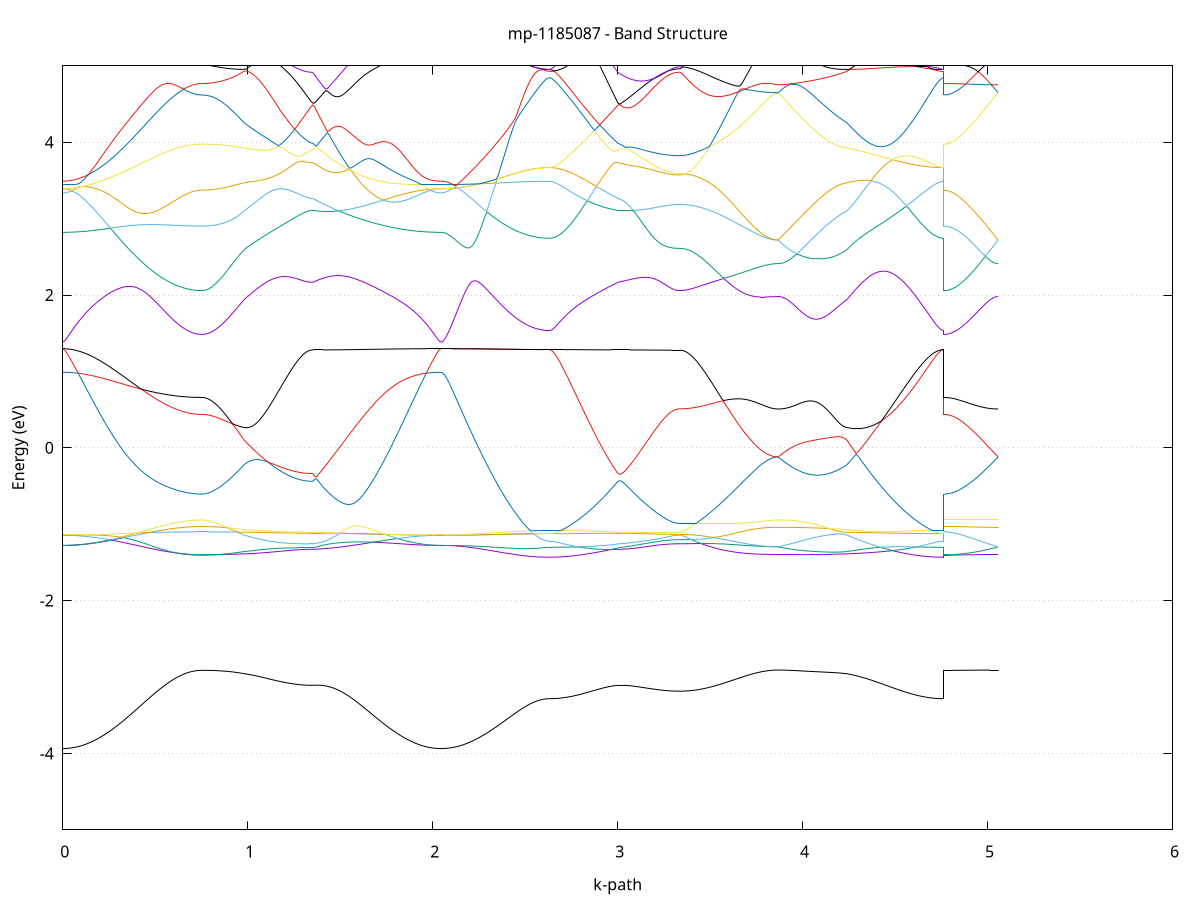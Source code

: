 set title 'mp-1185087 - Band Structure'
set xlabel 'k-path'
set ylabel 'Energy (eV)'
set grid y
set yrange [-5:5]
set terminal png size 800,600
set output 'mp-1185087_bands_gnuplot.png'
plot '-' using 1:2 with lines notitle, '-' using 1:2 with lines notitle, '-' using 1:2 with lines notitle, '-' using 1:2 with lines notitle, '-' using 1:2 with lines notitle, '-' using 1:2 with lines notitle, '-' using 1:2 with lines notitle, '-' using 1:2 with lines notitle, '-' using 1:2 with lines notitle, '-' using 1:2 with lines notitle, '-' using 1:2 with lines notitle, '-' using 1:2 with lines notitle, '-' using 1:2 with lines notitle, '-' using 1:2 with lines notitle, '-' using 1:2 with lines notitle, '-' using 1:2 with lines notitle, '-' using 1:2 with lines notitle, '-' using 1:2 with lines notitle, '-' using 1:2 with lines notitle, '-' using 1:2 with lines notitle, '-' using 1:2 with lines notitle, '-' using 1:2 with lines notitle, '-' using 1:2 with lines notitle, '-' using 1:2 with lines notitle, '-' using 1:2 with lines notitle, '-' using 1:2 with lines notitle, '-' using 1:2 with lines notitle, '-' using 1:2 with lines notitle, '-' using 1:2 with lines notitle, '-' using 1:2 with lines notitle, '-' using 1:2 with lines notitle, '-' using 1:2 with lines notitle, '-' using 1:2 with lines notitle, '-' using 1:2 with lines notitle, '-' using 1:2 with lines notitle, '-' using 1:2 with lines notitle, '-' using 1:2 with lines notitle, '-' using 1:2 with lines notitle, '-' using 1:2 with lines notitle, '-' using 1:2 with lines notitle, '-' using 1:2 with lines notitle, '-' using 1:2 with lines notitle, '-' using 1:2 with lines notitle, '-' using 1:2 with lines notitle, '-' using 1:2 with lines notitle, '-' using 1:2 with lines notitle, '-' using 1:2 with lines notitle, '-' using 1:2 with lines notitle
0.000000 -38.814568
0.009900 -38.814568
0.019800 -38.814568
0.029700 -38.814568
0.039600 -38.814568
0.049500 -38.814568
0.059399 -38.814568
0.069299 -38.814568
0.079199 -38.814568
0.089099 -38.814568
0.098999 -38.814568
0.108899 -38.814568
0.118799 -38.814568
0.128699 -38.814568
0.138599 -38.814568
0.148499 -38.814568
0.158399 -38.814568
0.168299 -38.814568
0.178198 -38.814568
0.188098 -38.814568
0.197998 -38.814568
0.207898 -38.814568
0.217798 -38.814568
0.227698 -38.814568
0.237598 -38.814568
0.247498 -38.814568
0.257398 -38.814568
0.267298 -38.814568
0.277198 -38.814568
0.287097 -38.814568
0.296997 -38.814568
0.306897 -38.814568
0.316797 -38.814568
0.326697 -38.814568
0.336597 -38.814568
0.346497 -38.814568
0.356397 -38.814568
0.366297 -38.814568
0.376197 -38.814568
0.386097 -38.814568
0.395997 -38.814568
0.405896 -38.814568
0.415796 -38.814568
0.425696 -38.814568
0.435596 -38.814568
0.445496 -38.814568
0.455396 -38.814568
0.465296 -38.814568
0.475196 -38.814568
0.485096 -38.814568
0.494996 -38.814568
0.504896 -38.814568
0.514795 -38.814568
0.524695 -38.814568
0.534595 -38.814568
0.544495 -38.814568
0.554395 -38.814568
0.564295 -38.814568
0.574195 -38.814568
0.584095 -38.814568
0.593995 -38.814568
0.603895 -38.814568
0.613795 -38.814568
0.623695 -38.814568
0.633594 -38.814568
0.643494 -38.814568
0.653394 -38.814568
0.663294 -38.814568
0.673194 -38.814568
0.683094 -38.814568
0.692994 -38.814568
0.702894 -38.814568
0.712794 -38.814568
0.722694 -38.814568
0.732594 -38.814568
0.742493 -38.814568
0.752393 -38.814568
0.752393 -38.814568
0.762322 -38.814568
0.772251 -38.814568
0.782181 -38.814568
0.792110 -38.814568
0.802039 -38.814568
0.811968 -38.814568
0.821897 -38.814568
0.831826 -38.814568
0.841755 -38.814568
0.851684 -38.814568
0.861613 -38.814568
0.871542 -38.814568
0.881471 -38.814568
0.891400 -38.814568
0.901329 -38.814568
0.911258 -38.814568
0.921187 -38.814568
0.931116 -38.814568
0.941045 -38.814568
0.950974 -38.814568
0.960903 -38.814568
0.970832 -38.814568
0.980761 -38.814568
0.980761 -38.814568
0.990512 -38.814568
1.000263 -38.814568
1.010015 -38.814568
1.019766 -38.814568
1.029517 -38.814568
1.039268 -38.814568
1.049019 -38.814568
1.058770 -38.814568
1.068521 -38.814568
1.078272 -38.814568
1.088023 -38.814568
1.097775 -38.814568
1.107526 -38.814568
1.117277 -38.814568
1.127028 -38.814568
1.136779 -38.814568
1.146530 -38.814568
1.156281 -38.814568
1.166032 -38.814568
1.175783 -38.814568
1.185534 -38.814568
1.195286 -38.814568
1.205037 -38.814568
1.214788 -38.814568
1.224539 -38.814568
1.234290 -38.814568
1.244041 -38.814568
1.253792 -38.814568
1.263543 -38.814568
1.273294 -38.814568
1.283046 -38.814568
1.292797 -38.814568
1.302548 -38.814568
1.312299 -38.814568
1.322050 -38.814568
1.331801 -38.814568
1.341552 -38.814568
1.351303 -38.814568
1.351303 -38.814568
1.361210 -38.814568
1.371118 -38.814568
1.381025 -38.814568
1.390932 -38.814568
1.400839 -38.814568
1.410746 -38.814568
1.420654 -38.814568
1.430561 -38.814568
1.440468 -38.814568
1.450375 -38.814568
1.460282 -38.814568
1.470189 -38.814568
1.480097 -38.814568
1.490004 -38.814568
1.499911 -38.814568
1.509818 -38.814568
1.519725 -38.814568
1.529633 -38.814568
1.539540 -38.814568
1.549447 -38.814568
1.559354 -38.814568
1.569261 -38.814568
1.579169 -38.814568
1.589076 -38.814568
1.598983 -38.814568
1.608890 -38.814568
1.618797 -38.814568
1.628704 -38.814568
1.638612 -38.814568
1.648519 -38.814568
1.658426 -38.814568
1.668333 -38.814568
1.678240 -38.814568
1.688148 -38.814568
1.698055 -38.814568
1.707962 -38.814568
1.717869 -38.814568
1.727776 -38.814568
1.737683 -38.814568
1.747591 -38.814568
1.757498 -38.814568
1.767405 -38.814568
1.777312 -38.814568
1.787219 -38.814568
1.797127 -38.814568
1.807034 -38.814568
1.816941 -38.814568
1.826848 -38.814568
1.836755 -38.814568
1.846663 -38.814568
1.856570 -38.814568
1.866477 -38.814568
1.876384 -38.814568
1.886291 -38.814568
1.896198 -38.814568
1.906106 -38.814568
1.916013 -38.814568
1.925920 -38.814568
1.935827 -38.814568
1.945734 -38.814568
1.955642 -38.814568
1.965549 -38.814568
1.975456 -38.814568
1.985363 -38.814568
1.995270 -38.814568
2.005177 -38.814568
2.015085 -38.814568
2.024992 -38.814568
2.034899 -38.814568
2.044806 -38.814568
2.044806 -38.814568
2.054742 -38.814568
2.064678 -38.814568
2.074614 -38.814568
2.084549 -38.814568
2.094485 -38.814568
2.104421 -38.814568
2.114357 -38.814568
2.124293 -38.814568
2.134228 -38.814568
2.144164 -38.814568
2.154100 -38.814568
2.164036 -38.814568
2.173972 -38.814568
2.183907 -38.814568
2.193843 -38.814568
2.203779 -38.814568
2.213715 -38.814568
2.223651 -38.814568
2.233586 -38.814568
2.243522 -38.814568
2.253458 -38.814568
2.263394 -38.814568
2.273330 -38.814568
2.283266 -38.814568
2.293201 -38.814568
2.303137 -38.814568
2.313073 -38.814568
2.323009 -38.814568
2.332945 -38.814568
2.342880 -38.814568
2.352816 -38.814568
2.362752 -38.814568
2.372688 -38.814568
2.382624 -38.814568
2.392559 -38.814568
2.402495 -38.814568
2.412431 -38.814568
2.422367 -38.814568
2.432303 -38.814568
2.442238 -38.814568
2.452174 -38.814568
2.462110 -38.814568
2.472046 -38.814568
2.481982 -38.814568
2.491917 -38.814568
2.501853 -38.814568
2.511789 -38.814568
2.521725 -38.814568
2.531661 -38.814568
2.541596 -38.814568
2.551532 -38.814568
2.561468 -38.814568
2.571404 -38.814568
2.581340 -38.814568
2.591275 -38.814568
2.601211 -38.814568
2.611147 -38.814568
2.621083 -38.814568
2.631019 -38.814568
2.631019 -38.814568
2.640770 -38.814568
2.650521 -38.814568
2.660272 -38.814568
2.670023 -38.814568
2.679774 -38.814568
2.689525 -38.814568
2.699276 -38.814568
2.709027 -38.814568
2.718779 -38.814568
2.728530 -38.814568
2.738281 -38.814568
2.748032 -38.814568
2.757783 -38.814568
2.767534 -38.814568
2.777285 -38.814568
2.787036 -38.814568
2.796787 -38.814568
2.806539 -38.814568
2.816290 -38.814568
2.826041 -38.814568
2.835792 -38.814568
2.845543 -38.814568
2.855294 -38.814568
2.865045 -38.814568
2.874796 -38.814568
2.884547 -38.814568
2.894298 -38.814568
2.904050 -38.814568
2.913801 -38.814568
2.923552 -38.814568
2.933303 -38.814568
2.943054 -38.814568
2.952805 -38.814568
2.962556 -38.814568
2.972307 -38.814568
2.982058 -38.814568
2.991810 -38.814568
3.001561 -38.814568
3.001561 -38.814568
3.011403 -38.814568
3.021246 -38.814568
3.031088 -38.814568
3.040931 -38.814568
3.050773 -38.814568
3.060616 -38.814568
3.070458 -38.814568
3.080301 -38.814568
3.090143 -38.814568
3.099986 -38.814568
3.109828 -38.814568
3.119671 -38.814568
3.129513 -38.814568
3.139356 -38.814568
3.149198 -38.814568
3.159041 -38.814568
3.168883 -38.814568
3.178726 -38.814568
3.188568 -38.814568
3.198411 -38.814568
3.208253 -38.814568
3.218096 -38.814568
3.227938 -38.814568
3.237781 -38.814568
3.247623 -38.814568
3.257466 -38.814568
3.267308 -38.814568
3.277151 -38.814568
3.286993 -38.814568
3.296836 -38.814568
3.306678 -38.814568
3.316521 -38.814568
3.326363 -38.814568
3.336205 -38.814568
3.336205 -38.814568
3.346058 -38.814568
3.355910 -38.814568
3.365762 -38.814568
3.375615 -38.814568
3.385467 -38.814568
3.395319 -38.814568
3.405171 -38.814568
3.415024 -38.814568
3.424876 -38.814568
3.434728 -38.814568
3.444580 -38.814568
3.454433 -38.814568
3.464285 -38.814568
3.474137 -38.814568
3.483990 -38.814568
3.493842 -38.814568
3.503694 -38.814568
3.513546 -38.814568
3.523399 -38.814568
3.533251 -38.814568
3.543103 -38.814568
3.552955 -38.814568
3.562808 -38.814568
3.572660 -38.814568
3.582512 -38.814568
3.592364 -38.814568
3.602217 -38.814568
3.612069 -38.814568
3.621921 -38.814568
3.631774 -38.814568
3.641626 -38.814568
3.651478 -38.814568
3.661330 -38.814568
3.671183 -38.814568
3.681035 -38.814568
3.690887 -38.814568
3.700739 -38.814568
3.710592 -38.814568
3.720444 -38.814568
3.730296 -38.814568
3.740148 -38.814568
3.750001 -38.814568
3.759853 -38.814568
3.769705 -38.814568
3.779558 -38.814568
3.789410 -38.814568
3.799262 -38.814568
3.809114 -38.814568
3.818967 -38.814568
3.828819 -38.814568
3.838671 -38.814568
3.848523 -38.814568
3.858376 -38.814568
3.868228 -38.814568
3.868228 -38.814568
3.878006 -38.814568
3.887784 -38.814568
3.897562 -38.814568
3.907340 -38.814568
3.917119 -38.814568
3.926897 -38.814568
3.936675 -38.814568
3.946453 -38.814568
3.956231 -38.814568
3.966009 -38.814568
3.975787 -38.814568
3.985565 -38.814568
3.995343 -38.814568
4.005122 -38.814568
4.014900 -38.814568
4.024678 -38.814568
4.034456 -38.814568
4.044234 -38.814568
4.054012 -38.814568
4.063790 -38.814568
4.073568 -38.814568
4.083347 -38.814568
4.093125 -38.814568
4.102903 -38.814568
4.112681 -38.814568
4.122459 -38.814568
4.132237 -38.814568
4.142015 -38.814568
4.151793 -38.814568
4.161572 -38.814568
4.171350 -38.814568
4.181128 -38.814568
4.190906 -38.814568
4.200684 -38.814568
4.210462 -38.814568
4.220240 -38.814568
4.230018 -38.814568
4.239796 -38.814568
4.239796 -38.814568
4.249684 -38.814568
4.259571 -38.814568
4.269458 -38.814568
4.279346 -38.814568
4.289233 -38.814568
4.299120 -38.814568
4.309007 -38.814568
4.318895 -38.814568
4.328782 -38.814568
4.338669 -38.814568
4.348556 -38.814568
4.358444 -38.814568
4.368331 -38.814568
4.378218 -38.814568
4.388106 -38.814568
4.397993 -38.814568
4.407880 -38.814568
4.417767 -38.814568
4.427655 -38.814568
4.437542 -38.814568
4.447429 -38.814568
4.457316 -38.814568
4.467204 -38.814568
4.477091 -38.814568
4.486978 -38.814568
4.496866 -38.814568
4.506753 -38.814568
4.516640 -38.814568
4.526527 -38.814568
4.536415 -38.814568
4.546302 -38.814568
4.556189 -38.814568
4.566076 -38.814568
4.575964 -38.814568
4.585851 -38.814568
4.595738 -38.814568
4.605626 -38.814568
4.615513 -38.814568
4.625400 -38.814568
4.635287 -38.814568
4.645175 -38.814568
4.655062 -38.814568
4.664949 -38.814568
4.674836 -38.814568
4.684724 -38.814568
4.694611 -38.814568
4.704498 -38.814568
4.714386 -38.814568
4.724273 -38.814568
4.734160 -38.814568
4.744047 -38.814568
4.753935 -38.814568
4.763822 -38.814568
4.763822 -38.814568
4.773592 -38.814568
4.783362 -38.814568
4.793133 -38.814568
4.802903 -38.814568
4.812673 -38.814568
4.822443 -38.814568
4.832213 -38.814568
4.841984 -38.814568
4.851754 -38.814568
4.861524 -38.814568
4.871294 -38.814568
4.881064 -38.814568
4.890835 -38.814568
4.900605 -38.814568
4.910375 -38.814568
4.920145 -38.814568
4.929915 -38.814568
4.939686 -38.814568
4.949456 -38.814568
4.959226 -38.814568
4.968996 -38.814568
4.978766 -38.814568
4.988537 -38.814568
4.998307 -38.814568
5.008077 -38.814568
5.017847 -38.814568
5.027618 -38.814568
5.037388 -38.814568
5.047158 -38.814568
5.056928 -38.814568
e
0.000000 -38.805868
0.009900 -38.805868
0.019800 -38.805868
0.029700 -38.805868
0.039600 -38.805868
0.049500 -38.805868
0.059399 -38.805868
0.069299 -38.805868
0.079199 -38.805868
0.089099 -38.805868
0.098999 -38.805868
0.108899 -38.805868
0.118799 -38.805868
0.128699 -38.805868
0.138599 -38.805868
0.148499 -38.805868
0.158399 -38.805868
0.168299 -38.805868
0.178198 -38.805868
0.188098 -38.805868
0.197998 -38.805868
0.207898 -38.805868
0.217798 -38.805868
0.227698 -38.805868
0.237598 -38.805868
0.247498 -38.805868
0.257398 -38.805868
0.267298 -38.805868
0.277198 -38.805868
0.287097 -38.805868
0.296997 -38.805868
0.306897 -38.805868
0.316797 -38.805868
0.326697 -38.805868
0.336597 -38.805868
0.346497 -38.805868
0.356397 -38.805868
0.366297 -38.805868
0.376197 -38.805868
0.386097 -38.805868
0.395997 -38.805868
0.405896 -38.805868
0.415796 -38.805868
0.425696 -38.805868
0.435596 -38.805868
0.445496 -38.805868
0.455396 -38.805868
0.465296 -38.805868
0.475196 -38.805868
0.485096 -38.805868
0.494996 -38.805868
0.504896 -38.805868
0.514795 -38.805868
0.524695 -38.805868
0.534595 -38.805868
0.544495 -38.805868
0.554395 -38.805868
0.564295 -38.805868
0.574195 -38.805868
0.584095 -38.805868
0.593995 -38.805868
0.603895 -38.805868
0.613795 -38.805868
0.623695 -38.805868
0.633594 -38.805868
0.643494 -38.805868
0.653394 -38.805868
0.663294 -38.805868
0.673194 -38.805868
0.683094 -38.805868
0.692994 -38.805868
0.702894 -38.805868
0.712794 -38.805868
0.722694 -38.805868
0.732594 -38.805868
0.742493 -38.805868
0.752393 -38.805868
0.752393 -38.805868
0.762322 -38.805868
0.772251 -38.805868
0.782181 -38.805868
0.792110 -38.805868
0.802039 -38.805868
0.811968 -38.805868
0.821897 -38.805868
0.831826 -38.805868
0.841755 -38.805868
0.851684 -38.805868
0.861613 -38.805868
0.871542 -38.805868
0.881471 -38.805868
0.891400 -38.805868
0.901329 -38.805868
0.911258 -38.805868
0.921187 -38.805868
0.931116 -38.805868
0.941045 -38.805868
0.950974 -38.805868
0.960903 -38.805868
0.970832 -38.805868
0.980761 -38.805868
0.980761 -38.805868
0.990512 -38.805868
1.000263 -38.805868
1.010015 -38.805868
1.019766 -38.805868
1.029517 -38.805868
1.039268 -38.805868
1.049019 -38.805868
1.058770 -38.805868
1.068521 -38.805868
1.078272 -38.805868
1.088023 -38.805868
1.097775 -38.805868
1.107526 -38.805868
1.117277 -38.805868
1.127028 -38.805868
1.136779 -38.805868
1.146530 -38.805868
1.156281 -38.805868
1.166032 -38.805868
1.175783 -38.805868
1.185534 -38.805868
1.195286 -38.805868
1.205037 -38.805868
1.214788 -38.805868
1.224539 -38.805868
1.234290 -38.805868
1.244041 -38.805868
1.253792 -38.805868
1.263543 -38.805868
1.273294 -38.805868
1.283046 -38.805868
1.292797 -38.805868
1.302548 -38.805868
1.312299 -38.805868
1.322050 -38.805868
1.331801 -38.805868
1.341552 -38.805868
1.351303 -38.805868
1.351303 -38.805868
1.361210 -38.805868
1.371118 -38.805868
1.381025 -38.805868
1.390932 -38.805868
1.400839 -38.805868
1.410746 -38.805868
1.420654 -38.805868
1.430561 -38.805868
1.440468 -38.805868
1.450375 -38.805868
1.460282 -38.805868
1.470189 -38.805868
1.480097 -38.805868
1.490004 -38.805868
1.499911 -38.805868
1.509818 -38.805868
1.519725 -38.805868
1.529633 -38.805868
1.539540 -38.805868
1.549447 -38.805868
1.559354 -38.805868
1.569261 -38.805868
1.579169 -38.805868
1.589076 -38.805868
1.598983 -38.805868
1.608890 -38.805868
1.618797 -38.805868
1.628704 -38.805868
1.638612 -38.805868
1.648519 -38.805868
1.658426 -38.805868
1.668333 -38.805868
1.678240 -38.805868
1.688148 -38.805868
1.698055 -38.805868
1.707962 -38.805868
1.717869 -38.805868
1.727776 -38.805868
1.737683 -38.805868
1.747591 -38.805868
1.757498 -38.805868
1.767405 -38.805868
1.777312 -38.805868
1.787219 -38.805868
1.797127 -38.805868
1.807034 -38.805868
1.816941 -38.805868
1.826848 -38.805868
1.836755 -38.805868
1.846663 -38.805868
1.856570 -38.805868
1.866477 -38.805868
1.876384 -38.805868
1.886291 -38.805868
1.896198 -38.805868
1.906106 -38.805868
1.916013 -38.805868
1.925920 -38.805868
1.935827 -38.805868
1.945734 -38.805868
1.955642 -38.805868
1.965549 -38.805868
1.975456 -38.805868
1.985363 -38.805868
1.995270 -38.805868
2.005177 -38.805868
2.015085 -38.805868
2.024992 -38.805868
2.034899 -38.805868
2.044806 -38.805868
2.044806 -38.805868
2.054742 -38.805868
2.064678 -38.805868
2.074614 -38.805868
2.084549 -38.805868
2.094485 -38.805868
2.104421 -38.805868
2.114357 -38.805868
2.124293 -38.805868
2.134228 -38.805868
2.144164 -38.805868
2.154100 -38.805868
2.164036 -38.805868
2.173972 -38.805868
2.183907 -38.805868
2.193843 -38.805868
2.203779 -38.805868
2.213715 -38.805868
2.223651 -38.805868
2.233586 -38.805868
2.243522 -38.805868
2.253458 -38.805868
2.263394 -38.805868
2.273330 -38.805868
2.283266 -38.805868
2.293201 -38.805868
2.303137 -38.805868
2.313073 -38.805868
2.323009 -38.805868
2.332945 -38.805868
2.342880 -38.805868
2.352816 -38.805868
2.362752 -38.805868
2.372688 -38.805868
2.382624 -38.805868
2.392559 -38.805868
2.402495 -38.805868
2.412431 -38.805868
2.422367 -38.805868
2.432303 -38.805868
2.442238 -38.805868
2.452174 -38.805868
2.462110 -38.805868
2.472046 -38.805868
2.481982 -38.805868
2.491917 -38.805868
2.501853 -38.805868
2.511789 -38.805868
2.521725 -38.805868
2.531661 -38.805868
2.541596 -38.805868
2.551532 -38.805868
2.561468 -38.805868
2.571404 -38.805868
2.581340 -38.805868
2.591275 -38.805868
2.601211 -38.805868
2.611147 -38.805868
2.621083 -38.805868
2.631019 -38.805868
2.631019 -38.805868
2.640770 -38.805868
2.650521 -38.805868
2.660272 -38.805868
2.670023 -38.805868
2.679774 -38.805868
2.689525 -38.805868
2.699276 -38.805868
2.709027 -38.805868
2.718779 -38.805868
2.728530 -38.805868
2.738281 -38.805868
2.748032 -38.805868
2.757783 -38.805868
2.767534 -38.805868
2.777285 -38.805868
2.787036 -38.805868
2.796787 -38.805868
2.806539 -38.805868
2.816290 -38.805868
2.826041 -38.805868
2.835792 -38.805868
2.845543 -38.805868
2.855294 -38.805868
2.865045 -38.805868
2.874796 -38.805868
2.884547 -38.805868
2.894298 -38.805868
2.904050 -38.805868
2.913801 -38.805868
2.923552 -38.805868
2.933303 -38.805868
2.943054 -38.805868
2.952805 -38.805868
2.962556 -38.805868
2.972307 -38.805868
2.982058 -38.805868
2.991810 -38.805868
3.001561 -38.805868
3.001561 -38.805868
3.011403 -38.805868
3.021246 -38.805868
3.031088 -38.805868
3.040931 -38.805868
3.050773 -38.805868
3.060616 -38.805868
3.070458 -38.805868
3.080301 -38.805868
3.090143 -38.805868
3.099986 -38.805868
3.109828 -38.805868
3.119671 -38.805868
3.129513 -38.805868
3.139356 -38.805868
3.149198 -38.805868
3.159041 -38.805868
3.168883 -38.805868
3.178726 -38.805868
3.188568 -38.805868
3.198411 -38.805868
3.208253 -38.805868
3.218096 -38.805868
3.227938 -38.805868
3.237781 -38.805868
3.247623 -38.805868
3.257466 -38.805868
3.267308 -38.805868
3.277151 -38.805868
3.286993 -38.805868
3.296836 -38.805868
3.306678 -38.805868
3.316521 -38.805868
3.326363 -38.805868
3.336205 -38.805868
3.336205 -38.805868
3.346058 -38.805868
3.355910 -38.805868
3.365762 -38.805868
3.375615 -38.805868
3.385467 -38.805868
3.395319 -38.805868
3.405171 -38.805868
3.415024 -38.805868
3.424876 -38.805868
3.434728 -38.805868
3.444580 -38.805868
3.454433 -38.805868
3.464285 -38.805868
3.474137 -38.805868
3.483990 -38.805868
3.493842 -38.805868
3.503694 -38.805868
3.513546 -38.805868
3.523399 -38.805868
3.533251 -38.805868
3.543103 -38.805868
3.552955 -38.805868
3.562808 -38.805868
3.572660 -38.805868
3.582512 -38.805868
3.592364 -38.805868
3.602217 -38.805868
3.612069 -38.805868
3.621921 -38.805868
3.631774 -38.805868
3.641626 -38.805868
3.651478 -38.805868
3.661330 -38.805868
3.671183 -38.805868
3.681035 -38.805868
3.690887 -38.805868
3.700739 -38.805868
3.710592 -38.805868
3.720444 -38.805868
3.730296 -38.805868
3.740148 -38.805868
3.750001 -38.805868
3.759853 -38.805868
3.769705 -38.805868
3.779558 -38.805868
3.789410 -38.805868
3.799262 -38.805868
3.809114 -38.805868
3.818967 -38.805868
3.828819 -38.805868
3.838671 -38.805868
3.848523 -38.805868
3.858376 -38.805868
3.868228 -38.805868
3.868228 -38.805868
3.878006 -38.805868
3.887784 -38.805868
3.897562 -38.805868
3.907340 -38.805868
3.917119 -38.805868
3.926897 -38.805868
3.936675 -38.805868
3.946453 -38.805868
3.956231 -38.805868
3.966009 -38.805868
3.975787 -38.805868
3.985565 -38.805868
3.995343 -38.805868
4.005122 -38.805868
4.014900 -38.805868
4.024678 -38.805868
4.034456 -38.805868
4.044234 -38.805868
4.054012 -38.805868
4.063790 -38.805868
4.073568 -38.805868
4.083347 -38.805868
4.093125 -38.805868
4.102903 -38.805868
4.112681 -38.805868
4.122459 -38.805868
4.132237 -38.805868
4.142015 -38.805868
4.151793 -38.805868
4.161572 -38.805868
4.171350 -38.805868
4.181128 -38.805868
4.190906 -38.805868
4.200684 -38.805868
4.210462 -38.805868
4.220240 -38.805868
4.230018 -38.805868
4.239796 -38.805868
4.239796 -38.805868
4.249684 -38.805868
4.259571 -38.805868
4.269458 -38.805868
4.279346 -38.805868
4.289233 -38.805868
4.299120 -38.805868
4.309007 -38.805868
4.318895 -38.805868
4.328782 -38.805868
4.338669 -38.805868
4.348556 -38.805868
4.358444 -38.805868
4.368331 -38.805868
4.378218 -38.805868
4.388106 -38.805868
4.397993 -38.805868
4.407880 -38.805868
4.417767 -38.805868
4.427655 -38.805868
4.437542 -38.805868
4.447429 -38.805868
4.457316 -38.805868
4.467204 -38.805868
4.477091 -38.805868
4.486978 -38.805868
4.496866 -38.805868
4.506753 -38.805868
4.516640 -38.805868
4.526527 -38.805868
4.536415 -38.805868
4.546302 -38.805868
4.556189 -38.805868
4.566076 -38.805868
4.575964 -38.805868
4.585851 -38.805868
4.595738 -38.805868
4.605626 -38.805868
4.615513 -38.805868
4.625400 -38.805868
4.635287 -38.805868
4.645175 -38.805868
4.655062 -38.805868
4.664949 -38.805868
4.674836 -38.805868
4.684724 -38.805868
4.694611 -38.805868
4.704498 -38.805868
4.714386 -38.805868
4.724273 -38.805868
4.734160 -38.805868
4.744047 -38.805868
4.753935 -38.805868
4.763822 -38.805868
4.763822 -38.805868
4.773592 -38.805868
4.783362 -38.805868
4.793133 -38.805868
4.802903 -38.805868
4.812673 -38.805868
4.822443 -38.805868
4.832213 -38.805868
4.841984 -38.805868
4.851754 -38.805868
4.861524 -38.805868
4.871294 -38.805868
4.881064 -38.805868
4.890835 -38.805868
4.900605 -38.805868
4.910375 -38.805868
4.920145 -38.805868
4.929915 -38.805868
4.939686 -38.805868
4.949456 -38.805868
4.959226 -38.805868
4.968996 -38.805868
4.978766 -38.805868
4.988537 -38.805868
4.998307 -38.805868
5.008077 -38.805868
5.017847 -38.805868
5.027618 -38.805868
5.037388 -38.805868
5.047158 -38.805868
5.056928 -38.805868
e
0.000000 -38.805868
0.009900 -38.805868
0.019800 -38.805868
0.029700 -38.805868
0.039600 -38.805868
0.049500 -38.805868
0.059399 -38.805868
0.069299 -38.805868
0.079199 -38.805868
0.089099 -38.805868
0.098999 -38.805868
0.108899 -38.805868
0.118799 -38.805868
0.128699 -38.805868
0.138599 -38.805868
0.148499 -38.805868
0.158399 -38.805868
0.168299 -38.805868
0.178198 -38.805868
0.188098 -38.805868
0.197998 -38.805868
0.207898 -38.805868
0.217798 -38.805868
0.227698 -38.805868
0.237598 -38.805868
0.247498 -38.805868
0.257398 -38.805868
0.267298 -38.805868
0.277198 -38.805868
0.287097 -38.805868
0.296997 -38.805868
0.306897 -38.805868
0.316797 -38.805868
0.326697 -38.805868
0.336597 -38.805868
0.346497 -38.805868
0.356397 -38.805868
0.366297 -38.805868
0.376197 -38.805868
0.386097 -38.805868
0.395997 -38.805868
0.405896 -38.805868
0.415796 -38.805868
0.425696 -38.805868
0.435596 -38.805868
0.445496 -38.805868
0.455396 -38.805868
0.465296 -38.805868
0.475196 -38.805868
0.485096 -38.805868
0.494996 -38.805868
0.504896 -38.805868
0.514795 -38.805868
0.524695 -38.805868
0.534595 -38.805868
0.544495 -38.805868
0.554395 -38.805868
0.564295 -38.805868
0.574195 -38.805868
0.584095 -38.805868
0.593995 -38.805868
0.603895 -38.805868
0.613795 -38.805868
0.623695 -38.805868
0.633594 -38.805868
0.643494 -38.805868
0.653394 -38.805868
0.663294 -38.805868
0.673194 -38.805868
0.683094 -38.805868
0.692994 -38.805868
0.702894 -38.805868
0.712794 -38.805868
0.722694 -38.805868
0.732594 -38.805868
0.742493 -38.805868
0.752393 -38.805868
0.752393 -38.805868
0.762322 -38.805868
0.772251 -38.805868
0.782181 -38.805868
0.792110 -38.805868
0.802039 -38.805868
0.811968 -38.805868
0.821897 -38.805868
0.831826 -38.805868
0.841755 -38.805868
0.851684 -38.805868
0.861613 -38.805868
0.871542 -38.805868
0.881471 -38.805868
0.891400 -38.805868
0.901329 -38.805868
0.911258 -38.805868
0.921187 -38.805868
0.931116 -38.805868
0.941045 -38.805868
0.950974 -38.805868
0.960903 -38.805868
0.970832 -38.805868
0.980761 -38.805868
0.980761 -38.805868
0.990512 -38.805868
1.000263 -38.805868
1.010015 -38.805868
1.019766 -38.805868
1.029517 -38.805868
1.039268 -38.805868
1.049019 -38.805868
1.058770 -38.805868
1.068521 -38.805868
1.078272 -38.805868
1.088023 -38.805868
1.097775 -38.805868
1.107526 -38.805868
1.117277 -38.805868
1.127028 -38.805868
1.136779 -38.805868
1.146530 -38.805868
1.156281 -38.805868
1.166032 -38.805868
1.175783 -38.805868
1.185534 -38.805868
1.195286 -38.805868
1.205037 -38.805868
1.214788 -38.805868
1.224539 -38.805868
1.234290 -38.805868
1.244041 -38.805868
1.253792 -38.805868
1.263543 -38.805868
1.273294 -38.805868
1.283046 -38.805868
1.292797 -38.805868
1.302548 -38.805868
1.312299 -38.805868
1.322050 -38.805868
1.331801 -38.805868
1.341552 -38.805868
1.351303 -38.805868
1.351303 -38.805868
1.361210 -38.805868
1.371118 -38.805868
1.381025 -38.805868
1.390932 -38.805868
1.400839 -38.805868
1.410746 -38.805868
1.420654 -38.805868
1.430561 -38.805868
1.440468 -38.805868
1.450375 -38.805868
1.460282 -38.805868
1.470189 -38.805868
1.480097 -38.805868
1.490004 -38.805868
1.499911 -38.805868
1.509818 -38.805868
1.519725 -38.805868
1.529633 -38.805868
1.539540 -38.805868
1.549447 -38.805868
1.559354 -38.805868
1.569261 -38.805868
1.579169 -38.805868
1.589076 -38.805868
1.598983 -38.805868
1.608890 -38.805868
1.618797 -38.805868
1.628704 -38.805868
1.638612 -38.805868
1.648519 -38.805868
1.658426 -38.805868
1.668333 -38.805868
1.678240 -38.805868
1.688148 -38.805868
1.698055 -38.805868
1.707962 -38.805868
1.717869 -38.805868
1.727776 -38.805868
1.737683 -38.805868
1.747591 -38.805868
1.757498 -38.805868
1.767405 -38.805868
1.777312 -38.805868
1.787219 -38.805868
1.797127 -38.805868
1.807034 -38.805868
1.816941 -38.805868
1.826848 -38.805868
1.836755 -38.805868
1.846663 -38.805868
1.856570 -38.805868
1.866477 -38.805868
1.876384 -38.805868
1.886291 -38.805868
1.896198 -38.805868
1.906106 -38.805868
1.916013 -38.805868
1.925920 -38.805868
1.935827 -38.805868
1.945734 -38.805868
1.955642 -38.805868
1.965549 -38.805868
1.975456 -38.805868
1.985363 -38.805868
1.995270 -38.805868
2.005177 -38.805868
2.015085 -38.805868
2.024992 -38.805868
2.034899 -38.805868
2.044806 -38.805868
2.044806 -38.805868
2.054742 -38.805868
2.064678 -38.805868
2.074614 -38.805868
2.084549 -38.805868
2.094485 -38.805868
2.104421 -38.805868
2.114357 -38.805868
2.124293 -38.805868
2.134228 -38.805868
2.144164 -38.805868
2.154100 -38.805868
2.164036 -38.805868
2.173972 -38.805868
2.183907 -38.805868
2.193843 -38.805868
2.203779 -38.805868
2.213715 -38.805868
2.223651 -38.805868
2.233586 -38.805868
2.243522 -38.805868
2.253458 -38.805868
2.263394 -38.805868
2.273330 -38.805868
2.283266 -38.805868
2.293201 -38.805868
2.303137 -38.805868
2.313073 -38.805868
2.323009 -38.805868
2.332945 -38.805868
2.342880 -38.805868
2.352816 -38.805868
2.362752 -38.805868
2.372688 -38.805868
2.382624 -38.805868
2.392559 -38.805868
2.402495 -38.805868
2.412431 -38.805868
2.422367 -38.805868
2.432303 -38.805868
2.442238 -38.805868
2.452174 -38.805868
2.462110 -38.805868
2.472046 -38.805868
2.481982 -38.805868
2.491917 -38.805868
2.501853 -38.805868
2.511789 -38.805868
2.521725 -38.805868
2.531661 -38.805868
2.541596 -38.805868
2.551532 -38.805868
2.561468 -38.805868
2.571404 -38.805868
2.581340 -38.805868
2.591275 -38.805868
2.601211 -38.805868
2.611147 -38.805868
2.621083 -38.805868
2.631019 -38.805868
2.631019 -38.805868
2.640770 -38.805868
2.650521 -38.805868
2.660272 -38.805868
2.670023 -38.805868
2.679774 -38.805868
2.689525 -38.805868
2.699276 -38.805868
2.709027 -38.805868
2.718779 -38.805868
2.728530 -38.805868
2.738281 -38.805868
2.748032 -38.805868
2.757783 -38.805868
2.767534 -38.805868
2.777285 -38.805868
2.787036 -38.805868
2.796787 -38.805868
2.806539 -38.805868
2.816290 -38.805868
2.826041 -38.805868
2.835792 -38.805868
2.845543 -38.805868
2.855294 -38.805868
2.865045 -38.805868
2.874796 -38.805868
2.884547 -38.805868
2.894298 -38.805868
2.904050 -38.805868
2.913801 -38.805868
2.923552 -38.805868
2.933303 -38.805868
2.943054 -38.805868
2.952805 -38.805868
2.962556 -38.805868
2.972307 -38.805868
2.982058 -38.805868
2.991810 -38.805868
3.001561 -38.805868
3.001561 -38.805868
3.011403 -38.805868
3.021246 -38.805868
3.031088 -38.805868
3.040931 -38.805868
3.050773 -38.805868
3.060616 -38.805868
3.070458 -38.805868
3.080301 -38.805868
3.090143 -38.805868
3.099986 -38.805868
3.109828 -38.805868
3.119671 -38.805868
3.129513 -38.805868
3.139356 -38.805868
3.149198 -38.805868
3.159041 -38.805868
3.168883 -38.805868
3.178726 -38.805868
3.188568 -38.805868
3.198411 -38.805868
3.208253 -38.805868
3.218096 -38.805868
3.227938 -38.805868
3.237781 -38.805868
3.247623 -38.805868
3.257466 -38.805868
3.267308 -38.805868
3.277151 -38.805868
3.286993 -38.805868
3.296836 -38.805868
3.306678 -38.805868
3.316521 -38.805868
3.326363 -38.805868
3.336205 -38.805868
3.336205 -38.805868
3.346058 -38.805868
3.355910 -38.805868
3.365762 -38.805868
3.375615 -38.805868
3.385467 -38.805868
3.395319 -38.805868
3.405171 -38.805868
3.415024 -38.805868
3.424876 -38.805868
3.434728 -38.805868
3.444580 -38.805868
3.454433 -38.805868
3.464285 -38.805868
3.474137 -38.805868
3.483990 -38.805868
3.493842 -38.805868
3.503694 -38.805868
3.513546 -38.805868
3.523399 -38.805868
3.533251 -38.805868
3.543103 -38.805868
3.552955 -38.805868
3.562808 -38.805868
3.572660 -38.805868
3.582512 -38.805868
3.592364 -38.805868
3.602217 -38.805868
3.612069 -38.805868
3.621921 -38.805868
3.631774 -38.805868
3.641626 -38.805868
3.651478 -38.805868
3.661330 -38.805868
3.671183 -38.805868
3.681035 -38.805868
3.690887 -38.805868
3.700739 -38.805868
3.710592 -38.805868
3.720444 -38.805868
3.730296 -38.805868
3.740148 -38.805868
3.750001 -38.805868
3.759853 -38.805868
3.769705 -38.805868
3.779558 -38.805868
3.789410 -38.805868
3.799262 -38.805868
3.809114 -38.805868
3.818967 -38.805868
3.828819 -38.805868
3.838671 -38.805868
3.848523 -38.805868
3.858376 -38.805868
3.868228 -38.805868
3.868228 -38.805868
3.878006 -38.805868
3.887784 -38.805868
3.897562 -38.805868
3.907340 -38.805868
3.917119 -38.805868
3.926897 -38.805868
3.936675 -38.805868
3.946453 -38.805868
3.956231 -38.805868
3.966009 -38.805868
3.975787 -38.805868
3.985565 -38.805868
3.995343 -38.805868
4.005122 -38.805868
4.014900 -38.805868
4.024678 -38.805868
4.034456 -38.805868
4.044234 -38.805868
4.054012 -38.805868
4.063790 -38.805868
4.073568 -38.805868
4.083347 -38.805868
4.093125 -38.805868
4.102903 -38.805868
4.112681 -38.805868
4.122459 -38.805868
4.132237 -38.805868
4.142015 -38.805868
4.151793 -38.805868
4.161572 -38.805868
4.171350 -38.805868
4.181128 -38.805868
4.190906 -38.805868
4.200684 -38.805868
4.210462 -38.805868
4.220240 -38.805868
4.230018 -38.805868
4.239796 -38.805868
4.239796 -38.805868
4.249684 -38.805868
4.259571 -38.805868
4.269458 -38.805868
4.279346 -38.805868
4.289233 -38.805868
4.299120 -38.805868
4.309007 -38.805868
4.318895 -38.805868
4.328782 -38.805868
4.338669 -38.805868
4.348556 -38.805868
4.358444 -38.805868
4.368331 -38.805868
4.378218 -38.805868
4.388106 -38.805868
4.397993 -38.805868
4.407880 -38.805868
4.417767 -38.805868
4.427655 -38.805868
4.437542 -38.805868
4.447429 -38.805868
4.457316 -38.805868
4.467204 -38.805868
4.477091 -38.805868
4.486978 -38.805868
4.496866 -38.805868
4.506753 -38.805868
4.516640 -38.805868
4.526527 -38.805868
4.536415 -38.805868
4.546302 -38.805868
4.556189 -38.805868
4.566076 -38.805868
4.575964 -38.805868
4.585851 -38.805868
4.595738 -38.805868
4.605626 -38.805868
4.615513 -38.805868
4.625400 -38.805868
4.635287 -38.805868
4.645175 -38.805868
4.655062 -38.805868
4.664949 -38.805868
4.674836 -38.805868
4.684724 -38.805868
4.694611 -38.805868
4.704498 -38.805868
4.714386 -38.805868
4.724273 -38.805868
4.734160 -38.805868
4.744047 -38.805868
4.753935 -38.805868
4.763822 -38.805868
4.763822 -38.805868
4.773592 -38.805868
4.783362 -38.805868
4.793133 -38.805868
4.802903 -38.805868
4.812673 -38.805868
4.822443 -38.805868
4.832213 -38.805868
4.841984 -38.805868
4.851754 -38.805868
4.861524 -38.805868
4.871294 -38.805868
4.881064 -38.805868
4.890835 -38.805868
4.900605 -38.805868
4.910375 -38.805868
4.920145 -38.805868
4.929915 -38.805868
4.939686 -38.805868
4.949456 -38.805868
4.959226 -38.805868
4.968996 -38.805868
4.978766 -38.805868
4.988537 -38.805868
4.998307 -38.805868
5.008077 -38.805868
5.017847 -38.805868
5.027618 -38.805868
5.037388 -38.805868
5.047158 -38.805868
5.056928 -38.805868
e
0.000000 -31.731268
0.009900 -31.731268
0.019800 -31.731268
0.029700 -31.731268
0.039600 -31.731268
0.049500 -31.731268
0.059399 -31.731268
0.069299 -31.731168
0.079199 -31.731168
0.089099 -31.731168
0.098999 -31.731168
0.108899 -31.731168
0.118799 -31.731168
0.128699 -31.731168
0.138599 -31.731168
0.148499 -31.731168
0.158399 -31.731068
0.168299 -31.731068
0.178198 -31.731068
0.188098 -31.731068
0.197998 -31.731068
0.207898 -31.730968
0.217798 -31.730968
0.227698 -31.730968
0.237598 -31.730968
0.247498 -31.730968
0.257398 -31.730868
0.267298 -31.730868
0.277198 -31.730868
0.287097 -31.730868
0.296997 -31.730768
0.306897 -31.730768
0.316797 -31.730768
0.326697 -31.730768
0.336597 -31.730668
0.346497 -31.730668
0.356397 -31.730668
0.366297 -31.730668
0.376197 -31.730568
0.386097 -31.730568
0.395997 -31.730568
0.405896 -31.730568
0.415796 -31.730468
0.425696 -31.730468
0.435596 -31.730468
0.445496 -31.730468
0.455396 -31.730368
0.465296 -31.730368
0.475196 -31.730368
0.485096 -31.730368
0.494996 -31.730368
0.504896 -31.730268
0.514795 -31.730268
0.524695 -31.730268
0.534595 -31.730268
0.544495 -31.730268
0.554395 -31.730168
0.564295 -31.730168
0.574195 -31.730168
0.584095 -31.730168
0.593995 -31.730168
0.603895 -31.730168
0.613795 -31.730068
0.623695 -31.730068
0.633594 -31.730068
0.643494 -31.730068
0.653394 -31.730068
0.663294 -31.730068
0.673194 -31.730068
0.683094 -31.730068
0.692994 -31.730068
0.702894 -31.730068
0.712794 -31.730068
0.722694 -31.729968
0.732594 -31.729968
0.742493 -31.729968
0.752393 -31.729968
0.752393 -31.729968
0.762322 -31.729968
0.772251 -31.729968
0.782181 -31.729968
0.792110 -31.729968
0.802039 -31.729968
0.811968 -31.729968
0.821897 -31.729968
0.831826 -31.729968
0.841755 -31.729968
0.851684 -31.729968
0.861613 -31.729968
0.871542 -31.729968
0.881471 -31.729968
0.891400 -31.729968
0.901329 -31.730068
0.911258 -31.730068
0.921187 -31.730068
0.931116 -31.730068
0.941045 -31.730068
0.950974 -31.730068
0.960903 -31.730068
0.970832 -31.730068
0.980761 -31.730068
0.980761 -31.730068
0.990512 -31.730068
1.000263 -31.730068
1.010015 -31.730068
1.019766 -31.730068
1.029517 -31.730068
1.039268 -31.730068
1.049019 -31.730068
1.058770 -31.730068
1.068521 -31.730068
1.078272 -31.730068
1.088023 -31.730068
1.097775 -31.730068
1.107526 -31.730068
1.117277 -31.730068
1.127028 -31.730068
1.136779 -31.730068
1.146530 -31.730068
1.156281 -31.730068
1.166032 -31.730068
1.175783 -31.730068
1.185534 -31.730068
1.195286 -31.730068
1.205037 -31.730068
1.214788 -31.730068
1.224539 -31.730068
1.234290 -31.730068
1.244041 -31.730068
1.253792 -31.730168
1.263543 -31.730168
1.273294 -31.730168
1.283046 -31.730168
1.292797 -31.730168
1.302548 -31.730168
1.312299 -31.730168
1.322050 -31.730168
1.331801 -31.730168
1.341552 -31.730168
1.351303 -31.730168
1.351303 -31.730168
1.361210 -31.730168
1.371118 -31.730168
1.381025 -31.730168
1.390932 -31.730168
1.400839 -31.730168
1.410746 -31.730168
1.420654 -31.730168
1.430561 -31.730168
1.440468 -31.730168
1.450375 -31.730268
1.460282 -31.730268
1.470189 -31.730268
1.480097 -31.730268
1.490004 -31.730268
1.499911 -31.730268
1.509818 -31.730268
1.519725 -31.730368
1.529633 -31.730368
1.539540 -31.730368
1.549447 -31.730368
1.559354 -31.730368
1.569261 -31.730468
1.579169 -31.730468
1.589076 -31.730468
1.598983 -31.730468
1.608890 -31.730468
1.618797 -31.730568
1.628704 -31.730568
1.638612 -31.730568
1.648519 -31.730568
1.658426 -31.730668
1.668333 -31.730668
1.678240 -31.730668
1.688148 -31.730668
1.698055 -31.730668
1.707962 -31.730768
1.717869 -31.730768
1.727776 -31.730768
1.737683 -31.730768
1.747591 -31.730868
1.757498 -31.730868
1.767405 -31.730868
1.777312 -31.730868
1.787219 -31.730868
1.797127 -31.730968
1.807034 -31.730968
1.816941 -31.730968
1.826848 -31.730968
1.836755 -31.730968
1.846663 -31.731068
1.856570 -31.731068
1.866477 -31.731068
1.876384 -31.731068
1.886291 -31.731068
1.896198 -31.731168
1.906106 -31.731168
1.916013 -31.731168
1.925920 -31.731168
1.935827 -31.731168
1.945734 -31.731168
1.955642 -31.731168
1.965549 -31.731168
1.975456 -31.731168
1.985363 -31.731268
1.995270 -31.731268
2.005177 -31.731268
2.015085 -31.731268
2.024992 -31.731268
2.034899 -31.731268
2.044806 -31.731268
2.044806 -31.731268
2.054742 -31.731268
2.064678 -31.731268
2.074614 -31.731268
2.084549 -31.731268
2.094485 -31.731268
2.104421 -31.731168
2.114357 -31.731168
2.124293 -31.731168
2.134228 -31.731168
2.144164 -31.731168
2.154100 -31.731168
2.164036 -31.731168
2.173972 -31.731068
2.183907 -31.731068
2.193843 -31.731068
2.203779 -31.731068
2.213715 -31.731068
2.223651 -31.730968
2.233586 -31.730968
2.243522 -31.730968
2.253458 -31.730868
2.263394 -31.730868
2.273330 -31.730868
2.283266 -31.730868
2.293201 -31.730768
2.303137 -31.730768
2.313073 -31.730768
2.323009 -31.730668
2.332945 -31.730668
2.342880 -31.730668
2.352816 -31.730668
2.362752 -31.730568
2.372688 -31.730568
2.382624 -31.730568
2.392559 -31.730468
2.402495 -31.730468
2.412431 -31.730468
2.422367 -31.730368
2.432303 -31.730368
2.442238 -31.730368
2.452174 -31.730368
2.462110 -31.730268
2.472046 -31.730268
2.481982 -31.730268
2.491917 -31.730268
2.501853 -31.730268
2.511789 -31.730168
2.521725 -31.730168
2.531661 -31.730168
2.541596 -31.730168
2.551532 -31.730168
2.561468 -31.730168
2.571404 -31.730168
2.581340 -31.730068
2.591275 -31.730068
2.601211 -31.730068
2.611147 -31.730068
2.621083 -31.730068
2.631019 -31.730068
2.631019 -31.730068
2.640770 -31.730068
2.650521 -31.730068
2.660272 -31.730068
2.670023 -31.730068
2.679774 -31.730068
2.689525 -31.730068
2.699276 -31.730068
2.709027 -31.730068
2.718779 -31.730068
2.728530 -31.730068
2.738281 -31.730068
2.748032 -31.730068
2.757783 -31.730068
2.767534 -31.730068
2.777285 -31.730068
2.787036 -31.730068
2.796787 -31.730068
2.806539 -31.730068
2.816290 -31.730068
2.826041 -31.730068
2.835792 -31.730068
2.845543 -31.730068
2.855294 -31.730068
2.865045 -31.730068
2.874796 -31.730068
2.884547 -31.730068
2.894298 -31.730068
2.904050 -31.730068
2.913801 -31.730068
2.923552 -31.730068
2.933303 -31.730068
2.943054 -31.730068
2.952805 -31.730068
2.962556 -31.730068
2.972307 -31.730068
2.982058 -31.730168
2.991810 -31.730168
3.001561 -31.730168
3.001561 -31.730168
3.011403 -31.730168
3.021246 -31.730168
3.031088 -31.730168
3.040931 -31.730168
3.050773 -31.730168
3.060616 -31.730168
3.070458 -31.730168
3.080301 -31.730168
3.090143 -31.730168
3.099986 -31.730168
3.109828 -31.730168
3.119671 -31.730168
3.129513 -31.730168
3.139356 -31.730268
3.149198 -31.730268
3.159041 -31.730268
3.168883 -31.730268
3.178726 -31.730268
3.188568 -31.730268
3.198411 -31.730268
3.208253 -31.730268
3.218096 -31.730268
3.227938 -31.730268
3.237781 -31.730268
3.247623 -31.730268
3.257466 -31.730268
3.267308 -31.730268
3.277151 -31.730268
3.286993 -31.730268
3.296836 -31.730268
3.306678 -31.730368
3.316521 -31.730368
3.326363 -31.730368
3.336205 -31.730368
3.336205 -31.730368
3.346058 -31.730368
3.355910 -31.730368
3.365762 -31.730368
3.375615 -31.730268
3.385467 -31.730268
3.395319 -31.730268
3.405171 -31.730268
3.415024 -31.730268
3.424876 -31.730268
3.434728 -31.730268
3.444580 -31.730268
3.454433 -31.730268
3.464285 -31.730268
3.474137 -31.730268
3.483990 -31.730268
3.493842 -31.730268
3.503694 -31.730268
3.513546 -31.730268
3.523399 -31.730268
3.533251 -31.730268
3.543103 -31.730268
3.552955 -31.730168
3.562808 -31.730168
3.572660 -31.730168
3.582512 -31.730168
3.592364 -31.730168
3.602217 -31.730168
3.612069 -31.730168
3.621921 -31.730168
3.631774 -31.730168
3.641626 -31.730168
3.651478 -31.730168
3.661330 -31.730068
3.671183 -31.730068
3.681035 -31.730068
3.690887 -31.730068
3.700739 -31.730068
3.710592 -31.730068
3.720444 -31.730068
3.730296 -31.730068
3.740148 -31.730068
3.750001 -31.730068
3.759853 -31.730068
3.769705 -31.730068
3.779558 -31.730068
3.789410 -31.730068
3.799262 -31.730068
3.809114 -31.730068
3.818967 -31.730068
3.828819 -31.729968
3.838671 -31.729968
3.848523 -31.729968
3.858376 -31.729968
3.868228 -31.729968
3.868228 -31.729968
3.878006 -31.729968
3.887784 -31.729968
3.897562 -31.729968
3.907340 -31.729968
3.917119 -31.729968
3.926897 -31.729968
3.936675 -31.729968
3.946453 -31.729968
3.956231 -31.729968
3.966009 -31.730068
3.975787 -31.730068
3.985565 -31.730068
3.995343 -31.730068
4.005122 -31.730068
4.014900 -31.730068
4.024678 -31.730068
4.034456 -31.730068
4.044234 -31.730068
4.054012 -31.730068
4.063790 -31.730068
4.073568 -31.730068
4.083347 -31.730068
4.093125 -31.730068
4.102903 -31.730068
4.112681 -31.730068
4.122459 -31.730068
4.132237 -31.730068
4.142015 -31.730068
4.151793 -31.730068
4.161572 -31.730068
4.171350 -31.730068
4.181128 -31.730068
4.190906 -31.730068
4.200684 -31.730068
4.210462 -31.730068
4.220240 -31.730068
4.230018 -31.730068
4.239796 -31.730068
4.239796 -31.730068
4.249684 -31.730068
4.259571 -31.730068
4.269458 -31.730068
4.279346 -31.730068
4.289233 -31.730068
4.299120 -31.730068
4.309007 -31.730068
4.318895 -31.730068
4.328782 -31.730068
4.338669 -31.730068
4.348556 -31.730068
4.358444 -31.730068
4.368331 -31.730068
4.378218 -31.730068
4.388106 -31.730068
4.397993 -31.730068
4.407880 -31.730068
4.417767 -31.730068
4.427655 -31.730068
4.437542 -31.730068
4.447429 -31.730068
4.457316 -31.730068
4.467204 -31.730068
4.477091 -31.730068
4.486978 -31.730068
4.496866 -31.730068
4.506753 -31.730068
4.516640 -31.730068
4.526527 -31.730068
4.536415 -31.730068
4.546302 -31.730068
4.556189 -31.730068
4.566076 -31.730068
4.575964 -31.730068
4.585851 -31.730068
4.595738 -31.730068
4.605626 -31.730068
4.615513 -31.730068
4.625400 -31.730068
4.635287 -31.730068
4.645175 -31.730068
4.655062 -31.730068
4.664949 -31.730068
4.674836 -31.730068
4.684724 -31.730068
4.694611 -31.730068
4.704498 -31.730068
4.714386 -31.730068
4.724273 -31.730068
4.734160 -31.730068
4.744047 -31.730068
4.753935 -31.730068
4.763822 -31.730068
4.763822 -31.729968
4.773592 -31.729968
4.783362 -31.729968
4.793133 -31.729968
4.802903 -31.729968
4.812673 -31.729968
4.822443 -31.729968
4.832213 -31.729968
4.841984 -31.729968
4.851754 -31.729968
4.861524 -31.729968
4.871294 -31.729968
4.881064 -31.729968
4.890835 -31.729968
4.900605 -31.729968
4.910375 -31.729968
4.920145 -31.729968
4.929915 -31.729968
4.939686 -31.729968
4.949456 -31.729968
4.959226 -31.729968
4.968996 -31.729968
4.978766 -31.729968
4.988537 -31.729968
4.998307 -31.729968
5.008077 -31.729968
5.017847 -31.729968
5.027618 -31.729968
5.037388 -31.729968
5.047158 -31.729968
5.056928 -31.729968
e
0.000000 -31.513568
0.009900 -31.513568
0.019800 -31.513568
0.029700 -31.513568
0.039600 -31.513568
0.049500 -31.513568
0.059399 -31.513468
0.069299 -31.513468
0.079199 -31.513468
0.089099 -31.513368
0.098999 -31.513368
0.108899 -31.513268
0.118799 -31.513268
0.128699 -31.513168
0.138599 -31.513168
0.148499 -31.513068
0.158399 -31.512968
0.168299 -31.512968
0.178198 -31.512868
0.188098 -31.512768
0.197998 -31.512668
0.207898 -31.512668
0.217798 -31.512568
0.227698 -31.512468
0.237598 -31.512368
0.247498 -31.512268
0.257398 -31.512168
0.267298 -31.512068
0.277198 -31.511968
0.287097 -31.511868
0.296997 -31.511768
0.306897 -31.511668
0.316797 -31.511568
0.326697 -31.511468
0.336597 -31.511368
0.346497 -31.511168
0.356397 -31.511068
0.366297 -31.510968
0.376197 -31.510868
0.386097 -31.510768
0.395997 -31.510668
0.405896 -31.510568
0.415796 -31.510468
0.425696 -31.510368
0.435596 -31.510168
0.445496 -31.510068
0.455396 -31.509968
0.465296 -31.509868
0.475196 -31.509768
0.485096 -31.509668
0.494996 -31.509568
0.504896 -31.509468
0.514795 -31.509368
0.524695 -31.509268
0.534595 -31.509168
0.544495 -31.509168
0.554395 -31.509068
0.564295 -31.508968
0.574195 -31.508868
0.584095 -31.508768
0.593995 -31.508768
0.603895 -31.508668
0.613795 -31.508568
0.623695 -31.508568
0.633594 -31.508468
0.643494 -31.508468
0.653394 -31.508368
0.663294 -31.508368
0.673194 -31.508268
0.683094 -31.508268
0.692994 -31.508268
0.702894 -31.508268
0.712794 -31.508168
0.722694 -31.508168
0.732594 -31.508168
0.742493 -31.508168
0.752393 -31.508168
0.752393 -31.508168
0.762322 -31.508168
0.772251 -31.508168
0.782181 -31.508168
0.792110 -31.508168
0.802039 -31.508068
0.811968 -31.508068
0.821897 -31.508168
0.831826 -31.508168
0.841755 -31.508168
0.851684 -31.508268
0.861613 -31.508368
0.871542 -31.508368
0.881471 -31.508468
0.891400 -31.508568
0.901329 -31.508568
0.911258 -31.508668
0.921187 -31.508768
0.931116 -31.508868
0.941045 -31.508968
0.950974 -31.509068
0.960903 -31.509168
0.970832 -31.509268
0.980761 -31.509368
0.980761 -31.509368
0.990512 -31.509468
1.000263 -31.509568
1.010015 -31.509568
1.019766 -31.509668
1.029517 -31.509768
1.039268 -31.509768
1.049019 -31.509868
1.058770 -31.509968
1.068521 -31.509968
1.078272 -31.510068
1.088023 -31.510168
1.097775 -31.510168
1.107526 -31.510268
1.117277 -31.510268
1.127028 -31.510368
1.136779 -31.510368
1.146530 -31.510468
1.156281 -31.510468
1.166032 -31.510568
1.175783 -31.510568
1.185534 -31.510668
1.195286 -31.510668
1.205037 -31.510768
1.214788 -31.510768
1.224539 -31.510768
1.234290 -31.510868
1.244041 -31.510868
1.253792 -31.510868
1.263543 -31.510868
1.273294 -31.510968
1.283046 -31.510968
1.292797 -31.510968
1.302548 -31.510968
1.312299 -31.510968
1.322050 -31.510968
1.331801 -31.510968
1.341552 -31.510968
1.351303 -31.510968
1.351303 -31.510968
1.361210 -31.510868
1.371118 -31.510668
1.381025 -31.510468
1.390932 -31.510268
1.400839 -31.510168
1.410746 -31.509968
1.420654 -31.509768
1.430561 -31.509568
1.440468 -31.509368
1.450375 -31.509168
1.460282 -31.509068
1.470189 -31.508868
1.480097 -31.508668
1.490004 -31.508468
1.499911 -31.508268
1.509818 -31.508068
1.519725 -31.508068
1.529633 -31.508268
1.539540 -31.508368
1.549447 -31.508568
1.559354 -31.508768
1.569261 -31.508868
1.579169 -31.509068
1.589076 -31.509268
1.598983 -31.509368
1.608890 -31.509568
1.618797 -31.509768
1.628704 -31.509868
1.638612 -31.510068
1.648519 -31.510168
1.658426 -31.510368
1.668333 -31.510468
1.678240 -31.510668
1.688148 -31.510768
1.698055 -31.510968
1.707962 -31.511068
1.717869 -31.511168
1.727776 -31.511368
1.737683 -31.511468
1.747591 -31.511568
1.757498 -31.511768
1.767405 -31.511868
1.777312 -31.511968
1.787219 -31.512068
1.797127 -31.512168
1.807034 -31.512268
1.816941 -31.512368
1.826848 -31.512468
1.836755 -31.512568
1.846663 -31.512668
1.856570 -31.512768
1.866477 -31.512868
1.876384 -31.512968
1.886291 -31.512968
1.896198 -31.513068
1.906106 -31.513168
1.916013 -31.513168
1.925920 -31.513268
1.935827 -31.513268
1.945734 -31.513368
1.955642 -31.513368
1.965549 -31.513468
1.975456 -31.513468
1.985363 -31.513468
1.995270 -31.513568
2.005177 -31.513568
2.015085 -31.513568
2.024992 -31.513568
2.034899 -31.513568
2.044806 -31.513568
2.044806 -31.513568
2.054742 -31.513568
2.064678 -31.513568
2.074614 -31.513568
2.084549 -31.513568
2.094485 -31.513568
2.104421 -31.513568
2.114357 -31.513568
2.124293 -31.513668
2.134228 -31.513668
2.144164 -31.513668
2.154100 -31.513668
2.164036 -31.513668
2.173972 -31.513668
2.183907 -31.513668
2.193843 -31.513768
2.203779 -31.513768
2.213715 -31.513768
2.223651 -31.513768
2.233586 -31.513768
2.243522 -31.513868
2.253458 -31.513868
2.263394 -31.513868
2.273330 -31.513868
2.283266 -31.513868
2.293201 -31.513968
2.303137 -31.513968
2.313073 -31.513968
2.323009 -31.513968
2.332945 -31.514068
2.342880 -31.514068
2.352816 -31.514068
2.362752 -31.514168
2.372688 -31.514168
2.382624 -31.514168
2.392559 -31.514168
2.402495 -31.514168
2.412431 -31.514268
2.422367 -31.514268
2.432303 -31.514268
2.442238 -31.514268
2.452174 -31.514368
2.462110 -31.514368
2.472046 -31.514368
2.481982 -31.514368
2.491917 -31.514368
2.501853 -31.514468
2.511789 -31.514468
2.521725 -31.514468
2.531661 -31.514468
2.541596 -31.514468
2.551532 -31.514468
2.561468 -31.514468
2.571404 -31.514468
2.581340 -31.514568
2.591275 -31.514568
2.601211 -31.514568
2.611147 -31.514568
2.621083 -31.514568
2.631019 -31.514568
2.631019 -31.514568
2.640770 -31.514568
2.650521 -31.514568
2.660272 -31.514468
2.670023 -31.514468
2.679774 -31.514468
2.689525 -31.514468
2.699276 -31.514368
2.709027 -31.514368
2.718779 -31.514368
2.728530 -31.514268
2.738281 -31.514168
2.748032 -31.514168
2.757783 -31.514068
2.767534 -31.513968
2.777285 -31.513968
2.787036 -31.513868
2.796787 -31.513768
2.806539 -31.513668
2.816290 -31.513568
2.826041 -31.513468
2.835792 -31.513368
2.845543 -31.513268
2.855294 -31.513168
2.865045 -31.513068
2.874796 -31.512868
2.884547 -31.512768
2.894298 -31.512668
2.904050 -31.512568
2.913801 -31.512368
2.923552 -31.512268
2.933303 -31.512068
2.943054 -31.511968
2.952805 -31.511768
2.962556 -31.511668
2.972307 -31.511468
2.982058 -31.511368
2.991810 -31.511168
3.001561 -31.510968
3.001561 -31.510968
3.011403 -31.510968
3.021246 -31.510868
3.031088 -31.510768
3.040931 -31.510668
3.050773 -31.510568
3.060616 -31.510468
3.070458 -31.510368
3.080301 -31.510368
3.090143 -31.510268
3.099986 -31.510168
3.109828 -31.510068
3.119671 -31.509968
3.129513 -31.509868
3.139356 -31.509768
3.149198 -31.509668
3.159041 -31.509568
3.168883 -31.509568
3.178726 -31.509468
3.188568 -31.509368
3.198411 -31.509268
3.208253 -31.509168
3.218096 -31.509068
3.227938 -31.508968
3.237781 -31.508868
3.247623 -31.508768
3.257466 -31.508668
3.267308 -31.508668
3.277151 -31.508568
3.286993 -31.508468
3.296836 -31.508368
3.306678 -31.508268
3.316521 -31.508168
3.326363 -31.508168
3.336205 -31.508168
3.336205 -31.508168
3.346058 -31.508168
3.355910 -31.508168
3.365762 -31.508168
3.375615 -31.508168
3.385467 -31.508168
3.395319 -31.508168
3.405171 -31.508168
3.415024 -31.508168
3.424876 -31.508168
3.434728 -31.508168
3.444580 -31.508168
3.454433 -31.508168
3.464285 -31.508168
3.474137 -31.508168
3.483990 -31.508168
3.493842 -31.508168
3.503694 -31.508168
3.513546 -31.508168
3.523399 -31.508168
3.533251 -31.508168
3.543103 -31.508168
3.552955 -31.508068
3.562808 -31.508068
3.572660 -31.508068
3.582512 -31.508068
3.592364 -31.508068
3.602217 -31.508068
3.612069 -31.508068
3.621921 -31.508068
3.631774 -31.508068
3.641626 -31.508068
3.651478 -31.508068
3.661330 -31.508068
3.671183 -31.508068
3.681035 -31.508068
3.690887 -31.508068
3.700739 -31.508068
3.710592 -31.508068
3.720444 -31.508068
3.730296 -31.508068
3.740148 -31.508068
3.750001 -31.508068
3.759853 -31.508068
3.769705 -31.508068
3.779558 -31.508068
3.789410 -31.508068
3.799262 -31.508068
3.809114 -31.508068
3.818967 -31.508068
3.828819 -31.508068
3.838671 -31.508068
3.848523 -31.508068
3.858376 -31.508068
3.868228 -31.508068
3.868228 -31.508068
3.878006 -31.508068
3.887784 -31.508068
3.897562 -31.508068
3.907340 -31.508068
3.917119 -31.508068
3.926897 -31.508068
3.936675 -31.508068
3.946453 -31.508068
3.956231 -31.508168
3.966009 -31.508168
3.975787 -31.508168
3.985565 -31.508168
3.995343 -31.508168
4.005122 -31.508268
4.014900 -31.508268
4.024678 -31.508268
4.034456 -31.508268
4.044234 -31.508368
4.054012 -31.508368
4.063790 -31.508368
4.073568 -31.508468
4.083347 -31.508468
4.093125 -31.508568
4.102903 -31.508568
4.112681 -31.508568
4.122459 -31.508668
4.132237 -31.508668
4.142015 -31.508768
4.151793 -31.508868
4.161572 -31.508868
4.171350 -31.508968
4.181128 -31.508968
4.190906 -31.509068
4.200684 -31.509068
4.210462 -31.509168
4.220240 -31.509268
4.230018 -31.509268
4.239796 -31.509368
4.239796 -31.509368
4.249684 -31.509468
4.259571 -31.509568
4.269458 -31.509668
4.279346 -31.509868
4.289233 -31.509968
4.299120 -31.510068
4.309007 -31.510168
4.318895 -31.510368
4.328782 -31.510468
4.338669 -31.510568
4.348556 -31.510768
4.358444 -31.510868
4.368331 -31.510968
4.378218 -31.511168
4.388106 -31.511268
4.397993 -31.511368
4.407880 -31.511568
4.417767 -31.511668
4.427655 -31.511768
4.437542 -31.511968
4.447429 -31.512068
4.457316 -31.512168
4.467204 -31.512368
4.477091 -31.512468
4.486978 -31.512568
4.496866 -31.512668
4.506753 -31.512868
4.516640 -31.512968
4.526527 -31.513068
4.536415 -31.513168
4.546302 -31.513268
4.556189 -31.513368
4.566076 -31.513468
4.575964 -31.513568
4.585851 -31.513668
4.595738 -31.513768
4.605626 -31.513868
4.615513 -31.513968
4.625400 -31.513968
4.635287 -31.514068
4.645175 -31.514168
4.655062 -31.514168
4.664949 -31.514268
4.674836 -31.514268
4.684724 -31.514368
4.694611 -31.514368
4.704498 -31.514468
4.714386 -31.514468
4.724273 -31.514468
4.734160 -31.514468
4.744047 -31.514568
4.753935 -31.514568
4.763822 -31.514568
4.763822 -31.508168
4.773592 -31.508168
4.783362 -31.508168
4.793133 -31.508168
4.802903 -31.508168
4.812673 -31.508168
4.822443 -31.508168
4.832213 -31.508168
4.841984 -31.508168
4.851754 -31.508168
4.861524 -31.508168
4.871294 -31.508168
4.881064 -31.508168
4.890835 -31.508168
4.900605 -31.508168
4.910375 -31.508168
4.920145 -31.508168
4.929915 -31.508168
4.939686 -31.508168
4.949456 -31.508168
4.959226 -31.508168
4.968996 -31.508168
4.978766 -31.508068
4.988537 -31.508068
4.998307 -31.508068
5.008077 -31.508068
5.017847 -31.508068
5.027618 -31.508068
5.037388 -31.508068
5.047158 -31.508068
5.056928 -31.508068
e
0.000000 -31.501568
0.009900 -31.501568
0.019800 -31.501568
0.029700 -31.501568
0.039600 -31.501568
0.049500 -31.501668
0.059399 -31.501668
0.069299 -31.501668
0.079199 -31.501768
0.089099 -31.501768
0.098999 -31.501868
0.108899 -31.501868
0.118799 -31.501968
0.128699 -31.501968
0.138599 -31.502068
0.148499 -31.502168
0.158399 -31.502268
0.168299 -31.502368
0.178198 -31.502368
0.188098 -31.502468
0.197998 -31.502568
0.207898 -31.502668
0.217798 -31.502768
0.227698 -31.502868
0.237598 -31.503068
0.247498 -31.503168
0.257398 -31.503268
0.267298 -31.503368
0.277198 -31.503468
0.287097 -31.503568
0.296997 -31.503768
0.306897 -31.503868
0.316797 -31.503968
0.326697 -31.504068
0.336597 -31.504268
0.346497 -31.504368
0.356397 -31.504468
0.366297 -31.504668
0.376197 -31.504768
0.386097 -31.504868
0.395997 -31.505068
0.405896 -31.505168
0.415796 -31.505268
0.425696 -31.505468
0.435596 -31.505568
0.445496 -31.505668
0.455396 -31.505868
0.465296 -31.505968
0.475196 -31.506068
0.485096 -31.506168
0.494996 -31.506268
0.504896 -31.506468
0.514795 -31.506568
0.524695 -31.506668
0.534595 -31.506768
0.544495 -31.506868
0.554395 -31.506968
0.564295 -31.507068
0.574195 -31.507168
0.584095 -31.507268
0.593995 -31.507268
0.603895 -31.507368
0.613795 -31.507468
0.623695 -31.507568
0.633594 -31.507568
0.643494 -31.507668
0.653394 -31.507768
0.663294 -31.507768
0.673194 -31.507768
0.683094 -31.507868
0.692994 -31.507868
0.702894 -31.507968
0.712794 -31.507968
0.722694 -31.507968
0.732594 -31.507968
0.742493 -31.507968
0.752393 -31.507968
0.752393 -31.507968
0.762322 -31.507968
0.772251 -31.507968
0.782181 -31.507968
0.792110 -31.508068
0.802039 -31.508068
0.811968 -31.508068
0.821897 -31.508068
0.831826 -31.507968
0.841755 -31.507968
0.851684 -31.507868
0.861613 -31.507868
0.871542 -31.507768
0.881471 -31.507668
0.891400 -31.507668
0.901329 -31.507568
0.911258 -31.507468
0.921187 -31.507368
0.931116 -31.507268
0.941045 -31.507268
0.950974 -31.507168
0.960903 -31.507068
0.970832 -31.506968
0.980761 -31.506768
0.980761 -31.506768
0.990512 -31.506768
1.000263 -31.506668
1.010015 -31.506568
1.019766 -31.506568
1.029517 -31.506468
1.039268 -31.506368
1.049019 -31.506268
1.058770 -31.506268
1.068521 -31.506168
1.078272 -31.506068
1.088023 -31.506068
1.097775 -31.505968
1.107526 -31.505968
1.117277 -31.505868
1.127028 -31.505868
1.136779 -31.505768
1.146530 -31.505668
1.156281 -31.505668
1.166032 -31.505568
1.175783 -31.505568
1.185534 -31.505568
1.195286 -31.505468
1.205037 -31.505468
1.214788 -31.505368
1.224539 -31.505368
1.234290 -31.505368
1.244041 -31.505268
1.253792 -31.505268
1.263543 -31.505268
1.273294 -31.505268
1.283046 -31.505268
1.292797 -31.505168
1.302548 -31.505168
1.312299 -31.505168
1.322050 -31.505168
1.331801 -31.505168
1.341552 -31.505168
1.351303 -31.505168
1.351303 -31.505168
1.361210 -31.505268
1.371118 -31.505468
1.381025 -31.505668
1.390932 -31.505768
1.400839 -31.505968
1.410746 -31.506168
1.420654 -31.506368
1.430561 -31.506468
1.440468 -31.506668
1.450375 -31.506868
1.460282 -31.506968
1.470189 -31.507168
1.480097 -31.507368
1.490004 -31.507568
1.499911 -31.507668
1.509818 -31.507868
1.519725 -31.507868
1.529633 -31.507668
1.539540 -31.507468
1.549447 -31.507368
1.559354 -31.507168
1.569261 -31.506968
1.579169 -31.506768
1.589076 -31.506568
1.598983 -31.506368
1.608890 -31.506168
1.618797 -31.506068
1.628704 -31.505868
1.638612 -31.505668
1.648519 -31.505468
1.658426 -31.505368
1.668333 -31.505168
1.678240 -31.504968
1.688148 -31.504868
1.698055 -31.504668
1.707962 -31.504468
1.717869 -31.504368
1.727776 -31.504168
1.737683 -31.504068
1.747591 -31.503868
1.757498 -31.503768
1.767405 -31.503568
1.777312 -31.503468
1.787219 -31.503368
1.797127 -31.503168
1.807034 -31.503068
1.816941 -31.502968
1.826848 -31.502868
1.836755 -31.502768
1.846663 -31.502668
1.856570 -31.502568
1.866477 -31.502468
1.876384 -31.502368
1.886291 -31.502268
1.896198 -31.502168
1.906106 -31.502068
1.916013 -31.502068
1.925920 -31.501968
1.935827 -31.501868
1.945734 -31.501868
1.955642 -31.501768
1.965549 -31.501768
1.975456 -31.501668
1.985363 -31.501668
1.995270 -31.501668
2.005177 -31.501568
2.015085 -31.501568
2.024992 -31.501568
2.034899 -31.501568
2.044806 -31.501568
2.044806 -31.501568
2.054742 -31.501568
2.064678 -31.501568
2.074614 -31.501568
2.084549 -31.501568
2.094485 -31.501568
2.104421 -31.501568
2.114357 -31.501568
2.124293 -31.501568
2.134228 -31.501568
2.144164 -31.501568
2.154100 -31.501568
2.164036 -31.501568
2.173972 -31.501568
2.183907 -31.501568
2.193843 -31.501568
2.203779 -31.501568
2.213715 -31.501568
2.223651 -31.501568
2.233586 -31.501568
2.243522 -31.501568
2.253458 -31.501568
2.263394 -31.501668
2.273330 -31.501668
2.283266 -31.501668
2.293201 -31.501668
2.303137 -31.501668
2.313073 -31.501668
2.323009 -31.501668
2.332945 -31.501668
2.342880 -31.501668
2.352816 -31.501668
2.362752 -31.501668
2.372688 -31.501668
2.382624 -31.501668
2.392559 -31.501668
2.402495 -31.501668
2.412431 -31.501668
2.422367 -31.501668
2.432303 -31.501668
2.442238 -31.501668
2.452174 -31.501668
2.462110 -31.501668
2.472046 -31.501768
2.481982 -31.501768
2.491917 -31.501768
2.501853 -31.501768
2.511789 -31.501768
2.521725 -31.501768
2.531661 -31.501768
2.541596 -31.501768
2.551532 -31.501768
2.561468 -31.501768
2.571404 -31.501768
2.581340 -31.501768
2.591275 -31.501768
2.601211 -31.501768
2.611147 -31.501768
2.621083 -31.501768
2.631019 -31.501768
2.631019 -31.501768
2.640770 -31.501768
2.650521 -31.501768
2.660272 -31.501768
2.670023 -31.501768
2.679774 -31.501868
2.689525 -31.501868
2.699276 -31.501868
2.709027 -31.501968
2.718779 -31.501968
2.728530 -31.501968
2.738281 -31.502068
2.748032 -31.502168
2.757783 -31.502168
2.767534 -31.502268
2.777285 -31.502368
2.787036 -31.502468
2.796787 -31.502468
2.806539 -31.502568
2.816290 -31.502668
2.826041 -31.502768
2.835792 -31.502868
2.845543 -31.502968
2.855294 -31.503068
2.865045 -31.503168
2.874796 -31.503368
2.884547 -31.503468
2.894298 -31.503568
2.904050 -31.503668
2.913801 -31.503868
2.923552 -31.503968
2.933303 -31.504068
2.943054 -31.504268
2.952805 -31.504368
2.962556 -31.504568
2.972307 -31.504668
2.982058 -31.504868
2.991810 -31.504968
3.001561 -31.505168
3.001561 -31.505168
3.011403 -31.505268
3.021246 -31.505268
3.031088 -31.505368
3.040931 -31.505468
3.050773 -31.505568
3.060616 -31.505668
3.070458 -31.505668
3.080301 -31.505768
3.090143 -31.505868
3.099986 -31.505968
3.109828 -31.506068
3.119671 -31.506068
3.129513 -31.506168
3.139356 -31.506268
3.149198 -31.506368
3.159041 -31.506468
3.168883 -31.506468
3.178726 -31.506568
3.188568 -31.506668
3.198411 -31.506768
3.208253 -31.506868
3.218096 -31.506968
3.227938 -31.506968
3.237781 -31.507068
3.247623 -31.507168
3.257466 -31.507268
3.267308 -31.507368
3.277151 -31.507468
3.286993 -31.507468
3.296836 -31.507568
3.306678 -31.507668
3.316521 -31.507768
3.326363 -31.507768
3.336205 -31.507768
3.336205 -31.507768
3.346058 -31.507768
3.355910 -31.507768
3.365762 -31.507768
3.375615 -31.507768
3.385467 -31.507768
3.395319 -31.507868
3.405171 -31.507868
3.415024 -31.507868
3.424876 -31.507868
3.434728 -31.507868
3.444580 -31.507868
3.454433 -31.507868
3.464285 -31.507868
3.474137 -31.507868
3.483990 -31.507868
3.493842 -31.507868
3.503694 -31.507868
3.513546 -31.507868
3.523399 -31.507868
3.533251 -31.507868
3.543103 -31.507868
3.552955 -31.507868
3.562808 -31.507868
3.572660 -31.507968
3.582512 -31.507968
3.592364 -31.507968
3.602217 -31.507968
3.612069 -31.507968
3.621921 -31.507968
3.631774 -31.507968
3.641626 -31.507968
3.651478 -31.507968
3.661330 -31.507968
3.671183 -31.507968
3.681035 -31.507968
3.690887 -31.507968
3.700739 -31.507968
3.710592 -31.508068
3.720444 -31.508068
3.730296 -31.508068
3.740148 -31.508068
3.750001 -31.508068
3.759853 -31.508068
3.769705 -31.508068
3.779558 -31.508068
3.789410 -31.508068
3.799262 -31.508068
3.809114 -31.508068
3.818967 -31.508068
3.828819 -31.508068
3.838671 -31.508068
3.848523 -31.508068
3.858376 -31.508068
3.868228 -31.508068
3.868228 -31.508068
3.878006 -31.508068
3.887784 -31.508068
3.897562 -31.508068
3.907340 -31.508068
3.917119 -31.508068
3.926897 -31.508068
3.936675 -31.508068
3.946453 -31.508068
3.956231 -31.508068
3.966009 -31.507968
3.975787 -31.507968
3.985565 -31.507968
3.995343 -31.507968
4.005122 -31.507968
4.014900 -31.507868
4.024678 -31.507868
4.034456 -31.507868
4.044234 -31.507768
4.054012 -31.507768
4.063790 -31.507768
4.073568 -31.507668
4.083347 -31.507668
4.093125 -31.507668
4.102903 -31.507568
4.112681 -31.507568
4.122459 -31.507468
4.132237 -31.507468
4.142015 -31.507368
4.151793 -31.507368
4.161572 -31.507268
4.171350 -31.507268
4.181128 -31.507168
4.190906 -31.507168
4.200684 -31.507068
4.210462 -31.506968
4.220240 -31.506968
4.230018 -31.506868
4.239796 -31.506768
4.239796 -31.506768
4.249684 -31.506668
4.259571 -31.506568
4.269458 -31.506468
4.279346 -31.506368
4.289233 -31.506268
4.299120 -31.506168
4.309007 -31.505968
4.318895 -31.505868
4.328782 -31.505768
4.338669 -31.505568
4.348556 -31.505468
4.358444 -31.505368
4.368331 -31.505268
4.378218 -31.505068
4.388106 -31.504968
4.397993 -31.504868
4.407880 -31.504668
4.417767 -31.504568
4.427655 -31.504468
4.437542 -31.504268
4.447429 -31.504168
4.457316 -31.504068
4.467204 -31.503868
4.477091 -31.503768
4.486978 -31.503668
4.496866 -31.503568
4.506753 -31.503468
4.516640 -31.503268
4.526527 -31.503168
4.536415 -31.503068
4.546302 -31.502968
4.556189 -31.502868
4.566076 -31.502768
4.575964 -31.502668
4.585851 -31.502568
4.595738 -31.502468
4.605626 -31.502468
4.615513 -31.502368
4.625400 -31.502268
4.635287 -31.502168
4.645175 -31.502168
4.655062 -31.502068
4.664949 -31.502068
4.674836 -31.501968
4.684724 -31.501968
4.694611 -31.501868
4.704498 -31.501868
4.714386 -31.501868
4.724273 -31.501768
4.734160 -31.501768
4.744047 -31.501768
4.753935 -31.501768
4.763822 -31.501768
4.763822 -31.507968
4.773592 -31.507968
4.783362 -31.507968
4.793133 -31.507968
4.802903 -31.507968
4.812673 -31.507968
4.822443 -31.507968
4.832213 -31.507968
4.841984 -31.507968
4.851754 -31.507968
4.861524 -31.507968
4.871294 -31.507968
4.881064 -31.507968
4.890835 -31.507968
4.900605 -31.507968
4.910375 -31.507968
4.920145 -31.507968
4.929915 -31.508068
4.939686 -31.508068
4.949456 -31.508068
4.959226 -31.508068
4.968996 -31.508068
4.978766 -31.508068
4.988537 -31.508068
4.998307 -31.508068
5.008077 -31.508068
5.017847 -31.508068
5.027618 -31.508068
5.037388 -31.508068
5.047158 -31.508068
5.056928 -31.508068
e
0.000000 -15.343368
0.009900 -15.343368
0.019800 -15.343368
0.029700 -15.343368
0.039600 -15.343468
0.049500 -15.343468
0.059399 -15.343468
0.069299 -15.343568
0.079199 -15.343568
0.089099 -15.343668
0.098999 -15.343768
0.108899 -15.343768
0.118799 -15.343868
0.128699 -15.343968
0.138599 -15.344068
0.148499 -15.344168
0.158399 -15.344268
0.168299 -15.344368
0.178198 -15.344468
0.188098 -15.344668
0.197998 -15.344768
0.207898 -15.344868
0.217798 -15.345068
0.227698 -15.345168
0.237598 -15.345368
0.247498 -15.345568
0.257398 -15.345668
0.267298 -15.345868
0.277198 -15.346068
0.287097 -15.346268
0.296997 -15.346468
0.306897 -15.346568
0.316797 -15.346768
0.326697 -15.347068
0.336597 -15.347268
0.346497 -15.347468
0.356397 -15.347668
0.366297 -15.347868
0.376197 -15.348068
0.386097 -15.348268
0.395997 -15.348568
0.405896 -15.348768
0.415796 -15.348968
0.425696 -15.349168
0.435596 -15.349468
0.445496 -15.349668
0.455396 -15.349868
0.465296 -15.350068
0.475196 -15.350368
0.485096 -15.350568
0.494996 -15.350768
0.504896 -15.350968
0.514795 -15.351168
0.524695 -15.351368
0.534595 -15.351568
0.544495 -15.351768
0.554395 -15.351968
0.564295 -15.352168
0.574195 -15.352368
0.584095 -15.352468
0.593995 -15.352668
0.603895 -15.352868
0.613795 -15.352968
0.623695 -15.353068
0.633594 -15.353268
0.643494 -15.353368
0.653394 -15.353468
0.663294 -15.353568
0.673194 -15.353668
0.683094 -15.353768
0.692994 -15.353768
0.702894 -15.353868
0.712794 -15.353868
0.722694 -15.353968
0.732594 -15.353968
0.742493 -15.353968
0.752393 -15.353968
0.752393 -15.353968
0.762322 -15.353968
0.772251 -15.353968
0.782181 -15.353868
0.792110 -15.353668
0.802039 -15.353468
0.811968 -15.353268
0.821897 -15.352968
0.831826 -15.352668
0.841755 -15.352368
0.851684 -15.351968
0.861613 -15.351568
0.871542 -15.351068
0.881471 -15.350568
0.891400 -15.350068
0.901329 -15.349568
0.911258 -15.348968
0.921187 -15.348368
0.931116 -15.347768
0.941045 -15.347068
0.950974 -15.346368
0.960903 -15.345668
0.970832 -15.344968
0.980761 -15.344268
0.980761 -15.344268
0.990512 -15.343768
1.000263 -15.343168
1.010015 -15.342668
1.019766 -15.342168
1.029517 -15.341568
1.039268 -15.341068
1.049019 -15.340468
1.058770 -15.339968
1.068521 -15.339368
1.078272 -15.338868
1.088023 -15.338368
1.097775 -15.337768
1.107526 -15.337268
1.117277 -15.336768
1.127028 -15.336268
1.136779 -15.335768
1.146530 -15.335268
1.156281 -15.334768
1.166032 -15.334368
1.175783 -15.333868
1.185534 -15.333468
1.195286 -15.333068
1.205037 -15.332668
1.214788 -15.332368
1.224539 -15.331968
1.234290 -15.331668
1.244041 -15.331368
1.253792 -15.331068
1.263543 -15.330868
1.273294 -15.330668
1.283046 -15.330468
1.292797 -15.330268
1.302548 -15.330068
1.312299 -15.329968
1.322050 -15.329868
1.331801 -15.329768
1.341552 -15.329768
1.351303 -15.329768
1.351303 -15.329768
1.361210 -15.330368
1.371118 -15.330868
1.381025 -15.331468
1.390932 -15.332068
1.400839 -15.332668
1.410746 -15.333168
1.420654 -15.333768
1.430561 -15.334268
1.440468 -15.334868
1.450375 -15.335368
1.460282 -15.335868
1.470189 -15.336368
1.480097 -15.336868
1.490004 -15.337368
1.499911 -15.337868
1.509818 -15.338268
1.519725 -15.338768
1.529633 -15.339168
1.539540 -15.339568
1.549447 -15.339968
1.559354 -15.340368
1.569261 -15.340768
1.579169 -15.341068
1.589076 -15.341468
1.598983 -15.341768
1.608890 -15.342068
1.618797 -15.342268
1.628704 -15.342568
1.638612 -15.342768
1.648519 -15.343068
1.658426 -15.343268
1.668333 -15.343468
1.678240 -15.343568
1.688148 -15.343768
1.698055 -15.343868
1.707962 -15.343968
1.717869 -15.344068
1.727776 -15.344168
1.737683 -15.344268
1.747591 -15.344368
1.757498 -15.344368
1.767405 -15.344368
1.777312 -15.344468
1.787219 -15.344468
1.797127 -15.344468
1.807034 -15.344468
1.816941 -15.344368
1.826848 -15.344368
1.836755 -15.344368
1.846663 -15.344268
1.856570 -15.344268
1.866477 -15.344168
1.876384 -15.344168
1.886291 -15.344068
1.896198 -15.343968
1.906106 -15.343968
1.916013 -15.343868
1.925920 -15.343868
1.935827 -15.343768
1.945734 -15.343668
1.955642 -15.343668
1.965549 -15.343568
1.975456 -15.343568
1.985363 -15.343468
1.995270 -15.343468
2.005177 -15.343468
2.015085 -15.343368
2.024992 -15.343368
2.034899 -15.343368
2.044806 -15.343368
2.044806 -15.343368
2.054742 -15.343368
2.064678 -15.343368
2.074614 -15.343268
2.084549 -15.343068
2.094485 -15.342968
2.104421 -15.342768
2.114357 -15.342568
2.124293 -15.342268
2.134228 -15.342068
2.144164 -15.341668
2.154100 -15.341368
2.164036 -15.340968
2.173972 -15.340568
2.183907 -15.340168
2.193843 -15.339668
2.203779 -15.339168
2.213715 -15.338668
2.223651 -15.338168
2.233586 -15.337568
2.243522 -15.336968
2.253458 -15.336368
2.263394 -15.335768
2.273330 -15.335068
2.283266 -15.334468
2.293201 -15.333768
2.303137 -15.333068
2.313073 -15.332368
2.323009 -15.331668
2.332945 -15.330968
2.342880 -15.330268
2.352816 -15.329468
2.362752 -15.328768
2.372688 -15.328068
2.382624 -15.327268
2.392559 -15.326568
2.402495 -15.325868
2.412431 -15.325168
2.422367 -15.324468
2.432303 -15.323768
2.442238 -15.323068
2.452174 -15.322368
2.462110 -15.321768
2.472046 -15.321168
2.481982 -15.320568
2.491917 -15.319968
2.501853 -15.319468
2.511789 -15.318968
2.521725 -15.318468
2.531661 -15.318068
2.541596 -15.317668
2.551532 -15.317268
2.561468 -15.316968
2.571404 -15.316668
2.581340 -15.316368
2.591275 -15.316268
2.601211 -15.316068
2.611147 -15.315968
2.621083 -15.315868
2.631019 -15.315868
2.631019 -15.315868
2.640770 -15.315868
2.650521 -15.315868
2.660272 -15.315968
2.670023 -15.316068
2.679774 -15.316168
2.689525 -15.316268
2.699276 -15.316468
2.709027 -15.316568
2.718779 -15.316768
2.728530 -15.317068
2.738281 -15.317268
2.748032 -15.317568
2.757783 -15.317868
2.767534 -15.318168
2.777285 -15.318468
2.787036 -15.318768
2.796787 -15.319168
2.806539 -15.319568
2.816290 -15.319968
2.826041 -15.320368
2.835792 -15.320768
2.845543 -15.321268
2.855294 -15.321668
2.865045 -15.322168
2.874796 -15.322668
2.884547 -15.323168
2.894298 -15.323668
2.904050 -15.324168
2.913801 -15.324768
2.923552 -15.325268
2.933303 -15.325768
2.943054 -15.326368
2.952805 -15.326968
2.962556 -15.327468
2.972307 -15.328068
2.982058 -15.328568
2.991810 -15.329168
3.001561 -15.329768
3.001561 -15.329768
3.011403 -15.330068
3.021246 -15.330368
3.031088 -15.330668
3.040931 -15.330968
3.050773 -15.331368
3.060616 -15.331668
3.070458 -15.332068
3.080301 -15.332468
3.090143 -15.332768
3.099986 -15.333168
3.109828 -15.333568
3.119671 -15.333968
3.129513 -15.334268
3.139356 -15.334668
3.149198 -15.335068
3.159041 -15.335368
3.168883 -15.335768
3.178726 -15.336068
3.188568 -15.336368
3.198411 -15.336768
3.208253 -15.337068
3.218096 -15.337268
3.227938 -15.337568
3.237781 -15.337768
3.247623 -15.338068
3.257466 -15.338268
3.267308 -15.338468
3.277151 -15.338568
3.286993 -15.338668
3.296836 -15.338868
3.306678 -15.338868
3.316521 -15.338968
3.326363 -15.338968
3.336205 -15.339068
3.336205 -15.339068
3.346058 -15.339068
3.355910 -15.339068
3.365762 -15.339168
3.375615 -15.339268
3.385467 -15.339368
3.395319 -15.339468
3.405171 -15.339668
3.415024 -15.339868
3.424876 -15.340068
3.434728 -15.340268
3.444580 -15.340468
3.454433 -15.340768
3.464285 -15.341068
3.474137 -15.341368
3.483990 -15.341668
3.493842 -15.342068
3.503694 -15.342368
3.513546 -15.342768
3.523399 -15.343168
3.533251 -15.343568
3.543103 -15.343968
3.552955 -15.344368
3.562808 -15.344868
3.572660 -15.345268
3.582512 -15.345668
3.592364 -15.346168
3.602217 -15.346568
3.612069 -15.347068
3.621921 -15.347468
3.631774 -15.347968
3.641626 -15.348368
3.651478 -15.348768
3.661330 -15.349268
3.671183 -15.349668
3.681035 -15.350068
3.690887 -15.350468
3.700739 -15.350868
3.710592 -15.351168
3.720444 -15.351568
3.730296 -15.351868
3.740148 -15.352168
3.750001 -15.352468
3.759853 -15.352768
3.769705 -15.353068
3.779558 -15.353268
3.789410 -15.353468
3.799262 -15.353668
3.809114 -15.353868
3.818967 -15.353968
3.828819 -15.354168
3.838671 -15.354268
3.848523 -15.354268
3.858376 -15.354368
3.868228 -15.354368
3.868228 -15.354368
3.878006 -15.354368
3.887784 -15.354268
3.897562 -15.354268
3.907340 -15.354268
3.917119 -15.354168
3.926897 -15.354068
3.936675 -15.354068
3.946453 -15.353968
3.956231 -15.353768
3.966009 -15.353668
3.975787 -15.353568
3.985565 -15.353368
3.995343 -15.353168
4.005122 -15.352968
4.014900 -15.352768
4.024678 -15.352568
4.034456 -15.352268
4.044234 -15.352068
4.054012 -15.351768
4.063790 -15.351468
4.073568 -15.351168
4.083347 -15.350868
4.093125 -15.350468
4.102903 -15.350168
4.112681 -15.349768
4.122459 -15.349368
4.132237 -15.349068
4.142015 -15.348668
4.151793 -15.348168
4.161572 -15.347768
4.171350 -15.347368
4.181128 -15.346968
4.190906 -15.346468
4.200684 -15.346068
4.210462 -15.345568
4.220240 -15.345168
4.230018 -15.344668
4.239796 -15.344268
4.239796 -15.344268
4.249684 -15.343468
4.259571 -15.342768
4.269458 -15.341968
4.279346 -15.341168
4.289233 -15.340368
4.299120 -15.339568
4.309007 -15.338768
4.318895 -15.337968
4.328782 -15.337168
4.338669 -15.336368
4.348556 -15.335568
4.358444 -15.334768
4.368331 -15.333968
4.378218 -15.333168
4.388106 -15.332368
4.397993 -15.331568
4.407880 -15.330868
4.417767 -15.330068
4.427655 -15.329368
4.437542 -15.328568
4.447429 -15.327868
4.457316 -15.327168
4.467204 -15.326468
4.477091 -15.325868
4.486978 -15.325168
4.496866 -15.324568
4.506753 -15.323968
4.516640 -15.323368
4.526527 -15.322768
4.536415 -15.322268
4.546302 -15.321668
4.556189 -15.321168
4.566076 -15.320668
4.575964 -15.320268
4.585851 -15.319768
4.595738 -15.319368
4.605626 -15.318968
4.615513 -15.318568
4.625400 -15.318268
4.635287 -15.317968
4.645175 -15.317668
4.655062 -15.317368
4.664949 -15.317068
4.674836 -15.316868
4.684724 -15.316668
4.694611 -15.316468
4.704498 -15.316268
4.714386 -15.316168
4.724273 -15.316068
4.734160 -15.315968
4.744047 -15.315868
4.753935 -15.315868
4.763822 -15.315868
4.763822 -15.353968
4.773592 -15.353968
4.783362 -15.353968
4.793133 -15.353968
4.802903 -15.354068
4.812673 -15.354068
4.822443 -15.354068
4.832213 -15.354068
4.841984 -15.354068
4.851754 -15.354068
4.861524 -15.354068
4.871294 -15.354068
4.881064 -15.354168
4.890835 -15.354168
4.900605 -15.354168
4.910375 -15.354168
4.920145 -15.354168
4.929915 -15.354168
4.939686 -15.354168
4.949456 -15.354268
4.959226 -15.354268
4.968996 -15.354268
4.978766 -15.354268
4.988537 -15.354268
4.998307 -15.354268
5.008077 -15.354268
5.017847 -15.354368
5.027618 -15.354368
5.037388 -15.354368
5.047158 -15.354368
5.056928 -15.354368
e
0.000000 -15.249468
0.009900 -15.249468
0.019800 -15.249468
0.029700 -15.249568
0.039600 -15.249668
0.049500 -15.249768
0.059399 -15.249968
0.069299 -15.250068
0.079199 -15.250268
0.089099 -15.250568
0.098999 -15.250768
0.108899 -15.251068
0.118799 -15.251368
0.128699 -15.251768
0.138599 -15.252068
0.148499 -15.252468
0.158399 -15.252868
0.168299 -15.253268
0.178198 -15.253768
0.188098 -15.254168
0.197998 -15.254668
0.207898 -15.255168
0.217798 -15.255668
0.227698 -15.256168
0.237598 -15.256768
0.247498 -15.257268
0.257398 -15.257868
0.267298 -15.258468
0.277198 -15.259068
0.287097 -15.259668
0.296997 -15.260268
0.306897 -15.260868
0.316797 -15.261468
0.326697 -15.262168
0.336597 -15.262768
0.346497 -15.263368
0.356397 -15.264068
0.366297 -15.264668
0.376197 -15.265368
0.386097 -15.265968
0.395997 -15.266568
0.405896 -15.267268
0.415796 -15.267868
0.425696 -15.268468
0.435596 -15.269068
0.445496 -15.269668
0.455396 -15.270268
0.465296 -15.270868
0.475196 -15.271468
0.485096 -15.272068
0.494996 -15.272568
0.504896 -15.273168
0.514795 -15.273668
0.524695 -15.274168
0.534595 -15.274668
0.544495 -15.275168
0.554395 -15.275668
0.564295 -15.276068
0.574195 -15.276468
0.584095 -15.276868
0.593995 -15.277268
0.603895 -15.277668
0.613795 -15.277968
0.623695 -15.278368
0.633594 -15.278668
0.643494 -15.278868
0.653394 -15.279168
0.663294 -15.279368
0.673194 -15.279568
0.683094 -15.279768
0.692994 -15.279968
0.702894 -15.280068
0.712794 -15.280168
0.722694 -15.280268
0.732594 -15.280368
0.742493 -15.280368
0.752393 -15.280368
0.752393 -15.280368
0.762322 -15.280368
0.772251 -15.280468
0.782181 -15.280468
0.792110 -15.280468
0.802039 -15.280468
0.811968 -15.280468
0.821897 -15.280468
0.831826 -15.280468
0.841755 -15.280568
0.851684 -15.280568
0.861613 -15.280568
0.871542 -15.280568
0.881471 -15.280668
0.891400 -15.280668
0.901329 -15.280668
0.911258 -15.280668
0.921187 -15.280768
0.931116 -15.280768
0.941045 -15.280768
0.950974 -15.280768
0.960903 -15.280768
0.970832 -15.280768
0.980761 -15.280768
0.980761 -15.280768
0.990512 -15.280768
1.000263 -15.280668
1.010015 -15.280668
1.019766 -15.280568
1.029517 -15.280468
1.039268 -15.280368
1.049019 -15.280268
1.058770 -15.280168
1.068521 -15.279968
1.078272 -15.279768
1.088023 -15.279568
1.097775 -15.279368
1.107526 -15.279168
1.117277 -15.278868
1.127028 -15.278668
1.136779 -15.278368
1.146530 -15.278068
1.156281 -15.277668
1.166032 -15.277368
1.175783 -15.276968
1.185534 -15.276668
1.195286 -15.276268
1.205037 -15.275868
1.214788 -15.275468
1.224539 -15.274968
1.234290 -15.274568
1.244041 -15.274068
1.253792 -15.273668
1.263543 -15.273168
1.273294 -15.272768
1.283046 -15.272268
1.292797 -15.271768
1.302548 -15.271368
1.312299 -15.270968
1.322050 -15.270568
1.331801 -15.270368
1.341552 -15.270168
1.351303 -15.270068
1.351303 -15.270068
1.361210 -15.269868
1.371118 -15.269668
1.381025 -15.269368
1.390932 -15.269168
1.400839 -15.268968
1.410746 -15.268668
1.420654 -15.268468
1.430561 -15.268268
1.440468 -15.267968
1.450375 -15.267668
1.460282 -15.267468
1.470189 -15.267168
1.480097 -15.266868
1.490004 -15.266668
1.499911 -15.266368
1.509818 -15.266068
1.519725 -15.265768
1.529633 -15.265468
1.539540 -15.265168
1.549447 -15.264768
1.559354 -15.264468
1.569261 -15.264168
1.579169 -15.263768
1.589076 -15.263468
1.598983 -15.263068
1.608890 -15.262768
1.618797 -15.262368
1.628704 -15.261968
1.638612 -15.261668
1.648519 -15.261268
1.658426 -15.260868
1.668333 -15.260468
1.678240 -15.260068
1.688148 -15.259668
1.698055 -15.259268
1.707962 -15.258868
1.717869 -15.258468
1.727776 -15.258068
1.737683 -15.257668
1.747591 -15.257268
1.757498 -15.256868
1.767405 -15.256468
1.777312 -15.256068
1.787219 -15.255668
1.797127 -15.255268
1.807034 -15.254868
1.816941 -15.254468
1.826848 -15.254068
1.836755 -15.253768
1.846663 -15.253368
1.856570 -15.252968
1.866477 -15.252668
1.876384 -15.252368
1.886291 -15.252068
1.896198 -15.251768
1.906106 -15.251468
1.916013 -15.251168
1.925920 -15.250968
1.935827 -15.250668
1.945734 -15.250468
1.955642 -15.250268
1.965549 -15.250168
1.975456 -15.249968
1.985363 -15.249868
1.995270 -15.249668
2.005177 -15.249568
2.015085 -15.249568
2.024992 -15.249468
2.034899 -15.249468
2.044806 -15.249468
2.044806 -15.249468
2.054742 -15.249468
2.064678 -15.249468
2.074614 -15.249668
2.084549 -15.249768
2.094485 -15.249968
2.104421 -15.250168
2.114357 -15.250468
2.124293 -15.250768
2.134228 -15.251068
2.144164 -15.251468
2.154100 -15.251868
2.164036 -15.252368
2.173972 -15.252868
2.183907 -15.253368
2.193843 -15.253868
2.203779 -15.254368
2.213715 -15.254968
2.223651 -15.255568
2.233586 -15.256168
2.243522 -15.256768
2.253458 -15.257468
2.263394 -15.258068
2.273330 -15.258768
2.283266 -15.259368
2.293201 -15.260068
2.303137 -15.260768
2.313073 -15.261368
2.323009 -15.262068
2.332945 -15.262768
2.342880 -15.263368
2.352816 -15.264068
2.362752 -15.264668
2.372688 -15.265368
2.382624 -15.265968
2.392559 -15.266568
2.402495 -15.267168
2.412431 -15.267768
2.422367 -15.268268
2.432303 -15.268868
2.442238 -15.269368
2.452174 -15.269868
2.462110 -15.270368
2.472046 -15.270868
2.481982 -15.271268
2.491917 -15.271668
2.501853 -15.272068
2.511789 -15.272468
2.521725 -15.272768
2.531661 -15.273068
2.541596 -15.273368
2.551532 -15.273668
2.561468 -15.273868
2.571404 -15.274068
2.581340 -15.274168
2.591275 -15.274368
2.601211 -15.274468
2.611147 -15.274568
2.621083 -15.274568
2.631019 -15.274568
2.631019 -15.274568
2.640770 -15.274568
2.650521 -15.274568
2.660272 -15.274568
2.670023 -15.274568
2.679774 -15.274468
2.689525 -15.274468
2.699276 -15.274368
2.709027 -15.274368
2.718779 -15.274268
2.728530 -15.274168
2.738281 -15.274168
2.748032 -15.274068
2.757783 -15.273968
2.767534 -15.273868
2.777285 -15.273768
2.787036 -15.273668
2.796787 -15.273568
2.806539 -15.273468
2.816290 -15.273268
2.826041 -15.273168
2.835792 -15.273068
2.845543 -15.272868
2.855294 -15.272768
2.865045 -15.272568
2.874796 -15.272468
2.884547 -15.272268
2.894298 -15.272068
2.904050 -15.271968
2.913801 -15.271768
2.923552 -15.271568
2.933303 -15.271468
2.943054 -15.271268
2.952805 -15.271068
2.962556 -15.270868
2.972307 -15.270668
2.982058 -15.270468
2.991810 -15.270268
3.001561 -15.270068
3.001561 -15.270068
3.011403 -15.269968
3.021246 -15.269868
3.031088 -15.269668
3.040931 -15.269568
3.050773 -15.269368
3.060616 -15.269168
3.070458 -15.269068
3.080301 -15.268868
3.090143 -15.268668
3.099986 -15.268468
3.109828 -15.268268
3.119671 -15.268068
3.129513 -15.267768
3.139356 -15.267568
3.149198 -15.267368
3.159041 -15.267168
3.168883 -15.266968
3.178726 -15.266768
3.188568 -15.266568
3.198411 -15.266368
3.208253 -15.266168
3.218096 -15.265968
3.227938 -15.265868
3.237781 -15.265668
3.247623 -15.265568
3.257466 -15.265368
3.267308 -15.265268
3.277151 -15.265168
3.286993 -15.265068
3.296836 -15.264968
3.306678 -15.264968
3.316521 -15.264868
3.326363 -15.264868
3.336205 -15.264868
3.336205 -15.264868
3.346058 -15.264868
3.355910 -15.264868
3.365762 -15.264868
3.375615 -15.264868
3.385467 -15.264868
3.395319 -15.264868
3.405171 -15.264868
3.415024 -15.264868
3.424876 -15.264868
3.434728 -15.264768
3.444580 -15.264768
3.454433 -15.264768
3.464285 -15.264768
3.474137 -15.264768
3.483990 -15.264768
3.493842 -15.264668
3.503694 -15.264668
3.513546 -15.264668
3.523399 -15.264568
3.533251 -15.264568
3.543103 -15.264568
3.552955 -15.264468
3.562808 -15.264468
3.572660 -15.264468
3.582512 -15.264368
3.592364 -15.264368
3.602217 -15.264268
3.612069 -15.264268
3.621921 -15.264168
3.631774 -15.264168
3.641626 -15.264068
3.651478 -15.264068
3.661330 -15.263968
3.671183 -15.263968
3.681035 -15.263868
3.690887 -15.263868
3.700739 -15.263768
3.710592 -15.263768
3.720444 -15.263668
3.730296 -15.263668
3.740148 -15.263568
3.750001 -15.263568
3.759853 -15.263568
3.769705 -15.263468
3.779558 -15.263468
3.789410 -15.263468
3.799262 -15.263368
3.809114 -15.263368
3.818967 -15.263368
3.828819 -15.263368
3.838671 -15.263368
3.848523 -15.263268
3.858376 -15.263268
3.868228 -15.263268
3.868228 -15.263268
3.878006 -15.264068
3.887784 -15.264768
3.897562 -15.265568
3.907340 -15.266268
3.917119 -15.266968
3.926897 -15.267668
3.936675 -15.268368
3.946453 -15.269068
3.956231 -15.269768
3.966009 -15.270468
3.975787 -15.271168
3.985565 -15.271768
3.995343 -15.272468
4.005122 -15.273068
4.014900 -15.273668
4.024678 -15.274168
4.034456 -15.274768
4.044234 -15.275268
4.054012 -15.275868
4.063790 -15.276268
4.073568 -15.276768
4.083347 -15.277268
4.093125 -15.277668
4.102903 -15.278068
4.112681 -15.278468
4.122459 -15.278768
4.132237 -15.279068
4.142015 -15.279368
4.151793 -15.279668
4.161572 -15.279868
4.171350 -15.280068
4.181128 -15.280268
4.190906 -15.280468
4.200684 -15.280568
4.210462 -15.280668
4.220240 -15.280668
4.230018 -15.280768
4.239796 -15.280768
4.239796 -15.280768
4.249684 -15.280768
4.259571 -15.280768
4.269458 -15.280668
4.279346 -15.280668
4.289233 -15.280668
4.299120 -15.280568
4.309007 -15.280568
4.318895 -15.280468
4.328782 -15.280368
4.338669 -15.280368
4.348556 -15.280268
4.358444 -15.280168
4.368331 -15.280068
4.378218 -15.279968
4.388106 -15.279868
4.397993 -15.279668
4.407880 -15.279568
4.417767 -15.279468
4.427655 -15.279268
4.437542 -15.279168
4.447429 -15.278968
4.457316 -15.278768
4.467204 -15.278668
4.477091 -15.278468
4.486978 -15.278268
4.496866 -15.278068
4.506753 -15.277868
4.516640 -15.277668
4.526527 -15.277568
4.536415 -15.277368
4.546302 -15.277168
4.556189 -15.276968
4.566076 -15.276768
4.575964 -15.276568
4.585851 -15.276368
4.595738 -15.276268
4.605626 -15.276068
4.615513 -15.275868
4.625400 -15.275768
4.635287 -15.275568
4.645175 -15.275468
4.655062 -15.275368
4.664949 -15.275168
4.674836 -15.275068
4.684724 -15.274968
4.694611 -15.274868
4.704498 -15.274768
4.714386 -15.274768
4.724273 -15.274668
4.734160 -15.274668
4.744047 -15.274568
4.753935 -15.274568
4.763822 -15.274568
4.763822 -15.280368
4.773592 -15.280368
4.783362 -15.280368
4.793133 -15.280168
4.802903 -15.280068
4.812673 -15.279868
4.822443 -15.279568
4.832213 -15.279368
4.841984 -15.278968
4.851754 -15.278668
4.861524 -15.278168
4.871294 -15.277768
4.881064 -15.277268
4.890835 -15.276768
4.900605 -15.276168
4.910375 -15.275568
4.920145 -15.274968
4.929915 -15.274268
4.939686 -15.273568
4.949456 -15.272868
4.959226 -15.272068
4.968996 -15.271268
4.978766 -15.270468
4.988537 -15.269668
4.998307 -15.268768
5.008077 -15.267868
5.017847 -15.266968
5.027618 -15.266068
5.037388 -15.265168
5.047158 -15.264268
5.056928 -15.263268
e
0.000000 -15.249468
0.009900 -15.249468
0.019800 -15.249468
0.029700 -15.249468
0.039600 -15.249468
0.049500 -15.249468
0.059399 -15.249468
0.069299 -15.249468
0.079199 -15.249468
0.089099 -15.249468
0.098999 -15.249468
0.108899 -15.249468
0.118799 -15.249468
0.128699 -15.249368
0.138599 -15.249368
0.148499 -15.249368
0.158399 -15.249368
0.168299 -15.249368
0.178198 -15.249368
0.188098 -15.249368
0.197998 -15.249368
0.207898 -15.249268
0.217798 -15.249268
0.227698 -15.249268
0.237598 -15.249268
0.247498 -15.249168
0.257398 -15.249168
0.267298 -15.249168
0.277198 -15.249068
0.287097 -15.249068
0.296997 -15.248968
0.306897 -15.248968
0.316797 -15.248868
0.326697 -15.248768
0.336597 -15.248768
0.346497 -15.248668
0.356397 -15.248568
0.366297 -15.248468
0.376197 -15.248368
0.386097 -15.248268
0.395997 -15.248168
0.405896 -15.248068
0.415796 -15.247968
0.425696 -15.247868
0.435596 -15.247768
0.445496 -15.247668
0.455396 -15.247468
0.465296 -15.247368
0.475196 -15.247268
0.485096 -15.247068
0.494996 -15.246968
0.504896 -15.246768
0.514795 -15.246668
0.524695 -15.246468
0.534595 -15.246368
0.544495 -15.246168
0.554395 -15.246068
0.564295 -15.245868
0.574195 -15.245668
0.584095 -15.245568
0.593995 -15.245468
0.603895 -15.245268
0.613795 -15.245168
0.623695 -15.244968
0.633594 -15.244868
0.643494 -15.244768
0.653394 -15.244668
0.663294 -15.244468
0.673194 -15.244368
0.683094 -15.244368
0.692994 -15.244268
0.702894 -15.244168
0.712794 -15.244068
0.722694 -15.244068
0.732594 -15.244068
0.742493 -15.244068
0.752393 -15.243968
0.752393 -15.243968
0.762322 -15.244068
0.772251 -15.244068
0.782181 -15.244068
0.792110 -15.244168
0.802039 -15.244268
0.811968 -15.244368
0.821897 -15.244468
0.831826 -15.244568
0.841755 -15.244668
0.851684 -15.244868
0.861613 -15.245068
0.871542 -15.245268
0.881471 -15.245468
0.891400 -15.245668
0.901329 -15.245968
0.911258 -15.246168
0.921187 -15.246468
0.931116 -15.246768
0.941045 -15.247168
0.950974 -15.247468
0.960903 -15.247768
0.970832 -15.248168
0.980761 -15.248568
0.980761 -15.248568
0.990512 -15.248868
1.000263 -15.249168
1.010015 -15.249468
1.019766 -15.249768
1.029517 -15.250168
1.039268 -15.250468
1.049019 -15.250868
1.058770 -15.251268
1.068521 -15.251668
1.078272 -15.252068
1.088023 -15.252468
1.097775 -15.252968
1.107526 -15.253368
1.117277 -15.253868
1.127028 -15.254268
1.136779 -15.254768
1.146530 -15.255268
1.156281 -15.255768
1.166032 -15.256268
1.175783 -15.256868
1.185534 -15.257368
1.195286 -15.257868
1.205037 -15.258468
1.214788 -15.258968
1.224539 -15.259568
1.234290 -15.260068
1.244041 -15.260668
1.253792 -15.261168
1.263543 -15.261768
1.273294 -15.262268
1.283046 -15.262768
1.292797 -15.263268
1.302548 -15.263768
1.312299 -15.264268
1.322050 -15.264568
1.331801 -15.264968
1.341552 -15.265168
1.351303 -15.265168
1.351303 -15.265168
1.361210 -15.264768
1.371118 -15.264368
1.381025 -15.263968
1.390932 -15.263568
1.400839 -15.263168
1.410746 -15.262868
1.420654 -15.262468
1.430561 -15.262068
1.440468 -15.261668
1.450375 -15.261268
1.460282 -15.260868
1.470189 -15.260468
1.480097 -15.260068
1.490004 -15.259768
1.499911 -15.259368
1.509818 -15.258968
1.519725 -15.258668
1.529633 -15.258268
1.539540 -15.257968
1.549447 -15.257668
1.559354 -15.257268
1.569261 -15.256968
1.579169 -15.256668
1.589076 -15.256368
1.598983 -15.256068
1.608890 -15.255768
1.618797 -15.255468
1.628704 -15.255168
1.638612 -15.254868
1.648519 -15.254568
1.658426 -15.254368
1.668333 -15.254068
1.678240 -15.253868
1.688148 -15.253568
1.698055 -15.253368
1.707962 -15.253068
1.717869 -15.252868
1.727776 -15.252668
1.737683 -15.252468
1.747591 -15.252268
1.757498 -15.252068
1.767405 -15.251868
1.777312 -15.251768
1.787219 -15.251568
1.797127 -15.251368
1.807034 -15.251268
1.816941 -15.251068
1.826848 -15.250968
1.836755 -15.250768
1.846663 -15.250668
1.856570 -15.250568
1.866477 -15.250468
1.876384 -15.250368
1.886291 -15.250268
1.896198 -15.250168
1.906106 -15.250068
1.916013 -15.249968
1.925920 -15.249868
1.935827 -15.249768
1.945734 -15.249768
1.955642 -15.249668
1.965549 -15.249668
1.975456 -15.249568
1.985363 -15.249568
1.995270 -15.249468
2.005177 -15.249468
2.015085 -15.249468
2.024992 -15.249468
2.034899 -15.249468
2.044806 -15.249468
2.044806 -15.249468
2.054742 -15.249468
2.064678 -15.249468
2.074614 -15.249668
2.084549 -15.249768
2.094485 -15.249968
2.104421 -15.250168
2.114357 -15.250468
2.124293 -15.250768
2.134228 -15.251068
2.144164 -15.251468
2.154100 -15.251868
2.164036 -15.252368
2.173972 -15.252868
2.183907 -15.253368
2.193843 -15.253868
2.203779 -15.254368
2.213715 -15.254968
2.223651 -15.255568
2.233586 -15.256168
2.243522 -15.256768
2.253458 -15.257468
2.263394 -15.258068
2.273330 -15.258768
2.283266 -15.259368
2.293201 -15.260068
2.303137 -15.260768
2.313073 -15.261368
2.323009 -15.262068
2.332945 -15.262768
2.342880 -15.263368
2.352816 -15.264068
2.362752 -15.264668
2.372688 -15.265368
2.382624 -15.265968
2.392559 -15.266568
2.402495 -15.267168
2.412431 -15.267768
2.422367 -15.268268
2.432303 -15.268868
2.442238 -15.269368
2.452174 -15.269868
2.462110 -15.270368
2.472046 -15.270868
2.481982 -15.271268
2.491917 -15.271668
2.501853 -15.272068
2.511789 -15.272468
2.521725 -15.272768
2.531661 -15.273068
2.541596 -15.273368
2.551532 -15.273668
2.561468 -15.273868
2.571404 -15.274068
2.581340 -15.274168
2.591275 -15.274368
2.601211 -15.274468
2.611147 -15.274568
2.621083 -15.274568
2.631019 -15.274568
2.631019 -15.274568
2.640770 -15.274568
2.650521 -15.274568
2.660272 -15.274468
2.670023 -15.274468
2.679774 -15.274368
2.689525 -15.274268
2.699276 -15.274168
2.709027 -15.274068
2.718779 -15.273968
2.728530 -15.273768
2.738281 -15.273668
2.748032 -15.273468
2.757783 -15.273268
2.767534 -15.273068
2.777285 -15.272868
2.787036 -15.272568
2.796787 -15.272368
2.806539 -15.272068
2.816290 -15.271868
2.826041 -15.271568
2.835792 -15.271268
2.845543 -15.270968
2.855294 -15.270668
2.865045 -15.270368
2.874796 -15.269968
2.884547 -15.269668
2.894298 -15.269368
2.904050 -15.268968
2.913801 -15.268668
2.923552 -15.268268
2.933303 -15.267868
2.943054 -15.267468
2.952805 -15.267168
2.962556 -15.266768
2.972307 -15.266368
2.982058 -15.265968
2.991810 -15.265568
3.001561 -15.265168
3.001561 -15.265168
3.011403 -15.264968
3.021246 -15.264768
3.031088 -15.264568
3.040931 -15.264368
3.050773 -15.264168
3.060616 -15.263868
3.070458 -15.263668
3.080301 -15.263368
3.090143 -15.263168
3.099986 -15.262868
3.109828 -15.262668
3.119671 -15.262368
3.129513 -15.262168
3.139356 -15.261868
3.149198 -15.261668
3.159041 -15.261368
3.168883 -15.261168
3.178726 -15.260968
3.188568 -15.260668
3.198411 -15.260468
3.208253 -15.260268
3.218096 -15.260068
3.227938 -15.259868
3.237781 -15.259768
3.247623 -15.259568
3.257466 -15.259468
3.267308 -15.259368
3.277151 -15.259168
3.286993 -15.259068
3.296836 -15.259068
3.306678 -15.258968
3.316521 -15.258968
3.326363 -15.258868
3.336205 -15.258868
3.336205 -15.258868
3.346058 -15.258868
3.355910 -15.258968
3.365762 -15.258968
3.375615 -15.258968
3.385467 -15.259068
3.395319 -15.259068
3.405171 -15.259168
3.415024 -15.259268
3.424876 -15.259368
3.434728 -15.259368
3.444580 -15.259468
3.454433 -15.259568
3.464285 -15.259768
3.474137 -15.259868
3.483990 -15.259968
3.493842 -15.260068
3.503694 -15.260268
3.513546 -15.260368
3.523399 -15.260468
3.533251 -15.260668
3.543103 -15.260768
3.552955 -15.260868
3.562808 -15.261068
3.572660 -15.261168
3.582512 -15.261368
3.592364 -15.261468
3.602217 -15.261568
3.612069 -15.261668
3.621921 -15.261868
3.631774 -15.261968
3.641626 -15.262068
3.651478 -15.262168
3.661330 -15.262268
3.671183 -15.262368
3.681035 -15.262468
3.690887 -15.262568
3.700739 -15.262668
3.710592 -15.262768
3.720444 -15.262768
3.730296 -15.262868
3.740148 -15.262968
3.750001 -15.262968
3.759853 -15.263068
3.769705 -15.263068
3.779558 -15.263168
3.789410 -15.263168
3.799262 -15.263168
3.809114 -15.263268
3.818967 -15.263268
3.828819 -15.263268
3.838671 -15.263268
3.848523 -15.263268
3.858376 -15.263268
3.868228 -15.263268
3.868228 -15.263268
3.878006 -15.262568
3.887784 -15.261768
3.897562 -15.261068
3.907340 -15.260268
3.917119 -15.259568
3.926897 -15.258768
3.936675 -15.258068
3.946453 -15.257268
3.956231 -15.256568
3.966009 -15.255868
3.975787 -15.255168
3.985565 -15.254568
3.995343 -15.253868
4.005122 -15.253268
4.014900 -15.252668
4.024678 -15.252068
4.034456 -15.251568
4.044234 -15.251068
4.054012 -15.250568
4.063790 -15.250068
4.073568 -15.249668
4.083347 -15.249368
4.093125 -15.248968
4.102903 -15.248668
4.112681 -15.248468
4.122459 -15.248168
4.132237 -15.248068
4.142015 -15.247868
4.151793 -15.247768
4.161572 -15.247768
4.171350 -15.247668
4.181128 -15.247668
4.190906 -15.247768
4.200684 -15.247868
4.210462 -15.247968
4.220240 -15.248168
4.230018 -15.248368
4.239796 -15.248568
4.239796 -15.248568
4.249684 -15.248968
4.259571 -15.249368
4.269458 -15.249868
4.279346 -15.250268
4.289233 -15.250768
4.299120 -15.251268
4.309007 -15.251768
4.318895 -15.252268
4.328782 -15.252868
4.338669 -15.253368
4.348556 -15.253968
4.358444 -15.254468
4.368331 -15.255068
4.378218 -15.255668
4.388106 -15.256368
4.397993 -15.256968
4.407880 -15.257568
4.417767 -15.258168
4.427655 -15.258868
4.437542 -15.259468
4.447429 -15.260168
4.457316 -15.260868
4.467204 -15.261468
4.477091 -15.262168
4.486978 -15.262868
4.496866 -15.263468
4.506753 -15.264168
4.516640 -15.264768
4.526527 -15.265468
4.536415 -15.266068
4.546302 -15.266668
4.556189 -15.267368
4.566076 -15.267968
4.575964 -15.268468
4.585851 -15.269068
4.595738 -15.269568
4.605626 -15.270168
4.615513 -15.270668
4.625400 -15.271168
4.635287 -15.271568
4.645175 -15.271968
4.655062 -15.272368
4.664949 -15.272768
4.674836 -15.273068
4.684724 -15.273368
4.694611 -15.273668
4.704498 -15.273868
4.714386 -15.274168
4.724273 -15.274268
4.734160 -15.274368
4.744047 -15.274468
4.753935 -15.274568
4.763822 -15.274568
4.763822 -15.243968
4.773592 -15.244068
4.783362 -15.244168
4.793133 -15.244268
4.802903 -15.244468
4.812673 -15.244668
4.822443 -15.245068
4.832213 -15.245368
4.841984 -15.245768
4.851754 -15.246268
4.861524 -15.246768
4.871294 -15.247268
4.881064 -15.247868
4.890835 -15.248568
4.900605 -15.249268
4.910375 -15.249968
4.920145 -15.250668
4.929915 -15.251468
4.939686 -15.252268
4.949456 -15.253168
4.959226 -15.253968
4.968996 -15.254868
4.978766 -15.255768
4.988537 -15.256668
4.998307 -15.257568
5.008077 -15.258568
5.017847 -15.259468
5.027618 -15.260468
5.037388 -15.261368
5.047158 -15.262368
5.056928 -15.263268
e
0.000000 -15.110868
0.009900 -15.110868
0.019800 -15.110768
0.029700 -15.110768
0.039600 -15.110768
0.049500 -15.110668
0.059399 -15.110668
0.069299 -15.110568
0.079199 -15.110468
0.089099 -15.110368
0.098999 -15.110268
0.108899 -15.110168
0.118799 -15.110068
0.128699 -15.109968
0.138599 -15.109768
0.148499 -15.109668
0.158399 -15.109468
0.168299 -15.109268
0.178198 -15.109068
0.188098 -15.108868
0.197998 -15.108568
0.207898 -15.108368
0.217798 -15.108068
0.227698 -15.107868
0.237598 -15.107568
0.247498 -15.107268
0.257398 -15.106968
0.267298 -15.106568
0.277198 -15.106268
0.287097 -15.105868
0.296997 -15.105568
0.306897 -15.105168
0.316797 -15.104768
0.326697 -15.104368
0.336597 -15.103868
0.346497 -15.103468
0.356397 -15.102968
0.366297 -15.102568
0.376197 -15.102068
0.386097 -15.101568
0.395997 -15.101068
0.405896 -15.100568
0.415796 -15.100068
0.425696 -15.099468
0.435596 -15.098968
0.445496 -15.098368
0.455396 -15.097868
0.465296 -15.097268
0.475196 -15.096768
0.485096 -15.096168
0.494996 -15.095568
0.504896 -15.096568
0.514795 -15.098868
0.524695 -15.101168
0.534595 -15.103368
0.544495 -15.105468
0.554395 -15.107568
0.564295 -15.109568
0.574195 -15.111468
0.584095 -15.113268
0.593995 -15.115068
0.603895 -15.116668
0.613795 -15.118268
0.623695 -15.119768
0.633594 -15.121068
0.643494 -15.122368
0.653394 -15.123568
0.663294 -15.124668
0.673194 -15.125568
0.683094 -15.126468
0.692994 -15.127168
0.702894 -15.127868
0.712794 -15.128368
0.722694 -15.128768
0.732594 -15.129068
0.742493 -15.129268
0.752393 -15.129268
0.752393 -15.129268
0.762322 -15.129268
0.772251 -15.129168
0.782181 -15.129068
0.792110 -15.128968
0.802039 -15.128768
0.811968 -15.128568
0.821897 -15.128368
0.831826 -15.128068
0.841755 -15.127668
0.851684 -15.127368
0.861613 -15.126968
0.871542 -15.126468
0.881471 -15.125968
0.891400 -15.125468
0.901329 -15.124968
0.911258 -15.124368
0.921187 -15.123768
0.931116 -15.123168
0.941045 -15.122468
0.950974 -15.121768
0.960903 -15.121068
0.970832 -15.120368
0.980761 -15.119568
0.980761 -15.119568
0.990512 -15.119068
1.000263 -15.118368
1.010015 -15.117668
1.019766 -15.116968
1.029517 -15.116168
1.039268 -15.115368
1.049019 -15.114468
1.058770 -15.113468
1.068521 -15.112468
1.078272 -15.111468
1.088023 -15.110368
1.097775 -15.109268
1.107526 -15.108068
1.117277 -15.106868
1.127028 -15.105668
1.136779 -15.104368
1.146530 -15.103068
1.156281 -15.101768
1.166032 -15.100468
1.175783 -15.099068
1.185534 -15.097668
1.195286 -15.096368
1.205037 -15.094968
1.214788 -15.093568
1.224539 -15.092168
1.234290 -15.090768
1.244041 -15.089368
1.253792 -15.088068
1.263543 -15.086768
1.273294 -15.085468
1.283046 -15.084168
1.292797 -15.083068
1.302548 -15.081968
1.312299 -15.081068
1.322050 -15.080268
1.331801 -15.079668
1.341552 -15.079368
1.351303 -15.079168
1.351303 -15.079168
1.361210 -15.078568
1.371118 -15.077868
1.381025 -15.077068
1.390932 -15.076268
1.400839 -15.075468
1.410746 -15.074568
1.420654 -15.073668
1.430561 -15.072668
1.440468 -15.071568
1.450375 -15.070468
1.460282 -15.069368
1.470189 -15.068168
1.480097 -15.066968
1.490004 -15.065768
1.499911 -15.064468
1.509818 -15.063168
1.519725 -15.061868
1.529633 -15.061468
1.539540 -15.062968
1.549447 -15.064468
1.559354 -15.066068
1.569261 -15.067568
1.579169 -15.069068
1.589076 -15.070568
1.598983 -15.071968
1.608890 -15.073468
1.618797 -15.074968
1.628704 -15.076368
1.638612 -15.077768
1.648519 -15.079168
1.658426 -15.080568
1.668333 -15.081968
1.678240 -15.083268
1.688148 -15.084668
1.698055 -15.085968
1.707962 -15.087268
1.717869 -15.088468
1.727776 -15.089768
1.737683 -15.090968
1.747591 -15.092168
1.757498 -15.093268
1.767405 -15.094368
1.777312 -15.095468
1.787219 -15.096568
1.797127 -15.097568
1.807034 -15.098568
1.816941 -15.099568
1.826848 -15.100468
1.836755 -15.101368
1.846663 -15.102268
1.856570 -15.103068
1.866477 -15.103868
1.876384 -15.104568
1.886291 -15.105268
1.896198 -15.105968
1.906106 -15.106568
1.916013 -15.107168
1.925920 -15.107668
1.935827 -15.108168
1.945734 -15.108668
1.955642 -15.109068
1.965549 -15.109468
1.975456 -15.109768
1.985363 -15.110068
1.995270 -15.110268
2.005177 -15.110468
2.015085 -15.110668
2.024992 -15.110768
2.034899 -15.110868
2.044806 -15.110868
2.044806 -15.110868
2.054742 -15.110768
2.064678 -15.110768
2.074614 -15.110568
2.084549 -15.110468
2.094485 -15.110168
2.104421 -15.109868
2.114357 -15.109568
2.124293 -15.109168
2.134228 -15.108768
2.144164 -15.108268
2.154100 -15.107768
2.164036 -15.107168
2.173972 -15.106668
2.183907 -15.105968
2.193843 -15.105268
2.203779 -15.104568
2.213715 -15.103868
2.223651 -15.103168
2.233586 -15.102368
2.243522 -15.101568
2.253458 -15.100668
2.263394 -15.099868
2.273330 -15.098968
2.283266 -15.098168
2.293201 -15.097268
2.303137 -15.096368
2.313073 -15.095468
2.323009 -15.094568
2.332945 -15.093668
2.342880 -15.092768
2.352816 -15.091868
2.362752 -15.090968
2.372688 -15.090068
2.382624 -15.089168
2.392559 -15.088368
2.402495 -15.087468
2.412431 -15.086668
2.422367 -15.085868
2.432303 -15.085068
2.442238 -15.084368
2.452174 -15.083568
2.462110 -15.082868
2.472046 -15.082168
2.481982 -15.081568
2.491917 -15.080968
2.501853 -15.080368
2.511789 -15.079768
2.521725 -15.079268
2.531661 -15.078768
2.541596 -15.078368
2.551532 -15.077968
2.561468 -15.077668
2.571404 -15.077368
2.581340 -15.077068
2.591275 -15.076868
2.601211 -15.076668
2.611147 -15.076568
2.621083 -15.076468
2.631019 -15.076468
2.631019 -15.076468
2.640770 -15.076468
2.650521 -15.076568
2.660272 -15.076768
2.670023 -15.076968
2.679774 -15.077268
2.689525 -15.077568
2.699276 -15.077868
2.709027 -15.078268
2.718779 -15.078668
2.728530 -15.079068
2.738281 -15.079468
2.748032 -15.079868
2.757783 -15.080268
2.767534 -15.080668
2.777285 -15.080968
2.787036 -15.081368
2.796787 -15.081668
2.806539 -15.081968
2.816290 -15.082168
2.826041 -15.082468
2.835792 -15.082668
2.845543 -15.082768
2.855294 -15.082868
2.865045 -15.082968
2.874796 -15.082968
2.884547 -15.082968
2.894298 -15.082968
2.904050 -15.082868
2.913801 -15.082768
2.923552 -15.082568
2.933303 -15.082268
2.943054 -15.081968
2.952805 -15.081668
2.962556 -15.081268
2.972307 -15.080868
2.982058 -15.080368
2.991810 -15.079768
3.001561 -15.079168
3.001561 -15.079168
3.011403 -15.078868
3.021246 -15.078568
3.031088 -15.078168
3.040931 -15.077768
3.050773 -15.077368
3.060616 -15.076868
3.070458 -15.076468
3.080301 -15.075868
3.090143 -15.075368
3.099986 -15.074868
3.109828 -15.074268
3.119671 -15.073668
3.129513 -15.073068
3.139356 -15.072468
3.149198 -15.071868
3.159041 -15.071168
3.168883 -15.070568
3.178726 -15.069868
3.188568 -15.069168
3.198411 -15.068568
3.208253 -15.067868
3.218096 -15.067268
3.227938 -15.066668
3.237781 -15.065968
3.247623 -15.065468
3.257466 -15.064868
3.267308 -15.064368
3.277151 -15.063868
3.286993 -15.063468
3.296836 -15.063068
3.306678 -15.062768
3.316521 -15.062568
3.326363 -15.062368
3.336205 -15.062368
3.336205 -15.062368
3.346058 -15.062568
3.355910 -15.062968
3.365762 -15.063668
3.375615 -15.064568
3.385467 -15.065768
3.395319 -15.067068
3.405171 -15.068468
3.415024 -15.069968
3.424876 -15.071468
3.434728 -15.073168
3.444580 -15.074868
3.454433 -15.076568
3.464285 -15.078368
3.474137 -15.080068
3.483990 -15.081868
3.493842 -15.083668
3.503694 -15.085468
3.513546 -15.087268
3.523399 -15.089068
3.533251 -15.090868
3.543103 -15.092668
3.552955 -15.094368
3.562808 -15.096068
3.572660 -15.097868
3.582512 -15.099568
3.592364 -15.101168
3.602217 -15.102768
3.612069 -15.104368
3.621921 -15.105968
3.631774 -15.107468
3.641626 -15.108968
3.651478 -15.110468
3.661330 -15.111868
3.671183 -15.113168
3.681035 -15.114468
3.690887 -15.115768
3.700739 -15.116968
3.710592 -15.118068
3.720444 -15.119168
3.730296 -15.120168
3.740148 -15.121168
3.750001 -15.121968
3.759853 -15.122868
3.769705 -15.123568
3.779558 -15.124268
3.789410 -15.124968
3.799262 -15.125468
3.809114 -15.125968
3.818967 -15.126368
3.828819 -15.126668
3.838671 -15.126968
3.848523 -15.127168
3.858376 -15.127268
3.868228 -15.127268
3.868228 -15.127268
3.878006 -15.127268
3.887784 -15.127268
3.897562 -15.127268
3.907340 -15.127168
3.917119 -15.127068
3.926897 -15.126968
3.936675 -15.126868
3.946453 -15.126768
3.956231 -15.126668
3.966009 -15.126568
3.975787 -15.126368
3.985565 -15.126268
3.995343 -15.126168
4.005122 -15.125968
4.014900 -15.125868
4.024678 -15.125668
4.034456 -15.125468
4.044234 -15.125368
4.054012 -15.125168
4.063790 -15.124968
4.073568 -15.124768
4.083347 -15.124568
4.093125 -15.124368
4.102903 -15.124168
4.112681 -15.123968
4.122459 -15.123768
4.132237 -15.123468
4.142015 -15.123168
4.151793 -15.122968
4.161572 -15.122668
4.171350 -15.122368
4.181128 -15.121968
4.190906 -15.121668
4.200684 -15.121268
4.210462 -15.120868
4.220240 -15.120468
4.230018 -15.120068
4.239796 -15.119568
4.239796 -15.119568
4.249684 -15.118868
4.259571 -15.118068
4.269458 -15.117168
4.279346 -15.116368
4.289233 -15.115468
4.299120 -15.114668
4.309007 -15.113768
4.318895 -15.112868
4.328782 -15.111868
4.338669 -15.110968
4.348556 -15.110068
4.358444 -15.109068
4.368331 -15.108168
4.378218 -15.107168
4.388106 -15.106268
4.397993 -15.105268
4.407880 -15.104268
4.417767 -15.103268
4.427655 -15.102268
4.437542 -15.101368
4.447429 -15.100368
4.457316 -15.099368
4.467204 -15.098368
4.477091 -15.097368
4.486978 -15.096468
4.496866 -15.095468
4.506753 -15.094468
4.516640 -15.093568
4.526527 -15.092568
4.536415 -15.091668
4.546302 -15.090668
4.556189 -15.089768
4.566076 -15.088868
4.575964 -15.087968
4.585851 -15.087068
4.595738 -15.086168
4.605626 -15.085268
4.615513 -15.084468
4.625400 -15.083668
4.635287 -15.082768
4.645175 -15.082068
4.655062 -15.081268
4.664949 -15.080568
4.674836 -15.079868
4.684724 -15.079268
4.694611 -15.078668
4.704498 -15.078068
4.714386 -15.077668
4.724273 -15.077268
4.734160 -15.076868
4.744047 -15.076668
4.753935 -15.076568
4.763822 -15.076468
4.763822 -15.129268
4.773592 -15.129268
4.783362 -15.129268
4.793133 -15.129268
4.802903 -15.129168
4.812673 -15.129168
4.822443 -15.129068
4.832213 -15.129068
4.841984 -15.128968
4.851754 -15.128868
4.861524 -15.128768
4.871294 -15.128768
4.881064 -15.128668
4.890835 -15.128568
4.900605 -15.128468
4.910375 -15.128368
4.920145 -15.128168
4.929915 -15.128068
4.939686 -15.127968
4.949456 -15.127868
4.959226 -15.127768
4.968996 -15.127768
4.978766 -15.127668
4.988537 -15.127568
4.998307 -15.127468
5.008077 -15.127468
5.017847 -15.127368
5.027618 -15.127368
5.037388 -15.127368
5.047158 -15.127268
5.056928 -15.127268
e
0.000000 -15.110868
0.009900 -15.110768
0.019800 -15.110668
0.029700 -15.110368
0.039600 -15.110068
0.049500 -15.109668
0.059399 -15.109068
0.069299 -15.108468
0.079199 -15.107768
0.089099 -15.106968
0.098999 -15.106068
0.108899 -15.105068
0.118799 -15.103968
0.128699 -15.102868
0.138599 -15.101568
0.148499 -15.100268
0.158399 -15.098868
0.168299 -15.097368
0.178198 -15.095868
0.188098 -15.094168
0.197998 -15.092468
0.207898 -15.090768
0.217798 -15.088868
0.227698 -15.086968
0.237598 -15.085068
0.247498 -15.083068
0.257398 -15.080968
0.267298 -15.078868
0.277198 -15.076768
0.287097 -15.074568
0.296997 -15.072368
0.306897 -15.070068
0.316797 -15.067768
0.326697 -15.065468
0.336597 -15.063168
0.346497 -15.060768
0.356397 -15.058368
0.366297 -15.060268
0.376197 -15.062968
0.386097 -15.065668
0.395997 -15.068368
0.405896 -15.071068
0.415796 -15.073768
0.425696 -15.076368
0.435596 -15.079068
0.445496 -15.081668
0.455396 -15.084268
0.465296 -15.086768
0.475196 -15.089268
0.485096 -15.091768
0.494996 -15.094168
0.504896 -15.095068
0.514795 -15.094468
0.524695 -15.093868
0.534595 -15.093368
0.544495 -15.092768
0.554395 -15.092268
0.564295 -15.091768
0.574195 -15.091168
0.584095 -15.090668
0.593995 -15.090168
0.603895 -15.089768
0.613795 -15.089268
0.623695 -15.088868
0.633594 -15.088468
0.643494 -15.088068
0.653394 -15.087668
0.663294 -15.087368
0.673194 -15.087068
0.683094 -15.086768
0.692994 -15.086568
0.702894 -15.086268
0.712794 -15.086168
0.722694 -15.085968
0.732594 -15.085868
0.742493 -15.085868
0.752393 -15.085868
0.752393 -15.085868
0.762322 -15.085768
0.772251 -15.085768
0.782181 -15.085568
0.792110 -15.085368
0.802039 -15.085168
0.811968 -15.084768
0.821897 -15.084468
0.831826 -15.083968
0.841755 -15.083568
0.851684 -15.082968
0.861613 -15.082368
0.871542 -15.081768
0.881471 -15.081068
0.891400 -15.080268
0.901329 -15.079468
0.911258 -15.078668
0.921187 -15.077668
0.931116 -15.076768
0.941045 -15.075768
0.950974 -15.074668
0.960903 -15.073568
0.970832 -15.072368
0.980761 -15.071168
0.980761 -15.071168
0.990512 -15.070368
1.000263 -15.069468
1.010015 -15.068568
1.019766 -15.067768
1.029517 -15.066868
1.039268 -15.065968
1.049019 -15.065068
1.058770 -15.064168
1.068521 -15.063268
1.078272 -15.062268
1.088023 -15.061368
1.097775 -15.060368
1.107526 -15.059468
1.117277 -15.058468
1.127028 -15.057468
1.136779 -15.056468
1.146530 -15.055468
1.156281 -15.054468
1.166032 -15.053368
1.175783 -15.052368
1.185534 -15.051268
1.195286 -15.050168
1.205037 -15.049068
1.214788 -15.048068
1.224539 -15.046968
1.234290 -15.047068
1.244041 -15.048368
1.253792 -15.049668
1.263543 -15.050868
1.273294 -15.052068
1.283046 -15.053268
1.292797 -15.054368
1.302548 -15.055368
1.312299 -15.056268
1.322050 -15.056968
1.331801 -15.057568
1.341552 -15.057868
1.351303 -15.058068
1.351303 -15.058068
1.361210 -15.057068
1.371118 -15.056068
1.381025 -15.055068
1.390932 -15.054068
1.400839 -15.053068
1.410746 -15.052068
1.420654 -15.050968
1.430561 -15.049868
1.440468 -15.048868
1.450375 -15.049268
1.460282 -15.050868
1.470189 -15.052368
1.480097 -15.053868
1.490004 -15.055368
1.499911 -15.056868
1.509818 -15.058468
1.519725 -15.059968
1.529633 -15.060468
1.539540 -15.059068
1.549447 -15.057668
1.559354 -15.056368
1.569261 -15.057968
1.579169 -15.059568
1.589076 -15.061068
1.598983 -15.062668
1.608890 -15.064268
1.618797 -15.065868
1.628704 -15.067468
1.638612 -15.069068
1.648519 -15.070668
1.658426 -15.072268
1.668333 -15.073868
1.678240 -15.075368
1.688148 -15.076968
1.698055 -15.078468
1.707962 -15.080068
1.717869 -15.081568
1.727776 -15.083068
1.737683 -15.084568
1.747591 -15.085968
1.757498 -15.087468
1.767405 -15.088868
1.777312 -15.090268
1.787219 -15.091568
1.797127 -15.092868
1.807034 -15.094168
1.816941 -15.095468
1.826848 -15.096668
1.836755 -15.097868
1.846663 -15.098968
1.856570 -15.100068
1.866477 -15.101068
1.876384 -15.102168
1.886291 -15.103068
1.896198 -15.103968
1.906106 -15.104868
1.916013 -15.105668
1.925920 -15.106368
1.935827 -15.107068
1.945734 -15.107768
1.955642 -15.108368
1.965549 -15.108868
1.975456 -15.109268
1.985363 -15.109668
1.995270 -15.110068
2.005177 -15.110368
2.015085 -15.110568
2.024992 -15.110668
2.034899 -15.110768
2.044806 -15.110868
2.044806 -15.110868
2.054742 -15.110768
2.064678 -15.110768
2.074614 -15.110568
2.084549 -15.110468
2.094485 -15.110168
2.104421 -15.109868
2.114357 -15.109568
2.124293 -15.109168
2.134228 -15.108768
2.144164 -15.108268
2.154100 -15.107768
2.164036 -15.107168
2.173972 -15.106668
2.183907 -15.105968
2.193843 -15.105268
2.203779 -15.104568
2.213715 -15.103868
2.223651 -15.103168
2.233586 -15.102368
2.243522 -15.101568
2.253458 -15.100668
2.263394 -15.099868
2.273330 -15.098968
2.283266 -15.098168
2.293201 -15.097268
2.303137 -15.096368
2.313073 -15.095468
2.323009 -15.094568
2.332945 -15.093668
2.342880 -15.092768
2.352816 -15.091868
2.362752 -15.090968
2.372688 -15.090068
2.382624 -15.089168
2.392559 -15.088368
2.402495 -15.087468
2.412431 -15.086668
2.422367 -15.085868
2.432303 -15.085068
2.442238 -15.084368
2.452174 -15.083568
2.462110 -15.082868
2.472046 -15.082168
2.481982 -15.081568
2.491917 -15.080968
2.501853 -15.080368
2.511789 -15.079768
2.521725 -15.079268
2.531661 -15.078768
2.541596 -15.078368
2.551532 -15.077968
2.561468 -15.077668
2.571404 -15.077368
2.581340 -15.077068
2.591275 -15.076868
2.601211 -15.076668
2.611147 -15.076568
2.621083 -15.076468
2.631019 -15.076468
2.631019 -15.076468
2.640770 -15.076468
2.650521 -15.076468
2.660272 -15.076368
2.670023 -15.076268
2.679774 -15.076168
2.689525 -15.075968
2.699276 -15.075868
2.709027 -15.075668
2.718779 -15.075368
2.728530 -15.075168
2.738281 -15.074868
2.748032 -15.074568
2.757783 -15.074268
2.767534 -15.073868
2.777285 -15.073468
2.787036 -15.073068
2.796787 -15.072668
2.806539 -15.072268
2.816290 -15.071768
2.826041 -15.071268
2.835792 -15.070668
2.845543 -15.070168
2.855294 -15.069568
2.865045 -15.068968
2.874796 -15.068268
2.884547 -15.067668
2.894298 -15.066968
2.904050 -15.066268
2.913801 -15.065568
2.923552 -15.064768
2.933303 -15.064068
2.943054 -15.063268
2.952805 -15.062368
2.962556 -15.061568
2.972307 -15.060768
2.982058 -15.059868
2.991810 -15.058968
3.001561 -15.058068
3.001561 -15.058068
3.011403 -15.057568
3.021246 -15.057168
3.031088 -15.056868
3.040931 -15.056568
3.050773 -15.056268
3.060616 -15.055968
3.070458 -15.055868
3.080301 -15.055668
3.090143 -15.055568
3.099986 -15.055568
3.109828 -15.055568
3.119671 -15.055568
3.129513 -15.055668
3.139356 -15.055768
3.149198 -15.055968
3.159041 -15.056068
3.168883 -15.056268
3.178726 -15.056468
3.188568 -15.056768
3.198411 -15.056968
3.208253 -15.057168
3.218096 -15.057368
3.227938 -15.057668
3.237781 -15.057868
3.247623 -15.058068
3.257466 -15.058268
3.267308 -15.058368
3.277151 -15.058568
3.286993 -15.058668
3.296836 -15.058768
3.306678 -15.058868
3.316521 -15.058968
3.326363 -15.058968
3.336205 -15.058968
3.336205 -15.058968
3.346058 -15.059068
3.355910 -15.059468
3.365762 -15.060068
3.375615 -15.060768
3.385467 -15.061568
3.395319 -15.062568
3.405171 -15.063468
3.415024 -15.064468
3.424876 -15.065468
3.434728 -15.066468
3.444580 -15.067468
3.454433 -15.068468
3.464285 -15.069368
3.474137 -15.070368
3.483990 -15.071268
3.493842 -15.072168
3.503694 -15.073068
3.513546 -15.073968
3.523399 -15.074768
3.533251 -15.075568
3.543103 -15.076368
3.552955 -15.077068
3.562808 -15.077768
3.572660 -15.078468
3.582512 -15.079168
3.592364 -15.079768
3.602217 -15.080368
3.612069 -15.080968
3.621921 -15.081468
3.631774 -15.081968
3.641626 -15.082468
3.651478 -15.082968
3.661330 -15.083368
3.671183 -15.083768
3.681035 -15.084168
3.690887 -15.084568
3.700739 -15.084868
3.710592 -15.085168
3.720444 -15.085468
3.730296 -15.085768
3.740148 -15.086068
3.750001 -15.086268
3.759853 -15.086468
3.769705 -15.086668
3.779558 -15.086868
3.789410 -15.086968
3.799262 -15.087068
3.809114 -15.087168
3.818967 -15.087268
3.828819 -15.087368
3.838671 -15.087468
3.848523 -15.087468
3.858376 -15.087468
3.868228 -15.087568
3.868228 -15.087568
3.878006 -15.087468
3.887784 -15.087468
3.897562 -15.087468
3.907340 -15.087368
3.917119 -15.087368
3.926897 -15.087268
3.936675 -15.087068
3.946453 -15.086968
3.956231 -15.086768
3.966009 -15.086568
3.975787 -15.086368
3.985565 -15.086068
3.995343 -15.085768
4.005122 -15.085468
4.014900 -15.085168
4.024678 -15.084768
4.034456 -15.084368
4.044234 -15.083968
4.054012 -15.083468
4.063790 -15.083068
4.073568 -15.082468
4.083347 -15.081968
4.093125 -15.081468
4.102903 -15.080868
4.112681 -15.080268
4.122459 -15.079668
4.132237 -15.078968
4.142015 -15.078368
4.151793 -15.077668
4.161572 -15.076968
4.171350 -15.076268
4.181128 -15.075568
4.190906 -15.074868
4.200684 -15.074168
4.210462 -15.073368
4.220240 -15.072668
4.230018 -15.071968
4.239796 -15.071168
4.239796 -15.071168
4.249684 -15.069968
4.259571 -15.068668
4.269458 -15.067368
4.279346 -15.065968
4.289233 -15.064568
4.299120 -15.063168
4.309007 -15.061668
4.318895 -15.060268
4.328782 -15.058668
4.338669 -15.057168
4.348556 -15.055568
4.358444 -15.053968
4.368331 -15.052368
4.378218 -15.050768
4.388106 -15.049168
4.397993 -15.047468
4.407880 -15.045868
4.417767 -15.044868
4.427655 -15.046468
4.437542 -15.048068
4.447429 -15.049568
4.457316 -15.051168
4.467204 -15.052668
4.477091 -15.054068
4.486978 -15.055568
4.496866 -15.056968
4.506753 -15.058268
4.516640 -15.059568
4.526527 -15.060868
4.536415 -15.062168
4.546302 -15.063268
4.556189 -15.064468
4.566076 -15.065568
4.575964 -15.066568
4.585851 -15.067568
4.595738 -15.068568
4.605626 -15.069468
4.615513 -15.070268
4.625400 -15.071068
4.635287 -15.071768
4.645175 -15.072468
4.655062 -15.073168
4.664949 -15.073668
4.674836 -15.074268
4.684724 -15.074668
4.694611 -15.075068
4.704498 -15.075468
4.714386 -15.075768
4.724273 -15.076068
4.734160 -15.076268
4.744047 -15.076368
4.753935 -15.076468
4.763822 -15.076468
4.763822 -15.085868
4.773592 -15.085868
4.783362 -15.085868
4.793133 -15.085868
4.802903 -15.085868
4.812673 -15.085968
4.822443 -15.085968
4.832213 -15.086068
4.841984 -15.086068
4.851754 -15.086168
4.861524 -15.086268
4.871294 -15.086268
4.881064 -15.086368
4.890835 -15.086468
4.900605 -15.086568
4.910375 -15.086668
4.920145 -15.086768
4.929915 -15.086868
4.939686 -15.086868
4.949456 -15.086968
4.959226 -15.087068
4.968996 -15.087168
4.978766 -15.087268
4.988537 -15.087268
4.998307 -15.087368
5.008077 -15.087368
5.017847 -15.087468
5.027618 -15.087468
5.037388 -15.087468
5.047158 -15.087468
5.056928 -15.087568
e
0.000000 -15.023768
0.009900 -15.023768
0.019800 -15.023668
0.029700 -15.023668
0.039600 -15.023668
0.049500 -15.023568
0.059399 -15.023568
0.069299 -15.023468
0.079199 -15.023368
0.089099 -15.023268
0.098999 -15.023168
0.108899 -15.022968
0.118799 -15.022868
0.128699 -15.022768
0.138599 -15.022568
0.148499 -15.022368
0.158399 -15.022168
0.168299 -15.021968
0.178198 -15.021768
0.188098 -15.021568
0.197998 -15.021268
0.207898 -15.021068
0.217798 -15.023068
0.227698 -15.025168
0.237598 -15.027368
0.247498 -15.029668
0.257398 -15.032068
0.267298 -15.034368
0.277198 -15.036868
0.287097 -15.039368
0.296997 -15.041868
0.306897 -15.044468
0.316797 -15.046968
0.326697 -15.049668
0.336597 -15.052268
0.346497 -15.054968
0.356397 -15.057668
0.366297 -15.055968
0.376197 -15.053668
0.386097 -15.051268
0.395997 -15.048868
0.405896 -15.046468
0.415796 -15.044168
0.425696 -15.041768
0.435596 -15.039468
0.445496 -15.037168
0.455396 -15.034868
0.465296 -15.032568
0.475196 -15.030368
0.485096 -15.028168
0.494996 -15.026068
0.504896 -15.023968
0.514795 -15.021868
0.524695 -15.021668
0.534595 -15.022068
0.544495 -15.022468
0.554395 -15.022868
0.564295 -15.023268
0.574195 -15.023668
0.584095 -15.024068
0.593995 -15.024368
0.603895 -15.024768
0.613795 -15.025068
0.623695 -15.025368
0.633594 -15.025668
0.643494 -15.025968
0.653394 -15.026268
0.663294 -15.026568
0.673194 -15.026768
0.683094 -15.026968
0.692994 -15.027168
0.702894 -15.027268
0.712794 -15.027468
0.722694 -15.027568
0.732594 -15.027668
0.742493 -15.027668
0.752393 -15.027668
0.752393 -15.027668
0.762322 -15.027668
0.772251 -15.027668
0.782181 -15.027668
0.792110 -15.027568
0.802039 -15.027568
0.811968 -15.027468
0.821897 -15.027368
0.831826 -15.027268
0.841755 -15.027168
0.851684 -15.027068
0.861613 -15.026968
0.871542 -15.026868
0.881471 -15.026668
0.891400 -15.026568
0.901329 -15.026368
0.911258 -15.026168
0.921187 -15.026068
0.931116 -15.025868
0.941045 -15.025668
0.950974 -15.025368
0.960903 -15.025168
0.970832 -15.024968
0.980761 -15.024768
0.980761 -15.024768
0.990512 -15.024568
1.000263 -15.024368
1.010015 -15.024168
1.019766 -15.023968
1.029517 -15.023768
1.039268 -15.023568
1.049019 -15.023268
1.058770 -15.024268
1.068521 -15.025468
1.078272 -15.026668
1.088023 -15.027868
1.097775 -15.029068
1.107526 -15.030368
1.117277 -15.031568
1.127028 -15.032868
1.136779 -15.034168
1.146530 -15.035368
1.156281 -15.036668
1.166032 -15.037968
1.175783 -15.039268
1.185534 -15.040568
1.195286 -15.041868
1.205037 -15.043168
1.214788 -15.044468
1.224539 -15.045868
1.234290 -15.045868
1.244041 -15.044768
1.253792 -15.043568
1.263543 -15.042468
1.273294 -15.041368
1.283046 -15.040368
1.292797 -15.039268
1.302548 -15.038268
1.312299 -15.037268
1.322050 -15.036368
1.331801 -15.035568
1.341552 -15.035068
1.351303 -15.034868
1.351303 -15.034868
1.361210 -15.036268
1.371118 -15.037668
1.381025 -15.039068
1.390932 -15.040468
1.400839 -15.041968
1.410746 -15.043368
1.420654 -15.044868
1.430561 -15.046368
1.440468 -15.047868
1.450375 -15.047768
1.460282 -15.046668
1.470189 -15.045468
1.480097 -15.044368
1.490004 -15.045768
1.499911 -15.047268
1.509818 -15.048668
1.519725 -15.050168
1.529633 -15.051768
1.539540 -15.053268
1.549447 -15.054868
1.559354 -15.056168
1.569261 -15.054668
1.579169 -15.053168
1.589076 -15.051668
1.598983 -15.050168
1.608890 -15.048668
1.618797 -15.047168
1.628704 -15.045568
1.638612 -15.044068
1.648519 -15.042568
1.658426 -15.040968
1.668333 -15.039468
1.678240 -15.037968
1.688148 -15.036568
1.698055 -15.035068
1.707962 -15.033668
1.717869 -15.032368
1.727776 -15.031068
1.737683 -15.029768
1.747591 -15.028568
1.757498 -15.027568
1.767405 -15.026568
1.777312 -15.025668
1.787219 -15.024968
1.797127 -15.024268
1.807034 -15.023768
1.816941 -15.023368
1.826848 -15.023068
1.836755 -15.022868
1.846663 -15.022768
1.856570 -15.022668
1.866477 -15.022668
1.876384 -15.022668
1.886291 -15.022768
1.896198 -15.022768
1.906106 -15.022868
1.916013 -15.022968
1.925920 -15.023068
1.935827 -15.023168
1.945734 -15.023168
1.955642 -15.023268
1.965549 -15.023368
1.975456 -15.023468
1.985363 -15.023568
1.995270 -15.023568
2.005177 -15.023668
2.015085 -15.023668
2.024992 -15.023668
2.034899 -15.023768
2.044806 -15.023768
2.044806 -15.023768
2.054742 -15.023768
2.064678 -15.023668
2.074614 -15.023668
2.084549 -15.023668
2.094485 -15.023568
2.104421 -15.023468
2.114357 -15.023368
2.124293 -15.023268
2.134228 -15.023168
2.144164 -15.023068
2.154100 -15.022868
2.164036 -15.022768
2.173972 -15.022568
2.183907 -15.022468
2.193843 -15.022268
2.203779 -15.022068
2.213715 -15.021868
2.223651 -15.021668
2.233586 -15.021368
2.243522 -15.021268
2.253458 -15.022268
2.263394 -15.023268
2.273330 -15.024368
2.283266 -15.025368
2.293201 -15.026468
2.303137 -15.027568
2.313073 -15.028768
2.323009 -15.029868
2.332945 -15.031068
2.342880 -15.032168
2.352816 -15.033368
2.362752 -15.034468
2.372688 -15.035668
2.382624 -15.036768
2.392559 -15.037968
2.402495 -15.039068
2.412431 -15.040168
2.422367 -15.041268
2.432303 -15.042368
2.442238 -15.043368
2.452174 -15.044368
2.462110 -15.045368
2.472046 -15.046368
2.481982 -15.047268
2.491917 -15.048168
2.501853 -15.048968
2.511789 -15.049668
2.521725 -15.050468
2.531661 -15.051068
2.541596 -15.051668
2.551532 -15.052268
2.561468 -15.052768
2.571404 -15.053168
2.581340 -15.053568
2.591275 -15.053868
2.601211 -15.054068
2.611147 -15.054268
2.621083 -15.054368
2.631019 -15.054368
2.631019 -15.054368
2.640770 -15.054368
2.650521 -15.054168
2.660272 -15.053968
2.670023 -15.053568
2.679774 -15.053168
2.689525 -15.052668
2.699276 -15.052068
2.709027 -15.051468
2.718779 -15.050768
2.728530 -15.049968
2.738281 -15.049168
2.748032 -15.048368
2.757783 -15.047468
2.767534 -15.046668
2.777285 -15.045768
2.787036 -15.044868
2.796787 -15.043868
2.806539 -15.042968
2.816290 -15.041968
2.826041 -15.041068
2.835792 -15.040068
2.845543 -15.039168
2.855294 -15.038168
2.865045 -15.037268
2.874796 -15.036368
2.884547 -15.035368
2.894298 -15.034468
2.904050 -15.033568
2.913801 -15.032668
2.923552 -15.031768
2.933303 -15.030968
2.943054 -15.030068
2.952805 -15.029268
2.962556 -15.029668
2.972307 -15.030968
2.982058 -15.032268
2.991810 -15.033568
3.001561 -15.034868
3.001561 -15.034868
3.011403 -15.035568
3.021246 -15.036168
3.031088 -15.036768
3.040931 -15.037268
3.050773 -15.037768
3.060616 -15.038268
3.070458 -15.038768
3.080301 -15.039168
3.090143 -15.039468
3.099986 -15.039768
3.109828 -15.040068
3.119671 -15.040268
3.129513 -15.040468
3.139356 -15.040568
3.149198 -15.040768
3.159041 -15.040768
3.168883 -15.040868
3.178726 -15.040868
3.188568 -15.040868
3.198411 -15.040868
3.208253 -15.040868
3.218096 -15.040868
3.227938 -15.041468
3.237781 -15.042068
3.247623 -15.042568
3.257466 -15.043068
3.267308 -15.043568
3.277151 -15.044068
3.286993 -15.044468
3.296836 -15.044768
3.306678 -15.045068
3.316521 -15.045268
3.326363 -15.045368
3.336205 -15.045468
3.336205 -15.045468
3.346058 -15.045268
3.355910 -15.044868
3.365762 -15.044168
3.375615 -15.043368
3.385467 -15.042368
3.395319 -15.041268
3.405171 -15.040068
3.415024 -15.038868
3.424876 -15.037568
3.434728 -15.036268
3.444580 -15.035068
3.454433 -15.034468
3.464285 -15.033868
3.474137 -15.033268
3.483990 -15.032668
3.493842 -15.032068
3.503694 -15.031468
3.513546 -15.030868
3.523399 -15.030168
3.533251 -15.029568
3.543103 -15.028868
3.552955 -15.028168
3.562808 -15.027468
3.572660 -15.026768
3.582512 -15.026068
3.592364 -15.025368
3.602217 -15.024668
3.612069 -15.023968
3.621921 -15.023268
3.631774 -15.022568
3.641626 -15.021868
3.651478 -15.021168
3.661330 -15.020468
3.671183 -15.019768
3.681035 -15.019168
3.690887 -15.018468
3.700739 -15.017868
3.710592 -15.017268
3.720444 -15.016668
3.730296 -15.016068
3.740148 -15.015568
3.750001 -15.015068
3.759853 -15.014568
3.769705 -15.014168
3.779558 -15.013768
3.789410 -15.013368
3.799262 -15.013068
3.809114 -15.012768
3.818967 -15.012568
3.828819 -15.012368
3.838671 -15.012168
3.848523 -15.012068
3.858376 -15.011968
3.868228 -15.011968
3.868228 -15.011968
3.878006 -15.012568
3.887784 -15.013168
3.897562 -15.013768
3.907340 -15.014468
3.917119 -15.015068
3.926897 -15.015668
3.936675 -15.016268
3.946453 -15.016968
3.956231 -15.017568
3.966009 -15.018168
3.975787 -15.018768
3.985565 -15.019268
3.995343 -15.019868
4.005122 -15.020368
4.014900 -15.020968
4.024678 -15.021368
4.034456 -15.021868
4.044234 -15.022368
4.054012 -15.022768
4.063790 -15.023168
4.073568 -15.023468
4.083347 -15.023868
4.093125 -15.024168
4.102903 -15.024368
4.112681 -15.024568
4.122459 -15.024768
4.132237 -15.024968
4.142015 -15.025068
4.151793 -15.025168
4.161572 -15.025268
4.171350 -15.025268
4.181128 -15.025268
4.190906 -15.025268
4.200684 -15.025168
4.210462 -15.025068
4.220240 -15.024968
4.230018 -15.024868
4.239796 -15.024768
4.239796 -15.024768
4.249684 -15.024468
4.259571 -15.024268
4.269458 -15.023968
4.279346 -15.023768
4.289233 -15.023468
4.299120 -15.024768
4.309007 -15.026468
4.318895 -15.028068
4.328782 -15.029768
4.338669 -15.031468
4.348556 -15.033168
4.358444 -15.034868
4.368331 -15.036568
4.378218 -15.038268
4.388106 -15.039868
4.397993 -15.041568
4.407880 -15.043168
4.417767 -15.044168
4.427655 -15.042468
4.437542 -15.040868
4.447429 -15.039168
4.457316 -15.037568
4.467204 -15.035868
4.477091 -15.034268
4.486978 -15.032668
4.496866 -15.032968
4.506753 -15.034068
4.516640 -15.035168
4.526527 -15.036168
4.536415 -15.037268
4.546302 -15.038368
4.556189 -15.039368
4.566076 -15.040468
4.575964 -15.041468
4.585851 -15.042468
4.595738 -15.043568
4.605626 -15.044468
4.615513 -15.045468
4.625400 -15.046368
4.635287 -15.047368
4.645175 -15.048168
4.655062 -15.049068
4.664949 -15.049868
4.674836 -15.050668
4.684724 -15.051368
4.694611 -15.051968
4.704498 -15.052568
4.714386 -15.053168
4.724273 -15.053568
4.734160 -15.053968
4.744047 -15.054168
4.753935 -15.054368
4.763822 -15.054368
4.763822 -15.027668
4.773592 -15.027668
4.783362 -15.027568
4.793133 -15.027468
4.802903 -15.027268
4.812673 -15.027068
4.822443 -15.026868
4.832213 -15.026568
4.841984 -15.026168
4.851754 -15.025868
4.861524 -15.025368
4.871294 -15.024968
4.881064 -15.024468
4.890835 -15.023968
4.900605 -15.023368
4.910375 -15.022768
4.920145 -15.022168
4.929915 -15.021568
4.939686 -15.020868
4.949456 -15.020168
4.959226 -15.019468
4.968996 -15.018768
4.978766 -15.018068
4.988537 -15.017268
4.998307 -15.016568
5.008077 -15.015768
5.017847 -15.015068
5.027618 -15.014268
5.037388 -15.013468
5.047158 -15.012768
5.056928 -15.011968
e
0.000000 -15.010668
0.009900 -15.010768
0.019800 -15.010768
0.029700 -15.010768
0.039600 -15.010768
0.049500 -15.010768
0.059399 -15.010868
0.069299 -15.010868
0.079199 -15.010868
0.089099 -15.010968
0.098999 -15.010968
0.108899 -15.011068
0.118799 -15.011168
0.128699 -15.011268
0.138599 -15.011268
0.148499 -15.011368
0.158399 -15.011668
0.168299 -15.013368
0.178198 -15.015168
0.188098 -15.016968
0.197998 -15.018968
0.207898 -15.020968
0.217798 -15.020768
0.227698 -15.020468
0.237598 -15.020268
0.247498 -15.019968
0.257398 -15.019568
0.267298 -15.019268
0.277198 -15.018968
0.287097 -15.018568
0.296997 -15.018268
0.306897 -15.017868
0.316797 -15.017468
0.326697 -15.017068
0.336597 -15.016668
0.346497 -15.016268
0.356397 -15.015868
0.366297 -15.015768
0.376197 -15.016068
0.386097 -15.016468
0.395997 -15.016768
0.405896 -15.017068
0.415796 -15.017468
0.425696 -15.017768
0.435596 -15.018168
0.445496 -15.018568
0.455396 -15.018968
0.465296 -15.019268
0.475196 -15.019668
0.485096 -15.020068
0.494996 -15.020468
0.504896 -15.020868
0.514795 -15.021268
0.524695 -15.019968
0.534595 -15.017968
0.544495 -15.016168
0.554395 -15.014268
0.564295 -15.012568
0.574195 -15.010868
0.584095 -15.009268
0.593995 -15.007768
0.603895 -15.006368
0.613795 -15.004968
0.623695 -15.003668
0.633594 -15.002568
0.643494 -15.002068
0.653394 -15.001668
0.663294 -15.001168
0.673194 -15.000768
0.683094 -15.000368
0.692994 -14.999968
0.702894 -14.999568
0.712794 -14.999268
0.722694 -14.998868
0.732594 -14.998668
0.742493 -14.998468
0.752393 -14.998368
0.752393 -14.998368
0.762322 -14.998468
0.772251 -14.998468
0.782181 -14.998568
0.792110 -14.998668
0.802039 -14.998868
0.811968 -14.999068
0.821897 -14.999268
0.831826 -14.999568
0.841755 -14.999868
0.851684 -15.000168
0.861613 -15.000968
0.871542 -15.001768
0.881471 -15.002768
0.891400 -15.003768
0.901329 -15.004868
0.911258 -15.005968
0.921187 -15.007168
0.931116 -15.008368
0.941045 -15.009668
0.950974 -15.011068
0.960903 -15.012368
0.970832 -15.013868
0.980761 -15.015368
0.980761 -15.015368
0.990512 -15.016368
1.000263 -15.017468
1.010015 -15.018568
1.019766 -15.019668
1.029517 -15.020768
1.039268 -15.021968
1.049019 -15.023068
1.058770 -15.023068
1.068521 -15.022868
1.078272 -15.022568
1.088023 -15.022368
1.097775 -15.022068
1.107526 -15.021868
1.117277 -15.021668
1.127028 -15.021368
1.136779 -15.021168
1.146530 -15.020968
1.156281 -15.020768
1.166032 -15.020568
1.175783 -15.020468
1.185534 -15.020368
1.195286 -15.020668
1.205037 -15.021168
1.214788 -15.021668
1.224539 -15.022168
1.234290 -15.022568
1.244041 -15.022968
1.253792 -15.023368
1.263543 -15.023768
1.273294 -15.024068
1.283046 -15.024368
1.292797 -15.024668
1.302548 -15.024868
1.312299 -15.025668
1.322050 -15.026468
1.331801 -15.027068
1.341552 -15.027568
1.351303 -15.027768
1.351303 -15.027768
1.361210 -15.028868
1.371118 -15.029968
1.381025 -15.031168
1.390932 -15.032368
1.400839 -15.033568
1.410746 -15.034768
1.420654 -15.036068
1.430561 -15.037368
1.440468 -15.038768
1.450375 -15.040068
1.460282 -15.041468
1.470189 -15.042868
1.480097 -15.044268
1.490004 -15.043268
1.499911 -15.042068
1.509818 -15.040968
1.519725 -15.039768
1.529633 -15.038568
1.539540 -15.037468
1.549447 -15.036268
1.559354 -15.035068
1.569261 -15.033968
1.579169 -15.032768
1.589076 -15.031568
1.598983 -15.030368
1.608890 -15.029268
1.618797 -15.028068
1.628704 -15.026968
1.638612 -15.025768
1.648519 -15.024668
1.658426 -15.023468
1.668333 -15.022368
1.678240 -15.021268
1.688148 -15.020168
1.698055 -15.019168
1.707962 -15.018068
1.717869 -15.016968
1.727776 -15.015968
1.737683 -15.014968
1.747591 -15.013968
1.757498 -15.013568
1.767405 -15.013268
1.777312 -15.012968
1.787219 -15.012468
1.797127 -15.012368
1.807034 -15.012268
1.816941 -15.012168
1.826848 -15.012068
1.836755 -15.011868
1.846663 -15.011768
1.856570 -15.011668
1.866477 -15.011568
1.876384 -15.011568
1.886291 -15.011468
1.896198 -15.011368
1.906106 -15.011268
1.916013 -15.011168
1.925920 -15.011168
1.935827 -15.011068
1.945734 -15.010968
1.955642 -15.010968
1.965549 -15.010868
1.975456 -15.010868
1.985363 -15.010768
1.995270 -15.010768
2.005177 -15.010768
2.015085 -15.010768
2.024992 -15.010768
2.034899 -15.010768
2.044806 -15.010668
2.044806 -15.010668
2.054742 -15.010768
2.064678 -15.010868
2.074614 -15.010968
2.084549 -15.011168
2.094485 -15.011468
2.104421 -15.011768
2.114357 -15.012068
2.124293 -15.012568
2.134228 -15.012968
2.144164 -15.013468
2.154100 -15.014068
2.164036 -15.014668
2.173972 -15.015368
2.183907 -15.016068
2.193843 -15.016868
2.203779 -15.017668
2.213715 -15.018468
2.223651 -15.019368
2.233586 -15.020268
2.243522 -15.021168
2.253458 -15.020968
2.263394 -15.020668
2.273330 -15.020468
2.283266 -15.020168
2.293201 -15.019868
2.303137 -15.019668
2.313073 -15.019368
2.323009 -15.019168
2.332945 -15.018868
2.342880 -15.018568
2.352816 -15.018268
2.362752 -15.018068
2.372688 -15.017768
2.382624 -15.017568
2.392559 -15.017268
2.402495 -15.016968
2.412431 -15.016768
2.422367 -15.016468
2.432303 -15.016268
2.442238 -15.016068
2.452174 -15.015868
2.462110 -15.015568
2.472046 -15.015368
2.481982 -15.015168
2.491917 -15.014968
2.501853 -15.014768
2.511789 -15.014668
2.521725 -15.014468
2.531661 -15.014368
2.541596 -15.014268
2.551532 -15.014068
2.561468 -15.013968
2.571404 -15.013868
2.581340 -15.013868
2.591275 -15.013768
2.601211 -15.013768
2.611147 -15.013668
2.621083 -15.013668
2.631019 -15.013668
2.631019 -15.013668
2.640770 -15.013668
2.650521 -15.013668
2.660272 -15.013668
2.670023 -15.013768
2.679774 -15.013768
2.689525 -15.013868
2.699276 -15.013968
2.709027 -15.014068
2.718779 -15.014168
2.728530 -15.014268
2.738281 -15.014368
2.748032 -15.014468
2.757783 -15.014568
2.767534 -15.014768
2.777285 -15.014968
2.787036 -15.015068
2.796787 -15.015268
2.806539 -15.015468
2.816290 -15.015768
2.826041 -15.015968
2.835792 -15.016268
2.845543 -15.016668
2.855294 -15.017668
2.865045 -15.018568
2.874796 -15.019568
2.884547 -15.020568
2.894298 -15.021568
2.904050 -15.022668
2.913801 -15.023768
2.923552 -15.024868
2.933303 -15.026068
2.943054 -15.027268
2.952805 -15.028468
2.962556 -15.028368
2.972307 -15.027568
2.982058 -15.026868
2.991810 -15.026768
3.001561 -15.027768
3.001561 -15.027768
3.011403 -15.028268
3.021246 -15.028868
3.031088 -15.029368
3.040931 -15.029868
3.050773 -15.030468
3.060616 -15.031068
3.070458 -15.031668
3.080301 -15.032268
3.090143 -15.032868
3.099986 -15.033468
3.109828 -15.034068
3.119671 -15.034668
3.129513 -15.035268
3.139356 -15.035868
3.149198 -15.036568
3.159041 -15.037168
3.168883 -15.037768
3.178726 -15.038368
3.188568 -15.039068
3.198411 -15.039668
3.208253 -15.040268
3.218096 -15.040868
3.227938 -15.040768
3.237781 -15.040768
3.247623 -15.040768
3.257466 -15.040668
3.267308 -15.040668
3.277151 -15.040568
3.286993 -15.040568
3.296836 -15.040568
3.306678 -15.040568
3.316521 -15.040568
3.326363 -15.040468
3.336205 -15.040468
3.336205 -15.040468
3.346058 -15.040368
3.355910 -15.040168
3.365762 -15.039768
3.375615 -15.039168
3.385467 -15.038568
3.395319 -15.037968
3.405171 -15.037368
3.415024 -15.036768
3.424876 -15.036168
3.434728 -15.035568
3.444580 -15.034868
3.454433 -15.033568
3.464285 -15.032168
3.474137 -15.030768
3.483990 -15.029368
3.493842 -15.027968
3.503694 -15.026668
3.513546 -15.025268
3.523399 -15.023868
3.533251 -15.022568
3.543103 -15.021168
3.552955 -15.019868
3.562808 -15.018568
3.572660 -15.017268
3.582512 -15.016068
3.592364 -15.014768
3.602217 -15.013568
3.612069 -15.012468
3.621921 -15.011368
3.631774 -15.010368
3.641626 -15.009568
3.651478 -15.009468
3.661330 -15.009568
3.671183 -15.009668
3.681035 -15.009868
3.690887 -15.010068
3.700739 -15.010268
3.710592 -15.010368
3.720444 -15.010568
3.730296 -15.010768
3.740148 -15.010868
3.750001 -15.011068
3.759853 -15.011168
3.769705 -15.011368
3.779558 -15.011468
3.789410 -15.011568
3.799262 -15.011668
3.809114 -15.011768
3.818967 -15.011768
3.828819 -15.011868
3.838671 -15.011868
3.848523 -15.011968
3.858376 -15.011968
3.868228 -15.011968
3.868228 -15.011968
3.878006 -15.011368
3.887784 -15.010768
3.897562 -15.010268
3.907340 -15.009668
3.917119 -15.009068
3.926897 -15.008568
3.936675 -15.008068
3.946453 -15.007568
3.956231 -15.007168
3.966009 -15.006668
3.975787 -15.006268
3.985565 -15.005868
3.995343 -15.005568
4.005122 -15.005268
4.014900 -15.004968
4.024678 -15.004668
4.034456 -15.004468
4.044234 -15.004268
4.054012 -15.004068
4.063790 -15.003968
4.073568 -15.003868
4.083347 -15.003868
4.093125 -15.003768
4.102903 -15.004168
4.112681 -15.004868
4.122459 -15.005468
4.132237 -15.006268
4.142015 -15.006968
4.151793 -15.007668
4.161572 -15.008468
4.171350 -15.009268
4.181128 -15.010068
4.190906 -15.010968
4.200684 -15.011768
4.210462 -15.012668
4.220240 -15.013568
4.230018 -15.014468
4.239796 -15.015368
4.239796 -15.015368
4.249684 -15.016868
4.259571 -15.018368
4.269458 -15.019968
4.279346 -15.021568
4.289233 -15.023168
4.299120 -15.023268
4.309007 -15.022968
4.318895 -15.022668
4.328782 -15.022368
4.338669 -15.022068
4.348556 -15.021868
4.358444 -15.021568
4.368331 -15.021268
4.378218 -15.020968
4.388106 -15.021168
4.397993 -15.022168
4.407880 -15.023268
4.417767 -15.024268
4.427655 -15.025368
4.437542 -15.026468
4.447429 -15.027468
4.457316 -15.028568
4.467204 -15.029668
4.477091 -15.030768
4.486978 -15.031868
4.496866 -15.031068
4.506753 -15.029568
4.516640 -15.027968
4.526527 -15.026468
4.536415 -15.025068
4.546302 -15.023568
4.556189 -15.022168
4.566076 -15.020868
4.575964 -15.019568
4.585851 -15.018268
4.595738 -15.017068
4.605626 -15.015968
4.615513 -15.014968
4.625400 -15.014768
4.635287 -15.014668
4.645175 -15.014468
4.655062 -15.014368
4.664949 -15.014268
4.674836 -15.014168
4.684724 -15.014068
4.694611 -15.013968
4.704498 -15.013868
4.714386 -15.013768
4.724273 -15.013768
4.734160 -15.013768
4.744047 -15.013668
4.753935 -15.013668
4.763822 -15.013668
4.763822 -14.998368
4.773592 -14.998468
4.783362 -14.998468
4.793133 -14.998568
4.802903 -14.998668
4.812673 -14.998868
4.822443 -14.999068
4.832213 -14.999268
4.841984 -14.999468
4.851754 -14.999768
4.861524 -15.000168
4.871294 -15.000468
4.881064 -15.000868
4.890835 -15.001268
4.900605 -15.001768
4.910375 -15.002168
4.920145 -15.002668
4.929915 -15.003268
4.939686 -15.003768
4.949456 -15.004368
4.959226 -15.004968
4.968996 -15.005568
4.978766 -15.006268
4.988537 -15.006868
4.998307 -15.007568
5.008077 -15.008268
5.017847 -15.008968
5.027618 -15.009768
5.037388 -15.010468
5.047158 -15.011268
5.056928 -15.011968
e
0.000000 -14.997968
0.009900 -14.997968
0.019800 -14.998168
0.029700 -14.998468
0.039600 -14.998868
0.049500 -14.999368
0.059399 -14.999968
0.069299 -15.000668
0.079199 -15.001468
0.089099 -15.002368
0.098999 -15.003368
0.108899 -15.004568
0.118799 -15.005768
0.128699 -15.007068
0.138599 -15.008568
0.148499 -15.010068
0.158399 -15.011468
0.168299 -15.011668
0.178198 -15.011768
0.188098 -15.011868
0.197998 -15.011968
0.207898 -15.012168
0.217798 -15.012268
0.227698 -15.012468
0.237598 -15.012668
0.247498 -15.012768
0.257398 -15.012968
0.267298 -15.013168
0.277198 -15.013368
0.287097 -15.013668
0.296997 -15.013868
0.306897 -15.014068
0.316797 -15.014368
0.326697 -15.014668
0.336597 -15.014868
0.346497 -15.015168
0.356397 -15.015468
0.366297 -15.015468
0.376197 -15.015068
0.386097 -15.014568
0.395997 -15.014168
0.405896 -15.013668
0.415796 -15.013168
0.425696 -15.012768
0.435596 -15.012268
0.445496 -15.011768
0.455396 -15.011268
0.465296 -15.010868
0.475196 -15.010368
0.485096 -15.009868
0.494996 -15.009368
0.504896 -15.008868
0.514795 -15.008368
0.524695 -15.007868
0.534595 -15.007368
0.544495 -15.006868
0.554395 -15.006368
0.564295 -15.005868
0.574195 -15.005368
0.584095 -15.004868
0.593995 -15.004368
0.603895 -15.003968
0.613795 -15.003468
0.623695 -15.002968
0.633594 -15.002468
0.643494 -15.001368
0.653394 -15.000368
0.663294 -14.999468
0.673194 -14.998568
0.683094 -14.997868
0.692994 -14.997168
0.702894 -14.996668
0.712794 -14.996168
0.722694 -14.995868
0.732594 -14.995968
0.742493 -14.996168
0.752393 -14.996168
0.752393 -14.996168
0.762322 -14.996268
0.772251 -14.996368
0.782181 -14.996568
0.792110 -14.996868
0.802039 -14.997168
0.811968 -14.997668
0.821897 -14.998168
0.831826 -14.998768
0.841755 -14.999368
0.851684 -15.000168
0.861613 -15.000568
0.871542 -15.000968
0.881471 -15.001368
0.891400 -15.001868
0.901329 -15.002368
0.911258 -15.002868
0.921187 -15.003468
0.931116 -15.004068
0.941045 -15.004668
0.950974 -15.005368
0.960903 -15.006068
0.970832 -15.006768
0.980761 -15.007468
0.980761 -15.007468
0.990512 -15.007968
1.000263 -15.008568
1.010015 -15.009068
1.019766 -15.009668
1.029517 -15.010268
1.039268 -15.010868
1.049019 -15.011468
1.058770 -15.012068
1.068521 -15.012668
1.078272 -15.013268
1.088023 -15.013968
1.097775 -15.014568
1.107526 -15.015168
1.117277 -15.015868
1.127028 -15.016468
1.136779 -15.017068
1.146530 -15.017768
1.156281 -15.018368
1.166032 -15.018968
1.175783 -15.019568
1.185534 -15.020068
1.195286 -15.020268
1.205037 -15.020168
1.214788 -15.020168
1.224539 -15.020268
1.234290 -15.020468
1.244041 -15.020768
1.253792 -15.021268
1.263543 -15.021768
1.273294 -15.022468
1.283046 -15.023168
1.292797 -15.023968
1.302548 -15.024768
1.312299 -15.024968
1.322050 -15.025168
1.331801 -15.025268
1.341552 -15.025268
1.351303 -15.025368
1.351303 -15.025368
1.361210 -15.024568
1.371118 -15.023868
1.381025 -15.023268
1.390932 -15.022568
1.400839 -15.021968
1.410746 -15.021368
1.420654 -15.020768
1.430561 -15.020168
1.440468 -15.019668
1.450375 -15.019168
1.460282 -15.018668
1.470189 -15.018268
1.480097 -15.017768
1.490004 -15.017468
1.499911 -15.017068
1.509818 -15.016668
1.519725 -15.016368
1.529633 -15.016068
1.539540 -15.015868
1.549447 -15.015568
1.559354 -15.015368
1.569261 -15.015168
1.579169 -15.015068
1.589076 -15.014968
1.598983 -15.014868
1.608890 -15.014768
1.618797 -15.014668
1.628704 -15.014468
1.638612 -15.014368
1.648519 -15.014368
1.658426 -15.014368
1.668333 -15.014268
1.678240 -15.014268
1.688148 -15.014268
1.698055 -15.014168
1.707962 -15.014168
1.717869 -15.014068
1.727776 -15.014068
1.737683 -15.013968
1.747591 -15.013768
1.757498 -15.012968
1.767405 -15.012768
1.777312 -15.012568
1.787219 -15.012468
1.797127 -15.011968
1.807034 -15.011368
1.816941 -15.010668
1.826848 -15.009968
1.836755 -15.009168
1.846663 -15.008368
1.856570 -15.007568
1.866477 -15.006668
1.876384 -15.005868
1.886291 -15.005068
1.896198 -15.004268
1.906106 -15.003468
1.916013 -15.002768
1.925920 -15.002068
1.935827 -15.001468
1.945734 -15.000868
1.955642 -15.000268
1.965549 -14.999868
1.975456 -14.999368
1.985363 -14.998968
1.995270 -14.998668
2.005177 -14.998368
2.015085 -14.998168
2.024992 -14.998068
2.034899 -14.997968
2.044806 -14.997968
2.044806 -14.997968
2.054742 -14.997968
2.064678 -14.997968
2.074614 -14.997968
2.084549 -14.997968
2.094485 -14.998068
2.104421 -14.998068
2.114357 -14.998168
2.124293 -14.998268
2.134228 -14.998268
2.144164 -14.998368
2.154100 -14.998468
2.164036 -14.998568
2.173972 -14.998668
2.183907 -14.998868
2.193843 -14.998968
2.203779 -14.999068
2.213715 -14.999268
2.223651 -14.999368
2.233586 -14.999568
2.243522 -14.999668
2.253458 -14.999868
2.263394 -15.000068
2.273330 -15.000268
2.283266 -15.000468
2.293201 -15.000668
2.303137 -15.000868
2.313073 -15.001068
2.323009 -15.001268
2.332945 -15.001468
2.342880 -15.001668
2.352816 -15.001968
2.362752 -15.002168
2.372688 -15.002368
2.382624 -15.002668
2.392559 -15.002868
2.402495 -15.003068
2.412431 -15.003368
2.422367 -15.003568
2.432303 -15.003768
2.442238 -15.003968
2.452174 -15.004268
2.462110 -15.004468
2.472046 -15.004668
2.481982 -15.004868
2.491917 -15.005068
2.501853 -15.005268
2.511789 -15.005368
2.521725 -15.005568
2.531661 -15.005768
2.541596 -15.005868
2.551532 -15.005968
2.561468 -15.006168
2.571404 -15.006268
2.581340 -15.006268
2.591275 -15.006368
2.601211 -15.006468
2.611147 -15.006468
2.621083 -15.006468
2.631019 -15.006468
2.631019 -15.006468
2.640770 -15.006568
2.650521 -15.006568
2.660272 -15.006668
2.670023 -15.006868
2.679774 -15.007068
2.689525 -15.007268
2.699276 -15.007568
2.709027 -15.007868
2.718779 -15.008268
2.728530 -15.008668
2.738281 -15.009168
2.748032 -15.009668
2.757783 -15.010168
2.767534 -15.010768
2.777285 -15.011368
2.787036 -15.011968
2.796787 -15.012668
2.806539 -15.013468
2.816290 -15.014168
2.826041 -15.014968
2.835792 -15.015868
2.845543 -15.016568
2.855294 -15.016868
2.865045 -15.017268
2.874796 -15.017668
2.884547 -15.018168
2.894298 -15.018668
2.904050 -15.019268
2.913801 -15.019868
2.923552 -15.020568
2.933303 -15.021368
2.943054 -15.022168
2.952805 -15.022968
2.962556 -15.023868
2.972307 -15.024768
2.982058 -15.025768
2.991810 -15.026068
3.001561 -15.025368
3.001561 -15.025368
3.011403 -15.025068
3.021246 -15.024768
3.031088 -15.024668
3.040931 -15.024668
3.050773 -15.024768
3.060616 -15.024868
3.070458 -15.025168
3.080301 -15.025368
3.090143 -15.025668
3.099986 -15.026068
3.109828 -15.026368
3.119671 -15.026768
3.129513 -15.027168
3.139356 -15.027568
3.149198 -15.027968
3.159041 -15.028368
3.168883 -15.028768
3.178726 -15.029068
3.188568 -15.029468
3.198411 -15.029768
3.208253 -15.030168
3.218096 -15.030468
3.227938 -15.030768
3.237781 -15.031068
3.247623 -15.031268
3.257466 -15.031568
3.267308 -15.031768
3.277151 -15.031968
3.286993 -15.032068
3.296836 -15.032168
3.306678 -15.032268
3.316521 -15.032368
3.326363 -15.032468
3.336205 -15.032468
3.336205 -15.032468
3.346058 -15.032368
3.355910 -15.032168
3.365762 -15.031868
3.375615 -15.031468
3.385467 -15.030868
3.395319 -15.030268
3.405171 -15.029368
3.415024 -15.028468
3.424876 -15.027468
3.434728 -15.026368
3.444580 -15.025268
3.454433 -15.024068
3.464285 -15.022868
3.474137 -15.021668
3.483990 -15.020368
3.493842 -15.019168
3.503694 -15.017968
3.513546 -15.016768
3.523399 -15.015568
3.533251 -15.014468
3.543103 -15.013368
3.552955 -15.012268
3.562808 -15.011168
3.572660 -15.010068
3.582512 -15.009068
3.592364 -15.008168
3.602217 -15.007968
3.612069 -15.008168
3.621921 -15.008368
3.631774 -15.008468
3.641626 -15.008368
3.651478 -15.007668
3.661330 -15.006768
3.671183 -15.005868
3.681035 -15.004968
3.690887 -15.004068
3.700739 -15.003168
3.710592 -15.002368
3.720444 -15.001568
3.730296 -15.000868
3.740148 -15.000168
3.750001 -14.999568
3.759853 -14.998968
3.769705 -14.998468
3.779558 -14.997968
3.789410 -14.997568
3.799262 -14.997168
3.809114 -14.996768
3.818967 -14.996568
3.828819 -14.996268
3.838671 -14.996068
3.848523 -14.995968
3.858376 -14.995868
3.868228 -14.995868
3.868228 -14.995868
3.878006 -14.995868
3.887784 -14.995968
3.897562 -14.996068
3.907340 -14.996168
3.917119 -14.996268
3.926897 -14.996468
3.936675 -14.996668
3.946453 -14.996868
3.956231 -14.997168
3.966009 -14.997468
3.975787 -14.997768
3.985565 -14.998068
3.995343 -14.998468
4.005122 -14.998868
4.014900 -14.999268
4.024678 -14.999668
4.034456 -15.000168
4.044234 -15.000668
4.054012 -15.001168
4.063790 -15.001768
4.073568 -15.002268
4.083347 -15.002868
4.093125 -15.003468
4.102903 -15.003868
4.112681 -15.003868
4.122459 -15.003968
4.132237 -15.004068
4.142015 -15.004268
4.151793 -15.004468
4.161572 -15.004668
4.171350 -15.004868
4.181128 -15.005168
4.190906 -15.005468
4.200684 -15.005868
4.210462 -15.006268
4.220240 -15.006668
4.230018 -15.007068
4.239796 -15.007468
4.239796 -15.007468
4.249684 -15.008268
4.259571 -15.009068
4.269458 -15.009868
4.279346 -15.010668
4.289233 -15.011568
4.299120 -15.012368
4.309007 -15.013268
4.318895 -15.014268
4.328782 -15.015168
4.338669 -15.016168
4.348556 -15.017068
4.358444 -15.018068
4.368331 -15.019068
4.378218 -15.020068
4.388106 -15.020668
4.397993 -15.020368
4.407880 -15.020068
4.417767 -15.019768
4.427655 -15.019468
4.437542 -15.019268
4.447429 -15.018968
4.457316 -15.018668
4.467204 -15.018368
4.477091 -15.018068
4.486978 -15.017868
4.496866 -15.017568
4.506753 -15.017368
4.516640 -15.017068
4.526527 -15.016868
4.536415 -15.016568
4.546302 -15.016368
4.556189 -15.016168
4.566076 -15.015968
4.575964 -15.015668
4.585851 -15.015468
4.595738 -15.015268
4.605626 -15.015168
4.615513 -15.014868
4.625400 -15.013868
4.635287 -15.012868
4.645175 -15.011968
4.655062 -15.011068
4.664949 -15.010268
4.674836 -15.009568
4.684724 -15.008968
4.694611 -15.008368
4.704498 -15.007868
4.714386 -15.007468
4.724273 -15.007168
4.734160 -15.006868
4.744047 -15.006668
4.753935 -15.006568
4.763822 -15.006468
4.763822 -14.996168
4.773592 -14.996168
4.783362 -14.996168
4.793133 -14.996168
4.802903 -14.996168
4.812673 -14.996168
4.822443 -14.996168
4.832213 -14.996168
4.841984 -14.996168
4.851754 -14.996168
4.861524 -14.996168
4.871294 -14.996168
4.881064 -14.996168
4.890835 -14.996068
4.900605 -14.996068
4.910375 -14.996068
4.920145 -14.996068
4.929915 -14.996068
4.939686 -14.996068
4.949456 -14.996068
4.959226 -14.996068
4.968996 -14.995968
4.978766 -14.995968
4.988537 -14.995968
4.998307 -14.995968
5.008077 -14.995968
5.017847 -14.995968
5.027618 -14.995868
5.037388 -14.995868
5.047158 -14.995868
5.056928 -14.995868
e
0.000000 -14.997968
0.009900 -14.997968
0.019800 -14.997868
0.029700 -14.997868
0.039600 -14.997868
0.049500 -14.997768
0.059399 -14.997668
0.069299 -14.997668
0.079199 -14.997568
0.089099 -14.997468
0.098999 -14.997368
0.108899 -14.997168
0.118799 -14.997068
0.128699 -14.996968
0.138599 -14.996768
0.148499 -14.996668
0.158399 -14.996468
0.168299 -14.996368
0.178198 -14.996168
0.188098 -14.995968
0.197998 -14.995768
0.207898 -14.995668
0.217798 -14.995468
0.227698 -14.995268
0.237598 -14.995068
0.247498 -14.994868
0.257398 -14.994668
0.267298 -14.994468
0.277198 -14.994268
0.287097 -14.994168
0.296997 -14.993968
0.306897 -14.993768
0.316797 -14.993568
0.326697 -14.993468
0.336597 -14.993268
0.346497 -14.993168
0.356397 -14.992968
0.366297 -14.992868
0.376197 -14.992768
0.386097 -14.992668
0.395997 -14.992468
0.405896 -14.992468
0.415796 -14.992368
0.425696 -14.992268
0.435596 -14.992168
0.445496 -14.992168
0.455396 -14.992068
0.465296 -14.992068
0.475196 -14.992068
0.485096 -14.992068
0.494996 -14.992068
0.504896 -14.992068
0.514795 -14.992168
0.524695 -14.992168
0.534595 -14.992268
0.544495 -14.992268
0.554395 -14.992368
0.564295 -14.992468
0.574195 -14.992668
0.584095 -14.992768
0.593995 -14.992868
0.603895 -14.993068
0.613795 -14.993268
0.623695 -14.993468
0.633594 -14.993668
0.643494 -14.993868
0.653394 -14.994068
0.663294 -14.994268
0.673194 -14.994568
0.683094 -14.994768
0.692994 -14.995068
0.702894 -14.995268
0.712794 -14.995568
0.722694 -14.995768
0.732594 -14.995568
0.742493 -14.995468
0.752393 -14.995368
0.752393 -14.995368
0.762322 -14.995468
0.772251 -14.995468
0.782181 -14.995468
0.792110 -14.995468
0.802039 -14.995568
0.811968 -14.995568
0.821897 -14.995668
0.831826 -14.995668
0.841755 -14.995768
0.851684 -14.995868
0.861613 -14.995968
0.871542 -14.996068
0.881471 -14.996168
0.891400 -14.996368
0.901329 -14.996468
0.911258 -14.996568
0.921187 -14.996768
0.931116 -14.996868
0.941045 -14.997068
0.950974 -14.997168
0.960903 -14.997368
0.970832 -14.997568
0.980761 -14.997768
0.980761 -14.997768
0.990512 -14.997868
1.000263 -14.998068
1.010015 -14.998368
1.019766 -14.998668
1.029517 -14.998968
1.039268 -14.999368
1.049019 -14.999768
1.058770 -15.000268
1.068521 -15.000768
1.078272 -15.001368
1.088023 -15.001968
1.097775 -15.002568
1.107526 -15.003268
1.117277 -15.003968
1.127028 -15.004668
1.136779 -15.005368
1.146530 -15.006168
1.156281 -15.006968
1.166032 -15.007768
1.175783 -15.008668
1.185534 -15.009468
1.195286 -15.010268
1.205037 -15.011068
1.214788 -15.011868
1.224539 -15.012668
1.234290 -15.013268
1.244041 -15.013868
1.253792 -15.014368
1.263543 -15.014768
1.273294 -15.014968
1.283046 -15.015168
1.292797 -15.015368
1.302548 -15.015468
1.312299 -15.015468
1.322050 -15.015568
1.331801 -15.015568
1.341552 -15.015568
1.351303 -15.015568
1.351303 -15.015568
1.361210 -15.015668
1.371118 -15.015668
1.381025 -15.015768
1.390932 -15.015868
1.400839 -15.015868
1.410746 -15.015868
1.420654 -15.015868
1.430561 -15.015868
1.440468 -15.015868
1.450375 -15.015868
1.460282 -15.015868
1.470189 -15.015868
1.480097 -15.015768
1.490004 -15.015768
1.499911 -15.015668
1.509818 -15.015668
1.519725 -15.015568
1.529633 -15.015468
1.539540 -15.015468
1.549447 -15.015368
1.559354 -15.015268
1.569261 -15.015168
1.579169 -15.015068
1.589076 -15.014868
1.598983 -15.014768
1.608890 -15.014668
1.618797 -15.014568
1.628704 -15.014468
1.638612 -15.014368
1.648519 -15.014268
1.658426 -15.014168
1.668333 -15.013968
1.678240 -15.013868
1.688148 -15.013768
1.698055 -15.013668
1.707962 -15.013468
1.717869 -15.013368
1.727776 -15.013268
1.737683 -15.013068
1.747591 -15.012968
1.757498 -15.012868
1.767405 -15.012068
1.777312 -15.011168
1.787219 -15.010268
1.797127 -15.009368
1.807034 -15.008568
1.816941 -15.007668
1.826848 -15.006868
1.836755 -15.006168
1.846663 -15.005368
1.856570 -15.004668
1.866477 -15.004068
1.876384 -15.003368
1.886291 -15.002768
1.896198 -15.002168
1.906106 -15.001668
1.916013 -15.001168
1.925920 -15.000668
1.935827 -15.000268
1.945734 -14.999868
1.955642 -14.999468
1.965549 -14.999168
1.975456 -14.998868
1.985363 -14.998668
1.995270 -14.998468
2.005177 -14.998268
2.015085 -14.998068
2.024992 -14.997968
2.034899 -14.997968
2.044806 -14.997968
2.044806 -14.997968
2.054742 -14.997968
2.064678 -14.997968
2.074614 -14.997968
2.084549 -14.997968
2.094485 -14.998068
2.104421 -14.998068
2.114357 -14.998168
2.124293 -14.998268
2.134228 -14.998268
2.144164 -14.998368
2.154100 -14.998468
2.164036 -14.998568
2.173972 -14.998668
2.183907 -14.998868
2.193843 -14.998968
2.203779 -14.999068
2.213715 -14.999268
2.223651 -14.999368
2.233586 -14.999568
2.243522 -14.999668
2.253458 -14.999868
2.263394 -15.000068
2.273330 -15.000268
2.283266 -15.000468
2.293201 -15.000668
2.303137 -15.000868
2.313073 -15.001068
2.323009 -15.001268
2.332945 -15.001468
2.342880 -15.001668
2.352816 -15.001968
2.362752 -15.002168
2.372688 -15.002368
2.382624 -15.002668
2.392559 -15.002868
2.402495 -15.003068
2.412431 -15.003368
2.422367 -15.003568
2.432303 -15.003768
2.442238 -15.003968
2.452174 -15.004268
2.462110 -15.004468
2.472046 -15.004668
2.481982 -15.004868
2.491917 -15.005068
2.501853 -15.005268
2.511789 -15.005368
2.521725 -15.005568
2.531661 -15.005768
2.541596 -15.005868
2.551532 -15.005968
2.561468 -15.006168
2.571404 -15.006268
2.581340 -15.006268
2.591275 -15.006368
2.601211 -15.006468
2.611147 -15.006468
2.621083 -15.006468
2.631019 -15.006468
2.631019 -15.006468
2.640770 -15.006568
2.650521 -15.006568
2.660272 -15.006668
2.670023 -15.006668
2.679774 -15.006768
2.689525 -15.006968
2.699276 -15.007068
2.709027 -15.007268
2.718779 -15.007468
2.728530 -15.007668
2.738281 -15.007868
2.748032 -15.008168
2.757783 -15.008368
2.767534 -15.008768
2.777285 -15.009068
2.787036 -15.009368
2.796787 -15.009768
2.806539 -15.010168
2.816290 -15.010468
2.826041 -15.010868
2.835792 -15.011368
2.845543 -15.011768
2.855294 -15.012168
2.865045 -15.012468
2.874796 -15.012868
2.884547 -15.013268
2.894298 -15.013568
2.904050 -15.013868
2.913801 -15.014168
2.923552 -15.014368
2.933303 -15.014568
2.943054 -15.014768
2.952805 -15.014968
2.962556 -15.015068
2.972307 -15.015268
2.982058 -15.015368
2.991810 -15.015468
3.001561 -15.015568
3.001561 -15.015568
3.011403 -15.015568
3.021246 -15.015468
3.031088 -15.015268
3.040931 -15.015068
3.050773 -15.014668
3.060616 -15.014268
3.070458 -15.013868
3.080301 -15.013368
3.090143 -15.012868
3.099986 -15.012368
3.109828 -15.011768
3.119671 -15.011268
3.129513 -15.010768
3.139356 -15.010168
3.149198 -15.009668
3.159041 -15.009168
3.168883 -15.008668
3.178726 -15.008268
3.188568 -15.007768
3.198411 -15.007368
3.208253 -15.006968
3.218096 -15.006668
3.227938 -15.006268
3.237781 -15.005968
3.247623 -15.005668
3.257466 -15.005468
3.267308 -15.005168
3.277151 -15.004968
3.286993 -15.004868
3.296836 -15.004668
3.306678 -15.004568
3.316521 -15.004468
3.326363 -15.004468
3.336205 -15.004468
3.336205 -15.004468
3.346058 -15.004468
3.355910 -15.004468
3.365762 -15.004468
3.375615 -15.004568
3.385467 -15.004568
3.395319 -15.004668
3.405171 -15.004768
3.415024 -15.004768
3.424876 -15.004868
3.434728 -15.005068
3.444580 -15.005168
3.454433 -15.005268
3.464285 -15.005368
3.474137 -15.005568
3.483990 -15.005668
3.493842 -15.005868
3.503694 -15.006068
3.513546 -15.006268
3.523399 -15.006368
3.533251 -15.006568
3.543103 -15.006768
3.552955 -15.006968
3.562808 -15.007168
3.572660 -15.007368
3.582512 -15.007568
3.592364 -15.007768
3.602217 -15.007168
3.612069 -15.006268
3.621921 -15.005468
3.631774 -15.004668
3.641626 -15.003868
3.651478 -15.003068
3.661330 -15.002368
3.671183 -15.001768
3.681035 -15.001068
3.690887 -15.000568
3.700739 -14.999968
3.710592 -14.999468
3.720444 -14.998968
3.730296 -14.998568
3.740148 -14.998168
3.750001 -14.997768
3.759853 -14.997468
3.769705 -14.997168
3.779558 -14.996868
3.789410 -14.996668
3.799262 -14.996368
3.809114 -14.996268
3.818967 -14.996068
3.828819 -14.995968
3.838671 -14.995868
3.848523 -14.995768
3.858376 -14.995768
3.868228 -14.995768
3.868228 -14.995768
3.878006 -14.995768
3.887784 -14.995768
3.897562 -14.995768
3.907340 -14.995768
3.917119 -14.995768
3.926897 -14.995768
3.936675 -14.995668
3.946453 -14.995668
3.956231 -14.995768
3.966009 -14.995768
3.975787 -14.995768
3.985565 -14.995768
3.995343 -14.995768
4.005122 -14.995768
4.014900 -14.995868
4.024678 -14.995868
4.034456 -14.995968
4.044234 -14.995968
4.054012 -14.996068
4.063790 -14.996068
4.073568 -14.996168
4.083347 -14.996168
4.093125 -14.996268
4.102903 -14.996368
4.112681 -14.996468
4.122459 -14.996468
4.132237 -14.996568
4.142015 -14.996668
4.151793 -14.996768
4.161572 -14.996868
4.171350 -14.996968
4.181128 -14.997068
4.190906 -14.997168
4.200684 -14.997268
4.210462 -14.997368
4.220240 -14.997568
4.230018 -14.997668
4.239796 -14.997768
4.239796 -14.997768
4.249684 -14.997968
4.259571 -14.998168
4.269458 -14.998368
4.279346 -14.998568
4.289233 -14.998768
4.299120 -14.998968
4.309007 -14.999168
4.318895 -14.999368
4.328782 -14.999668
4.338669 -14.999868
4.348556 -15.000068
4.358444 -15.000268
4.368331 -15.000568
4.378218 -15.000768
4.388106 -15.000968
4.397993 -15.001168
4.407880 -15.001468
4.417767 -15.001668
4.427655 -15.001868
4.437542 -15.002068
4.447429 -15.002368
4.457316 -15.002568
4.467204 -15.002768
4.477091 -15.002968
4.486978 -15.003168
4.496866 -15.003368
4.506753 -15.003568
4.516640 -15.003768
4.526527 -15.003968
4.536415 -15.004168
4.546302 -15.004368
4.556189 -15.004568
4.566076 -15.004768
4.575964 -15.004868
4.585851 -15.005068
4.595738 -15.005168
4.605626 -15.005368
4.615513 -15.005468
4.625400 -15.005668
4.635287 -15.005768
4.645175 -15.005868
4.655062 -15.005968
4.664949 -15.006068
4.674836 -15.006168
4.684724 -15.006268
4.694611 -15.006268
4.704498 -15.006368
4.714386 -15.006368
4.724273 -15.006468
4.734160 -15.006468
4.744047 -15.006468
4.753935 -15.006468
4.763822 -15.006468
4.763822 -14.995368
4.773592 -14.995368
4.783362 -14.995368
4.793133 -14.995368
4.802903 -14.995468
4.812673 -14.995468
4.822443 -14.995468
4.832213 -14.995468
4.841984 -14.995468
4.851754 -14.995468
4.861524 -14.995468
4.871294 -14.995468
4.881064 -14.995468
4.890835 -14.995468
4.900605 -14.995468
4.910375 -14.995568
4.920145 -14.995568
4.929915 -14.995568
4.939686 -14.995568
4.949456 -14.995568
4.959226 -14.995568
4.968996 -14.995668
4.978766 -14.995668
4.988537 -14.995668
4.998307 -14.995668
5.008077 -14.995668
5.017847 -14.995668
5.027618 -14.995768
5.037388 -14.995768
5.047158 -14.995768
5.056928 -14.995768
e
0.000000 -3.936868
0.009900 -3.936568
0.019800 -3.935468
0.029700 -3.933568
0.039600 -3.931068
0.049500 -3.927768
0.059399 -3.923768
0.069299 -3.919068
0.079199 -3.913668
0.089099 -3.907468
0.098999 -3.900668
0.108899 -3.893068
0.118799 -3.884868
0.128699 -3.875968
0.138599 -3.866368
0.148499 -3.856168
0.158399 -3.845268
0.168299 -3.833768
0.178198 -3.821568
0.188098 -3.808768
0.197998 -3.795368
0.207898 -3.781368
0.217798 -3.766868
0.227698 -3.751768
0.237598 -3.736068
0.247498 -3.719868
0.257398 -3.703168
0.267298 -3.686068
0.277198 -3.668368
0.287097 -3.650368
0.296997 -3.631868
0.306897 -3.612968
0.316797 -3.593668
0.326697 -3.574068
0.336597 -3.554068
0.346497 -3.533868
0.356397 -3.513368
0.366297 -3.492668
0.376197 -3.471768
0.386097 -3.450668
0.395997 -3.429368
0.405896 -3.408068
0.415796 -3.386668
0.425696 -3.365268
0.435596 -3.343868
0.445496 -3.322568
0.455396 -3.301268
0.465296 -3.280168
0.475196 -3.259268
0.485096 -3.238568
0.494996 -3.218168
0.504896 -3.198068
0.514795 -3.178268
0.524695 -3.158868
0.534595 -3.139968
0.544495 -3.121568
0.554395 -3.103668
0.564295 -3.086368
0.574195 -3.069668
0.584095 -3.053668
0.593995 -3.038368
0.603895 -3.023768
0.613795 -3.009968
0.623695 -2.997068
0.633594 -2.984868
0.643494 -2.973568
0.653394 -2.963268
0.663294 -2.953768
0.673194 -2.945268
0.683094 -2.937668
0.692994 -2.931168
0.702894 -2.925568
0.712794 -2.920968
0.722694 -2.917368
0.732594 -2.914868
0.742493 -2.913268
0.752393 -2.912768
0.752393 -2.912768
0.762322 -2.912868
0.772251 -2.913068
0.782181 -2.913368
0.792110 -2.913768
0.802039 -2.914368
0.811968 -2.915068
0.821897 -2.915968
0.831826 -2.916968
0.841755 -2.918168
0.851684 -2.919568
0.861613 -2.921068
0.871542 -2.922868
0.881471 -2.924768
0.891400 -2.926868
0.901329 -2.929268
0.911258 -2.931768
0.921187 -2.934668
0.931116 -2.937668
0.941045 -2.940968
0.950974 -2.944568
0.960903 -2.948468
0.970832 -2.952568
0.980761 -2.956968
0.980761 -2.956968
0.990512 -2.960368
1.000263 -2.964068
1.010015 -2.968168
1.019766 -2.972568
1.029517 -2.977268
1.039268 -2.982168
1.049019 -2.987268
1.058770 -2.992568
1.068521 -2.998068
1.078272 -3.003668
1.088023 -3.009268
1.097775 -3.014968
1.107526 -3.020668
1.117277 -3.026468
1.127028 -3.032068
1.136779 -3.037768
1.146530 -3.043268
1.156281 -3.048668
1.166032 -3.053968
1.175783 -3.059168
1.185534 -3.064068
1.195286 -3.068868
1.205037 -3.073468
1.214788 -3.077868
1.224539 -3.081968
1.234290 -3.085868
1.244041 -3.089468
1.253792 -3.092768
1.263543 -3.095868
1.273294 -3.098568
1.283046 -3.101068
1.292797 -3.103168
1.302548 -3.104968
1.312299 -3.106468
1.322050 -3.107668
1.331801 -3.108468
1.341552 -3.108968
1.351303 -3.109168
1.351303 -3.109168
1.361210 -3.107668
1.371118 -3.106868
1.381025 -3.107068
1.390932 -3.108068
1.400839 -3.109968
1.410746 -3.112868
1.420654 -3.116768
1.430561 -3.121668
1.440468 -3.127568
1.450375 -3.134468
1.460282 -3.142368
1.470189 -3.151368
1.480097 -3.161268
1.490004 -3.172168
1.499911 -3.184068
1.509818 -3.196768
1.519725 -3.210368
1.529633 -3.224768
1.539540 -3.239868
1.549447 -3.255768
1.559354 -3.272268
1.569261 -3.289368
1.579169 -3.306968
1.589076 -3.325068
1.598983 -3.343568
1.608890 -3.362468
1.618797 -3.381568
1.628704 -3.400968
1.638612 -3.420568
1.648519 -3.440268
1.658426 -3.460068
1.668333 -3.479868
1.678240 -3.499668
1.688148 -3.519368
1.698055 -3.538968
1.707962 -3.558468
1.717869 -3.577668
1.727776 -3.596768
1.737683 -3.615468
1.747591 -3.633968
1.757498 -3.652068
1.767405 -3.669868
1.777312 -3.687168
1.787219 -3.704168
1.797127 -3.720668
1.807034 -3.736668
1.816941 -3.752168
1.826848 -3.767168
1.836755 -3.781668
1.846663 -3.795568
1.856570 -3.808868
1.866477 -3.821568
1.876384 -3.833768
1.886291 -3.845268
1.896198 -3.856168
1.906106 -3.866368
1.916013 -3.875968
1.925920 -3.884868
1.935827 -3.893068
1.945734 -3.900668
1.955642 -3.907468
1.965549 -3.913568
1.975456 -3.919068
1.985363 -3.923768
1.995270 -3.927768
2.005177 -3.931068
2.015085 -3.933568
2.024992 -3.935468
2.034899 -3.936568
2.044806 -3.936868
2.044806 -3.936868
2.054742 -3.936568
2.064678 -3.935468
2.074614 -3.933768
2.084549 -3.931368
2.094485 -3.928268
2.104421 -3.924468
2.114357 -3.919968
2.124293 -3.914868
2.134228 -3.908968
2.144164 -3.902568
2.154100 -3.895368
2.164036 -3.887568
2.173972 -3.879168
2.183907 -3.870168
2.193843 -3.860468
2.203779 -3.850268
2.213715 -3.839468
2.223651 -3.828068
2.233586 -3.816068
2.243522 -3.803568
2.253458 -3.790568
2.263394 -3.776968
2.273330 -3.762968
2.283266 -3.748568
2.293201 -3.733668
2.303137 -3.718368
2.313073 -3.702668
2.323009 -3.686668
2.332945 -3.670368
2.342880 -3.653768
2.352816 -3.636868
2.362752 -3.619768
2.372688 -3.602568
2.382624 -3.585168
2.392559 -3.567768
2.402495 -3.550268
2.412431 -3.532868
2.422367 -3.515468
2.432303 -3.498168
2.442238 -3.481168
2.452174 -3.464368
2.462110 -3.447868
2.472046 -3.431768
2.481982 -3.416068
2.491917 -3.400968
2.501853 -3.386468
2.511789 -3.372568
2.521725 -3.359468
2.531661 -3.347268
2.541596 -3.335868
2.551532 -3.325468
2.561468 -3.316068
2.571404 -3.307868
2.581340 -3.300768
2.591275 -3.294868
2.601211 -3.290268
2.611147 -3.286868
2.621083 -3.284868
2.631019 -3.284268
2.631019 -3.284268
2.640770 -3.284068
2.650521 -3.283368
2.660272 -3.282368
2.670023 -3.280868
2.679774 -3.279068
2.689525 -3.276768
2.699276 -3.274068
2.709027 -3.270968
2.718779 -3.267568
2.728530 -3.263768
2.738281 -3.259568
2.748032 -3.255068
2.757783 -3.250268
2.767534 -3.245168
2.777285 -3.239768
2.787036 -3.234068
2.796787 -3.228168
2.806539 -3.221968
2.816290 -3.215668
2.826041 -3.209168
2.835792 -3.202468
2.845543 -3.195768
2.855294 -3.188968
2.865045 -3.182068
2.874796 -3.175268
2.884547 -3.168468
2.894298 -3.161868
2.904050 -3.155268
2.913801 -3.148968
2.923552 -3.142868
2.933303 -3.137068
2.943054 -3.131568
2.952805 -3.126568
2.962556 -3.121968
2.972307 -3.117868
2.982058 -3.114268
2.991810 -3.111368
3.001561 -3.109168
3.001561 -3.109168
3.011403 -3.108568
3.021246 -3.108568
3.031088 -3.109068
3.040931 -3.110068
3.050773 -3.111568
3.060616 -3.113468
3.070458 -3.115768
3.080301 -3.118368
3.090143 -3.121268
3.099986 -3.124368
3.109828 -3.127668
3.119671 -3.131068
3.129513 -3.134668
3.139356 -3.138268
3.149198 -3.141968
3.159041 -3.145668
3.168883 -3.149268
3.178726 -3.152868
3.188568 -3.156368
3.198411 -3.159768
3.208253 -3.163068
3.218096 -3.166168
3.227938 -3.169068
3.237781 -3.171868
3.247623 -3.174368
3.257466 -3.176668
3.267308 -3.178768
3.277151 -3.180568
3.286993 -3.182068
3.296836 -3.183368
3.306678 -3.184368
3.316521 -3.185068
3.326363 -3.185468
3.336205 -3.185668
3.336205 -3.185668
3.346058 -3.185468
3.355910 -3.184868
3.365762 -3.183868
3.375615 -3.182468
3.385467 -3.180668
3.395319 -3.178468
3.405171 -3.175868
3.415024 -3.172968
3.424876 -3.169668
3.434728 -3.165968
3.444580 -3.161868
3.454433 -3.157468
3.464285 -3.152768
3.474137 -3.147668
3.483990 -3.142268
3.493842 -3.136568
3.503694 -3.130668
3.513546 -3.124368
3.523399 -3.117868
3.533251 -3.111068
3.543103 -3.104068
3.552955 -3.096868
3.562808 -3.089568
3.572660 -3.081968
3.582512 -3.074268
3.592364 -3.066468
3.602217 -3.058568
3.612069 -3.050568
3.621921 -3.042468
3.631774 -3.034468
3.641626 -3.026368
3.651478 -3.018368
3.661330 -3.010468
3.671183 -3.002568
3.681035 -2.994868
3.690887 -2.987268
3.700739 -2.979868
3.710592 -2.972668
3.720444 -2.965668
3.730296 -2.959068
3.740148 -2.952668
3.750001 -2.946668
3.759853 -2.940968
3.769705 -2.935668
3.779558 -2.930868
3.789410 -2.926368
3.799262 -2.922468
3.809114 -2.918968
3.818967 -2.915968
3.828819 -2.913568
3.838671 -2.911668
3.848523 -2.910268
3.858376 -2.909468
3.868228 -2.909168
3.868228 -2.909168
3.878006 -2.909268
3.887784 -2.909568
3.897562 -2.910068
3.907340 -2.910668
3.917119 -2.911468
3.926897 -2.912368
3.936675 -2.913368
3.946453 -2.914468
3.956231 -2.915568
3.966009 -2.916868
3.975787 -2.918068
3.985565 -2.919368
3.995343 -2.920668
4.005122 -2.921968
4.014900 -2.923268
4.024678 -2.924568
4.034456 -2.925768
4.044234 -2.927068
4.054012 -2.928268
4.063790 -2.929568
4.073568 -2.930668
4.083347 -2.931868
4.093125 -2.933068
4.102903 -2.934168
4.112681 -2.935368
4.122459 -2.936568
4.132237 -2.937768
4.142015 -2.938968
4.151793 -2.940168
4.161572 -2.941568
4.171350 -2.942968
4.181128 -2.944468
4.190906 -2.946068
4.200684 -2.947868
4.210462 -2.949868
4.220240 -2.951968
4.230018 -2.954368
4.239796 -2.956968
4.239796 -2.956968
4.249684 -2.961668
4.259571 -2.966568
4.269458 -2.971768
4.279346 -2.977368
4.289233 -2.983168
4.299120 -2.989168
4.309007 -2.995568
4.318895 -3.002068
4.328782 -3.008968
4.338669 -3.016068
4.348556 -3.023368
4.358444 -3.030868
4.368331 -3.038668
4.378218 -3.046568
4.388106 -3.054568
4.397993 -3.062868
4.407880 -3.071168
4.417767 -3.079668
4.427655 -3.088168
4.437542 -3.096768
4.447429 -3.105468
4.457316 -3.114168
4.467204 -3.122768
4.477091 -3.131468
4.486978 -3.140068
4.496866 -3.148568
4.506753 -3.157068
4.516640 -3.165368
4.526527 -3.173568
4.536415 -3.181568
4.546302 -3.189468
4.556189 -3.197068
4.566076 -3.204468
4.575964 -3.211668
4.585851 -3.218668
4.595738 -3.225368
4.605626 -3.231668
4.615513 -3.237768
4.625400 -3.243568
4.635287 -3.248968
4.645175 -3.253968
4.655062 -3.258768
4.664949 -3.263068
4.674836 -3.267068
4.684724 -3.270568
4.694611 -3.273768
4.704498 -3.276568
4.714386 -3.278868
4.724273 -3.280768
4.734160 -3.282268
4.744047 -3.283368
4.753935 -3.284068
4.763822 -3.284268
4.763822 -2.912768
4.773592 -2.912768
4.783362 -2.912768
4.793133 -2.912668
4.802903 -2.912668
4.812673 -2.912568
4.822443 -2.912468
4.832213 -2.912268
4.841984 -2.912168
4.851754 -2.912068
4.861524 -2.911868
4.871294 -2.911668
4.881064 -2.911568
4.890835 -2.911368
4.900605 -2.911168
4.910375 -2.910968
4.920145 -2.910768
4.929915 -2.910568
4.939686 -2.910368
4.949456 -2.910268
4.959226 -2.910068
4.968996 -2.909868
4.978766 -2.909768
4.988537 -2.909668
4.998307 -2.909468
5.008077 -2.909368
5.017847 -2.909268
5.027618 -2.909268
5.037388 -2.909168
5.047158 -2.909168
5.056928 -2.909168
e
0.000000 -1.278368
0.009900 -1.278268
0.019800 -1.277968
0.029700 -1.277368
0.039600 -1.276568
0.049500 -1.275568
0.059399 -1.274368
0.069299 -1.272968
0.079199 -1.271268
0.089099 -1.269368
0.098999 -1.267368
0.108899 -1.265068
0.118799 -1.262568
0.128699 -1.259968
0.138599 -1.257068
0.148499 -1.254068
0.158399 -1.250868
0.168299 -1.247468
0.178198 -1.243968
0.188098 -1.240368
0.197998 -1.236468
0.207898 -1.232568
0.217798 -1.228468
0.227698 -1.224268
0.237598 -1.219968
0.247498 -1.215568
0.257398 -1.210968
0.267298 -1.210268
0.277198 -1.214768
0.287097 -1.219368
0.296997 -1.224168
0.306897 -1.228968
0.316797 -1.233868
0.326697 -1.238868
0.336597 -1.243968
0.346497 -1.249068
0.356397 -1.254268
0.366297 -1.259468
0.376197 -1.264668
0.386097 -1.269968
0.395997 -1.275268
0.405896 -1.280568
0.415796 -1.285868
0.425696 -1.291168
0.435596 -1.296368
0.445496 -1.301668
0.455396 -1.306868
0.465296 -1.311968
0.475196 -1.317068
0.485096 -1.322068
0.494996 -1.326968
0.504896 -1.331868
0.514795 -1.336568
0.524695 -1.341168
0.534595 -1.345768
0.544495 -1.350168
0.554395 -1.354368
0.564295 -1.358468
0.574195 -1.362468
0.584095 -1.366268
0.593995 -1.369868
0.603895 -1.373268
0.613795 -1.376568
0.623695 -1.379968
0.633594 -1.383868
0.643494 -1.387368
0.653394 -1.390568
0.663294 -1.393368
0.673194 -1.395768
0.683094 -1.397768
0.692994 -1.399568
0.702894 -1.400968
0.712794 -1.402168
0.722694 -1.403068
0.732594 -1.403668
0.742493 -1.403968
0.752393 -1.404168
0.752393 -1.404168
0.762322 -1.404068
0.772251 -1.403768
0.782181 -1.403268
0.792110 -1.402668
0.802039 -1.401768
0.811968 -1.400768
0.821897 -1.399568
0.831826 -1.398168
0.841755 -1.397668
0.851684 -1.397268
0.861613 -1.396768
0.871542 -1.396268
0.881471 -1.395768
0.891400 -1.395168
0.901329 -1.394468
0.911258 -1.393868
0.921187 -1.393068
0.931116 -1.392368
0.941045 -1.391568
0.950974 -1.390668
0.960903 -1.389768
0.970832 -1.388868
0.980761 -1.387868
0.980761 -1.387868
0.990512 -1.387168
1.000263 -1.386268
1.010015 -1.385268
1.019766 -1.384168
1.029517 -1.382868
1.039268 -1.381568
1.049019 -1.380068
1.058770 -1.378468
1.068521 -1.376868
1.078272 -1.375068
1.088023 -1.373268
1.097775 -1.371368
1.107526 -1.369368
1.117277 -1.367368
1.127028 -1.365268
1.136779 -1.363068
1.146530 -1.360868
1.156281 -1.358668
1.166032 -1.356468
1.175783 -1.354268
1.185534 -1.352068
1.195286 -1.349868
1.205037 -1.347668
1.214788 -1.345568
1.224539 -1.343568
1.234290 -1.341568
1.244041 -1.339668
1.253792 -1.337968
1.263543 -1.336268
1.273294 -1.334768
1.283046 -1.333368
1.292797 -1.332168
1.302548 -1.331168
1.312299 -1.330268
1.322050 -1.329568
1.331801 -1.329068
1.341552 -1.328768
1.351303 -1.328668
1.351303 -1.328668
1.361210 -1.327768
1.371118 -1.326568
1.381025 -1.325268
1.390932 -1.323868
1.400839 -1.322268
1.410746 -1.320468
1.420654 -1.318568
1.430561 -1.316568
1.440468 -1.314368
1.450375 -1.312068
1.460282 -1.309568
1.470189 -1.307068
1.480097 -1.304368
1.490004 -1.301668
1.499911 -1.298768
1.509818 -1.295768
1.519725 -1.292768
1.529633 -1.289568
1.539540 -1.286368
1.549447 -1.283068
1.559354 -1.279668
1.569261 -1.276168
1.579169 -1.272668
1.589076 -1.269168
1.598983 -1.265568
1.608890 -1.261868
1.618797 -1.258168
1.628704 -1.254468
1.638612 -1.250668
1.648519 -1.246968
1.658426 -1.243168
1.668333 -1.239368
1.678240 -1.235568
1.688148 -1.235968
1.698055 -1.237068
1.707962 -1.238168
1.717869 -1.239468
1.727776 -1.240768
1.737683 -1.242168
1.747591 -1.243568
1.757498 -1.245068
1.767405 -1.246568
1.777312 -1.248168
1.787219 -1.249768
1.797127 -1.251368
1.807034 -1.252968
1.816941 -1.254568
1.826848 -1.256168
1.836755 -1.257768
1.846663 -1.259368
1.856570 -1.260968
1.866477 -1.262468
1.876384 -1.263968
1.886291 -1.265368
1.896198 -1.266768
1.906106 -1.268068
1.916013 -1.269268
1.925920 -1.270468
1.935827 -1.271568
1.945734 -1.272668
1.955642 -1.273568
1.965549 -1.274468
1.975456 -1.275268
1.985363 -1.275968
1.995270 -1.276568
2.005177 -1.277068
2.015085 -1.277568
2.024992 -1.277968
2.034899 -1.278268
2.044806 -1.278368
2.044806 -1.278368
2.054742 -1.278468
2.064678 -1.278468
2.074614 -1.278668
2.084549 -1.278768
2.094485 -1.279668
2.104421 -1.280868
2.114357 -1.282268
2.124293 -1.283968
2.134228 -1.285768
2.144164 -1.287768
2.154100 -1.289968
2.164036 -1.292368
2.173972 -1.294968
2.183907 -1.297668
2.193843 -1.300568
2.203779 -1.303668
2.213715 -1.306868
2.223651 -1.310168
2.233586 -1.313568
2.243522 -1.317168
2.253458 -1.320868
2.263394 -1.324668
2.273330 -1.328468
2.283266 -1.332468
2.293201 -1.336368
2.303137 -1.340468
2.313073 -1.344568
2.323009 -1.348668
2.332945 -1.352768
2.342880 -1.356868
2.352816 -1.360968
2.362752 -1.365068
2.372688 -1.369168
2.382624 -1.373168
2.392559 -1.377168
2.402495 -1.381068
2.412431 -1.384868
2.422367 -1.388668
2.432303 -1.392268
2.442238 -1.395868
2.452174 -1.399268
2.462110 -1.402568
2.472046 -1.405668
2.481982 -1.408668
2.491917 -1.411568
2.501853 -1.414268
2.511789 -1.416768
2.521725 -1.419168
2.531661 -1.421268
2.541596 -1.423268
2.551532 -1.425068
2.561468 -1.426668
2.571404 -1.428068
2.581340 -1.429168
2.591275 -1.430168
2.601211 -1.430968
2.611147 -1.431468
2.621083 -1.431768
2.631019 -1.431868
2.631019 -1.431868
2.640770 -1.431768
2.650521 -1.431468
2.660272 -1.430968
2.670023 -1.430168
2.679774 -1.429168
2.689525 -1.427968
2.699276 -1.426568
2.709027 -1.424968
2.718779 -1.423168
2.728530 -1.421268
2.738281 -1.419068
2.748032 -1.416668
2.757783 -1.414168
2.767534 -1.411468
2.777285 -1.408568
2.787036 -1.405568
2.796787 -1.402368
2.806539 -1.399068
2.816290 -1.395668
2.826041 -1.392168
2.835792 -1.388468
2.845543 -1.384768
2.855294 -1.380868
2.865045 -1.376868
2.874796 -1.372868
2.884547 -1.368768
2.894298 -1.364468
2.904050 -1.360168
2.913801 -1.355768
2.923552 -1.351268
2.933303 -1.346568
2.943054 -1.341868
2.952805 -1.336968
2.962556 -1.331868
2.972307 -1.330468
2.982058 -1.330068
2.991810 -1.329468
3.001561 -1.328668
3.001561 -1.328668
3.011403 -1.328068
3.021246 -1.327268
3.031088 -1.326068
3.040931 -1.324668
3.050773 -1.323068
3.060616 -1.321168
3.070458 -1.319068
3.080301 -1.316668
3.090143 -1.314168
3.099986 -1.311468
3.109828 -1.308568
3.119671 -1.305568
3.129513 -1.302368
3.139356 -1.299168
3.149198 -1.295768
3.159041 -1.292468
3.168883 -1.289068
3.178726 -1.285668
3.188568 -1.282368
3.198411 -1.279168
3.208253 -1.276168
3.218096 -1.273268
3.227938 -1.270468
3.237781 -1.268068
3.247623 -1.265768
3.257466 -1.263668
3.267308 -1.261868
3.277151 -1.260368
3.286993 -1.258968
3.296836 -1.257968
3.306678 -1.257068
3.316521 -1.256468
3.326363 -1.256168
3.336205 -1.256068
3.336205 -1.256068
3.346058 -1.255968
3.355910 -1.255868
3.365762 -1.255668
3.375615 -1.255368
3.385467 -1.255068
3.395319 -1.254668
3.405171 -1.254268
3.415024 -1.253868
3.424876 -1.253468
3.434728 -1.253068
3.444580 -1.252768
3.454433 -1.256268
3.464285 -1.264868
3.474137 -1.273168
3.483990 -1.281068
3.493842 -1.288668
3.503694 -1.295968
3.513546 -1.302968
3.523399 -1.309568
3.533251 -1.315968
3.543103 -1.322068
3.552955 -1.327768
3.562808 -1.333268
3.572660 -1.338468
3.582512 -1.343368
3.592364 -1.348068
3.602217 -1.352368
3.612069 -1.356568
3.621921 -1.360368
3.631774 -1.363968
3.641626 -1.367368
3.651478 -1.370468
3.661330 -1.373368
3.671183 -1.375968
3.681035 -1.378468
3.690887 -1.380668
3.700739 -1.382768
3.710592 -1.384568
3.720444 -1.386268
3.730296 -1.387768
3.740148 -1.389068
3.750001 -1.390268
3.759853 -1.391268
3.769705 -1.392168
3.779558 -1.392968
3.789410 -1.393568
3.799262 -1.394168
3.809114 -1.394568
3.818967 -1.394968
3.828819 -1.395268
3.838671 -1.395468
3.848523 -1.395568
3.858376 -1.395668
3.868228 -1.395768
3.868228 -1.395668
3.878006 -1.395768
3.887784 -1.395768
3.897562 -1.395768
3.907340 -1.395868
3.917119 -1.395968
3.926897 -1.396168
3.936675 -1.396368
3.946453 -1.396568
3.956231 -1.396868
3.966009 -1.397168
3.975787 -1.397468
3.985565 -1.397868
3.995343 -1.398168
4.005122 -1.398468
4.014900 -1.398768
4.024678 -1.398968
4.034456 -1.399168
4.044234 -1.399268
4.054012 -1.399268
4.063790 -1.399268
4.073568 -1.399068
4.083347 -1.398868
4.093125 -1.398468
4.102903 -1.397968
4.112681 -1.397468
4.122459 -1.396768
4.132237 -1.396068
4.142015 -1.395268
4.151793 -1.394368
4.161572 -1.393468
4.171350 -1.392668
4.181128 -1.391768
4.190906 -1.391068
4.200684 -1.390268
4.210462 -1.389668
4.220240 -1.389068
4.230018 -1.388468
4.239796 -1.387868
4.239796 -1.387868
4.249684 -1.386868
4.259571 -1.385768
4.269458 -1.384668
4.279346 -1.383568
4.289233 -1.382368
4.299120 -1.381168
4.309007 -1.379868
4.318895 -1.378468
4.328782 -1.377068
4.338669 -1.375668
4.348556 -1.374168
4.358444 -1.372568
4.368331 -1.370968
4.378218 -1.369268
4.388106 -1.367568
4.397993 -1.365768
4.407880 -1.363868
4.417767 -1.361868
4.427655 -1.359768
4.437542 -1.357668
4.447429 -1.355368
4.457316 -1.352968
4.467204 -1.350568
4.477091 -1.347968
4.486978 -1.346068
4.496866 -1.351968
4.506753 -1.357668
4.516640 -1.363168
4.526527 -1.368368
4.536415 -1.373468
4.546302 -1.378368
4.556189 -1.383068
4.566076 -1.387568
4.575964 -1.391768
4.585851 -1.395868
4.595738 -1.399668
4.605626 -1.403368
4.615513 -1.406768
4.625400 -1.409968
4.635287 -1.412968
4.645175 -1.415768
4.655062 -1.418368
4.664949 -1.420668
4.674836 -1.422768
4.684724 -1.424668
4.694611 -1.426368
4.704498 -1.427868
4.714386 -1.429068
4.724273 -1.430068
4.734160 -1.430868
4.744047 -1.431468
4.753935 -1.431768
4.763822 -1.431868
4.763822 -1.404168
4.773592 -1.404068
4.783362 -1.404068
4.793133 -1.403968
4.802903 -1.403768
4.812673 -1.403568
4.822443 -1.403368
4.832213 -1.403068
4.841984 -1.402768
4.851754 -1.402468
4.861524 -1.402068
4.871294 -1.401668
4.881064 -1.401268
4.890835 -1.400868
4.900605 -1.400468
4.910375 -1.399968
4.920145 -1.399568
4.929915 -1.399168
4.939686 -1.398668
4.949456 -1.398268
4.959226 -1.397868
4.968996 -1.397468
4.978766 -1.397168
4.988537 -1.396868
4.998307 -1.396568
5.008077 -1.396268
5.017847 -1.396068
5.027618 -1.395968
5.037388 -1.395768
5.047158 -1.395768
5.056928 -1.395668
e
0.000000 -1.276968
0.009900 -1.276868
0.019800 -1.276468
0.029700 -1.275868
0.039600 -1.275168
0.049500 -1.274068
0.059399 -1.272868
0.069299 -1.271368
0.079199 -1.269668
0.089099 -1.267768
0.098999 -1.265668
0.108899 -1.263268
0.118799 -1.260768
0.128699 -1.257968
0.138599 -1.254968
0.148499 -1.251768
0.158399 -1.248368
0.168299 -1.244768
0.178198 -1.241068
0.188098 -1.237068
0.197998 -1.232868
0.207898 -1.228468
0.217798 -1.223968
0.227698 -1.219268
0.237598 -1.214368
0.247498 -1.209268
0.257398 -1.205768
0.267298 -1.206368
0.277198 -1.201668
0.287097 -1.196968
0.296997 -1.192168
0.306897 -1.187268
0.316797 -1.182368
0.326697 -1.177468
0.336597 -1.180568
0.346497 -1.185568
0.356397 -1.190968
0.366297 -1.196668
0.376197 -1.202868
0.386097 -1.209268
0.395997 -1.216068
0.405896 -1.223168
0.415796 -1.230568
0.425696 -1.238168
0.435596 -1.246068
0.445496 -1.254068
0.455396 -1.262168
0.465296 -1.270468
0.475196 -1.278768
0.485096 -1.286968
0.494996 -1.295268
0.504896 -1.303368
0.514795 -1.311368
0.524695 -1.319168
0.534595 -1.326768
0.544495 -1.334068
0.554395 -1.341168
0.564295 -1.347868
0.574195 -1.354168
0.584095 -1.360168
0.593995 -1.365668
0.603895 -1.370868
0.613795 -1.375568
0.623695 -1.379568
0.633594 -1.382468
0.643494 -1.385168
0.653394 -1.387568
0.663294 -1.389868
0.673194 -1.391868
0.683094 -1.393568
0.692994 -1.395168
0.702894 -1.396468
0.712794 -1.397568
0.722694 -1.398468
0.732594 -1.399068
0.742493 -1.399368
0.752393 -1.399568
0.752393 -1.399568
0.762322 -1.399468
0.772251 -1.399468
0.782181 -1.399268
0.792110 -1.399168
0.802039 -1.398968
0.811968 -1.398668
0.821897 -1.398368
0.831826 -1.398068
0.841755 -1.396568
0.851684 -1.394868
0.861613 -1.392868
0.871542 -1.390768
0.881471 -1.388468
0.891400 -1.386068
0.901329 -1.383468
0.911258 -1.380668
0.921187 -1.377768
0.931116 -1.374768
0.941045 -1.371568
0.950974 -1.368268
0.960903 -1.364868
0.970832 -1.361368
0.980761 -1.357868
0.980761 -1.357868
0.990512 -1.355268
1.000263 -1.352668
1.010015 -1.350068
1.019766 -1.347468
1.029517 -1.344768
1.039268 -1.342168
1.049019 -1.339568
1.058770 -1.336968
1.068521 -1.334468
1.078272 -1.332068
1.088023 -1.329768
1.097775 -1.327568
1.107526 -1.325368
1.117277 -1.323368
1.127028 -1.321568
1.136779 -1.319768
1.146530 -1.318268
1.156281 -1.316768
1.166032 -1.315468
1.175783 -1.314368
1.185534 -1.313368
1.195286 -1.312468
1.205037 -1.311768
1.214788 -1.311168
1.224539 -1.310768
1.234290 -1.310368
1.244041 -1.310068
1.253792 -1.309868
1.263543 -1.309768
1.273294 -1.309668
1.283046 -1.309668
1.292797 -1.309668
1.302548 -1.309668
1.312299 -1.309768
1.322050 -1.309768
1.331801 -1.309768
1.341552 -1.309768
1.351303 -1.309768
1.351303 -1.309768
1.361210 -1.303768
1.371118 -1.297568
1.381025 -1.291268
1.390932 -1.285068
1.400839 -1.279068
1.410746 -1.273368
1.420654 -1.268168
1.430561 -1.263468
1.440468 -1.259268
1.450375 -1.255568
1.460282 -1.252268
1.470189 -1.249268
1.480097 -1.246668
1.490004 -1.244268
1.499911 -1.242068
1.509818 -1.240168
1.519725 -1.238468
1.529633 -1.237068
1.539540 -1.235768
1.549447 -1.234668
1.559354 -1.233668
1.569261 -1.232968
1.579169 -1.232368
1.589076 -1.231968
1.598983 -1.231768
1.608890 -1.231668
1.618797 -1.231768
1.628704 -1.231968
1.638612 -1.232368
1.648519 -1.232868
1.658426 -1.233468
1.668333 -1.234168
1.678240 -1.235068
1.688148 -1.231768
1.698055 -1.227968
1.707962 -1.224168
1.717869 -1.220368
1.727776 -1.216668
1.737683 -1.212968
1.747591 -1.209268
1.757498 -1.205668
1.767405 -1.202068
1.777312 -1.198568
1.787219 -1.195168
1.797127 -1.191768
1.807034 -1.188468
1.816941 -1.191068
1.826848 -1.198068
1.836755 -1.204768
1.846663 -1.211168
1.856570 -1.217368
1.866477 -1.223368
1.876384 -1.228968
1.886291 -1.234368
1.896198 -1.239468
1.906106 -1.244268
1.916013 -1.248768
1.925920 -1.252968
1.935827 -1.256868
1.945734 -1.260368
1.955642 -1.263668
1.965549 -1.266568
1.975456 -1.269068
1.985363 -1.271268
1.995270 -1.273168
2.005177 -1.274668
2.015085 -1.275768
2.024992 -1.276468
2.034899 -1.276868
2.044806 -1.276968
2.044806 -1.276968
2.054742 -1.277068
2.064678 -1.277368
2.074614 -1.277968
2.084549 -1.278668
2.094485 -1.278968
2.104421 -1.279268
2.114357 -1.279568
2.124293 -1.279968
2.134228 -1.280368
2.144164 -1.280868
2.154100 -1.281368
2.164036 -1.281968
2.173972 -1.282668
2.183907 -1.283368
2.193843 -1.284068
2.203779 -1.284968
2.213715 -1.285868
2.223651 -1.286768
2.233586 -1.287768
2.243522 -1.288868
2.253458 -1.289968
2.263394 -1.291168
2.273330 -1.292368
2.283266 -1.293668
2.293201 -1.294968
2.303137 -1.296368
2.313073 -1.297768
2.323009 -1.299268
2.332945 -1.300668
2.342880 -1.302168
2.352816 -1.303768
2.362752 -1.305268
2.372688 -1.306768
2.382624 -1.308268
2.392559 -1.309768
2.402495 -1.311268
2.412431 -1.312668
2.422367 -1.313968
2.432303 -1.315268
2.442238 -1.316468
2.452174 -1.317468
2.462110 -1.318368
2.472046 -1.319168
2.481982 -1.319768
2.491917 -1.320068
2.501853 -1.320268
2.511789 -1.320168
2.521725 -1.319768
2.531661 -1.319168
2.541596 -1.318168
2.551532 -1.316768
2.561468 -1.315068
2.571404 -1.313068
2.581340 -1.310868
2.591275 -1.308368
2.601211 -1.305968
2.611147 -1.303768
2.621083 -1.302268
2.631019 -1.301668
2.631019 -1.301668
2.640770 -1.301668
2.650521 -1.301568
2.660272 -1.301468
2.670023 -1.301368
2.679774 -1.301168
2.689525 -1.300968
2.699276 -1.300668
2.709027 -1.300368
2.718779 -1.300068
2.728530 -1.299668
2.738281 -1.299268
2.748032 -1.298768
2.757783 -1.298268
2.767534 -1.297768
2.777285 -1.297168
2.787036 -1.297368
2.796787 -1.301368
2.806539 -1.304968
2.816290 -1.308468
2.826041 -1.311568
2.835792 -1.314468
2.845543 -1.317168
2.855294 -1.319568
2.865045 -1.321668
2.874796 -1.323568
2.884547 -1.325268
2.894298 -1.326668
2.904050 -1.327868
2.913801 -1.328868
2.923552 -1.329668
2.933303 -1.330268
2.943054 -1.330568
2.952805 -1.330768
2.962556 -1.330668
2.972307 -1.326668
2.982058 -1.321268
2.991810 -1.315568
3.001561 -1.309768
3.001561 -1.309768
3.011403 -1.306868
3.021246 -1.303668
3.031088 -1.300268
3.040931 -1.296768
3.050773 -1.293168
3.060616 -1.289468
3.070458 -1.285568
3.080301 -1.281768
3.090143 -1.277768
3.099986 -1.273768
3.109828 -1.269868
3.119671 -1.265768
3.129513 -1.261768
3.139356 -1.257768
3.149198 -1.253768
3.159041 -1.249668
3.168883 -1.245668
3.178726 -1.241568
3.188568 -1.237568
3.198411 -1.233568
3.208253 -1.229668
3.218096 -1.225868
3.227938 -1.222168
3.237781 -1.218868
3.247623 -1.215768
3.257466 -1.212968
3.267308 -1.210568
3.277151 -1.208468
3.286993 -1.206668
3.296836 -1.205268
3.306678 -1.204168
3.316521 -1.203468
3.326363 -1.202968
3.336205 -1.202868
3.336205 -1.202868
3.346058 -1.202768
3.355910 -1.202668
3.365762 -1.202368
3.375615 -1.202068
3.385467 -1.201568
3.395319 -1.201068
3.405171 -1.208468
3.415024 -1.218668
3.424876 -1.228568
3.434728 -1.238068
3.444580 -1.247368
3.454433 -1.252568
3.464285 -1.252468
3.474137 -1.252468
3.483990 -1.252568
3.493842 -1.252768
3.503694 -1.253168
3.513546 -1.253668
3.523399 -1.254268
3.533251 -1.254968
3.543103 -1.255868
3.552955 -1.256868
3.562808 -1.257968
3.572660 -1.259168
3.582512 -1.260368
3.592364 -1.261768
3.602217 -1.263168
3.612069 -1.264568
3.621921 -1.266168
3.631774 -1.267668
3.641626 -1.269268
3.651478 -1.270868
3.661330 -1.272568
3.671183 -1.274168
3.681035 -1.275768
3.690887 -1.277468
3.700739 -1.279068
3.710592 -1.280668
3.720444 -1.282168
3.730296 -1.283668
3.740148 -1.285068
3.750001 -1.286468
3.759853 -1.287768
3.769705 -1.288968
3.779558 -1.290168
3.789410 -1.291168
3.799262 -1.292068
3.809114 -1.292868
3.818967 -1.293668
3.828819 -1.294168
3.838671 -1.294668
3.848523 -1.294968
3.858376 -1.295168
3.868228 -1.295268
3.868228 -1.295268
3.878006 -1.300468
3.887784 -1.305368
3.897562 -1.310168
3.907340 -1.314568
3.917119 -1.318768
3.926897 -1.322768
3.936675 -1.326468
3.946453 -1.329868
3.956231 -1.333168
3.966009 -1.336168
3.975787 -1.338968
3.985565 -1.341468
3.995343 -1.343868
4.005122 -1.346168
4.014900 -1.348168
4.024678 -1.350068
4.034456 -1.351868
4.044234 -1.353568
4.054012 -1.355168
4.063790 -1.356568
4.073568 -1.357968
4.083347 -1.359268
4.093125 -1.360468
4.102903 -1.361568
4.112681 -1.362568
4.122459 -1.363468
4.132237 -1.364268
4.142015 -1.364968
4.151793 -1.365368
4.161572 -1.365668
4.171350 -1.365768
4.181128 -1.365568
4.190906 -1.365068
4.200684 -1.364168
4.210462 -1.363068
4.220240 -1.361668
4.230018 -1.359868
4.239796 -1.357868
4.239796 -1.357768
4.249684 -1.354168
4.259571 -1.350568
4.269458 -1.346868
4.279346 -1.343268
4.289233 -1.339568
4.299120 -1.335968
4.309007 -1.332368
4.318895 -1.328968
4.328782 -1.325568
4.338669 -1.322368
4.348556 -1.319268
4.358444 -1.316268
4.368331 -1.313468
4.378218 -1.310968
4.388106 -1.308568
4.397993 -1.306368
4.407880 -1.304368
4.417767 -1.302568
4.427655 -1.306968
4.437542 -1.313968
4.447429 -1.320768
4.457316 -1.327368
4.467204 -1.333768
4.477091 -1.340068
4.486978 -1.345268
4.496866 -1.342468
4.506753 -1.339568
4.516640 -1.336468
4.526527 -1.333268
4.536415 -1.329868
4.546302 -1.326368
4.556189 -1.322668
4.566076 -1.318868
4.575964 -1.314768
4.585851 -1.310568
4.595738 -1.306168
4.605626 -1.301568
4.615513 -1.297768
4.625400 -1.298268
4.635287 -1.298668
4.645175 -1.299068
4.655062 -1.299368
4.664949 -1.299768
4.674836 -1.300068
4.684724 -1.300468
4.694611 -1.300668
4.704498 -1.300968
4.714386 -1.301168
4.724273 -1.301368
4.734160 -1.301468
4.744047 -1.301568
4.753935 -1.301668
4.763822 -1.301668
4.763822 -1.399568
4.773592 -1.399368
4.783362 -1.399068
4.793133 -1.398468
4.802903 -1.397668
4.812673 -1.396568
4.822443 -1.395268
4.832213 -1.393668
4.841984 -1.391968
4.851754 -1.389968
4.861524 -1.387668
4.871294 -1.385168
4.881064 -1.382468
4.890835 -1.379568
4.900605 -1.376368
4.910375 -1.372968
4.920145 -1.369368
4.929915 -1.365468
4.939686 -1.361368
4.949456 -1.357068
4.959226 -1.352468
4.968996 -1.347768
4.978766 -1.342768
4.988537 -1.337568
4.998307 -1.332068
5.008077 -1.326468
5.017847 -1.320668
5.027618 -1.314568
5.037388 -1.308368
5.047158 -1.301868
5.056928 -1.295268
e
0.000000 -1.144868
0.009900 -1.144968
0.019800 -1.145268
0.029700 -1.145768
0.039600 -1.146468
0.049500 -1.147268
0.059399 -1.148368
0.069299 -1.149568
0.079199 -1.150968
0.089099 -1.152568
0.098999 -1.154368
0.108899 -1.156368
0.118799 -1.158568
0.128699 -1.160868
0.138599 -1.163368
0.148499 -1.166068
0.158399 -1.168868
0.168299 -1.171968
0.178198 -1.175068
0.188098 -1.178468
0.197998 -1.181968
0.207898 -1.185568
0.217798 -1.189368
0.227698 -1.193268
0.237598 -1.197268
0.247498 -1.201468
0.257398 -1.204068
0.267298 -1.198668
0.277198 -1.193168
0.287097 -1.187468
0.296997 -1.181668
0.306897 -1.175768
0.316797 -1.171468
0.326697 -1.175768
0.336597 -1.172368
0.346497 -1.167368
0.356397 -1.162368
0.366297 -1.157368
0.376197 -1.152368
0.386097 -1.147368
0.395997 -1.142368
0.405896 -1.137468
0.415796 -1.132468
0.425696 -1.127568
0.435596 -1.122768
0.445496 -1.117968
0.455396 -1.113268
0.465296 -1.109668
0.475196 -1.108968
0.485096 -1.108268
0.494996 -1.107668
0.504896 -1.107068
0.514795 -1.106468
0.524695 -1.105868
0.534595 -1.105368
0.544495 -1.104968
0.554395 -1.104468
0.564295 -1.104068
0.574195 -1.103668
0.584095 -1.103268
0.593995 -1.102868
0.603895 -1.102568
0.613795 -1.102268
0.623695 -1.102068
0.633594 -1.101768
0.643494 -1.101568
0.653394 -1.101368
0.663294 -1.101168
0.673194 -1.100968
0.683094 -1.100868
0.692994 -1.100768
0.702894 -1.100668
0.712794 -1.100568
0.722694 -1.100468
0.732594 -1.100468
0.742493 -1.100468
0.752393 -1.100468
0.752393 -1.100468
0.762322 -1.100468
0.772251 -1.100468
0.782181 -1.100468
0.792110 -1.100568
0.802039 -1.100668
0.811968 -1.100768
0.821897 -1.100868
0.831826 -1.100968
0.841755 -1.101168
0.851684 -1.101368
0.861613 -1.101568
0.871542 -1.101768
0.881471 -1.101968
0.891400 -1.102168
0.901329 -1.102468
0.911258 -1.102668
0.921187 -1.102968
0.931116 -1.103268
0.941045 -1.103668
0.950974 -1.111168
0.960903 -1.121668
0.970832 -1.131968
0.980761 -1.142168
0.980761 -1.142168
0.990512 -1.149168
1.000263 -1.155968
1.010015 -1.162668
1.019766 -1.169168
1.029517 -1.175468
1.039268 -1.181468
1.049019 -1.187268
1.058770 -1.192868
1.068521 -1.198168
1.078272 -1.203268
1.088023 -1.208068
1.097775 -1.212668
1.107526 -1.216968
1.117277 -1.220968
1.127028 -1.224868
1.136779 -1.228368
1.146530 -1.231668
1.156281 -1.234768
1.166032 -1.237668
1.175783 -1.240268
1.185534 -1.242568
1.195286 -1.244768
1.205037 -1.246768
1.214788 -1.248468
1.224539 -1.250068
1.234290 -1.251468
1.244041 -1.252668
1.253792 -1.253768
1.263543 -1.254668
1.273294 -1.255468
1.283046 -1.256168
1.292797 -1.256768
1.302548 -1.257168
1.312299 -1.257568
1.322050 -1.257868
1.331801 -1.258068
1.341552 -1.258168
1.351303 -1.258168
1.351303 -1.258168
1.361210 -1.254468
1.371118 -1.250268
1.381025 -1.245568
1.390932 -1.240268
1.400839 -1.234068
1.410746 -1.226868
1.420654 -1.218568
1.430561 -1.209068
1.440468 -1.198368
1.450375 -1.186568
1.460282 -1.173768
1.470189 -1.159968
1.480097 -1.145468
1.490004 -1.130468
1.499911 -1.119768
1.509818 -1.120068
1.519725 -1.120368
1.529633 -1.120768
1.539540 -1.121168
1.549447 -1.121568
1.559354 -1.122068
1.569261 -1.122668
1.579169 -1.123368
1.589076 -1.124168
1.598983 -1.124868
1.608890 -1.125568
1.618797 -1.126268
1.628704 -1.126968
1.638612 -1.127668
1.648519 -1.128268
1.658426 -1.128968
1.668333 -1.129568
1.678240 -1.130168
1.688148 -1.130768
1.698055 -1.131268
1.707962 -1.131868
1.717869 -1.132368
1.727776 -1.132868
1.737683 -1.133368
1.747591 -1.136768
1.757498 -1.145068
1.767405 -1.153168
1.777312 -1.161168
1.787219 -1.168968
1.797127 -1.176568
1.807034 -1.183868
1.816941 -1.185168
1.826848 -1.182068
1.836755 -1.179068
1.846663 -1.176068
1.856570 -1.173268
1.866477 -1.170468
1.876384 -1.167868
1.886291 -1.165368
1.896198 -1.162968
1.906106 -1.160768
1.916013 -1.158668
1.925920 -1.156668
1.935827 -1.154768
1.945734 -1.153068
1.955642 -1.151568
1.965549 -1.150168
1.975456 -1.148968
1.985363 -1.147868
1.995270 -1.146968
2.005177 -1.146268
2.015085 -1.145668
2.024992 -1.145268
2.034899 -1.144968
2.044806 -1.144868
2.044806 -1.144868
2.054742 -1.144868
2.064678 -1.144868
2.074614 -1.144768
2.084549 -1.144668
2.094485 -1.144568
2.104421 -1.144368
2.114357 -1.144168
2.124293 -1.143968
2.134228 -1.143768
2.144164 -1.143468
2.154100 -1.143168
2.164036 -1.142868
2.173972 -1.142568
2.183907 -1.142168
2.193843 -1.141768
2.203779 -1.141368
2.213715 -1.140968
2.223651 -1.140568
2.233586 -1.140068
2.243522 -1.139568
2.253458 -1.139068
2.263394 -1.138568
2.273330 -1.138068
2.283266 -1.137568
2.293201 -1.137068
2.303137 -1.136468
2.313073 -1.135968
2.323009 -1.135368
2.332945 -1.134868
2.342880 -1.134268
2.352816 -1.133768
2.362752 -1.133168
2.372688 -1.132668
2.382624 -1.132068
2.392559 -1.131568
2.402495 -1.131068
2.412431 -1.130568
2.422367 -1.129968
2.432303 -1.129468
2.442238 -1.129068
2.452174 -1.128568
2.462110 -1.128068
2.472046 -1.127668
2.481982 -1.127268
2.491917 -1.126868
2.501853 -1.126468
2.511789 -1.126168
2.521725 -1.125868
2.531661 -1.125568
2.541596 -1.125268
2.551532 -1.134868
2.561468 -1.153268
2.571404 -1.169868
2.581340 -1.184568
2.591275 -1.197368
2.601211 -1.207868
2.611147 -1.215768
2.621083 -1.220768
2.631019 -1.222468
2.631019 -1.222468
2.640770 -1.223368
2.650521 -1.225868
2.660272 -1.229668
2.670023 -1.234468
2.679774 -1.239768
2.689525 -1.245468
2.699276 -1.251268
2.709027 -1.257068
2.718779 -1.262768
2.728530 -1.268368
2.738281 -1.273768
2.748032 -1.278968
2.757783 -1.283968
2.767534 -1.288668
2.777285 -1.293168
2.787036 -1.296468
2.796787 -1.295768
2.806539 -1.294968
2.816290 -1.294168
2.826041 -1.293268
2.835792 -1.292368
2.845543 -1.291268
2.855294 -1.290168
2.865045 -1.288968
2.874796 -1.287668
2.884547 -1.286268
2.894298 -1.284768
2.904050 -1.283068
2.913801 -1.281368
2.923552 -1.279368
2.933303 -1.277368
2.943054 -1.275168
2.952805 -1.272868
2.962556 -1.270268
2.972307 -1.267568
2.982058 -1.264768
2.991810 -1.261568
3.001561 -1.258168
3.001561 -1.258168
3.011403 -1.256368
3.021246 -1.254468
3.031088 -1.252268
3.040931 -1.250068
3.050773 -1.247668
3.060616 -1.245068
3.070458 -1.242468
3.080301 -1.239668
3.090143 -1.236868
3.099986 -1.233868
3.109828 -1.230868
3.119671 -1.227768
3.129513 -1.224668
3.139356 -1.221468
3.149198 -1.218168
3.159041 -1.214768
3.168883 -1.211368
3.178726 -1.207868
3.188568 -1.204268
3.198411 -1.200468
3.208253 -1.196568
3.218096 -1.192368
3.227938 -1.187968
3.237781 -1.183268
3.247623 -1.178368
3.257466 -1.173068
3.267308 -1.167668
3.277151 -1.162268
3.286993 -1.156968
3.296836 -1.151968
3.306678 -1.147668
3.316521 -1.144268
3.326363 -1.142068
3.336205 -1.141268
3.336205 -1.141268
3.346058 -1.145468
3.355910 -1.154568
3.365762 -1.165168
3.375615 -1.176168
3.385467 -1.187168
3.395319 -1.197868
3.405171 -1.200268
3.415024 -1.199368
3.424876 -1.198368
3.434728 -1.197068
3.444580 -1.195468
3.454433 -1.193768
3.464285 -1.191768
3.474137 -1.189468
3.483990 -1.186868
3.493842 -1.184068
3.503694 -1.180968
3.513546 -1.177568
3.523399 -1.177068
3.533251 -1.181268
3.543103 -1.185568
3.552955 -1.189868
3.562808 -1.194368
3.572660 -1.198868
3.582512 -1.203468
3.592364 -1.208068
3.602217 -1.212668
3.612069 -1.217268
3.621921 -1.221868
3.631774 -1.226468
3.641626 -1.231068
3.651478 -1.235568
3.661330 -1.239968
3.671183 -1.244368
3.681035 -1.248568
3.690887 -1.252768
3.700739 -1.256768
3.710592 -1.260768
3.720444 -1.264468
3.730296 -1.268168
3.740148 -1.271568
3.750001 -1.274868
3.759853 -1.277968
3.769705 -1.280768
3.779558 -1.283468
3.789410 -1.285868
3.799262 -1.287968
3.809114 -1.289868
3.818967 -1.291468
3.828819 -1.292868
3.838671 -1.293868
3.848523 -1.294668
3.858376 -1.295068
3.868228 -1.295268
3.868228 -1.295268
3.878006 -1.289868
3.887784 -1.284368
3.897562 -1.278668
3.907340 -1.272868
3.917119 -1.266868
3.926897 -1.260868
3.936675 -1.254768
3.946453 -1.248668
3.956231 -1.242368
3.966009 -1.236168
3.975787 -1.229868
3.985565 -1.223668
3.995343 -1.217368
4.005122 -1.211168
4.014900 -1.205068
4.024678 -1.198968
4.034456 -1.193068
4.044234 -1.187168
4.054012 -1.181468
4.063790 -1.175968
4.073568 -1.170568
4.083347 -1.165368
4.093125 -1.160468
4.102903 -1.155668
4.112681 -1.151168
4.122459 -1.146968
4.132237 -1.143068
4.142015 -1.139368
4.151793 -1.136068
4.161572 -1.133168
4.171350 -1.130668
4.181128 -1.128668
4.190906 -1.127468
4.200684 -1.127268
4.210462 -1.128568
4.220240 -1.131668
4.230018 -1.136368
4.239796 -1.142168
4.239796 -1.142168
4.249684 -1.152268
4.259571 -1.162168
4.269458 -1.171968
4.279346 -1.181568
4.289233 -1.191068
4.299120 -1.200368
4.309007 -1.209568
4.318895 -1.218568
4.328782 -1.227468
4.338669 -1.236168
4.348556 -1.244768
4.358444 -1.253068
4.368331 -1.261368
4.378218 -1.269368
4.388106 -1.277268
4.397993 -1.284968
4.407880 -1.292468
4.417767 -1.299768
4.427655 -1.301068
4.437542 -1.299668
4.447429 -1.298568
4.457316 -1.297568
4.467204 -1.296768
4.477091 -1.296168
4.486978 -1.295668
4.496866 -1.295368
4.506753 -1.295168
4.516640 -1.295068
4.526527 -1.295068
4.536415 -1.295168
4.546302 -1.295368
4.556189 -1.295568
4.566076 -1.295868
4.575964 -1.296268
4.585851 -1.296568
4.595738 -1.296968
4.605626 -1.297368
4.615513 -1.296768
4.625400 -1.291768
4.635287 -1.286568
4.645175 -1.281268
4.655062 -1.275668
4.664949 -1.269968
4.674836 -1.264068
4.684724 -1.258068
4.694611 -1.252068
4.704498 -1.246068
4.714386 -1.240268
4.724273 -1.234768
4.734160 -1.229868
4.744047 -1.225968
4.753935 -1.223368
4.763822 -1.222468
4.763822 -1.100468
4.773592 -1.100868
4.783362 -1.102268
4.793133 -1.104568
4.802903 -1.107768
4.812673 -1.111668
4.822443 -1.116368
4.832213 -1.121668
4.841984 -1.127568
4.851754 -1.133968
4.861524 -1.140868
4.871294 -1.148068
4.881064 -1.155568
4.890835 -1.163268
4.900605 -1.171168
4.910375 -1.179168
4.920145 -1.187368
4.929915 -1.195468
4.939686 -1.203668
4.949456 -1.211868
4.959226 -1.220068
4.968996 -1.228068
4.978766 -1.236068
4.988537 -1.243968
4.998307 -1.251768
5.008077 -1.259368
5.017847 -1.266868
5.027618 -1.274268
5.037388 -1.281468
5.047158 -1.288468
5.056928 -1.295268
e
0.000000 -1.144868
0.009900 -1.144868
0.019800 -1.144768
0.029700 -1.144668
0.039600 -1.144468
0.049500 -1.144168
0.059399 -1.143868
0.069299 -1.143568
0.079199 -1.143168
0.089099 -1.142668
0.098999 -1.142168
0.108899 -1.141668
0.118799 -1.141068
0.128699 -1.140368
0.138599 -1.140468
0.148499 -1.140768
0.158399 -1.141068
0.168299 -1.141568
0.178198 -1.142068
0.188098 -1.142768
0.197998 -1.143668
0.207898 -1.144668
0.217798 -1.145868
0.227698 -1.147168
0.237598 -1.148768
0.247498 -1.150668
0.257398 -1.152768
0.267298 -1.155068
0.277198 -1.157768
0.287097 -1.160668
0.296997 -1.163968
0.306897 -1.167568
0.316797 -1.169668
0.326697 -1.163568
0.336597 -1.157268
0.346497 -1.150868
0.356397 -1.144368
0.366297 -1.137868
0.376197 -1.131168
0.386097 -1.124468
0.395997 -1.117768
0.405896 -1.114368
0.415796 -1.113568
0.425696 -1.112668
0.435596 -1.111868
0.445496 -1.111068
0.455396 -1.110368
0.465296 -1.108668
0.475196 -1.104068
0.485096 -1.099568
0.494996 -1.095168
0.504896 -1.090868
0.514795 -1.086668
0.524695 -1.082468
0.534595 -1.078468
0.544495 -1.074668
0.554395 -1.070868
0.564295 -1.067268
0.574195 -1.063668
0.584095 -1.060368
0.593995 -1.057068
0.603895 -1.054068
0.613795 -1.051068
0.623695 -1.048368
0.633594 -1.045768
0.643494 -1.043368
0.653394 -1.041068
0.663294 -1.039068
0.673194 -1.037168
0.683094 -1.035568
0.692994 -1.034068
0.702894 -1.032868
0.712794 -1.031768
0.722694 -1.030968
0.732594 -1.030468
0.742493 -1.030068
0.752393 -1.029968
0.752393 -1.029968
0.762322 -1.030068
0.772251 -1.030368
0.782181 -1.030868
0.792110 -1.031468
0.802039 -1.032268
0.811968 -1.033268
0.821897 -1.034468
0.831826 -1.035868
0.841755 -1.037368
0.851684 -1.038968
0.861613 -1.040768
0.871542 -1.042768
0.881471 -1.044868
0.891400 -1.047368
0.901329 -1.058068
0.911258 -1.068768
0.921187 -1.079468
0.931116 -1.090068
0.941045 -1.100668
0.950974 -1.103968
0.960903 -1.104268
0.970832 -1.104668
0.980761 -1.105068
0.980761 -1.105068
0.990512 -1.105268
1.000263 -1.105568
1.010015 -1.105868
1.019766 -1.106168
1.029517 -1.106468
1.039268 -1.106868
1.049019 -1.107168
1.058770 -1.107568
1.068521 -1.107968
1.078272 -1.108268
1.088023 -1.108668
1.097775 -1.109068
1.107526 -1.109568
1.117277 -1.109968
1.127028 -1.110368
1.136779 -1.110768
1.146530 -1.111268
1.156281 -1.111668
1.166032 -1.112168
1.175783 -1.112568
1.185534 -1.113068
1.195286 -1.113468
1.205037 -1.113868
1.214788 -1.114368
1.224539 -1.114768
1.234290 -1.115168
1.244041 -1.115568
1.253792 -1.115868
1.263543 -1.116268
1.273294 -1.116568
1.283046 -1.116868
1.292797 -1.117168
1.302548 -1.117368
1.312299 -1.117568
1.322050 -1.117668
1.331801 -1.117768
1.341552 -1.117868
1.351303 -1.117868
1.351303 -1.117868
1.361210 -1.117868
1.371118 -1.117868
1.381025 -1.117868
1.390932 -1.117868
1.400839 -1.117868
1.410746 -1.117968
1.420654 -1.118068
1.430561 -1.118168
1.440468 -1.118268
1.450375 -1.118468
1.460282 -1.118668
1.470189 -1.118868
1.480097 -1.119168
1.490004 -1.119468
1.499911 -1.116868
1.509818 -1.117768
1.519725 -1.118568
1.529633 -1.119468
1.539540 -1.120268
1.549447 -1.121068
1.559354 -1.121868
1.569261 -1.122468
1.579169 -1.122968
1.589076 -1.123468
1.598983 -1.124068
1.608890 -1.124568
1.618797 -1.125168
1.628704 -1.125668
1.638612 -1.126268
1.648519 -1.126868
1.658426 -1.127468
1.668333 -1.128068
1.678240 -1.128768
1.688148 -1.129368
1.698055 -1.129968
1.707962 -1.130668
1.717869 -1.131268
1.727776 -1.131968
1.737683 -1.132568
1.747591 -1.133868
1.757498 -1.134268
1.767405 -1.134668
1.777312 -1.135168
1.787219 -1.135668
1.797127 -1.136368
1.807034 -1.136868
1.816941 -1.137468
1.826848 -1.138068
1.836755 -1.138668
1.846663 -1.139168
1.856570 -1.139668
1.866477 -1.140168
1.876384 -1.140668
1.886291 -1.141068
1.896198 -1.141568
1.906106 -1.141968
1.916013 -1.142368
1.925920 -1.142768
1.935827 -1.143068
1.945734 -1.143368
1.955642 -1.143668
1.965549 -1.143868
1.975456 -1.144168
1.985363 -1.144368
1.995270 -1.144468
2.005177 -1.144668
2.015085 -1.144768
2.024992 -1.144868
2.034899 -1.144868
2.044806 -1.144868
2.044806 -1.144868
2.054742 -1.144868
2.064678 -1.144868
2.074614 -1.144768
2.084549 -1.144668
2.094485 -1.144568
2.104421 -1.144368
2.114357 -1.144168
2.124293 -1.143968
2.134228 -1.143768
2.144164 -1.143468
2.154100 -1.143168
2.164036 -1.142868
2.173972 -1.142568
2.183907 -1.142168
2.193843 -1.141768
2.203779 -1.141368
2.213715 -1.140968
2.223651 -1.140568
2.233586 -1.140068
2.243522 -1.139568
2.253458 -1.139068
2.263394 -1.138568
2.273330 -1.138068
2.283266 -1.137568
2.293201 -1.137068
2.303137 -1.136468
2.313073 -1.135968
2.323009 -1.135368
2.332945 -1.134868
2.342880 -1.134268
2.352816 -1.133768
2.362752 -1.133168
2.372688 -1.132668
2.382624 -1.132068
2.392559 -1.131568
2.402495 -1.131068
2.412431 -1.130568
2.422367 -1.129968
2.432303 -1.129468
2.442238 -1.129068
2.452174 -1.128568
2.462110 -1.128068
2.472046 -1.127668
2.481982 -1.127268
2.491917 -1.126868
2.501853 -1.126468
2.511789 -1.126168
2.521725 -1.125868
2.531661 -1.125568
2.541596 -1.125268
2.551532 -1.125068
2.561468 -1.124768
2.571404 -1.124568
2.581340 -1.124468
2.591275 -1.124268
2.601211 -1.124168
2.611147 -1.124168
2.621083 -1.124068
2.631019 -1.124068
2.631019 -1.124068
2.640770 -1.124068
2.650521 -1.124068
2.660272 -1.123968
2.670023 -1.123968
2.679774 -1.123868
2.689525 -1.123768
2.699276 -1.123668
2.709027 -1.123568
2.718779 -1.123368
2.728530 -1.123268
2.738281 -1.123068
2.748032 -1.122868
2.757783 -1.122668
2.767534 -1.122468
2.777285 -1.122268
2.787036 -1.122068
2.796787 -1.121868
2.806539 -1.121668
2.816290 -1.121368
2.826041 -1.121168
2.835792 -1.120968
2.845543 -1.120668
2.855294 -1.120468
2.865045 -1.120268
2.874796 -1.119968
2.884547 -1.119768
2.894298 -1.119568
2.904050 -1.119368
2.913801 -1.119168
2.923552 -1.118968
2.933303 -1.118768
2.943054 -1.118568
2.952805 -1.118468
2.962556 -1.118268
2.972307 -1.118168
2.982058 -1.118068
2.991810 -1.117968
3.001561 -1.117868
3.001561 -1.117868
3.011403 -1.117868
3.021246 -1.117968
3.031088 -1.118068
3.040931 -1.118268
3.050773 -1.118568
3.060616 -1.118968
3.070458 -1.119368
3.080301 -1.119868
3.090143 -1.120368
3.099986 -1.120968
3.109828 -1.121668
3.119671 -1.122268
3.129513 -1.122968
3.139356 -1.123668
3.149198 -1.124368
3.159041 -1.125068
3.168883 -1.125768
3.178726 -1.126468
3.188568 -1.127168
3.198411 -1.127768
3.208253 -1.128368
3.218096 -1.128968
3.227938 -1.129568
3.237781 -1.130068
3.247623 -1.130568
3.257466 -1.130968
3.267308 -1.131368
3.277151 -1.131768
3.286993 -1.132068
3.296836 -1.132268
3.306678 -1.132468
3.316521 -1.132568
3.326363 -1.132668
3.336205 -1.132668
3.336205 -1.132668
3.346058 -1.132768
3.355910 -1.133168
3.365762 -1.133768
3.375615 -1.134768
3.385467 -1.135968
3.395319 -1.137468
3.405171 -1.139268
3.415024 -1.141268
3.424876 -1.143468
3.434728 -1.145968
3.444580 -1.148668
3.454433 -1.151568
3.464285 -1.154668
3.474137 -1.157968
3.483990 -1.161468
3.493842 -1.165168
3.503694 -1.168968
3.513546 -1.172968
3.523399 -1.173868
3.533251 -1.169868
3.543103 -1.165768
3.552955 -1.161268
3.562808 -1.156668
3.572660 -1.151868
3.582512 -1.146768
3.592364 -1.141568
3.602217 -1.136268
3.612069 -1.130768
3.621921 -1.125268
3.631774 -1.119568
3.641626 -1.113868
3.651478 -1.108268
3.661330 -1.102568
3.671183 -1.096968
3.681035 -1.091468
3.690887 -1.086068
3.700739 -1.080968
3.710592 -1.075968
3.720444 -1.071368
3.730296 -1.066968
3.740148 -1.062968
3.750001 -1.059368
3.759853 -1.056068
3.769705 -1.053168
3.779558 -1.050668
3.789410 -1.048468
3.799262 -1.046568
3.809114 -1.045068
3.818967 -1.043768
3.828819 -1.042768
3.838671 -1.042068
3.848523 -1.041468
3.858376 -1.041168
3.868228 -1.041068
3.868228 -1.041068
3.878006 -1.041068
3.887784 -1.041168
3.897562 -1.041268
3.907340 -1.041368
3.917119 -1.041568
3.926897 -1.041768
3.936675 -1.041968
3.946453 -1.042168
3.956231 -1.042468
3.966009 -1.042868
3.975787 -1.043268
3.985565 -1.043668
3.995343 -1.044068
4.005122 -1.044568
4.014900 -1.045068
4.024678 -1.045668
4.034456 -1.046268
4.044234 -1.046868
4.054012 -1.047568
4.063790 -1.048268
4.073568 -1.049068
4.083347 -1.049868
4.093125 -1.050768
4.102903 -1.051668
4.112681 -1.052668
4.122459 -1.053668
4.132237 -1.054768
4.142015 -1.055868
4.151793 -1.061168
4.161572 -1.068668
4.171350 -1.076068
4.181128 -1.083168
4.190906 -1.089768
4.200684 -1.095568
4.210462 -1.100068
4.220240 -1.103068
4.230018 -1.104468
4.239796 -1.105068
4.239796 -1.105068
4.249684 -1.105368
4.259571 -1.105768
4.269458 -1.106168
4.279346 -1.106668
4.289233 -1.107068
4.299120 -1.107468
4.309007 -1.107968
4.318895 -1.108368
4.328782 -1.108868
4.338669 -1.109268
4.348556 -1.109768
4.358444 -1.110268
4.368331 -1.110768
4.378218 -1.111168
4.388106 -1.111668
4.397993 -1.112168
4.407880 -1.112668
4.417767 -1.113168
4.427655 -1.113668
4.437542 -1.114168
4.447429 -1.114668
4.457316 -1.115068
4.467204 -1.115568
4.477091 -1.116068
4.486978 -1.116568
4.496866 -1.116968
4.506753 -1.117468
4.516640 -1.117868
4.526527 -1.118368
4.536415 -1.118768
4.546302 -1.119168
4.556189 -1.119568
4.566076 -1.119968
4.575964 -1.120368
4.585851 -1.120668
4.595738 -1.121068
4.605626 -1.121368
4.615513 -1.121668
4.625400 -1.121968
4.635287 -1.122268
4.645175 -1.122568
4.655062 -1.122768
4.664949 -1.122968
4.674836 -1.123168
4.684724 -1.123368
4.694611 -1.123568
4.704498 -1.123668
4.714386 -1.123768
4.724273 -1.123868
4.734160 -1.123968
4.744047 -1.124068
4.753935 -1.124068
4.763822 -1.124068
4.763822 -1.029968
4.773592 -1.029968
4.783362 -1.030068
4.793133 -1.030268
4.802903 -1.030468
4.812673 -1.030668
4.822443 -1.030968
4.832213 -1.031368
4.841984 -1.031768
4.851754 -1.032168
4.861524 -1.032668
4.871294 -1.033168
4.881064 -1.033668
4.890835 -1.034268
4.900605 -1.034868
4.910375 -1.035368
4.920145 -1.035968
4.929915 -1.036568
4.939686 -1.037168
4.949456 -1.037668
4.959226 -1.038168
4.968996 -1.038668
4.978766 -1.039168
4.988537 -1.039568
4.998307 -1.039968
5.008077 -1.040268
5.017847 -1.040568
5.027618 -1.040768
5.037388 -1.040968
5.047158 -1.041068
5.056928 -1.041068
e
0.000000 -1.140368
0.009900 -1.140368
0.019800 -1.140368
0.029700 -1.140368
0.039600 -1.140268
0.049500 -1.140268
0.059399 -1.140168
0.069299 -1.140168
0.079199 -1.140068
0.089099 -1.140068
0.098999 -1.140068
0.108899 -1.140068
0.118799 -1.140168
0.128699 -1.140268
0.138599 -1.139668
0.148499 -1.138968
0.158399 -1.138268
0.168299 -1.137468
0.178198 -1.136568
0.188098 -1.135768
0.197998 -1.134868
0.207898 -1.133968
0.217798 -1.132968
0.227698 -1.132068
0.237598 -1.131068
0.247498 -1.130068
0.257398 -1.129068
0.267298 -1.128068
0.277198 -1.127068
0.287097 -1.126068
0.296997 -1.125068
0.306897 -1.123968
0.316797 -1.122968
0.326697 -1.121968
0.336597 -1.120968
0.346497 -1.119968
0.356397 -1.118968
0.366297 -1.118068
0.376197 -1.117068
0.386097 -1.116168
0.395997 -1.115268
0.405896 -1.110968
0.415796 -1.104168
0.425696 -1.097268
0.435596 -1.090368
0.445496 -1.083568
0.455396 -1.076668
0.465296 -1.069768
0.475196 -1.062968
0.485096 -1.056268
0.494996 -1.049568
0.504896 -1.042868
0.514795 -1.036368
0.524695 -1.029968
0.534595 -1.023668
0.544495 -1.017468
0.554395 -1.011368
0.564295 -1.005568
0.574195 -0.999868
0.584095 -0.994368
0.593995 -0.989068
0.603895 -0.983968
0.613795 -0.979168
0.623695 -0.974568
0.633594 -0.970268
0.643494 -0.966268
0.653394 -0.962568
0.663294 -0.959168
0.673194 -0.956068
0.683094 -0.953368
0.692994 -0.950968
0.702894 -0.948868
0.712794 -0.947168
0.722694 -0.945868
0.732594 -0.944868
0.742493 -0.944368
0.752393 -0.944168
0.752393 -0.944168
0.762322 -0.944968
0.772251 -0.947268
0.782181 -0.951068
0.792110 -0.956168
0.802039 -0.962468
0.811968 -0.969768
0.821897 -0.977868
0.831826 -0.986668
0.841755 -0.996068
0.851684 -1.005768
0.861613 -1.015868
0.871542 -1.026268
0.881471 -1.036768
0.891400 -1.046968
0.901329 -1.049268
0.911258 -1.051668
0.921187 -1.054068
0.931116 -1.056568
0.941045 -1.059168
0.950974 -1.061768
0.960903 -1.064368
0.970832 -1.066968
0.980761 -1.069568
0.980761 -1.069568
0.990512 -1.071368
1.000263 -1.073068
1.010015 -1.074768
1.019766 -1.076468
1.029517 -1.078068
1.039268 -1.079668
1.049019 -1.081168
1.058770 -1.082768
1.068521 -1.084268
1.078272 -1.085668
1.088023 -1.087168
1.097775 -1.088568
1.107526 -1.089868
1.117277 -1.091168
1.127028 -1.092368
1.136779 -1.093468
1.146530 -1.094568
1.156281 -1.095568
1.166032 -1.096568
1.175783 -1.097368
1.185534 -1.098268
1.195286 -1.098968
1.205037 -1.099568
1.214788 -1.100168
1.224539 -1.100768
1.234290 -1.101168
1.244041 -1.101568
1.253792 -1.101968
1.263543 -1.102268
1.273294 -1.102468
1.283046 -1.102668
1.292797 -1.102868
1.302548 -1.103068
1.312299 -1.103168
1.322050 -1.103168
1.331801 -1.103268
1.341552 -1.103268
1.351303 -1.103268
1.351303 -1.103268
1.361210 -1.104268
1.371118 -1.105168
1.381025 -1.106068
1.390932 -1.106968
1.400839 -1.107968
1.410746 -1.108868
1.420654 -1.109768
1.430561 -1.110668
1.440468 -1.111568
1.450375 -1.112468
1.460282 -1.113368
1.470189 -1.114268
1.480097 -1.115168
1.490004 -1.116068
1.499911 -1.114968
1.509818 -1.099468
1.519725 -1.084168
1.529633 -1.069568
1.539540 -1.056068
1.549447 -1.044368
1.559354 -1.034968
1.569261 -1.028168
1.579169 -1.024168
1.589076 -1.022768
1.598983 -1.023868
1.608890 -1.026868
1.618797 -1.031568
1.628704 -1.037468
1.638612 -1.044168
1.648519 -1.051668
1.658426 -1.059568
1.668333 -1.067868
1.678240 -1.076368
1.688148 -1.085068
1.698055 -1.093768
1.707962 -1.102468
1.717869 -1.111168
1.727776 -1.119768
1.737683 -1.128268
1.747591 -1.133168
1.757498 -1.133868
1.767405 -1.134468
1.777312 -1.135068
1.787219 -1.135568
1.797127 -1.135868
1.807034 -1.136268
1.816941 -1.136668
1.826848 -1.136968
1.836755 -1.137268
1.846663 -1.137568
1.856570 -1.137868
1.866477 -1.138168
1.876384 -1.138368
1.886291 -1.138568
1.896198 -1.138868
1.906106 -1.139068
1.916013 -1.139268
1.925920 -1.139368
1.935827 -1.139568
1.945734 -1.139668
1.955642 -1.139868
1.965549 -1.139968
1.975456 -1.140068
1.985363 -1.140168
1.995270 -1.140168
2.005177 -1.140268
2.015085 -1.140368
2.024992 -1.140368
2.034899 -1.140368
2.044806 -1.140368
2.044806 -1.140368
2.054742 -1.140368
2.064678 -1.140268
2.074614 -1.140068
2.084549 -1.139768
2.094485 -1.139368
2.104421 -1.138968
2.114357 -1.138468
2.124293 -1.137868
2.134228 -1.137168
2.144164 -1.136468
2.154100 -1.135668
2.164036 -1.134768
2.173972 -1.133868
2.183907 -1.132868
2.193843 -1.131768
2.203779 -1.130668
2.213715 -1.129468
2.223651 -1.128268
2.233586 -1.126968
2.243522 -1.125668
2.253458 -1.124268
2.263394 -1.122868
2.273330 -1.121468
2.283266 -1.119968
2.293201 -1.118468
2.303137 -1.116968
2.313073 -1.115468
2.323009 -1.113868
2.332945 -1.112368
2.342880 -1.110768
2.352816 -1.109268
2.362752 -1.107668
2.372688 -1.106168
2.382624 -1.104668
2.392559 -1.103168
2.402495 -1.101668
2.412431 -1.100168
2.422367 -1.098768
2.432303 -1.097368
2.442238 -1.095968
2.452174 -1.094668
2.462110 -1.093368
2.472046 -1.092168
2.481982 -1.091068
2.491917 -1.089968
2.501853 -1.088868
2.511789 -1.087868
2.521725 -1.086968
2.531661 -1.093168
2.541596 -1.114868
2.551532 -1.125068
2.561468 -1.124768
2.571404 -1.124568
2.581340 -1.124468
2.591275 -1.124268
2.601211 -1.124168
2.611147 -1.124168
2.621083 -1.124068
2.631019 -1.124068
2.631019 -1.124068
2.640770 -1.122768
2.650521 -1.118968
2.660272 -1.113068
2.670023 -1.105368
2.679774 -1.096168
2.689525 -1.085868
2.699276 -1.082868
2.709027 -1.083168
2.718779 -1.083468
2.728530 -1.083768
2.738281 -1.084168
2.748032 -1.084568
2.757783 -1.084968
2.767534 -1.085468
2.777285 -1.085968
2.787036 -1.086468
2.796787 -1.087068
2.806539 -1.087568
2.816290 -1.088168
2.826041 -1.088868
2.835792 -1.089468
2.845543 -1.090168
2.855294 -1.090868
2.865045 -1.091568
2.874796 -1.092368
2.884547 -1.093068
2.894298 -1.093868
2.904050 -1.094668
2.913801 -1.095468
2.923552 -1.096368
2.933303 -1.097168
2.943054 -1.097968
2.952805 -1.098868
2.962556 -1.099768
2.972307 -1.100668
2.982058 -1.101568
2.991810 -1.102368
3.001561 -1.103268
3.001561 -1.103268
3.011403 -1.103768
3.021246 -1.104168
3.031088 -1.104568
3.040931 -1.104868
3.050773 -1.105168
3.060616 -1.105368
3.070458 -1.105568
3.080301 -1.105768
3.090143 -1.105868
3.099986 -1.105968
3.109828 -1.105968
3.119671 -1.106068
3.129513 -1.105968
3.139356 -1.105968
3.149198 -1.105968
3.159041 -1.105868
3.168883 -1.105868
3.178726 -1.105768
3.188568 -1.105768
3.198411 -1.105668
3.208253 -1.105568
3.218096 -1.105468
3.227938 -1.105468
3.237781 -1.105368
3.247623 -1.105368
3.257466 -1.105268
3.267308 -1.105268
3.277151 -1.105168
3.286993 -1.105168
3.296836 -1.105168
3.306678 -1.105068
3.316521 -1.105068
3.326363 -1.105068
3.336205 -1.105068
3.336205 -1.105068
3.346058 -1.100568
3.355910 -1.090368
3.365762 -1.077768
3.375615 -1.064068
3.385467 -1.049668
3.395319 -1.034668
3.405171 -1.019068
3.415024 -1.003068
3.424876 -0.990568
3.434728 -0.990568
3.444580 -0.990668
3.454433 -0.990768
3.464285 -0.990868
3.474137 -0.990868
3.483990 -0.990968
3.493842 -0.991068
3.503694 -0.991068
3.513546 -0.991168
3.523399 -0.991168
3.533251 -0.991168
3.543103 -0.991168
3.552955 -0.991068
3.562808 -0.990968
3.572660 -0.990868
3.582512 -0.990768
3.592364 -0.990468
3.602217 -0.990268
3.612069 -0.989868
3.621921 -0.989468
3.631774 -0.988968
3.641626 -0.988268
3.651478 -0.987568
3.661330 -0.986668
3.671183 -0.985668
3.681035 -0.984368
3.690887 -0.982968
3.700739 -0.981368
3.710592 -0.979568
3.720444 -0.977468
3.730296 -0.975168
3.740148 -0.972668
3.750001 -0.969968
3.759853 -0.967068
3.769705 -0.964168
3.779558 -0.961168
3.789410 -0.958168
3.799262 -0.955268
3.809114 -0.952568
3.818967 -0.950168
3.828819 -0.948068
3.838671 -0.946368
3.848523 -0.945068
3.858376 -0.944368
3.868228 -0.944068
3.868228 -0.944068
3.878006 -0.944168
3.887784 -0.944468
3.897562 -0.944968
3.907340 -0.945768
3.917119 -0.946768
3.926897 -0.947968
3.936675 -0.949468
3.946453 -0.951268
3.956231 -0.953368
3.966009 -0.955768
3.975787 -0.958568
3.985565 -0.961568
3.995343 -0.964968
4.005122 -0.968768
4.014900 -0.972868
4.024678 -0.977268
4.034456 -0.982068
4.044234 -0.987168
4.054012 -0.992668
4.063790 -0.998468
4.073568 -1.004568
4.083347 -1.010968
4.093125 -1.017568
4.102903 -1.024468
4.112681 -1.031568
4.122459 -1.038868
4.132237 -1.046268
4.142015 -1.053668
4.151793 -1.057068
4.161572 -1.058268
4.171350 -1.059568
4.181128 -1.060868
4.190906 -1.062168
4.200684 -1.063668
4.210462 -1.065068
4.220240 -1.066568
4.230018 -1.068068
4.239796 -1.069568
4.239796 -1.069568
4.249684 -1.072168
4.259571 -1.074668
4.269458 -1.077168
4.279346 -1.079568
4.289233 -1.081768
4.299120 -1.083968
4.309007 -1.086068
4.318895 -1.087968
4.328782 -1.089768
4.338669 -1.091368
4.348556 -1.092768
4.358444 -1.094068
4.368331 -1.095168
4.378218 -1.096068
4.388106 -1.096768
4.397993 -1.097268
4.407880 -1.097668
4.417767 -1.097868
4.427655 -1.097968
4.437542 -1.097868
4.447429 -1.097668
4.457316 -1.097268
4.467204 -1.096868
4.477091 -1.096268
4.486978 -1.095668
4.496866 -1.095068
4.506753 -1.094268
4.516640 -1.093568
4.526527 -1.092768
4.536415 -1.092068
4.546302 -1.091268
4.556189 -1.090468
4.566076 -1.089768
4.575964 -1.088968
4.585851 -1.088268
4.595738 -1.087568
4.605626 -1.086968
4.615513 -1.086368
4.625400 -1.085768
4.635287 -1.085268
4.645175 -1.084768
4.655062 -1.084368
4.664949 -1.083868
4.674836 -1.083568
4.684724 -1.083268
4.694611 -1.082968
4.704498 -1.084868
4.714386 -1.095468
4.724273 -1.104868
4.734160 -1.112768
4.744047 -1.118868
4.753935 -1.122768
4.763822 -1.124068
4.763822 -0.944168
4.773592 -0.944168
4.783362 -0.944168
4.793133 -0.944168
4.802903 -0.944168
4.812673 -0.944168
4.822443 -0.944168
4.832213 -0.944168
4.841984 -0.944168
4.851754 -0.944168
4.861524 -0.944168
4.871294 -0.944168
4.881064 -0.944168
4.890835 -0.944068
4.900605 -0.944068
4.910375 -0.944068
4.920145 -0.944068
4.929915 -0.944068
4.939686 -0.944068
4.949456 -0.944068
4.959226 -0.944068
4.968996 -0.944068
4.978766 -0.944068
4.988537 -0.944068
4.998307 -0.944068
5.008077 -0.944068
5.017847 -0.944068
5.027618 -0.944068
5.037388 -0.944068
5.047158 -0.944068
5.056928 -0.944068
e
0.000000 0.989132
0.009900 0.988932
0.019800 0.988332
0.029700 0.987432
0.039600 0.986132
0.049500 0.984532
0.059399 0.982432
0.069299 0.980132
0.079199 0.977432
0.089099 0.949932
0.098999 0.905032
0.108899 0.859832
0.118799 0.814632
0.128699 0.769332
0.138599 0.724232
0.148499 0.679132
0.158399 0.634332
0.168299 0.589832
0.178198 0.545732
0.188098 0.501932
0.197998 0.458632
0.207898 0.415932
0.217798 0.373732
0.227698 0.332232
0.237598 0.291432
0.247498 0.251432
0.257398 0.212132
0.267298 0.173632
0.277198 0.136132
0.287097 0.099532
0.296997 0.063832
0.306897 0.029132
0.316797 -0.004468
0.326697 -0.037068
0.336597 -0.068668
0.346497 -0.099068
0.356397 -0.128368
0.366297 -0.156568
0.376197 -0.183568
0.386097 -0.209568
0.395997 -0.234268
0.405896 -0.257968
0.415796 -0.280568
0.425696 -0.302068
0.435596 -0.322468
0.445496 -0.341968
0.455396 -0.360368
0.465296 -0.377768
0.475196 -0.394368
0.485096 -0.410068
0.494996 -0.424868
0.504896 -0.438968
0.514795 -0.452268
0.524695 -0.464868
0.534595 -0.476768
0.544495 -0.488068
0.554395 -0.498768
0.564295 -0.508868
0.574195 -0.518468
0.584095 -0.527568
0.593995 -0.536068
0.603895 -0.544168
0.613795 -0.551768
0.623695 -0.558868
0.633594 -0.565468
0.643494 -0.571668
0.653394 -0.577368
0.663294 -0.582568
0.673194 -0.587268
0.683094 -0.591468
0.692994 -0.595168
0.702894 -0.598268
0.712794 -0.600868
0.722694 -0.602868
0.732594 -0.604268
0.742493 -0.605168
0.752393 -0.605468
0.752393 -0.605468
0.762322 -0.604368
0.772251 -0.600968
0.782181 -0.595368
0.792110 -0.587668
0.802039 -0.578168
0.811968 -0.566968
0.821897 -0.554268
0.831826 -0.540068
0.841755 -0.524668
0.851684 -0.508168
0.861613 -0.490568
0.871542 -0.472068
0.881471 -0.452668
0.891400 -0.432468
0.901329 -0.411568
0.911258 -0.389868
0.921187 -0.367568
0.931116 -0.344568
0.941045 -0.320868
0.950974 -0.296668
0.960903 -0.271868
0.970832 -0.246568
0.980761 -0.220668
0.980761 -0.220668
0.990512 -0.203368
1.000263 -0.188168
1.010015 -0.175468
1.019766 -0.165568
1.029517 -0.158568
1.039268 -0.154668
1.049019 -0.153368
1.058770 -0.154668
1.068521 -0.157968
1.078272 -0.162968
1.088023 -0.169368
1.097775 -0.176768
1.107526 -0.184968
1.117277 -0.202168
1.127028 -0.220168
1.136779 -0.237568
1.146530 -0.254468
1.156281 -0.270668
1.166032 -0.286268
1.175783 -0.301168
1.185534 -0.315468
1.195286 -0.329068
1.205037 -0.341868
1.214788 -0.353968
1.224539 -0.365368
1.234290 -0.375968
1.244041 -0.385868
1.253792 -0.394868
1.263543 -0.403068
1.273294 -0.410468
1.283046 -0.417068
1.292797 -0.422768
1.302548 -0.427668
1.312299 -0.431568
1.322050 -0.434668
1.331801 -0.436968
1.341552 -0.438268
1.351303 -0.438668
1.351303 -0.438668
1.361210 -0.410368
1.371118 -0.402968
1.381025 -0.434168
1.390932 -0.464068
1.400839 -0.492768
1.410746 -0.520168
1.420654 -0.546368
1.430561 -0.571268
1.440468 -0.594768
1.450375 -0.616968
1.460282 -0.637868
1.470189 -0.657268
1.480097 -0.675168
1.490004 -0.691468
1.499911 -0.705968
1.509818 -0.718468
1.519725 -0.728668
1.529633 -0.736168
1.539540 -0.740568
1.549447 -0.741368
1.559354 -0.738068
1.569261 -0.730368
1.579169 -0.718168
1.589076 -0.701568
1.598983 -0.680968
1.608890 -0.656868
1.618797 -0.629668
1.628704 -0.599768
1.638612 -0.567568
1.648519 -0.533468
1.658426 -0.497468
1.668333 -0.459968
1.678240 -0.420968
1.688148 -0.380768
1.698055 -0.339268
1.707962 -0.296768
1.717869 -0.253368
1.727776 -0.208968
1.737683 -0.163668
1.747591 -0.117668
1.757498 -0.070868
1.767405 -0.023368
1.777312 0.024632
1.787219 0.073232
1.797127 0.122332
1.807034 0.171932
1.816941 0.221932
1.826848 0.272232
1.836755 0.322932
1.846663 0.373732
1.856570 0.424832
1.866477 0.476032
1.876384 0.527232
1.886291 0.578432
1.896198 0.629632
1.906106 0.680632
1.916013 0.731432
1.925920 0.781932
1.935827 0.832032
1.945734 0.881732
1.955642 0.930832
1.965549 0.976532
1.975456 0.979632
1.985363 0.982232
1.995270 0.984332
2.005177 0.986032
2.015085 0.987432
2.024992 0.988332
2.034899 0.988932
2.044806 0.989132
2.044806 0.989132
2.054742 0.979432
2.064678 0.953032
2.074614 0.915032
2.084549 0.869732
2.094485 0.820232
2.104421 0.768332
2.114357 0.714932
2.124293 0.660732
2.134228 0.606232
2.144164 0.551532
2.154100 0.497032
2.164036 0.442732
2.173972 0.388732
2.183907 0.335032
2.193843 0.281932
2.203779 0.229232
2.213715 0.177032
2.223651 0.125432
2.233586 0.074432
2.243522 0.023932
2.253458 -0.025968
2.263394 -0.075168
2.273330 -0.123768
2.283266 -0.171768
2.293201 -0.218968
2.303137 -0.265668
2.313073 -0.311568
2.323009 -0.356768
2.332945 -0.401168
2.342880 -0.444968
2.352816 -0.487868
2.362752 -0.530068
2.372688 -0.571368
2.382624 -0.611868
2.392559 -0.651468
2.402495 -0.690268
2.412431 -0.728068
2.422367 -0.764868
2.432303 -0.800668
2.442238 -0.835368
2.452174 -0.869068
2.462110 -0.901568
2.472046 -0.932868
2.481982 -0.962968
2.491917 -0.991768
2.501853 -1.019268
2.511789 -1.045368
2.521725 -1.070068
2.531661 -1.086168
2.541596 -1.085368
2.551532 -1.084668
2.561468 -1.084068
2.571404 -1.083568
2.581340 -1.083068
2.591275 -1.082668
2.601211 -1.082368
2.611147 -1.082168
2.621083 -1.082068
2.631019 -1.081968
2.631019 -1.081968
2.640770 -1.082068
2.650521 -1.082068
2.660272 -1.082168
2.670023 -1.082268
2.679774 -1.082468
2.689525 -1.082668
2.699276 -1.074568
2.709027 -1.062368
2.718779 -1.049468
2.728530 -1.035868
2.738281 -1.021568
2.748032 -1.006768
2.757783 -0.991268
2.767534 -0.975268
2.777285 -0.958668
2.787036 -0.941468
2.796787 -0.923868
2.806539 -0.905568
2.816290 -0.886868
2.826041 -0.867668
2.835792 -0.847868
2.845543 -0.827568
2.855294 -0.806768
2.865045 -0.785568
2.874796 -0.763768
2.884547 -0.741468
2.894298 -0.718768
2.904050 -0.695468
2.913801 -0.671768
2.923552 -0.647668
2.933303 -0.623068
2.943054 -0.597968
2.952805 -0.572468
2.962556 -0.546568
2.972307 -0.520168
2.982058 -0.493368
2.991810 -0.466268
3.001561 -0.438668
3.001561 -0.438668
3.011403 -0.430768
3.021246 -0.437368
3.031088 -0.454768
3.040931 -0.476568
3.050773 -0.499968
3.060616 -0.523768
3.070458 -0.547768
3.080301 -0.571568
3.090143 -0.595068
3.099986 -0.618368
3.109828 -0.641168
3.119671 -0.663668
3.129513 -0.685668
3.139356 -0.707268
3.149198 -0.728468
3.159041 -0.749068
3.168883 -0.769268
3.178726 -0.788868
3.188568 -0.807968
3.198411 -0.826468
3.208253 -0.844468
3.218096 -0.861768
3.227938 -0.878468
3.237781 -0.894468
3.247623 -0.909768
3.257466 -0.924168
3.267308 -0.937668
3.277151 -0.950068
3.286993 -0.961268
3.296836 -0.970968
3.306678 -0.979068
3.316521 -0.985068
3.326363 -0.988868
3.336205 -0.990168
3.336205 -0.990168
3.346058 -0.990168
3.355910 -0.990168
3.365762 -0.990168
3.375615 -0.990268
3.385467 -0.990268
3.395319 -0.990368
3.405171 -0.990368
3.415024 -0.990468
3.424876 -0.986668
3.434728 -0.969768
3.444580 -0.952568
3.454433 -0.934868
3.464285 -0.916768
3.474137 -0.898268
3.483990 -0.879368
3.493842 -0.860068
3.503694 -0.840368
3.513546 -0.820368
3.523399 -0.799968
3.533251 -0.779268
3.543103 -0.758168
3.552955 -0.736768
3.562808 -0.715068
3.572660 -0.692968
3.582512 -0.670668
3.592364 -0.648068
3.602217 -0.625168
3.612069 -0.602168
3.621921 -0.578868
3.631774 -0.555368
3.641626 -0.531768
3.651478 -0.508068
3.661330 -0.484168
3.671183 -0.460368
3.681035 -0.436568
3.690887 -0.412768
3.700739 -0.389168
3.710592 -0.365668
3.720444 -0.342568
3.730296 -0.319768
3.740148 -0.297368
3.750001 -0.275568
3.759853 -0.254568
3.769705 -0.234268
3.779558 -0.215068
3.789410 -0.196968
3.799262 -0.180268
3.809114 -0.165168
3.818967 -0.151968
3.828819 -0.140668
3.838671 -0.131668
3.848523 -0.125068
3.858376 -0.121068
3.868228 -0.119668
3.868228 -0.119668
3.878006 -0.138868
3.887784 -0.157568
3.897562 -0.175668
3.907340 -0.193168
3.917119 -0.209968
3.926897 -0.226068
3.936675 -0.241368
3.946453 -0.255968
3.956231 -0.269668
3.966009 -0.282568
3.975787 -0.294568
3.985565 -0.305568
3.995343 -0.315668
4.005122 -0.324668
4.014900 -0.332668
4.024678 -0.339668
4.034456 -0.345568
4.044234 -0.350268
4.054012 -0.353968
4.063790 -0.356468
4.073568 -0.357868
4.083347 -0.358168
4.093125 -0.357268
4.102903 -0.355268
4.112681 -0.352168
4.122459 -0.347968
4.132237 -0.342668
4.142015 -0.336368
4.151793 -0.329068
4.161572 -0.320668
4.171350 -0.311268
4.181128 -0.300968
4.190906 -0.289768
4.200684 -0.277668
4.210462 -0.264668
4.220240 -0.250768
4.230018 -0.236068
4.239796 -0.220668
4.239796 -0.220668
4.249684 -0.194268
4.259571 -0.167468
4.269458 -0.140168
4.279346 -0.112268
4.289233 -0.083968
4.299120 -0.105468
4.309007 -0.138868
4.318895 -0.172068
4.328782 -0.204868
4.338669 -0.237468
4.348556 -0.269668
4.358444 -0.301468
4.368331 -0.332868
4.378218 -0.363868
4.388106 -0.394468
4.397993 -0.424568
4.407880 -0.454268
4.417767 -0.483468
4.427655 -0.512168
4.437542 -0.540368
4.447429 -0.568068
4.457316 -0.595168
4.467204 -0.621768
4.477091 -0.647868
4.486978 -0.673468
4.496866 -0.698468
4.506753 -0.722868
4.516640 -0.746668
4.526527 -0.769968
4.536415 -0.792668
4.546302 -0.814868
4.556189 -0.836368
4.566076 -0.857268
4.575964 -0.877668
4.585851 -0.897468
4.595738 -0.916568
4.605626 -0.935168
4.615513 -0.953068
4.625400 -0.970468
4.635287 -0.987168
4.645175 -1.003168
4.655062 -1.018668
4.664949 -1.033368
4.674836 -1.047468
4.684724 -1.060768
4.694611 -1.073268
4.704498 -1.082668
4.714386 -1.082468
4.724273 -1.082268
4.734160 -1.082168
4.744047 -1.082068
4.753935 -1.082068
4.763822 -1.081968
4.763822 -0.605468
4.773592 -0.604668
4.783362 -0.602268
4.793133 -0.598268
4.802903 -0.592668
4.812673 -0.585668
4.822443 -0.577168
4.832213 -0.567468
4.841984 -0.556368
4.851754 -0.544168
4.861524 -0.530868
4.871294 -0.516568
4.881064 -0.501268
4.890835 -0.485068
4.900605 -0.468168
4.910375 -0.450368
4.920145 -0.431868
4.929915 -0.412768
4.939686 -0.392968
4.949456 -0.372568
4.959226 -0.351668
4.968996 -0.330268
4.978766 -0.308368
4.988537 -0.285968
4.998307 -0.263268
5.008077 -0.240068
5.017847 -0.216568
5.027618 -0.192768
5.037388 -0.168668
5.047158 -0.144268
5.056928 -0.119668
e
0.000000 1.297732
0.009900 1.281532
0.019800 1.248132
0.029700 1.209332
0.039600 1.168332
0.049500 1.126032
0.059399 1.082832
0.069299 1.039032
0.079199 0.994632
0.089099 0.974432
0.098999 0.971032
0.108899 0.967332
0.118799 0.963432
0.128699 0.959132
0.138599 0.954532
0.148499 0.949732
0.158399 0.944632
0.168299 0.939332
0.178198 0.933832
0.188098 0.928032
0.197998 0.922132
0.207898 0.916032
0.217798 0.909732
0.227698 0.903332
0.237598 0.896732
0.247498 0.890132
0.257398 0.883332
0.267298 0.876432
0.277198 0.869532
0.287097 0.862632
0.296997 0.855632
0.306897 0.848532
0.316797 0.841532
0.326697 0.834532
0.336597 0.827532
0.346497 0.820532
0.356397 0.813632
0.366297 0.806732
0.376197 0.800032
0.386097 0.793232
0.395997 0.786632
0.405896 0.780132
0.415796 0.773732
0.425696 0.765832
0.435596 0.749232
0.445496 0.732832
0.455396 0.716632
0.465296 0.700732
0.475196 0.685032
0.485096 0.669632
0.494996 0.654532
0.504896 0.639832
0.514795 0.625432
0.524695 0.611432
0.534595 0.597832
0.544495 0.584632
0.554395 0.571832
0.564295 0.559532
0.574195 0.547732
0.584095 0.536432
0.593995 0.525632
0.603895 0.515332
0.613795 0.505632
0.623695 0.496532
0.633594 0.488032
0.643494 0.480132
0.653394 0.472832
0.663294 0.466132
0.673194 0.460232
0.683094 0.454832
0.692994 0.450232
0.702894 0.446332
0.712794 0.443032
0.722694 0.440532
0.732594 0.438732
0.742493 0.437632
0.752393 0.437332
0.752393 0.437332
0.762322 0.436632
0.772251 0.434632
0.782181 0.431332
0.792110 0.426832
0.802039 0.421132
0.811968 0.414432
0.821897 0.406832
0.831826 0.398532
0.841755 0.389532
0.851684 0.380132
0.861613 0.370232
0.871542 0.360232
0.881471 0.350032
0.891400 0.339932
0.901329 0.329932
0.911258 0.320232
0.921187 0.302532
0.931116 0.269232
0.941045 0.235632
0.950974 0.201732
0.960903 0.167532
0.970832 0.133232
0.980761 0.098832
0.980761 0.098832
0.990512 0.075032
1.000263 0.051432
1.010015 0.028232
1.019766 0.005232
1.029517 -0.017368
1.039268 -0.039668
1.049019 -0.061568
1.058770 -0.083068
1.068521 -0.104068
1.078272 -0.124668
1.088023 -0.144868
1.097775 -0.164468
1.107526 -0.183568
1.117277 -0.193668
1.127028 -0.202768
1.136779 -0.211968
1.146530 -0.221368
1.156281 -0.230668
1.166032 -0.239868
1.175783 -0.248868
1.185534 -0.257568
1.195286 -0.266068
1.205037 -0.274168
1.214788 -0.281868
1.224539 -0.289068
1.234290 -0.295968
1.244041 -0.302268
1.253792 -0.308168
1.263543 -0.313468
1.273294 -0.318268
1.283046 -0.322568
1.292797 -0.326368
1.302548 -0.329568
1.312299 -0.332168
1.322050 -0.334168
1.331801 -0.335568
1.341552 -0.336468
1.351303 -0.336768
1.351303 -0.336768
1.361210 -0.370468
1.371118 -0.381568
1.381025 -0.352568
1.390932 -0.323068
1.400839 -0.293368
1.410746 -0.263368
1.420654 -0.232968
1.430561 -0.202368
1.440468 -0.171568
1.450375 -0.140568
1.460282 -0.109268
1.470189 -0.077868
1.480097 -0.046368
1.490004 -0.014668
1.499911 0.017032
1.509818 0.048832
1.519725 0.080632
1.529633 0.112432
1.539540 0.144232
1.549447 0.175932
1.559354 0.207532
1.569261 0.238932
1.579169 0.270132
1.589076 0.301132
1.598983 0.331832
1.608890 0.362232
1.618797 0.392232
1.628704 0.421932
1.638612 0.451132
1.648519 0.479732
1.658426 0.507932
1.668333 0.535432
1.678240 0.562432
1.688148 0.588632
1.698055 0.614132
1.707962 0.638932
1.717869 0.662932
1.727776 0.686132
1.737683 0.708432
1.747591 0.729832
1.757498 0.750332
1.767405 0.769932
1.777312 0.788532
1.787219 0.806232
1.797127 0.822932
1.807034 0.838732
1.816941 0.853532
1.826848 0.867332
1.836755 0.880332
1.846663 0.892332
1.856570 0.903432
1.866477 0.913732
1.876384 0.923232
1.886291 0.931832
1.896198 0.939732
1.906106 0.946832
1.916013 0.953332
1.925920 0.959132
1.935827 0.964332
1.945734 0.968932
1.955642 0.973032
1.965549 0.979332
1.975456 1.027032
1.985363 1.073832
1.995270 1.119532
2.005177 1.164032
2.015085 1.206732
2.024992 1.246832
2.034899 1.281132
2.044806 1.297732
2.044806 1.297732
2.054742 1.297732
2.064678 1.297732
2.074614 1.297632
2.084549 1.297632
2.094485 1.297632
2.104421 1.297532
2.114357 1.297432
2.124293 1.297332
2.134228 1.297232
2.144164 1.297132
2.154100 1.297032
2.164036 1.296932
2.173972 1.296732
2.183907 1.296632
2.193843 1.296432
2.203779 1.296232
2.213715 1.296032
2.223651 1.295832
2.233586 1.295632
2.243522 1.295432
2.253458 1.295132
2.263394 1.294932
2.273330 1.294632
2.283266 1.294432
2.293201 1.294132
2.303137 1.293832
2.313073 1.293532
2.323009 1.293232
2.332945 1.292932
2.342880 1.292632
2.352816 1.292332
2.362752 1.291932
2.372688 1.291632
2.382624 1.291332
2.392559 1.291032
2.402495 1.290632
2.412431 1.290332
2.422367 1.290032
2.432303 1.289732
2.442238 1.289432
2.452174 1.289132
2.462110 1.288832
2.472046 1.288532
2.481982 1.288232
2.491917 1.287932
2.501853 1.287732
2.511789 1.287432
2.521725 1.287232
2.531661 1.287032
2.541596 1.286832
2.551532 1.286632
2.561468 1.286532
2.571404 1.286332
2.581340 1.286232
2.591275 1.286132
2.601211 1.286032
2.611147 1.286032
2.621083 1.285932
2.631019 1.285932
2.631019 1.285932
2.640770 1.278832
2.650521 1.259132
2.660272 1.230332
2.670023 1.195432
2.679774 1.156332
2.689525 1.114432
2.699276 1.070332
2.709027 1.024632
2.718779 0.977632
2.728530 0.929732
2.738281 0.881132
2.748032 0.831832
2.757783 0.782132
2.767534 0.732232
2.777285 0.682132
2.787036 0.631932
2.796787 0.581832
2.806539 0.531832
2.816290 0.482032
2.826041 0.432532
2.835792 0.383432
2.845543 0.334732
2.855294 0.286632
2.865045 0.239032
2.874796 0.192132
2.884547 0.145932
2.894298 0.100432
2.904050 0.055832
2.913801 0.012032
2.923552 -0.030868
2.933303 -0.072768
2.943054 -0.113768
2.952805 -0.153668
2.962556 -0.192468
2.972307 -0.230268
2.982058 -0.266968
2.991810 -0.302468
3.001561 -0.336768
3.001561 -0.336768
3.011403 -0.346968
3.021246 -0.341168
3.031088 -0.323268
3.040931 -0.299668
3.050773 -0.273068
3.060616 -0.244768
3.070458 -0.215168
3.080301 -0.184468
3.090143 -0.152768
3.099986 -0.120468
3.109828 -0.087368
3.119671 -0.053868
3.129513 -0.019768
3.139356 0.014632
3.149198 0.049232
3.159041 0.083932
3.168883 0.118632
3.178726 0.153132
3.188568 0.187232
3.198411 0.220932
3.208253 0.253932
3.218096 0.286032
3.227938 0.317032
3.237781 0.346632
3.247623 0.374732
3.257466 0.400832
3.267308 0.424832
3.277151 0.446432
3.286993 0.465332
3.296836 0.481132
3.306678 0.493832
3.316521 0.502932
3.326363 0.508532
3.336205 0.510432
3.336205 0.510432
3.346058 0.510732
3.355910 0.511432
3.365762 0.512732
3.375615 0.514532
3.385467 0.516932
3.395319 0.519632
3.405171 0.522932
3.415024 0.526632
3.424876 0.530732
3.434728 0.535332
3.444580 0.540232
3.454433 0.545432
3.464285 0.551032
3.474137 0.556832
3.483990 0.562832
3.493842 0.569032
3.503694 0.575332
3.513546 0.581732
3.523399 0.588132
3.533251 0.594432
3.543103 0.600732
3.552955 0.606732
3.562808 0.612532
3.572660 0.606832
3.582512 0.568932
3.592364 0.531332
3.602217 0.494132
3.612069 0.457332
3.621921 0.421032
3.631774 0.385332
3.641626 0.350232
3.651478 0.315932
3.661330 0.282332
3.671183 0.249632
3.681035 0.217732
3.690887 0.186932
3.700739 0.157132
3.710592 0.128332
3.720444 0.100832
3.730296 0.074632
3.740148 0.049632
3.750001 0.026132
3.759853 0.004032
3.769705 -0.016468
3.779558 -0.035368
3.789410 -0.052468
3.799262 -0.067868
3.809114 -0.081368
3.818967 -0.092968
3.828819 -0.102468
3.838671 -0.109968
3.848523 -0.115368
3.858376 -0.118568
3.868228 -0.119668
3.868228 -0.119668
3.878006 -0.100468
3.887784 -0.081868
3.897562 -0.063968
3.907340 -0.046868
3.917119 -0.030768
3.926897 -0.015668
3.936675 -0.001568
3.946453 0.011332
3.956231 0.023232
3.966009 0.034032
3.975787 0.043832
3.985565 0.052632
3.995343 0.060632
4.005122 0.067832
4.014900 0.074432
4.024678 0.080432
4.034456 0.085932
4.044234 0.091032
4.054012 0.095832
4.063790 0.100332
4.073568 0.104632
4.083347 0.108832
4.093125 0.113032
4.102903 0.117032
4.112681 0.121032
4.122459 0.125032
4.132237 0.128932
4.142015 0.132732
4.151793 0.136432
4.161572 0.139732
4.171350 0.142632
4.181128 0.144732
4.190906 0.145632
4.200684 0.144432
4.210462 0.140032
4.220240 0.131332
4.230018 0.117532
4.239796 0.098832
4.239796 0.098832
4.249684 0.064532
4.259571 0.030232
4.269458 -0.003868
4.279346 -0.037968
4.289233 -0.071768
4.299120 -0.055168
4.309007 -0.025968
4.318895 0.003732
4.328782 0.033832
4.338669 0.064432
4.348556 0.095332
4.358444 0.126732
4.368331 0.158432
4.378218 0.190532
4.388106 0.223032
4.397993 0.255832
4.407880 0.288932
4.417767 0.322332
4.427655 0.355932
4.437542 0.372332
4.447429 0.389932
4.457316 0.408632
4.467204 0.428532
4.477091 0.449432
4.486978 0.471532
4.496866 0.494632
4.506753 0.518832
4.516640 0.543932
4.526527 0.570032
4.536415 0.597032
4.546302 0.624932
4.556189 0.653732
4.566076 0.683232
4.575964 0.713532
4.585851 0.744632
4.595738 0.776332
4.605626 0.808632
4.615513 0.841432
4.625400 0.874832
4.635287 0.908632
4.645175 0.942832
4.655062 0.977232
4.664949 1.011932
4.674836 1.046532
4.684724 1.081132
4.694611 1.115432
4.704498 1.149132
4.714386 1.181732
4.724273 1.212632
4.734160 1.240632
4.744047 1.264032
4.753935 1.280132
4.763822 1.285932
4.763822 0.437332
4.773592 0.436332
4.783362 0.433332
4.793133 0.428432
4.802903 0.421532
4.812673 0.412932
4.822443 0.402432
4.832213 0.390332
4.841984 0.376732
4.851754 0.361632
4.861524 0.345132
4.871294 0.327432
4.881064 0.308632
4.890835 0.288732
4.900605 0.268032
4.910375 0.246432
4.920145 0.224232
4.929915 0.201332
4.939686 0.177932
4.949456 0.154032
4.959226 0.129832
4.968996 0.105232
4.978766 0.080532
4.988537 0.055532
4.998307 0.030532
5.008077 0.005332
5.017847 -0.019768
5.027618 -0.044968
5.037388 -0.069968
5.047158 -0.094868
5.056928 -0.119668
e
0.000000 1.297732
0.009900 1.297332
0.019800 1.296032
0.029700 1.293932
0.039600 1.291032
0.049500 1.287332
0.059399 1.282732
0.069299 1.277432
0.079199 1.271232
0.089099 1.264332
0.098999 1.256732
0.108899 1.248432
0.118799 1.239332
0.128699 1.229632
0.138599 1.219232
0.148499 1.208232
0.158399 1.196632
0.168299 1.184532
0.178198 1.171832
0.188098 1.158632
0.197998 1.145032
0.207898 1.130832
0.217798 1.116332
0.227698 1.101432
0.237598 1.086132
0.247498 1.070532
0.257398 1.054632
0.267298 1.038432
0.277198 1.022032
0.287097 1.005432
0.296997 0.988632
0.306897 0.971632
0.316797 0.954532
0.326697 0.937432
0.336597 0.920132
0.346497 0.902832
0.356397 0.885532
0.366297 0.868232
0.376197 0.850932
0.386097 0.833732
0.395997 0.816532
0.405896 0.799532
0.415796 0.782532
0.425696 0.767532
0.435596 0.761332
0.445496 0.755332
0.455396 0.749432
0.465296 0.743732
0.475196 0.738232
0.485096 0.732832
0.494996 0.727632
0.504896 0.722532
0.514795 0.717732
0.524695 0.713032
0.534595 0.708532
0.544495 0.704232
0.554395 0.700032
0.564295 0.696132
0.574195 0.692432
0.584095 0.688832
0.593995 0.685532
0.603895 0.682432
0.613795 0.679432
0.623695 0.676732
0.633594 0.674132
0.643494 0.671832
0.653394 0.669732
0.663294 0.667832
0.673194 0.666032
0.683094 0.664532
0.692994 0.663232
0.702894 0.662132
0.712794 0.661232
0.722694 0.660532
0.732594 0.659932
0.742493 0.659632
0.752393 0.659532
0.752393 0.659532
0.762322 0.657932
0.772251 0.653032
0.782181 0.644932
0.792110 0.633832
0.802039 0.619732
0.811968 0.603032
0.821897 0.583832
0.831826 0.562432
0.841755 0.539032
0.851684 0.513732
0.861613 0.486832
0.871542 0.458632
0.881471 0.429232
0.891400 0.398732
0.901329 0.367332
0.911258 0.335232
0.921187 0.310832
0.931116 0.301832
0.941045 0.293332
0.950974 0.285432
0.960903 0.278232
0.970832 0.271732
0.980761 0.266032
0.980761 0.266032
0.990512 0.263732
1.000263 0.264732
1.010015 0.269232
1.019766 0.277732
1.029517 0.290132
1.039268 0.306632
1.049019 0.326932
1.058770 0.350732
1.068521 0.377632
1.078272 0.407132
1.088023 0.438932
1.097775 0.472732
1.107526 0.508132
1.117277 0.544832
1.127028 0.582632
1.136779 0.621232
1.146530 0.660632
1.156281 0.700432
1.166032 0.740632
1.175783 0.780932
1.185534 0.821232
1.195286 0.861332
1.205037 0.901032
1.214788 0.940132
1.224539 0.978532
1.234290 1.015932
1.244041 1.052032
1.253792 1.086732
1.263543 1.119632
1.273294 1.150432
1.283046 1.178932
1.292797 1.204532
1.302548 1.227132
1.312299 1.246232
1.322050 1.261432
1.331801 1.272632
1.341552 1.279432
1.351303 1.281732
1.351303 1.281732
1.361210 1.281632
1.371118 1.281632
1.381025 1.281632
1.390932 1.281732
1.400839 1.281732
1.410746 1.281832
1.420654 1.281932
1.430561 1.282032
1.440468 1.282132
1.450375 1.282232
1.460282 1.282432
1.470189 1.282632
1.480097 1.282832
1.490004 1.283032
1.499911 1.283232
1.509818 1.283532
1.519725 1.283832
1.529633 1.284132
1.539540 1.284432
1.549447 1.284732
1.559354 1.285032
1.569261 1.285432
1.579169 1.285732
1.589076 1.286132
1.598983 1.286532
1.608890 1.286932
1.618797 1.287332
1.628704 1.287732
1.638612 1.288132
1.648519 1.288532
1.658426 1.288932
1.668333 1.289332
1.678240 1.289732
1.688148 1.290132
1.698055 1.290532
1.707962 1.290932
1.717869 1.291332
1.727776 1.291732
1.737683 1.292132
1.747591 1.292532
1.757498 1.292832
1.767405 1.293232
1.777312 1.293532
1.787219 1.293832
1.797127 1.294132
1.807034 1.294432
1.816941 1.294732
1.826848 1.295032
1.836755 1.295332
1.846663 1.295532
1.856570 1.295732
1.866477 1.295932
1.876384 1.296132
1.886291 1.296332
1.896198 1.296532
1.906106 1.296732
1.916013 1.296832
1.925920 1.297032
1.935827 1.297132
1.945734 1.297232
1.955642 1.297332
1.965549 1.297432
1.975456 1.297532
1.985363 1.297532
1.995270 1.297632
2.005177 1.297632
2.015085 1.297732
2.024992 1.297732
2.034899 1.297732
2.044806 1.297732
2.044806 1.297732
2.054742 1.297732
2.064678 1.297732
2.074614 1.297732
2.084549 1.297632
2.094485 1.297632
2.104421 1.297532
2.114357 1.297432
2.124293 1.297332
2.134228 1.297232
2.144164 1.297132
2.154100 1.297032
2.164036 1.296932
2.173972 1.296732
2.183907 1.296632
2.193843 1.296432
2.203779 1.296232
2.213715 1.296032
2.223651 1.295832
2.233586 1.295632
2.243522 1.295432
2.253458 1.295132
2.263394 1.294932
2.273330 1.294632
2.283266 1.294432
2.293201 1.294132
2.303137 1.293832
2.313073 1.293532
2.323009 1.293232
2.332945 1.292932
2.342880 1.292632
2.352816 1.292332
2.362752 1.291932
2.372688 1.291632
2.382624 1.291332
2.392559 1.291032
2.402495 1.290632
2.412431 1.290332
2.422367 1.290032
2.432303 1.289732
2.442238 1.289432
2.452174 1.289132
2.462110 1.288832
2.472046 1.288532
2.481982 1.288232
2.491917 1.287932
2.501853 1.287732
2.511789 1.287432
2.521725 1.287232
2.531661 1.287032
2.541596 1.286832
2.551532 1.286632
2.561468 1.286532
2.571404 1.286332
2.581340 1.286232
2.591275 1.286132
2.601211 1.286032
2.611147 1.286032
2.621083 1.285932
2.631019 1.285932
2.631019 1.285932
2.640770 1.285932
2.650521 1.285932
2.660272 1.285932
2.670023 1.285832
2.679774 1.285832
2.689525 1.285732
2.699276 1.285732
2.709027 1.285632
2.718779 1.285532
2.728530 1.285432
2.738281 1.285332
2.748032 1.285132
2.757783 1.285032
2.767534 1.284932
2.777285 1.284732
2.787036 1.284632
2.796787 1.284432
2.806539 1.284332
2.816290 1.284132
2.826041 1.284032
2.835792 1.283832
2.845543 1.283632
2.855294 1.283532
2.865045 1.283332
2.874796 1.283132
2.884547 1.283032
2.894298 1.282832
2.904050 1.282732
2.913801 1.282532
2.923552 1.282432
2.933303 1.282332
2.943054 1.282132
2.952805 1.282032
2.962556 1.281932
2.972307 1.281832
2.982058 1.281832
2.991810 1.281732
3.001561 1.281732
3.001561 1.281732
3.011403 1.281732
3.021246 1.281632
3.031088 1.281632
3.040931 1.281632
3.050773 1.281532
3.060616 1.281532
3.070458 1.281432
3.080301 1.281332
3.090143 1.281232
3.099986 1.281132
3.109828 1.281032
3.119671 1.280932
3.129513 1.280832
3.139356 1.280632
3.149198 1.280532
3.159041 1.280332
3.168883 1.280232
3.178726 1.280032
3.188568 1.279932
3.198411 1.279732
3.208253 1.279532
3.218096 1.279432
3.227938 1.279232
3.237781 1.279132
3.247623 1.278932
3.257466 1.278832
3.267308 1.278732
3.277151 1.278632
3.286993 1.278532
3.296836 1.278432
3.306678 1.278432
3.316521 1.278332
3.326363 1.278332
3.336205 1.278332
3.336205 1.278332
3.346058 1.276432
3.355910 1.270732
3.365762 1.261432
3.375615 1.248632
3.385467 1.232532
3.395319 1.213432
3.405171 1.191532
3.415024 1.167032
3.424876 1.140332
3.434728 1.111632
3.444580 1.081232
3.454433 1.049232
3.464285 1.015832
3.474137 0.981332
3.483990 0.945932
3.493842 0.909732
3.503694 0.872832
3.513546 0.835432
3.523399 0.797632
3.533251 0.759632
3.543103 0.721432
3.552955 0.683132
3.562808 0.644932
3.572660 0.618132
3.582512 0.623232
3.592364 0.627832
3.602217 0.631932
3.612069 0.635432
3.621921 0.638232
3.631774 0.640232
3.641626 0.641432
3.651478 0.641832
3.661330 0.641232
3.671183 0.639632
3.681035 0.637032
3.690887 0.633532
3.700739 0.628932
3.710592 0.623432
3.720444 0.616932
3.730296 0.609632
3.740148 0.601632
3.750001 0.592932
3.759853 0.583732
3.769705 0.574232
3.779558 0.564632
3.789410 0.555032
3.799262 0.545732
3.809114 0.536932
3.818967 0.528832
3.828819 0.521932
3.838671 0.516132
3.848523 0.511932
3.858376 0.509332
3.868228 0.508432
3.868228 0.508432
3.878006 0.508932
3.887784 0.510632
3.897562 0.513432
3.907340 0.517432
3.917119 0.522632
3.926897 0.528932
3.936675 0.536232
3.946453 0.544432
3.956231 0.553332
3.966009 0.562632
3.975787 0.572132
3.985565 0.581532
3.995343 0.590432
4.005122 0.598532
4.014900 0.605332
4.024678 0.610432
4.034456 0.613632
4.044234 0.614432
4.054012 0.612732
4.063790 0.608132
4.073568 0.600732
4.083347 0.590332
4.093125 0.577032
4.102903 0.561032
4.112681 0.542532
4.122459 0.521832
4.132237 0.499132
4.142015 0.474832
4.151793 0.449232
4.161572 0.422832
4.171350 0.396032
4.181128 0.369332
4.190906 0.343532
4.200684 0.319632
4.210462 0.298832
4.220240 0.282532
4.230018 0.271632
4.239796 0.266032
4.239796 0.266032
4.249684 0.261132
4.259571 0.257232
4.269458 0.254232
4.279346 0.252132
4.289233 0.251132
4.299120 0.251132
4.309007 0.252132
4.318895 0.254332
4.328782 0.257732
4.338669 0.262132
4.348556 0.267832
4.358444 0.274632
4.368331 0.282632
4.378218 0.291832
4.388106 0.302232
4.397993 0.313832
4.407880 0.326732
4.417767 0.340732
4.427655 0.356032
4.437542 0.389932
4.447429 0.424132
4.457316 0.458532
4.467204 0.493132
4.477091 0.527932
4.486978 0.562732
4.496866 0.597732
4.506753 0.632632
4.516640 0.667632
4.526527 0.702632
4.536415 0.737532
4.546302 0.772232
4.556189 0.806732
4.566076 0.840932
4.575964 0.874832
4.585851 0.908332
4.595738 0.941232
4.605626 0.973532
4.615513 1.005132
4.625400 1.035932
4.635287 1.065632
4.645175 1.094232
4.655062 1.121632
4.664949 1.147532
4.674836 1.171732
4.684724 1.194132
4.694611 1.214632
4.704498 1.232832
4.714386 1.248532
4.724273 1.261832
4.734160 1.272232
4.744047 1.279832
4.753935 1.284432
4.763822 1.285932
4.763822 0.659532
4.773592 0.659032
4.783362 0.657432
4.793133 0.654732
4.802903 0.651132
4.812673 0.646632
4.822443 0.641332
4.832213 0.635232
4.841984 0.628632
4.851754 0.621532
4.861524 0.614032
4.871294 0.606332
4.881064 0.598432
4.890835 0.590532
4.900605 0.582632
4.910375 0.574832
4.920145 0.567232
4.929915 0.559832
4.939686 0.552832
4.949456 0.546132
4.959226 0.539932
4.968996 0.534132
4.978766 0.528932
4.988537 0.524232
4.998307 0.520132
5.008077 0.516532
5.017847 0.513632
5.027618 0.511332
5.037388 0.509732
5.047158 0.508732
5.056928 0.508432
e
0.000000 1.384332
0.009900 1.399632
0.019800 1.430332
0.029700 1.464632
0.039600 1.499532
0.049500 1.533932
0.059399 1.567632
0.069299 1.600432
0.079199 1.632132
0.089099 1.662832
0.098999 1.692432
0.108899 1.720932
0.118799 1.748332
0.128699 1.774632
0.138599 1.799932
0.148499 1.824232
0.158399 1.847532
0.168299 1.869832
0.178198 1.891232
0.188098 1.911832
0.197998 1.931432
0.207898 1.950232
0.217798 1.968132
0.227698 1.985232
0.237598 2.001532
0.247498 2.016932
0.257398 2.031332
0.267298 2.044932
0.277198 2.057432
0.287097 2.068932
0.296997 2.079332
0.306897 2.088532
0.316797 2.096432
0.326697 2.102932
0.336597 2.107832
0.346497 2.111132
0.356397 2.112732
0.366297 2.112332
0.376197 2.110032
0.386097 2.105732
0.395997 2.099232
0.405896 2.090632
0.415796 2.079832
0.425696 2.067032
0.435596 2.052232
0.445496 2.035532
0.455396 2.017132
0.465296 1.997132
0.475196 1.975832
0.485096 1.953332
0.494996 1.929832
0.504896 1.905632
0.514795 1.880932
0.524695 1.855732
0.534595 1.830432
0.544495 1.805132
0.554395 1.779932
0.564295 1.755132
0.574195 1.730732
0.584095 1.706932
0.593995 1.683932
0.603895 1.661632
0.613795 1.640432
0.623695 1.620132
0.633594 1.601032
0.643494 1.583232
0.653394 1.566632
0.663294 1.551432
0.673194 1.537632
0.683094 1.525332
0.692994 1.514632
0.702894 1.505432
0.712794 1.497932
0.722694 1.492032
0.732594 1.487732
0.742493 1.485232
0.752393 1.484332
0.752393 1.484332
0.762322 1.485632
0.772251 1.489332
0.782181 1.495432
0.792110 1.503932
0.802039 1.514632
0.811968 1.527532
0.821897 1.542432
0.831826 1.559132
0.841755 1.577632
0.851684 1.597732
0.861613 1.619232
0.871542 1.642132
0.881471 1.666132
0.891400 1.691132
0.901329 1.716932
0.911258 1.743632
0.921187 1.770932
0.931116 1.798732
0.941045 1.826932
0.950974 1.855432
0.960903 1.884132
0.970832 1.912832
0.980761 1.941632
0.980761 1.941532
0.990512 1.961532
1.000263 1.981632
1.010015 2.001632
1.019766 2.021532
1.029517 2.041132
1.039268 2.060432
1.049019 2.079232
1.058770 2.097532
1.068521 2.115132
1.078272 2.131932
1.088023 2.147932
1.097775 2.162932
1.107526 2.176732
1.117277 2.189532
1.127028 2.200932
1.136779 2.211132
1.146530 2.219932
1.156281 2.227232
1.166032 2.233132
1.175783 2.237432
1.185534 2.240332
1.195286 2.241632
1.205037 2.241532
1.214788 2.240032
1.224539 2.237132
1.234290 2.233032
1.244041 2.227832
1.253792 2.221732
1.263543 2.214832
1.273294 2.207532
1.283046 2.200032
1.292797 2.192532
1.302548 2.185432
1.312299 2.179032
1.322050 2.173732
1.331801 2.169632
1.341552 2.167132
1.351303 2.166232
1.351303 2.166232
1.361210 2.177132
1.371118 2.187532
1.381025 2.197432
1.390932 2.206732
1.400839 2.215332
1.410746 2.223232
1.420654 2.230332
1.430561 2.236632
1.440468 2.242032
1.450375 2.246432
1.460282 2.249932
1.470189 2.252332
1.480097 2.253732
1.490004 2.254032
1.499911 2.253332
1.509818 2.251632
1.519725 2.248932
1.529633 2.245232
1.539540 2.240632
1.549447 2.235232
1.559354 2.228932
1.569261 2.221932
1.579169 2.214232
1.589076 2.205932
1.598983 2.197032
1.608890 2.187632
1.618797 2.177832
1.628704 2.167632
1.638612 2.157032
1.648519 2.146132
1.658426 2.135032
1.668333 2.123632
1.678240 2.112032
1.688148 2.100232
1.698055 2.088232
1.707962 2.076132
1.717869 2.063832
1.727776 2.051432
1.737683 2.038832
1.747591 2.026032
1.757498 2.013032
1.767405 1.999932
1.777312 1.986432
1.787219 1.972832
1.797127 1.958832
1.807034 1.944532
1.816941 1.929832
1.826848 1.914732
1.836755 1.899032
1.846663 1.882932
1.856570 1.866132
1.866477 1.848732
1.876384 1.830532
1.886291 1.811532
1.896198 1.791632
1.906106 1.770832
1.916013 1.748932
1.925920 1.726032
1.935827 1.701832
1.945734 1.676432
1.955642 1.649832
1.965549 1.621932
1.975456 1.592632
1.985363 1.562032
1.995270 1.530232
2.005177 1.497232
2.015085 1.463532
2.024992 1.429932
2.034899 1.399532
2.044806 1.384332
2.044806 1.384332
2.054742 1.394432
2.064678 1.422232
2.074614 1.462632
2.084549 1.511032
2.094485 1.564532
2.104421 1.621132
2.114357 1.679832
2.124293 1.739632
2.134228 1.799932
2.144164 1.860032
2.154100 1.919232
2.164036 1.976532
2.173972 2.030732
2.183907 2.080032
2.193843 2.122232
2.203779 2.154832
2.213715 2.176132
2.223651 2.185632
2.233586 2.184832
2.243522 2.175932
2.253458 2.161032
2.263394 2.142232
2.273330 2.120532
2.283266 2.097032
2.293201 2.072232
2.303137 2.046832
2.313073 2.020932
2.323009 1.994932
2.332945 1.968932
2.342880 1.943232
2.352816 1.917832
2.362752 1.892832
2.372688 1.868432
2.382624 1.844632
2.392559 1.821332
2.402495 1.798932
2.412431 1.777132
2.422367 1.756232
2.432303 1.736132
2.442238 1.716932
2.452174 1.698532
2.462110 1.681032
2.472046 1.664532
2.481982 1.648932
2.491917 1.634332
2.501853 1.620732
2.511789 1.608032
2.521725 1.596332
2.531661 1.585632
2.541596 1.575932
2.551532 1.567332
2.561468 1.559632
2.571404 1.553032
2.581340 1.547332
2.591275 1.542732
2.601211 1.539132
2.611147 1.536632
2.621083 1.535032
2.631019 1.534532
2.631019 1.534532
2.640770 1.540232
2.650521 1.555432
2.660272 1.576732
2.670023 1.601332
2.679774 1.627332
2.689525 1.653432
2.699276 1.679232
2.709027 1.704232
2.718779 1.728232
2.728530 1.751232
2.738281 1.773232
2.748032 1.794132
2.757783 1.814032
2.767534 1.833032
2.777285 1.851232
2.787036 1.868632
2.796787 1.885332
2.806539 1.901532
2.816290 1.917132
2.826041 1.932332
2.835792 1.947132
2.845543 1.961532
2.855294 1.975732
2.865045 1.989732
2.874796 2.003432
2.884547 2.017032
2.894298 2.030332
2.904050 2.043632
2.913801 2.056732
2.923552 2.069632
2.933303 2.082432
2.943054 2.095132
2.952805 2.107632
2.962556 2.119832
2.972307 2.131932
2.982058 2.143632
2.991810 2.155132
3.001561 2.166232
3.001561 2.166232
3.011403 2.171632
3.021246 2.177132
3.031088 2.182732
3.040931 2.188432
3.050773 2.194032
3.060616 2.199632
3.070458 2.205032
3.080301 2.210232
3.090143 2.215132
3.099986 2.219632
3.109828 2.223632
3.119671 2.226932
3.129513 2.229532
3.139356 2.231232
3.149198 2.231832
3.159041 2.231132
3.168883 2.229032
3.178726 2.225232
3.188568 2.219732
3.198411 2.212432
3.208253 2.203132
3.218096 2.192132
3.227938 2.179532
3.237781 2.165632
3.247623 2.150832
3.257466 2.135532
3.267308 2.120432
3.277151 2.105932
3.286993 2.092732
3.296836 2.081132
3.306678 2.071532
3.316521 2.064532
3.326363 2.060232
3.336205 2.058732
3.336205 2.058732
3.346058 2.059332
3.355910 2.061232
3.365762 2.064332
3.375615 2.068532
3.385467 2.073632
3.395319 2.079532
3.405171 2.086132
3.415024 2.093232
3.424876 2.100632
3.434728 2.108332
3.444580 2.116232
3.454433 2.124232
3.464285 2.132132
3.474137 2.140132
3.483990 2.148032
3.493842 2.155932
3.503694 2.163732
3.513546 2.171432
3.523399 2.179032
3.533251 2.186632
3.543103 2.194132
3.552955 2.201632
3.562808 2.209132
3.572660 2.216532
3.582512 2.199332
3.592364 2.177832
3.602217 2.157132
3.612069 2.137132
3.621921 2.118032
3.631774 2.099832
3.641626 2.082832
3.651478 2.066832
3.661330 2.052132
3.671183 2.038732
3.681035 2.026532
3.690887 2.015732
3.700739 2.006332
3.710592 1.998232
3.720444 1.991432
3.730296 1.985932
3.740148 1.981532
3.750001 1.978332
3.759853 1.976132
3.769705 1.974832
3.779558 1.974232
3.789410 1.974232
3.799262 1.974832
3.809114 1.975632
3.818967 1.976632
3.828819 1.977632
3.838671 1.978632
3.848523 1.979332
3.858376 1.979832
3.868228 1.980032
3.868228 1.980032
3.878006 1.978432
3.887784 1.973532
3.897562 1.965332
3.907340 1.954032
3.917119 1.939832
3.926897 1.923232
3.936675 1.904632
3.946453 1.884432
3.956231 1.863132
3.966009 1.841232
3.975787 1.819232
3.985565 1.797432
3.995343 1.776532
4.005122 1.756832
4.014900 1.738732
4.024678 1.722632
4.034456 1.709032
4.044234 1.698032
4.054012 1.690032
4.063790 1.685232
4.073568 1.683632
4.083347 1.685132
4.093125 1.689832
4.102903 1.697332
4.112681 1.707632
4.122459 1.720232
4.132237 1.734832
4.142015 1.751132
4.151793 1.768832
4.161572 1.787532
4.171350 1.807032
4.181128 1.826832
4.190906 1.846832
4.200684 1.866732
4.210462 1.886232
4.220240 1.905332
4.230018 1.923832
4.239796 1.941532
4.239796 1.941632
4.249684 1.970032
4.259571 1.998232
4.269458 2.026032
4.279346 2.053332
4.289233 2.079932
4.299120 2.105932
4.309007 2.130932
4.318895 2.154932
4.328782 2.177832
4.338669 2.199432
4.348556 2.219532
4.358444 2.238032
4.368331 2.254832
4.378218 2.269732
4.388106 2.282632
4.397993 2.293332
4.407880 2.301732
4.417767 2.307832
4.427655 2.311532
4.437542 2.312632
4.447429 2.311332
4.457316 2.307532
4.467204 2.301232
4.477091 2.292432
4.486978 2.281332
4.496866 2.268032
4.506753 2.252432
4.516640 2.234832
4.526527 2.215332
4.536415 2.194032
4.546302 2.171032
4.556189 2.146432
4.566076 2.120432
4.575964 2.093132
4.585851 2.064632
4.595738 2.035132
4.605626 2.004532
4.615513 1.973132
4.625400 1.941032
4.635287 1.908232
4.645175 1.874832
4.655062 1.841032
4.664949 1.806932
4.674836 1.772632
4.684724 1.738432
4.694611 1.704432
4.704498 1.670932
4.714386 1.638432
4.724273 1.607732
4.734160 1.579732
4.744047 1.556432
4.753935 1.540332
4.763822 1.534532
4.763822 1.484332
4.773592 1.485532
4.783362 1.488832
4.793133 1.494332
4.802903 1.501932
4.812673 1.511632
4.822443 1.523232
4.832213 1.536632
4.841984 1.551732
4.851754 1.568332
4.861524 1.586332
4.871294 1.605732
4.881064 1.626232
4.890835 1.647632
4.900605 1.670032
4.910375 1.693132
4.920145 1.716832
4.929915 1.741032
4.939686 1.765432
4.949456 1.790032
4.959226 1.814632
4.968996 1.838832
4.978766 1.862532
4.988537 1.885432
4.998307 1.907032
5.008077 1.926932
5.017847 1.944632
5.027618 1.959332
5.037388 1.970532
5.047158 1.977632
5.056928 1.980032
e
0.000000 2.821432
0.009900 2.821432
0.019800 2.821732
0.029700 2.822132
0.039600 2.822732
0.049500 2.823532
0.059399 2.824532
0.069299 2.825632
0.079199 2.826932
0.089099 2.828432
0.098999 2.830132
0.108899 2.831932
0.118799 2.833932
0.128699 2.836132
0.138599 2.838432
0.148499 2.840932
0.158399 2.843532
0.168299 2.846332
0.178198 2.849232
0.188098 2.852232
0.197998 2.855332
0.207898 2.858532
0.217798 2.861832
0.227698 2.865232
0.237598 2.868632
0.247498 2.872132
0.257398 2.875532
0.267298 2.847532
0.277198 2.819532
0.287097 2.791732
0.296997 2.764132
0.306897 2.736732
0.316797 2.709632
0.326697 2.682832
0.336597 2.656332
0.346497 2.630232
0.356397 2.604532
0.366297 2.579232
0.376197 2.554332
0.386097 2.529932
0.395997 2.505932
0.405896 2.482532
0.415796 2.459632
0.425696 2.437232
0.435596 2.415332
0.445496 2.394032
0.455396 2.373332
0.465296 2.353232
0.475196 2.333732
0.485096 2.314832
0.494996 2.296532
0.504896 2.278832
0.514795 2.261832
0.524695 2.245432
0.534595 2.229732
0.544495 2.214632
0.554395 2.200332
0.564295 2.186532
0.574195 2.173532
0.584095 2.161132
0.593995 2.149532
0.603895 2.138532
0.613795 2.128232
0.623695 2.118632
0.633594 2.109732
0.643494 2.101532
0.653394 2.094032
0.663294 2.087332
0.673194 2.081232
0.683094 2.075932
0.692994 2.071232
0.702894 2.067332
0.712794 2.064032
0.722694 2.061532
0.732594 2.059732
0.742493 2.058732
0.752393 2.058332
0.752393 2.058332
0.762322 2.060032
0.772251 2.065232
0.782181 2.073732
0.792110 2.085532
0.802039 2.100232
0.811968 2.117732
0.821897 2.137832
0.831826 2.160232
0.841755 2.184632
0.851684 2.210832
0.861613 2.238432
0.871542 2.267232
0.881471 2.297032
0.891400 2.327432
0.901329 2.358332
0.911258 2.389432
0.921187 2.420432
0.931116 2.451232
0.941045 2.481432
0.950974 2.511032
0.960903 2.539632
0.970832 2.567332
0.980761 2.593832
0.980761 2.593832
0.990512 2.611732
1.000263 2.629232
1.010015 2.646332
1.019766 2.663132
1.029517 2.679532
1.039268 2.695632
1.049019 2.711432
1.058770 2.726932
1.068521 2.742132
1.078272 2.757132
1.088023 2.771932
1.097775 2.786532
1.107526 2.801032
1.117277 2.815332
1.127028 2.829632
1.136779 2.843832
1.146530 2.858032
1.156281 2.872132
1.166032 2.886232
1.175783 2.900332
1.185534 2.914432
1.195286 2.928532
1.205037 2.942632
1.214788 2.956732
1.224539 2.970832
1.234290 2.984832
1.244041 2.998832
1.253792 3.012532
1.263543 3.026132
1.273294 3.039532
1.283046 3.052432
1.292797 3.064732
1.302548 3.076332
1.312299 3.086832
1.322050 3.095832
1.331801 3.102832
1.341552 3.107432
1.351303 3.108932
1.351303 3.108932
1.361210 3.105532
1.371118 3.102632
1.381025 3.100232
1.390932 3.098232
1.400839 3.096732
1.410746 3.095632
1.420654 3.094932
1.430561 3.094732
1.440468 3.094932
1.450375 3.095632
1.460282 3.096732
1.470189 3.098132
1.480097 3.100032
1.490004 3.102232
1.499911 3.093932
1.509818 3.084132
1.519725 3.074432
1.529633 3.065032
1.539540 3.055832
1.549447 3.046732
1.559354 3.037832
1.569261 3.029232
1.579169 3.020732
1.589076 3.012432
1.598983 3.004332
1.608890 2.996332
1.618797 2.988632
1.628704 2.981032
1.638612 2.973632
1.648519 2.966432
1.658426 2.959332
1.668333 2.952532
1.678240 2.945732
1.688148 2.939232
1.698055 2.932832
1.707962 2.926632
1.717869 2.920532
1.727776 2.914632
1.737683 2.908832
1.747591 2.903232
1.757498 2.897832
1.767405 2.892632
1.777312 2.887532
1.787219 2.882632
1.797127 2.877932
1.807034 2.873432
1.816941 2.869032
1.826848 2.864932
1.836755 2.860932
1.846663 2.857232
1.856570 2.853632
1.866477 2.850232
1.876384 2.847032
1.886291 2.844032
1.896198 2.841332
1.906106 2.838632
1.916013 2.836232
1.925920 2.834032
1.935827 2.832032
1.945734 2.830132
1.955642 2.828432
1.965549 2.826932
1.975456 2.825632
1.985363 2.824532
1.995270 2.823532
2.005177 2.822732
2.015085 2.822132
2.024992 2.821732
2.034899 2.821432
2.044806 2.821432
2.044806 2.821432
2.054742 2.819432
2.064678 2.813532
2.074614 2.804132
2.084549 2.791532
2.094485 2.776232
2.104421 2.758832
2.114357 2.739732
2.124293 2.719532
2.134228 2.698932
2.144164 2.678432
2.154100 2.658932
2.164036 2.641332
2.173972 2.627132
2.183907 2.618032
2.193843 2.616432
2.203779 2.624732
2.213715 2.645032
2.223651 2.677432
2.233586 2.720832
2.243522 2.773032
2.253458 2.831832
2.263394 2.895332
2.273330 2.962432
2.283266 3.032232
2.293201 3.088832
2.303137 3.069532
2.313073 3.050732
2.323009 3.032332
2.332945 3.014432
2.342880 2.996932
2.352816 2.980032
2.362752 2.963632
2.372688 2.947832
2.382624 2.932532
2.392559 2.917732
2.402495 2.903632
2.412431 2.890032
2.422367 2.877032
2.432303 2.864632
2.442238 2.852832
2.452174 2.841632
2.462110 2.831032
2.472046 2.821032
2.481982 2.811632
2.491917 2.802832
2.501853 2.794632
2.511789 2.787032
2.521725 2.780132
2.531661 2.773732
2.541596 2.767932
2.551532 2.762832
2.561468 2.758232
2.571404 2.754332
2.581340 2.751032
2.591275 2.748332
2.601211 2.746132
2.611147 2.744632
2.621083 2.743732
2.631019 2.743432
2.631019 2.743432
2.640770 2.744932
2.650521 2.749332
2.660272 2.756632
2.670023 2.766832
2.679774 2.779732
2.689525 2.795232
2.699276 2.813332
2.709027 2.833732
2.718779 2.856432
2.728530 2.881032
2.738281 2.907532
2.748032 2.935732
2.757783 2.965332
2.767534 2.996232
2.777285 3.028332
2.787036 3.061332
2.796787 3.095132
2.806539 3.129632
2.816290 3.164732
2.826041 3.200132
2.835792 3.235132
2.845543 3.224132
2.855294 3.213632
2.865045 3.203532
2.874796 3.193832
2.884547 3.184532
2.894298 3.175732
2.904050 3.167432
2.913801 3.159532
2.923552 3.152032
2.933303 3.145032
2.943054 3.138532
2.952805 3.132432
2.962556 3.126832
2.972307 3.121632
2.982058 3.116932
2.991810 3.112732
3.001561 3.108932
3.001561 3.108932
3.011403 3.107432
3.021246 3.106132
3.031088 3.105332
3.040931 3.104832
3.050773 3.104732
3.060616 3.104932
3.070458 3.105532
3.080301 3.106532
3.090143 3.090932
3.099986 3.059632
3.109828 3.027032
3.119671 2.993532
3.129513 2.959632
3.139356 2.925532
3.149198 2.891932
3.159041 2.859032
3.168883 2.827332
3.178726 2.797232
3.188568 2.769032
3.198411 2.743132
3.208253 2.719632
3.218096 2.698932
3.227938 2.680832
3.237781 2.665432
3.247623 2.652532
3.257466 2.641932
3.267308 2.633332
3.277151 2.626532
3.286993 2.621232
3.296836 2.617232
3.306678 2.614332
3.316521 2.612332
3.326363 2.611132
3.336205 2.610832
3.336205 2.610832
3.346058 2.609832
3.355910 2.607032
3.365762 2.602232
3.375615 2.595632
3.385467 2.587332
3.395319 2.577232
3.405171 2.565432
3.415024 2.552232
3.424876 2.537432
3.434728 2.521332
3.444580 2.504032
3.454433 2.485632
3.464285 2.466232
3.474137 2.445932
3.483990 2.424832
3.493842 2.403132
3.503694 2.380932
3.513546 2.358332
3.523399 2.335432
3.533251 2.312432
3.543103 2.289432
3.552955 2.266432
3.562808 2.243732
3.572660 2.221232
3.582512 2.223932
3.592364 2.231332
3.602217 2.238832
3.612069 2.246332
3.621921 2.253832
3.631774 2.261332
3.641626 2.268932
3.651478 2.276632
3.661330 2.284332
3.671183 2.292032
3.681035 2.299832
3.690887 2.307632
3.700739 2.315532
3.710592 2.323332
3.720444 2.331232
3.730296 2.339032
3.740148 2.346732
3.750001 2.354332
3.759853 2.361832
3.769705 2.369032
3.779558 2.375932
3.789410 2.382532
3.799262 2.388732
3.809114 2.394332
3.818967 2.399332
3.828819 2.403532
3.838671 2.407032
3.848523 2.409532
3.858376 2.411032
3.868228 2.411632
3.868228 2.411632
3.878006 2.412932
3.887784 2.417032
3.897562 2.423932
3.907340 2.433532
3.917119 2.445532
3.926897 2.459832
3.936675 2.476032
3.946453 2.493832
3.956231 2.512932
3.966009 2.532732
3.975787 2.531232
3.985565 2.521432
3.995343 2.512432
4.005122 2.504432
4.014900 2.497432
4.024678 2.491232
4.034456 2.485932
4.044234 2.481532
4.054012 2.478032
4.063790 2.475332
4.073568 2.473532
4.083347 2.472532
4.093125 2.472532
4.102903 2.473332
4.112681 2.475132
4.122459 2.477832
4.132237 2.481532
4.142015 2.486332
4.151793 2.492132
4.161572 2.499032
4.171350 2.507132
4.181128 2.516232
4.190906 2.526532
4.200684 2.538032
4.210462 2.550532
4.220240 2.564032
4.230018 2.578532
4.239796 2.593832
4.239796 2.593832
4.249684 2.619132
4.259571 2.643132
4.269458 2.665932
4.279346 2.687532
4.289233 2.708032
4.299120 2.727632
4.309007 2.746332
4.318895 2.764232
4.328782 2.781432
4.338669 2.798232
4.348556 2.814432
4.358444 2.830432
4.368331 2.846132
4.378218 2.861632
4.388106 2.877032
4.397993 2.892432
4.407880 2.907732
4.417767 2.923132
4.427655 2.938632
4.437542 2.954232
4.447429 2.970032
4.457316 2.985932
4.467204 3.002132
4.477091 3.018432
4.486978 3.034932
4.496866 3.051732
4.506753 3.068732
4.516640 3.085932
4.526527 3.103332
4.536415 3.121032
4.546302 3.138832
4.556189 3.156932
4.566076 3.154032
4.575964 3.125832
4.585851 3.097232
4.595738 3.068532
4.605626 3.039832
4.615513 3.011332
4.625400 2.983232
4.635287 2.955632
4.645175 2.928732
4.655062 2.902932
4.664949 2.878232
4.674836 2.854932
4.684724 2.833232
4.694611 2.813432
4.704498 2.795632
4.714386 2.780232
4.724273 2.767232
4.734160 2.756932
4.744047 2.749532
4.753935 2.744932
4.763822 2.743432
4.763822 2.058332
4.773592 2.059532
4.783362 2.062932
4.793133 2.068532
4.802903 2.076432
4.812673 2.086432
4.822443 2.098432
4.832213 2.112432
4.841984 2.128232
4.851754 2.145732
4.861524 2.164932
4.871294 2.185532
4.881064 2.207532
4.890835 2.230732
4.900605 2.255032
4.910375 2.280332
4.920145 2.306632
4.929915 2.333632
4.939686 2.361432
4.949456 2.389732
4.959226 2.418632
4.968996 2.447932
4.978766 2.477532
4.988537 2.506532
4.998307 2.484832
5.008077 2.464932
5.017847 2.447132
5.027618 2.432332
5.037388 2.421032
5.047158 2.414032
5.056928 2.411632
e
0.000000 3.336732
0.009900 3.338032
0.019800 3.341732
0.029700 3.347932
0.039600 3.356432
0.049500 3.364432
0.059399 3.352532
0.069299 3.338632
0.079199 3.323032
0.089099 3.305832
0.098999 3.287032
0.108899 3.266932
0.118799 3.245532
0.128699 3.222932
0.138599 3.199432
0.148499 3.175032
0.158399 3.149832
0.168299 3.124032
0.178198 3.097532
0.188098 3.070732
0.197998 3.043432
0.207898 3.015832
0.217798 2.987932
0.227698 2.960032
0.237598 2.931932
0.247498 2.903732
0.257398 2.875632
0.267298 2.879032
0.277198 2.882432
0.287097 2.885832
0.296997 2.889132
0.306897 2.892432
0.316797 2.895532
0.326697 2.898532
0.336597 2.901432
0.346497 2.904132
0.356397 2.906732
0.366297 2.909132
0.376197 2.911332
0.386097 2.913332
0.395997 2.915132
0.405896 2.916732
0.415796 2.918132
0.425696 2.919332
0.435596 2.920332
0.445496 2.921132
0.455396 2.921632
0.465296 2.922032
0.475196 2.922232
0.485096 2.922232
0.494996 2.922032
0.504896 2.921732
0.514795 2.921332
0.524695 2.920732
0.534595 2.920032
0.544495 2.919232
0.554395 2.918332
0.564295 2.917332
0.574195 2.916332
0.584095 2.915232
0.593995 2.914232
0.603895 2.913132
0.613795 2.912032
0.623695 2.910932
0.633594 2.909832
0.643494 2.908832
0.653394 2.907832
0.663294 2.906932
0.673194 2.906132
0.683094 2.905332
0.692994 2.904632
0.702894 2.904132
0.712794 2.903632
0.722694 2.903232
0.732594 2.902932
0.742493 2.902832
0.752393 2.902732
0.752393 2.902732
0.762322 2.903032
0.772251 2.903732
0.782181 2.905032
0.792110 2.906932
0.802039 2.909332
0.811968 2.912232
0.821897 2.915832
0.831826 2.920032
0.841755 2.924932
0.851684 2.930532
0.861613 2.936932
0.871542 2.944232
0.881471 2.952432
0.891400 2.961632
0.901329 2.971832
0.911258 2.983332
0.921187 2.996032
0.931116 3.010132
0.941045 3.025732
0.950974 3.042932
0.960903 3.061632
0.970832 3.082132
0.980761 3.104332
0.980761 3.104332
0.990512 3.120632
1.000263 3.137732
1.010015 3.155332
1.019766 3.173432
1.029517 3.192032
1.039268 3.210832
1.049019 3.229732
1.058770 3.248632
1.068521 3.267332
1.078272 3.285432
1.088023 3.302932
1.097775 3.319432
1.107526 3.334732
1.117277 3.348532
1.127028 3.360632
1.136779 3.370832
1.146530 3.378932
1.156281 3.384932
1.166032 3.388732
1.175783 3.390432
1.185534 3.390132
1.195286 3.387932
1.205037 3.384032
1.214788 3.378632
1.224539 3.371832
1.234290 3.364032
1.244041 3.355232
1.253792 3.345632
1.263543 3.335632
1.273294 3.325132
1.283046 3.314632
1.292797 3.304132
1.302548 3.294032
1.312299 3.284732
1.322050 3.276532
1.331801 3.270132
1.341552 3.265932
1.351303 3.264432
1.351303 3.264432
1.361210 3.251832
1.371118 3.239332
1.381025 3.227032
1.390932 3.214932
1.400839 3.202932
1.410746 3.191232
1.420654 3.179632
1.430561 3.168232
1.440468 3.157032
1.450375 3.146032
1.460282 3.135232
1.470189 3.124632
1.480097 3.114232
1.490004 3.103932
1.499911 3.104932
1.509818 3.107932
1.519725 3.111232
1.529633 3.114932
1.539540 3.118932
1.549447 3.123332
1.559354 3.127932
1.569261 3.132932
1.579169 3.138132
1.589076 3.143632
1.598983 3.149332
1.608890 3.155332
1.618797 3.161432
1.628704 3.167832
1.638612 3.174432
1.648519 3.181132
1.658426 3.188032
1.668333 3.195032
1.678240 3.202232
1.688148 3.209432
1.698055 3.216732
1.707962 3.224132
1.717869 3.231532
1.727776 3.239032
1.737683 3.239132
1.747591 3.231632
1.757498 3.225732
1.767405 3.221332
1.777312 3.218432
1.787219 3.217032
1.797127 3.217132
1.807034 3.218532
1.816941 3.221332
1.826848 3.225232
1.836755 3.230432
1.846663 3.236632
1.856570 3.243832
1.866477 3.251932
1.876384 3.260832
1.886291 3.270232
1.896198 3.280232
1.906106 3.290632
1.916013 3.301232
1.925920 3.311832
1.935827 3.322432
1.945734 3.332832
1.955642 3.342732
1.965549 3.352232
1.975456 3.360932
1.985363 3.368832
1.995270 3.366732
2.005177 3.356332
2.015085 3.347932
2.024992 3.341732
2.034899 3.338032
2.044806 3.336732
2.044806 3.336732
2.054742 3.338532
2.064678 3.343732
2.074614 3.352132
2.084549 3.363532
2.094485 3.377332
2.104421 3.393232
2.114357 3.399832
2.124293 3.402132
2.134228 3.404632
2.144164 3.391832
2.154100 3.373732
2.164036 3.354832
2.173972 3.335332
2.183907 3.315232
2.193843 3.294732
2.203779 3.274032
2.213715 3.253132
2.223651 3.232032
2.233586 3.211032
2.243522 3.190132
2.253458 3.169332
2.263394 3.148832
2.273330 3.128432
2.283266 3.108532
2.293201 3.103932
2.303137 3.177332
2.313073 3.251832
2.323009 3.327432
2.332945 3.403732
2.342880 3.465332
2.352816 3.466532
2.362752 3.467732
2.372688 3.468832
2.382624 3.470032
2.392559 3.471232
2.402495 3.472432
2.412431 3.473632
2.422367 3.474732
2.432303 3.475932
2.442238 3.477032
2.452174 3.478132
2.462110 3.479232
2.472046 3.480232
2.481982 3.481232
2.491917 3.482232
2.501853 3.483132
2.511789 3.484032
2.521725 3.484832
2.531661 3.485632
2.541596 3.486332
2.551532 3.486932
2.561468 3.487532
2.571404 3.488032
2.581340 3.488432
2.591275 3.488832
2.601211 3.489132
2.611147 3.489332
2.621083 3.489432
2.631019 3.489432
2.631019 3.489432
2.640770 3.487432
2.650521 3.481832
2.660272 3.473132
2.670023 3.462232
2.679774 3.449832
2.689525 3.436532
2.699276 3.422532
2.709027 3.408132
2.718779 3.393732
2.728530 3.379232
2.738281 3.364732
2.748032 3.350532
2.757783 3.336432
2.767534 3.322632
2.777285 3.309032
2.787036 3.295832
2.796787 3.282932
2.806539 3.270432
2.816290 3.258332
2.826041 3.246532
2.835792 3.235932
2.845543 3.271932
2.855294 3.308132
2.865045 3.344332
2.874796 3.380532
2.884547 3.416732
2.894298 3.409832
2.904050 3.396132
2.913801 3.382532
2.923552 3.369032
2.933303 3.355532
2.943054 3.342132
2.952805 3.328932
2.962556 3.315732
2.972307 3.302732
2.982058 3.289832
2.991810 3.277032
3.001561 3.264432
3.001561 3.264432
3.011403 3.256932
3.021246 3.246332
3.031088 3.232732
3.040931 3.215932
3.050773 3.196232
3.060616 3.173532
3.070458 3.148232
3.080301 3.120632
3.090143 3.107832
3.099986 3.109532
3.109828 3.111532
3.119671 3.113932
3.129513 3.116532
3.139356 3.119532
3.149198 3.122832
3.159041 3.126332
3.168883 3.130132
3.178726 3.134132
3.188568 3.138232
3.198411 3.142532
3.208253 3.146932
3.218096 3.151332
3.227938 3.155732
3.237781 3.160132
3.247623 3.164332
3.257466 3.168332
3.267308 3.172132
3.277151 3.175632
3.286993 3.178732
3.296836 3.181332
3.306678 3.183432
3.316521 3.185032
3.326363 3.185932
3.336205 3.186332
3.336205 3.186332
3.346058 3.185932
3.355910 3.185032
3.365762 3.183332
3.375615 3.181132
3.385467 3.178332
3.395319 3.174832
3.405171 3.170832
3.415024 3.166332
3.424876 3.161232
3.434728 3.155632
3.444580 3.149532
3.454433 3.143032
3.464285 3.135932
3.474137 3.128332
3.483990 3.120432
3.493842 3.111932
3.503694 3.103032
3.513546 3.093732
3.523399 3.084032
3.533251 3.074032
3.543103 3.063532
3.552955 3.052732
3.562808 3.041532
3.572660 3.030132
3.582512 3.018332
3.592364 3.006332
3.602217 2.994032
3.612069 2.981632
3.621921 2.968932
3.631774 2.956132
3.641626 2.943232
3.651478 2.930132
3.661330 2.917032
3.671183 2.903932
3.681035 2.890832
3.690887 2.877732
3.700739 2.864832
3.710592 2.851932
3.720444 2.839332
3.730296 2.826832
3.740148 2.814732
3.750001 2.802932
3.759853 2.791632
3.769705 2.780732
3.779558 2.770432
3.789410 2.760832
3.799262 2.751932
3.809114 2.743932
3.818967 2.736932
3.828819 2.731032
3.838671 2.726232
3.848523 2.722732
3.858376 2.720632
3.868228 2.719932
3.868228 2.719932
3.878006 2.696632
3.887784 2.674532
3.897562 2.653532
3.907340 2.633932
3.917119 2.615532
3.926897 2.598532
3.936675 2.582732
3.946453 2.568232
3.956231 2.554932
3.966009 2.543332
3.975787 2.555032
3.985565 2.576832
3.995343 2.599332
4.005122 2.622432
4.014900 2.645732
4.024678 2.669232
4.034456 2.692932
4.044234 2.716632
4.054012 2.740232
4.063790 2.763632
4.073568 2.786932
4.083347 2.809832
4.093125 2.832432
4.102903 2.854632
4.112681 2.876332
4.122459 2.897532
4.132237 2.918232
4.142015 2.938332
4.151793 2.957732
4.161572 2.976532
4.171350 2.994632
4.181128 3.012132
4.190906 3.028932
4.200684 3.045132
4.210462 3.060732
4.220240 3.075732
4.230018 3.090232
4.239796 3.104332
4.239796 3.104332
4.249684 3.128032
4.259571 3.153432
4.269458 3.180232
4.279346 3.208432
4.289233 3.237732
4.299120 3.268132
4.309007 3.299332
4.318895 3.331132
4.328782 3.363232
4.338669 3.395532
4.348556 3.427732
4.358444 3.459732
4.368331 3.491232
4.378218 3.492032
4.388106 3.486432
4.397993 3.479532
4.407880 3.471332
4.417767 3.461632
4.427655 3.450432
4.437542 3.437832
4.447429 3.423732
4.457316 3.408132
4.467204 3.391132
4.477091 3.372732
4.486978 3.352932
4.496866 3.331732
4.506753 3.309332
4.516640 3.285732
4.526527 3.261132
4.536415 3.235532
4.546302 3.209032
4.556189 3.181832
4.566076 3.175132
4.575964 3.193632
4.585851 3.212132
4.595738 3.230832
4.605626 3.249632
4.615513 3.268532
4.625400 3.287432
4.635287 3.306232
4.645175 3.325032
4.655062 3.343732
4.664949 3.362232
4.674836 3.380332
4.684724 3.398032
4.694611 3.415132
4.704498 3.431532
4.714386 3.446732
4.724273 3.460532
4.734160 3.472332
4.744047 3.481532
4.753935 3.487432
4.763822 3.489432
4.763822 2.902732
4.773592 2.901632
4.783362 2.898532
4.793133 2.893232
4.802903 2.885932
4.812673 2.876732
4.822443 2.865632
4.832213 2.852732
4.841984 2.838132
4.851754 2.821932
4.861524 2.804332
4.871294 2.785332
4.881064 2.765232
4.890835 2.743932
4.900605 2.721832
4.910375 2.698832
4.920145 2.675232
4.929915 2.651132
4.939686 2.626732
4.949456 2.602132
4.959226 2.577532
4.968996 2.553232
4.978766 2.529432
4.988537 2.507532
4.998307 2.537632
5.008077 2.567932
5.017847 2.598432
5.027618 2.628832
5.037388 2.659232
5.047158 2.689632
5.056928 2.719932
e
0.000000 3.392432
0.009900 3.391332
0.019800 3.387932
0.029700 3.382232
0.039600 3.374432
0.049500 3.367132
0.059399 3.379632
0.069299 3.393032
0.079199 3.405932
0.089099 3.413432
0.098999 3.418132
0.108899 3.421532
0.118799 3.420632
0.128699 3.418432
0.138599 3.415132
0.148499 3.411032
0.158399 3.406132
0.168299 3.400232
0.178198 3.393532
0.188098 3.385932
0.197998 3.377332
0.207898 3.367732
0.217798 3.357132
0.227698 3.345532
0.237598 3.333032
0.247498 3.319432
0.257398 3.304932
0.267298 3.289632
0.277198 3.273532
0.287097 3.256932
0.296997 3.239732
0.306897 3.222332
0.316797 3.204832
0.326697 3.187432
0.336597 3.170432
0.346497 3.153932
0.356397 3.138332
0.366297 3.123732
0.376197 3.110432
0.386097 3.098632
0.395997 3.088432
0.405896 3.080132
0.415796 3.073632
0.425696 3.069132
0.435596 3.066632
0.445496 3.066132
0.455396 3.067432
0.465296 3.070632
0.475196 3.075532
0.485096 3.081932
0.494996 3.089932
0.504896 3.099132
0.514795 3.109532
0.524695 3.120932
0.534595 3.133232
0.544495 3.146232
0.554395 3.159932
0.564295 3.174132
0.574195 3.188632
0.584095 3.203432
0.593995 3.218332
0.603895 3.233232
0.613795 3.247932
0.623695 3.262432
0.633594 3.276632
0.643494 3.290232
0.653394 3.303232
0.663294 3.315532
0.673194 3.326932
0.683094 3.337232
0.692994 3.346532
0.702894 3.354632
0.712794 3.361332
0.722694 3.366732
0.732594 3.370532
0.742493 3.372932
0.752393 3.373732
0.752393 3.373732
0.762322 3.373932
0.772251 3.374632
0.782181 3.375832
0.792110 3.377432
0.802039 3.379532
0.811968 3.382132
0.821897 3.385132
0.831826 3.388532
0.841755 3.392332
0.851684 3.396432
0.861613 3.401032
0.871542 3.405832
0.881471 3.411032
0.891400 3.416432
0.901329 3.422032
0.911258 3.427832
0.921187 3.433832
0.931116 3.439832
0.941045 3.445932
0.950974 3.452032
0.960903 3.458132
0.970832 3.464032
0.980761 3.469832
0.980761 3.469832
0.990512 3.473532
1.000263 3.477032
1.010015 3.480432
1.019766 3.483632
1.029517 3.486932
1.039268 3.490332
1.049019 3.493932
1.058770 3.497832
1.068521 3.502132
1.078272 3.506832
1.088023 3.512232
1.097775 3.518232
1.107526 3.524932
1.117277 3.532432
1.127028 3.540732
1.136779 3.549932
1.146530 3.559932
1.156281 3.570932
1.166032 3.582732
1.175783 3.595432
1.185534 3.609032
1.195286 3.623332
1.205037 3.638332
1.214788 3.653932
1.224539 3.669932
1.234290 3.686332
1.244041 3.702632
1.253792 3.718432
1.263543 3.732832
1.273294 3.744032
1.283046 3.749932
1.292797 3.750132
1.302548 3.747032
1.312299 3.742832
1.322050 3.738732
1.331801 3.735532
1.341552 3.733532
1.351303 3.732832
1.351303 3.732832
1.361210 3.721532
1.371118 3.707032
1.381025 3.691432
1.390932 3.676132
1.400839 3.661532
1.410746 3.648132
1.420654 3.636232
1.430561 3.625832
1.440468 3.617332
1.450375 3.610732
1.460282 3.605932
1.470189 3.603232
1.480097 3.602532
1.490004 3.603832
1.499911 3.607132
1.509818 3.612332
1.519725 3.619432
1.529633 3.628332
1.539540 3.638932
1.549447 3.638832
1.559354 3.626432
1.569261 3.595732
1.579169 3.564032
1.589076 3.533432
1.598983 3.504132
1.608890 3.476032
1.618797 3.449232
1.628704 3.423732
1.638612 3.399532
1.648519 3.376732
1.658426 3.355432
1.668333 3.335532
1.678240 3.317132
1.688148 3.300232
1.698055 3.284932
1.707962 3.271132
1.717869 3.258832
1.727776 3.248232
1.737683 3.246432
1.747591 3.253932
1.757498 3.261332
1.767405 3.268732
1.777312 3.276032
1.787219 3.283232
1.797127 3.290332
1.807034 3.297432
1.816941 3.304232
1.826848 3.311032
1.836755 3.317532
1.846663 3.323932
1.856570 3.330032
1.866477 3.336032
1.876384 3.341732
1.886291 3.347232
1.896198 3.352432
1.906106 3.357432
1.916013 3.362032
1.925920 3.366432
1.935827 3.370432
1.945734 3.374232
1.955642 3.377632
1.965549 3.380732
1.975456 3.383432
1.985363 3.379032
1.995270 3.375832
2.005177 3.381632
2.015085 3.386332
2.024992 3.389732
2.034899 3.391832
2.044806 3.392432
2.044806 3.392432
2.054742 3.392632
2.064678 3.393132
2.074614 3.393832
2.084549 3.394932
2.094485 3.396232
2.104421 3.397932
2.114357 3.399832
2.124293 3.402132
2.134228 3.404632
2.144164 3.407432
2.154100 3.410532
2.164036 3.413932
2.173972 3.417632
2.183907 3.421532
2.193843 3.425832
2.203779 3.430232
2.213715 3.435032
2.223651 3.439932
2.233586 3.445132
2.243522 3.450632
2.253458 3.455832
2.263394 3.456832
2.273330 3.457832
2.283266 3.458832
2.293201 3.459832
2.303137 3.460932
2.313073 3.462032
2.323009 3.463132
2.332945 3.464232
2.342880 3.480732
2.352816 3.522832
2.362752 3.530232
2.372688 3.537632
2.382624 3.545032
2.392559 3.552432
2.402495 3.559832
2.412431 3.567232
2.422367 3.574532
2.432303 3.581832
2.442238 3.588932
2.452174 3.595932
2.462110 3.602832
2.472046 3.609432
2.481982 3.615932
2.491917 3.622132
2.501853 3.628032
2.511789 3.633632
2.521725 3.638932
2.531661 3.643932
2.541596 3.648432
2.551532 3.652632
2.561468 3.656332
2.571404 3.659532
2.581340 3.662332
2.591275 3.664732
2.601211 3.666532
2.611147 3.667832
2.621083 3.668632
2.631019 3.668832
2.631019 3.668832
2.640770 3.668332
2.650521 3.666832
2.660272 3.664232
2.670023 3.660632
2.679774 3.656032
2.689525 3.650532
2.699276 3.644132
2.709027 3.636932
2.718779 3.628932
2.728530 3.620132
2.738281 3.610732
2.748032 3.600732
2.757783 3.590132
2.767534 3.578932
2.777285 3.567432
2.787036 3.555432
2.796787 3.543132
2.806539 3.530532
2.816290 3.517632
2.826041 3.504532
2.835792 3.491232
2.845543 3.477832
2.855294 3.464332
2.865045 3.450732
2.874796 3.437132
2.884547 3.423432
2.894298 3.452732
2.904050 3.488532
2.913801 3.523932
2.923552 3.558932
2.933303 3.593332
2.943054 3.626732
2.952805 3.658632
2.962556 3.688132
2.972307 3.713232
2.982058 3.730732
2.991810 3.737132
3.001561 3.732832
3.001561 3.732832
3.011403 3.728232
3.021246 3.722932
3.031088 3.717432
3.040931 3.712032
3.050773 3.706932
3.060616 3.702032
3.070458 3.697532
3.080301 3.693232
3.090143 3.689032
3.099986 3.684832
3.109828 3.680632
3.119671 3.676232
3.129513 3.671532
3.139356 3.666532
3.149198 3.661232
3.159041 3.655632
3.168883 3.649632
3.178726 3.643432
3.188568 3.637032
3.198411 3.630532
3.208253 3.624032
3.218096 3.617532
3.227938 3.611232
3.237781 3.605132
3.247623 3.599332
3.257466 3.593932
3.267308 3.588932
3.277151 3.584532
3.286993 3.580632
3.296836 3.577432
3.306678 3.574932
3.316521 3.573032
3.326363 3.571932
3.336205 3.571632
3.336205 3.571632
3.346058 3.573232
3.355910 3.578132
3.365762 3.585432
3.375615 3.582132
3.385467 3.577832
3.395319 3.572832
3.405171 3.566932
3.415024 3.560232
3.424876 3.552732
3.434728 3.544332
3.444580 3.535132
3.454433 3.524932
3.464285 3.513632
3.474137 3.501432
3.483990 3.488132
3.493842 3.473632
3.503694 3.458032
3.513546 3.441232
3.523399 3.423332
3.533251 3.404332
3.543103 3.384332
3.552955 3.363232
3.562808 3.341232
3.572660 3.318332
3.582512 3.294632
3.592364 3.270232
3.602217 3.245332
3.612069 3.219832
3.621921 3.193932
3.631774 3.167832
3.641626 3.141432
3.651478 3.114932
3.661330 3.088432
3.671183 3.061932
3.681035 3.035732
3.690887 3.009732
3.700739 2.984132
3.710592 2.959032
3.720444 2.934532
3.730296 2.910632
3.740148 2.887632
3.750001 2.865632
3.759853 2.844632
3.769705 2.824732
3.779558 2.806232
3.789410 2.789132
3.799262 2.773632
3.809114 2.759932
3.818967 2.748032
3.828819 2.738032
3.838671 2.730232
3.848523 2.724532
3.858376 2.721132
3.868228 2.719932
3.868228 2.719932
3.878006 2.743932
3.887784 2.767932
3.897562 2.792132
3.907340 2.816432
3.917119 2.840732
3.926897 2.865132
3.936675 2.889632
3.946453 2.914032
3.956231 2.938432
3.966009 2.962832
3.975787 2.987232
3.985565 3.011532
3.995343 3.035732
4.005122 3.059732
4.014900 3.083632
4.024678 3.107332
4.034456 3.130932
4.044234 3.154132
4.054012 3.177132
4.063790 3.199732
4.073568 3.221932
4.083347 3.243732
4.093125 3.265132
4.102903 3.285832
4.112681 3.305932
4.122459 3.325332
4.132237 3.343932
4.142015 3.361632
4.151793 3.378432
4.161572 3.394032
4.171350 3.408532
4.181128 3.421632
4.190906 3.433432
4.200684 3.443832
4.210462 3.452632
4.220240 3.459932
4.230018 3.465632
4.239796 3.469832
4.239796 3.469832
4.249684 3.475332
4.259571 3.480532
4.269458 3.485332
4.279346 3.489732
4.289233 3.493532
4.299120 3.496832
4.309007 3.499332
4.318895 3.501232
4.328782 3.502232
4.338669 3.502332
4.348556 3.501432
4.358444 3.499432
4.368331 3.496332
4.378218 3.522032
4.388106 3.552032
4.397993 3.581032
4.407880 3.608832
4.417767 3.635332
4.427655 3.660332
4.437542 3.683832
4.447429 3.705532
4.457316 3.725432
4.467204 3.743532
4.477091 3.759732
4.486978 3.772132
4.496866 3.765832
4.506753 3.759532
4.516640 3.753432
4.526527 3.747432
4.536415 3.741532
4.546302 3.735832
4.556189 3.730332
4.566076 3.724932
4.575964 3.719832
4.585851 3.714832
4.595738 3.710132
4.605626 3.705632
4.615513 3.701332
4.625400 3.697232
4.635287 3.693432
4.645175 3.689832
4.655062 3.686632
4.664949 3.683532
4.674836 3.680832
4.684724 3.678332
4.694611 3.676132
4.704498 3.674232
4.714386 3.672532
4.724273 3.671232
4.734160 3.670232
4.744047 3.669432
4.753935 3.669032
4.763822 3.668832
4.763822 3.373732
4.773592 3.372232
4.783362 3.368032
4.793133 3.361132
4.802903 3.351732
4.812673 3.340032
4.822443 3.326332
4.832213 3.310632
4.841984 3.293432
4.851754 3.274732
4.861524 3.254732
4.871294 3.233632
4.881064 3.211632
4.890835 3.188732
4.900605 3.165032
4.910375 3.140632
4.920145 3.115632
4.929915 3.090032
4.939686 3.063832
4.949456 3.037232
4.959226 3.010132
4.968996 2.982532
4.978766 2.954632
4.988537 2.926332
4.998307 2.897632
5.008077 2.868732
5.017847 2.839432
5.027618 2.809832
5.037388 2.780132
5.047158 2.750132
5.056928 2.719932
e
0.000000 3.392432
0.009900 3.392732
0.019800 3.393532
0.029700 3.394832
0.039600 3.396732
0.049500 3.399032
0.059399 3.401932
0.069299 3.405332
0.079199 3.409132
0.089099 3.415532
0.098999 3.420332
0.108899 3.423332
0.118799 3.428932
0.128699 3.434832
0.138599 3.441232
0.148499 3.447932
0.158399 3.454932
0.168299 3.462232
0.178198 3.469932
0.188098 3.477832
0.197998 3.486032
0.207898 3.494432
0.217798 3.503132
0.227698 3.512032
0.237598 3.521132
0.247498 3.530532
0.257398 3.540032
0.267298 3.549632
0.277198 3.559532
0.287097 3.569532
0.296997 3.579732
0.306897 3.590032
0.316797 3.600532
0.326697 3.611132
0.336597 3.621932
0.346497 3.632832
0.356397 3.643832
0.366297 3.654932
0.376197 3.666132
0.386097 3.677432
0.395997 3.688832
0.405896 3.700332
0.415796 3.711832
0.425696 3.723332
0.435596 3.734932
0.445496 3.746432
0.455396 3.758032
0.465296 3.769532
0.475196 3.780932
0.485096 3.792232
0.494996 3.803532
0.504896 3.814532
0.514795 3.825432
0.524695 3.836232
0.534595 3.846732
0.544495 3.856932
0.554395 3.866932
0.564295 3.876632
0.574195 3.885932
0.584095 3.894932
0.593995 3.903532
0.603895 3.911732
0.613795 3.919532
0.623695 3.926932
0.633594 3.933832
0.643494 3.940232
0.653394 3.946132
0.663294 3.951532
0.673194 3.956432
0.683094 3.960732
0.692994 3.964532
0.702894 3.967732
0.712794 3.970332
0.722694 3.972432
0.732594 3.973832
0.742493 3.974732
0.752393 3.975032
0.752393 3.975032
0.762322 3.974932
0.772251 3.974732
0.782181 3.974232
0.792110 3.973632
0.802039 3.972832
0.811968 3.971832
0.821897 3.970632
0.831826 3.969332
0.841755 3.967732
0.851684 3.966032
0.861613 3.964132
0.871542 3.961932
0.881471 3.959632
0.891400 3.957032
0.901329 3.954332
0.911258 3.951332
0.921187 3.948232
0.931116 3.944832
0.941045 3.941232
0.950974 3.937432
0.960903 3.933432
0.970832 3.929232
0.980761 3.924732
0.980761 3.924732
0.990512 3.921532
1.000263 3.918032
1.010015 3.914432
1.019766 3.910832
1.029517 3.907232
1.039268 3.903732
1.049019 3.900632
1.058770 3.897832
1.068521 3.895732
1.078272 3.894332
1.088023 3.893932
1.097775 3.894732
1.107526 3.897032
1.117277 3.901032
1.127028 3.906932
1.136779 3.914932
1.146530 3.925132
1.156281 3.937632
1.166032 3.952532
1.175783 3.940332
1.185534 3.925332
1.195286 3.910332
1.205037 3.895532
1.214788 3.880932
1.224539 3.866732
1.234290 3.853132
1.244041 3.840432
1.253792 3.829232
1.263543 3.820532
1.273294 3.816032
1.283046 3.817832
1.292797 3.826532
1.302548 3.839532
1.312299 3.854632
1.322050 3.869932
1.331801 3.884032
1.341552 3.894832
1.351303 3.899132
1.351303 3.899132
1.361210 3.922632
1.371118 3.943932
1.381025 3.922932
1.390932 3.902432
1.400839 3.882332
1.410746 3.862832
1.420654 3.843632
1.430561 3.825032
1.440468 3.806932
1.450375 3.789232
1.460282 3.772032
1.470189 3.755232
1.480097 3.739032
1.490004 3.723232
1.499911 3.707932
1.509818 3.693132
1.519725 3.678832
1.529633 3.665032
1.539540 3.651632
1.549447 3.651032
1.559354 3.628532
1.569261 3.614432
1.579169 3.603032
1.589076 3.592032
1.598983 3.581532
1.608890 3.571432
1.618797 3.561932
1.628704 3.552732
1.638612 3.544032
1.648519 3.535832
1.658426 3.528032
1.668333 3.520632
1.678240 3.513732
1.688148 3.507232
1.698055 3.501132
1.707962 3.495432
1.717869 3.490032
1.727776 3.485132
1.737683 3.480532
1.747591 3.476332
1.757498 3.472432
1.767405 3.468932
1.777312 3.465732
1.787219 3.462832
1.797127 3.460232
1.807034 3.457832
1.816941 3.455732
1.826848 3.453932
1.836755 3.452332
1.846663 3.450932
1.856570 3.449732
1.866477 3.448732
1.876384 3.447932
1.886291 3.447232
1.896198 3.446732
1.906106 3.446232
1.916013 3.445932
1.925920 3.445732
1.935827 3.445532
1.945734 3.436032
1.955642 3.421632
1.965549 3.406932
1.975456 3.392532
1.985363 3.385832
1.995270 3.387832
2.005177 3.389532
2.015085 3.390832
2.024992 3.391732
2.034899 3.392332
2.044806 3.392432
2.044806 3.392432
2.054742 3.392632
2.064678 3.393132
2.074614 3.393832
2.084549 3.394932
2.094485 3.396232
2.104421 3.397932
2.114357 3.410932
2.124293 3.424832
2.134228 3.408932
2.144164 3.407432
2.154100 3.410532
2.164036 3.413932
2.173972 3.417632
2.183907 3.421532
2.193843 3.425832
2.203779 3.430232
2.213715 3.435032
2.223651 3.439932
2.233586 3.445132
2.243522 3.450632
2.253458 3.456332
2.263394 3.462232
2.273330 3.468232
2.283266 3.474532
2.293201 3.481032
2.303137 3.487632
2.313073 3.494432
2.323009 3.501432
2.332945 3.508432
2.342880 3.515632
2.352816 3.522832
2.362752 3.530232
2.372688 3.537632
2.382624 3.545032
2.392559 3.552432
2.402495 3.559832
2.412431 3.567232
2.422367 3.574532
2.432303 3.581832
2.442238 3.588932
2.452174 3.595932
2.462110 3.602832
2.472046 3.609432
2.481982 3.615932
2.491917 3.622132
2.501853 3.628032
2.511789 3.633632
2.521725 3.638932
2.531661 3.643932
2.541596 3.648432
2.551532 3.652632
2.561468 3.656332
2.571404 3.659532
2.581340 3.662332
2.591275 3.664732
2.601211 3.666532
2.611147 3.667832
2.621083 3.668632
2.631019 3.668832
2.631019 3.668832
2.640770 3.671132
2.650521 3.677732
2.660272 3.687932
2.670023 3.701032
2.679774 3.716132
2.689525 3.732932
2.699276 3.750932
2.709027 3.769832
2.718779 3.789532
2.728530 3.809932
2.738281 3.830832
2.748032 3.852132
2.757783 3.873832
2.767534 3.895932
2.777285 3.918432
2.787036 3.941132
2.796787 3.964132
2.806539 3.987332
2.816290 4.010732
2.826041 4.034432
2.835792 4.058332
2.845543 4.082332
2.855294 4.106632
2.865045 4.131032
2.874796 4.152232
2.884547 4.121332
2.894298 4.090732
2.904050 4.060732
2.913801 4.031332
2.923552 4.002632
2.933303 3.975132
2.943054 3.948932
2.952805 3.924732
2.962556 3.903632
2.972307 3.887532
2.982058 3.879632
2.991810 3.883632
3.001561 3.899132
3.001561 3.899132
3.011403 3.908832
3.021246 3.917832
3.031088 3.925532
3.040931 3.931432
3.050773 3.922132
3.060616 3.907232
3.070458 3.891932
3.080301 3.876532
3.090143 3.860832
3.099986 3.845132
3.109828 3.829432
3.119671 3.813832
3.129513 3.798332
3.139356 3.782932
3.149198 3.767732
3.159041 3.752732
3.168883 3.738132
3.178726 3.723832
3.188568 3.709932
3.198411 3.696532
3.208253 3.683532
3.218096 3.671132
3.227938 3.659432
3.237781 3.648332
3.247623 3.637932
3.257466 3.628432
3.267308 3.619732
3.277151 3.612132
3.286993 3.605432
3.296836 3.599932
3.306678 3.595532
3.316521 3.592332
3.326363 3.590432
3.336205 3.589832
3.336205 3.589832
3.346058 3.589332
3.355910 3.587832
3.365762 3.586232
3.375615 3.597532
3.385467 3.611932
3.395319 3.629232
3.405171 3.649432
3.415024 3.672232
3.424876 3.697632
3.434728 3.725432
3.444580 3.755532
3.454433 3.787732
3.464285 3.821832
3.474137 3.857732
3.483990 3.895232
3.493842 3.934232
3.503694 3.952532
3.513546 3.964632
3.523399 3.977132
3.533251 3.990132
3.543103 4.003632
3.552955 4.017732
3.562808 4.032332
3.572660 4.047532
3.582512 4.063432
3.592364 4.079832
3.602217 4.096832
3.612069 4.114432
3.621921 4.132632
3.631774 4.151432
3.641626 4.170832
3.651478 4.190832
3.661330 4.211332
3.671183 4.232332
3.681035 4.253932
3.690887 4.275932
3.700739 4.298332
3.710592 4.321232
3.720444 4.344432
3.730296 4.367932
3.740148 4.391732
3.750001 4.415732
3.759853 4.439832
3.769705 4.464032
3.779558 4.488132
3.789410 4.512032
3.799262 4.535532
3.809114 4.558432
3.818967 4.580332
3.828819 4.600832
3.838671 4.619332
3.848523 4.634632
3.858376 4.645132
3.868228 4.648932
3.868228 4.648932
3.878006 4.625532
3.887784 4.601132
3.897562 4.576132
3.907340 4.550732
3.917119 4.525032
3.926897 4.499332
3.936675 4.473532
3.946453 4.447832
3.956231 4.422232
3.966009 4.396732
3.975787 4.371532
3.985565 4.346532
3.995343 4.321732
4.005122 4.297332
4.014900 4.273332
4.024678 4.249732
4.034456 4.226532
4.044234 4.203832
4.054012 4.181632
4.063790 4.159932
4.073568 4.138932
4.083347 4.118632
4.093125 4.098932
4.102903 4.080032
4.112681 4.061932
4.122459 4.044632
4.132237 4.028332
4.142015 4.013032
4.151793 3.998732
4.161572 3.985532
4.171350 3.973532
4.181128 3.962732
4.190906 3.953232
4.200684 3.945032
4.210462 3.938132
4.220240 3.932432
4.230018 3.928032
4.239796 3.924732
4.239796 3.924732
4.249684 3.920132
4.259571 3.915332
4.269458 3.910332
4.279346 3.905232
4.289233 3.899832
4.299120 3.894332
4.309007 3.888632
4.318895 3.882732
4.328782 3.876732
4.338669 3.870632
4.348556 3.864432
4.358444 3.858032
4.368331 3.851632
4.378218 3.845132
4.388106 3.838532
4.397993 3.831832
4.407880 3.825232
4.417767 3.818532
4.427655 3.811732
4.437542 3.805032
4.447429 3.798432
4.457316 3.791732
4.467204 3.785132
4.477091 3.778632
4.486978 3.774032
4.496866 3.786432
4.506753 3.796932
4.516640 3.805432
4.526527 3.812232
4.536415 3.817232
4.546302 3.820532
4.556189 3.822232
4.566076 3.822332
4.575964 3.821032
4.585851 3.818432
4.595738 3.814432
4.605626 3.809332
4.615513 3.803132
4.625400 3.795932
4.635287 3.787732
4.645175 3.778732
4.655062 3.768932
4.664949 3.758532
4.674836 3.747632
4.684724 3.736432
4.694611 3.724932
4.704498 3.713432
4.714386 3.702332
4.724273 3.691932
4.734160 3.682732
4.744047 3.675332
4.753935 3.670532
4.763822 3.668832
4.763822 3.975032
4.773592 3.976532
4.783362 3.981032
4.793133 3.988232
4.802903 3.998232
4.812673 4.010632
4.822443 4.025232
4.832213 4.041732
4.841984 4.060132
4.851754 4.079932
4.861524 4.101132
4.871294 4.123532
4.881064 4.146932
4.890835 4.171332
4.900605 4.196432
4.910375 4.222232
4.920145 4.248732
4.929915 4.275632
4.939686 4.303132
4.949456 4.330932
4.959226 4.359232
4.968996 4.387732
4.978766 4.416432
4.988537 4.445332
4.998307 4.474432
5.008077 4.503632
5.017847 4.532832
5.027618 4.562032
5.037388 4.591132
5.047158 4.620132
5.056928 4.648932
e
0.000000 3.445732
0.009900 3.445732
0.019800 3.445632
0.029700 3.445632
0.039600 3.445732
0.049500 3.446032
0.059399 3.446732
0.069299 3.448532
0.079199 3.452932
0.089099 3.462332
0.098999 3.478332
0.108899 3.499332
0.118799 3.523732
0.128699 3.550432
0.138599 3.577632
0.148499 3.590032
0.158399 3.603232
0.168299 3.617132
0.178198 3.631832
0.188098 3.647132
0.197998 3.663232
0.207898 3.680032
0.217798 3.697432
0.227698 3.715432
0.237598 3.734132
0.247498 3.753432
0.257398 3.773232
0.267298 3.793732
0.277198 3.814632
0.287097 3.836132
0.296997 3.858132
0.306897 3.880532
0.316797 3.903432
0.326697 3.926732
0.336597 3.950432
0.346497 3.974532
0.356397 3.998932
0.366297 4.023732
0.376197 4.048732
0.386097 4.074032
0.395997 4.099532
0.405896 4.125132
0.415796 4.150932
0.425696 4.176932
0.435596 4.202932
0.445496 4.228932
0.455396 4.254932
0.465296 4.280832
0.475196 4.306732
0.485096 4.332432
0.494996 4.357932
0.504896 4.383132
0.514795 4.408132
0.524695 4.432732
0.534595 4.456932
0.544495 4.480632
0.554395 4.503832
0.564295 4.526432
0.574195 4.548432
0.584095 4.569632
0.593995 4.590132
0.603895 4.609832
0.613795 4.628732
0.623695 4.646632
0.633594 4.663532
0.643494 4.679332
0.653394 4.694132
0.663294 4.682732
0.673194 4.670832
0.683094 4.659732
0.692994 4.649532
0.702894 4.640632
0.712794 4.633132
0.722694 4.627032
0.732594 4.622632
0.742493 4.620032
0.752393 4.619132
0.752393 4.619132
0.762322 4.618332
0.772251 4.616032
0.782181 4.612132
0.792110 4.606732
0.802039 4.599732
0.811968 4.591232
0.821897 4.581032
0.831826 4.569332
0.841755 4.556032
0.851684 4.541332
0.861613 4.525132
0.871542 4.507532
0.881471 4.488732
0.891400 4.468632
0.901329 4.447532
0.911258 4.425432
0.921187 4.402532
0.931116 4.378832
0.941045 4.354632
0.950974 4.329832
0.960903 4.304832
0.970832 4.279532
0.980761 4.254232
0.980761 4.254232
0.990512 4.236732
1.000263 4.219632
1.010015 4.202732
1.019766 4.186132
1.029517 4.169832
1.039268 4.153632
1.049019 4.137832
1.058770 4.122132
1.068521 4.106532
1.078272 4.091132
1.088023 4.075932
1.097775 4.060732
1.107526 4.045632
1.117277 4.030632
1.127028 4.015532
1.136779 4.000532
1.146530 3.985532
1.156281 3.970532
1.166032 3.955432
1.175783 3.969632
1.185534 3.989032
1.195286 4.010332
1.205037 4.033532
1.214788 4.058532
1.224539 4.084932
1.234290 4.112632
1.244041 4.141532
1.253792 4.171432
1.263543 4.148032
1.273294 4.123732
1.283046 4.100532
1.292797 4.078432
1.302548 4.057432
1.312299 4.037632
1.322050 4.019432
1.331801 4.003532
1.341552 3.991732
1.351303 3.987232
1.351303 3.987232
1.361210 3.965332
1.371118 3.950232
1.381025 3.979732
1.390932 4.009832
1.400839 4.039932
1.410746 4.069432
1.420654 4.097732
1.430561 4.124432
1.440468 4.096732
1.450375 4.053332
1.460282 4.010532
1.470189 3.968432
1.480097 3.927132
1.490004 3.886632
1.499911 3.847032
1.509818 3.808232
1.519725 3.770332
1.529633 3.733432
1.539540 3.697432
1.549447 3.662432
1.559354 3.664432
1.569261 3.678932
1.579169 3.694332
1.589076 3.710332
1.598983 3.726532
1.608890 3.742232
1.618797 3.756932
1.628704 3.769632
1.638612 3.779332
1.648519 3.784932
1.658426 3.785532
1.668333 3.781332
1.678240 3.773332
1.688148 3.762332
1.698055 3.749632
1.707962 3.735732
1.717869 3.721232
1.727776 3.706532
1.737683 3.691732
1.747591 3.677132
1.757498 3.662732
1.767405 3.648532
1.777312 3.634732
1.787219 3.621332
1.797127 3.608232
1.807034 3.595632
1.816941 3.583432
1.826848 3.571532
1.836755 3.560032
1.846663 3.548932
1.856570 3.538132
1.866477 3.527532
1.876384 3.517032
1.886291 3.506732
1.896198 3.496332
1.906106 3.485632
1.916013 3.474432
1.925920 3.462532
1.935827 3.449732
1.945734 3.445432
1.955642 3.445432
1.965549 3.445432
1.975456 3.445432
1.985363 3.445532
1.995270 3.445532
2.005177 3.445632
2.015085 3.445632
2.024992 3.445632
2.034899 3.445732
2.044806 3.445732
2.044806 3.445732
2.054742 3.445732
2.064678 3.445832
2.074614 3.445932
2.084549 3.446132
2.094485 3.446332
2.104421 3.446532
2.114357 3.439432
2.124293 3.429932
2.134228 3.447632
2.144164 3.448132
2.154100 3.448532
2.164036 3.449132
2.173972 3.449732
2.183907 3.450332
2.193843 3.451032
2.203779 3.451732
2.213715 3.452432
2.223651 3.453232
2.233586 3.454132
2.243522 3.454932
2.253458 3.456332
2.263394 3.462232
2.273330 3.468232
2.283266 3.474532
2.293201 3.481032
2.303137 3.487632
2.313073 3.494432
2.323009 3.501432
2.332945 3.508432
2.342880 3.515632
2.352816 3.558132
2.362752 3.635832
2.372688 3.713732
2.382624 3.791632
2.392559 3.869332
2.402495 3.946632
2.412431 4.023232
2.422367 4.098532
2.432303 4.171432
2.442238 4.238732
2.452174 4.293832
2.462110 4.336332
2.472046 4.373432
2.481982 4.408732
2.491917 4.443332
2.501853 4.477732
2.511789 4.511932
2.521725 4.545932
2.531661 4.579732
2.541596 4.613332
2.551532 4.646532
2.561468 4.679032
2.571404 4.710832
2.581340 4.741432
2.591275 4.770532
2.601211 4.797432
2.611147 4.820732
2.621083 4.837932
2.631019 4.844732
2.631019 4.844732
2.640770 4.838232
2.650521 4.822032
2.660272 4.800632
2.670023 4.776632
2.679774 4.751232
2.689525 4.724832
2.699276 4.697732
2.709027 4.670032
2.718779 4.641932
2.728530 4.613332
2.738281 4.584332
2.748032 4.555032
2.757783 4.525232
2.767534 4.495232
2.777285 4.464832
2.787036 4.434132
2.796787 4.403232
2.806539 4.372032
2.816290 4.340732
2.826041 4.309332
2.835792 4.277832
2.845543 4.246232
2.855294 4.214732
2.865045 4.183432
2.874796 4.155532
2.884547 4.180232
2.894298 4.205132
2.904050 4.225932
2.913801 4.200232
2.923552 4.174932
2.933303 4.150032
2.943054 4.125532
2.952805 4.101432
2.962556 4.077732
2.972307 4.054432
2.982058 4.031632
2.991810 4.009232
3.001561 3.987232
3.001561 3.987232
3.011403 3.976032
3.021246 3.963732
3.031088 3.950532
3.040931 3.936632
3.050773 3.935232
3.060616 3.936932
3.070458 3.936432
3.080301 3.934032
3.090143 3.930232
3.099986 3.925132
3.109828 3.919332
3.119671 3.912932
3.129513 3.906332
3.139356 3.899532
3.149198 3.892932
3.159041 3.886432
3.168883 3.880132
3.178726 3.874232
3.188568 3.868532
3.198411 3.863232
3.208253 3.858132
3.218096 3.853432
3.227938 3.849032
3.237781 3.845032
3.247623 3.841332
3.257466 3.837932
3.267308 3.835032
3.277151 3.832332
3.286993 3.830132
3.296836 3.828232
3.306678 3.826832
3.316521 3.825732
3.326363 3.825132
3.336205 3.824932
3.336205 3.824932
3.346058 3.825632
3.355910 3.827532
3.365762 3.830732
3.375615 3.835032
3.385467 3.840432
3.395319 3.846732
3.405171 3.853832
3.415024 3.861532
3.424876 3.869932
3.434728 3.878832
3.444580 3.888232
3.454433 3.898032
3.464285 3.908132
3.474137 3.918732
3.483990 3.929632
3.493842 3.940832
3.503694 3.974632
3.513546 4.016232
3.523399 4.058932
3.533251 4.102532
3.543103 4.147032
3.552955 4.192232
3.562808 4.238032
3.572660 4.284232
3.582512 4.330832
3.592364 4.377732
3.602217 4.424732
3.612069 4.471732
3.621921 4.518532
3.631774 4.564932
3.641626 4.610432
3.651478 4.653532
3.661330 4.668632
3.671183 4.678232
3.681035 4.687932
3.690887 4.695232
3.700739 4.690832
3.710592 4.686332
3.720444 4.681932
3.730296 4.677732
3.740148 4.673832
3.750001 4.670132
3.759853 4.666732
3.769705 4.663632
3.779558 4.660832
3.789410 4.658332
3.799262 4.656132
3.809114 4.654232
3.818967 4.652632
3.828819 4.651332
3.838671 4.650232
3.848523 4.649532
3.858376 4.649132
3.868228 4.648932
3.868228 4.648932
3.878006 4.670832
3.887784 4.691132
3.897562 4.709532
3.907340 4.725732
3.917119 4.739332
3.926897 4.749832
3.936675 4.757132
3.946453 4.760832
3.956231 4.760832
3.966009 4.757332
3.975787 4.750432
3.985565 4.740532
3.995343 4.728032
4.005122 4.713432
4.014900 4.697032
4.024678 4.679132
4.034456 4.660132
4.044234 4.640232
4.054012 4.619732
4.063790 4.598832
4.073568 4.577632
4.083347 4.556232
4.093125 4.534832
4.102903 4.513532
4.112681 4.492432
4.122459 4.471532
4.132237 4.450932
4.142015 4.430732
4.151793 4.410932
4.161572 4.391632
4.171350 4.372732
4.181128 4.354332
4.190906 4.336432
4.200684 4.319032
4.210462 4.302132
4.220240 4.285732
4.230018 4.269732
4.239796 4.254232
4.239796 4.254232
4.249684 4.229032
4.259571 4.203932
4.269458 4.179232
4.279346 4.155032
4.289233 4.131332
4.299120 4.108332
4.309007 4.086132
4.318895 4.065032
4.328782 4.045032
4.338669 4.026432
4.348556 4.009232
4.358444 3.993632
4.368331 3.979732
4.378218 3.967832
4.388106 3.958032
4.397993 3.950332
4.407880 3.945032
4.417767 3.942032
4.427655 3.941632
4.437542 3.943632
4.447429 3.948332
4.457316 3.955532
4.467204 3.965332
4.477091 3.977532
4.486978 3.992232
4.496866 4.009232
4.506753 4.028532
4.516640 4.049932
4.526527 4.073332
4.536415 4.098632
4.546302 4.125732
4.556189 4.154332
4.566076 4.184532
4.575964 4.216132
4.585851 4.249032
4.595738 4.282932
4.605626 4.317932
4.615513 4.353932
4.625400 4.390532
4.635287 4.427932
4.645175 4.465832
4.655062 4.504132
4.664949 4.542632
4.674836 4.581132
4.684724 4.619432
4.694611 4.657332
4.704498 4.694332
4.714386 4.729932
4.724273 4.763632
4.734160 4.794032
4.744047 4.819832
4.753935 4.837932
4.763822 4.844732
4.763822 4.619132
4.773592 4.620232
4.783362 4.623532
4.793133 4.629032
4.802903 4.636732
4.812673 4.646332
4.822443 4.658032
4.832213 4.671532
4.841984 4.686732
4.851754 4.703532
4.861524 4.721832
4.871294 4.741332
4.881064 4.762132
4.890835 4.761932
4.900605 4.761032
4.910375 4.760132
4.920145 4.759232
4.929915 4.758432
4.939686 4.757532
4.949456 4.756732
4.959226 4.755932
4.968996 4.755132
4.978766 4.754432
4.988537 4.753832
4.998307 4.753232
5.008077 4.752832
5.017847 4.752432
5.027618 4.733332
5.037388 4.705632
5.047158 4.677432
5.056928 4.648932
e
0.000000 3.491332
0.009900 3.491832
0.019800 3.493132
0.029700 3.495432
0.039600 3.498532
0.049500 3.502632
0.059399 3.507532
0.069299 3.513332
0.079199 3.520032
0.089099 3.527532
0.098999 3.535932
0.108899 3.545132
0.118799 3.555132
0.128699 3.566032
0.138599 3.579032
0.148499 3.609032
0.158399 3.640232
0.168299 3.672432
0.178198 3.705332
0.188098 3.738832
0.197998 3.772732
0.207898 3.806832
0.217798 3.841032
0.227698 3.875232
0.237598 3.909132
0.247498 3.942832
0.257398 3.976232
0.267298 4.009232
0.277198 4.041832
0.287097 4.073932
0.296997 4.105532
0.306897 4.136832
0.316797 4.167732
0.326697 4.198232
0.336597 4.228432
0.346497 4.258432
0.356397 4.288132
0.366297 4.317732
0.376197 4.347132
0.386097 4.376432
0.395997 4.405632
0.405896 4.434732
0.415796 4.463632
0.425696 4.492332
0.435596 4.520732
0.445496 4.548732
0.455396 4.576232
0.465296 4.603032
0.475196 4.628932
0.485096 4.653632
0.494996 4.676832
0.504896 4.698232
0.514795 4.717532
0.524695 4.734132
0.534595 4.747832
0.544495 4.758332
0.554395 4.765432
0.564295 4.769032
0.574195 4.769332
0.584095 4.766532
0.593995 4.760932
0.603895 4.753032
0.613795 4.743332
0.623695 4.732232
0.633594 4.720332
0.643494 4.707832
0.653394 4.695232
0.663294 4.707732
0.673194 4.720132
0.683094 4.731232
0.692994 4.741032
0.702894 4.749332
0.712794 4.756332
0.722694 4.761732
0.732594 4.765732
0.742493 4.768132
0.752393 4.768932
0.752393 4.768932
0.762322 4.769132
0.772251 4.770032
0.782181 4.771332
0.792110 4.773332
0.802039 4.775832
0.811968 4.778932
0.821897 4.782532
0.831826 4.786832
0.841755 4.791632
0.851684 4.797132
0.861613 4.803132
0.871542 4.809832
0.881471 4.817132
0.891400 4.825132
0.901329 4.833832
0.911258 4.843132
0.921187 4.853232
0.931116 4.864032
0.941045 4.875632
0.950974 4.887932
0.960903 4.901032
0.970832 4.915032
0.980761 4.929832
0.980761 4.929832
0.990512 4.934032
1.000263 4.927632
1.010015 4.916832
1.019766 4.903032
1.029517 4.886532
1.039268 4.867432
1.049019 4.845932
1.058770 4.821932
1.068521 4.795632
1.078272 4.767132
1.088023 4.736732
1.097775 4.704632
1.107526 4.671132
1.117277 4.636432
1.127028 4.601032
1.136779 4.564932
1.146530 4.528632
1.156281 4.492432
1.166032 4.456332
1.175783 4.420932
1.185534 4.386132
1.195286 4.352232
1.205037 4.319332
1.214788 4.287632
1.224539 4.257232
1.234290 4.228032
1.244041 4.200132
1.253792 4.173432
1.263543 4.202132
1.273294 4.233632
1.283046 4.265732
1.292797 4.298332
1.302548 4.331232
1.312299 4.364532
1.322050 4.397832
1.331801 4.431132
1.341552 4.463532
1.351303 4.486032
1.351303 4.486032
1.361210 4.465732
1.371118 4.417832
1.381025 4.370432
1.390932 4.323432
1.400839 4.277032
1.410746 4.231032
1.420654 4.185732
1.430561 4.140932
1.440468 4.148932
1.450375 4.170432
1.460282 4.188132
1.470189 4.201032
1.480097 4.208532
1.490004 4.210132
1.499911 4.206232
1.509818 4.197332
1.519725 4.184332
1.529633 4.168432
1.539540 4.150332
1.549447 4.130832
1.559354 4.110432
1.569261 4.089732
1.579169 4.069032
1.589076 4.048732
1.598983 4.029332
1.608890 4.011032
1.618797 3.994632
1.628704 3.980732
1.638612 3.970332
1.648519 3.964332
1.658426 3.963032
1.668333 3.966132
1.678240 3.972532
1.688148 3.980632
1.698055 3.989132
1.707962 3.996932
1.717869 4.003032
1.727776 4.007032
1.737683 4.008232
1.747591 4.006332
1.757498 4.001032
1.767405 3.992332
1.777312 3.980232
1.787219 3.964732
1.797127 3.946232
1.807034 3.924932
1.816941 3.901232
1.826848 3.875332
1.836755 3.847832
1.846663 3.819032
1.856570 3.789232
1.866477 3.759032
1.876384 3.728732
1.886291 3.698832
1.896198 3.669832
1.906106 3.642032
1.916013 3.616132
1.925920 3.592532
1.935827 3.571632
1.945734 3.553732
1.955642 3.538832
1.965549 3.526832
1.975456 3.517132
1.985363 3.509532
1.995270 3.503532
2.005177 3.498932
2.015085 3.495532
2.024992 3.493232
2.034899 3.491832
2.044806 3.491332
2.044806 3.491332
2.054742 3.490232
2.064678 3.486832
2.074614 3.481332
2.084549 3.473632
2.094485 3.464032
2.104421 3.452532
2.114357 3.446832
2.124293 3.447232
2.134228 3.450132
2.144164 3.471332
2.154100 3.493132
2.164036 3.515632
2.173972 3.538732
2.183907 3.562132
2.193843 3.585932
2.203779 3.610132
2.213715 3.634532
2.223651 3.659332
2.233586 3.684332
2.243522 3.709632
2.253458 3.735232
2.263394 3.761132
2.273330 3.787332
2.283266 3.813732
2.293201 3.840532
2.303137 3.867632
2.313073 3.895132
2.323009 3.922932
2.332945 3.951132
2.342880 3.979732
2.352816 4.008632
2.362752 4.038032
2.372688 4.067932
2.382624 4.098232
2.392559 4.129032
2.402495 4.160432
2.412431 4.192532
2.422367 4.225832
2.432303 4.261132
2.442238 4.301332
2.452174 4.352832
2.462110 4.415632
2.472046 4.482132
2.481982 4.548232
2.491917 4.612132
2.501853 4.672732
2.511789 4.729332
2.521725 4.780832
2.531661 4.826432
2.541596 4.865332
2.551532 4.897032
2.561468 4.921032
2.571404 4.937232
2.581340 4.946232
2.591275 4.948632
2.601211 4.945532
2.611147 4.938732
2.621083 4.931232
2.631019 4.927732
2.631019 4.927732
2.640770 4.928432
2.650521 4.930732
2.660272 4.922532
2.670023 4.902032
2.679774 4.878432
2.689525 4.852832
2.699276 4.825632
2.709027 4.797432
2.718779 4.768532
2.728530 4.739132
2.738281 4.709532
2.748032 4.679732
2.757783 4.649932
2.767534 4.620132
2.777285 4.590432
2.787036 4.560832
2.796787 4.531332
2.806539 4.502132
2.816290 4.473132
2.826041 4.444432
2.835792 4.416032
2.845543 4.387832
2.855294 4.360032
2.865045 4.332532
2.874796 4.305332
2.884547 4.278532
2.894298 4.252032
2.904050 4.230032
2.913801 4.255132
2.923552 4.280432
2.933303 4.305732
2.943054 4.331232
2.952805 4.356732
2.962556 4.382432
2.972307 4.408232
2.982058 4.434032
2.991810 4.460032
3.001561 4.486032
3.001561 4.486032
3.011403 4.492532
3.021246 4.475032
3.031088 4.461732
3.040931 4.453032
3.050773 4.449132
3.060616 4.449832
3.070458 4.454932
3.080301 4.464032
3.090143 4.476732
3.099986 4.492432
3.109828 4.510632
3.119671 4.530932
3.129513 4.552832
3.139356 4.575932
3.149198 4.599932
3.159041 4.624632
3.168883 4.649632
3.178726 4.674732
3.188568 4.699832
3.198411 4.724432
3.208253 4.748532
3.218096 4.771732
3.227938 4.793932
3.237781 4.814732
3.247623 4.833832
3.257466 4.851232
3.267308 4.866532
3.277151 4.879932
3.286993 4.891232
3.296836 4.900532
3.306678 4.907832
3.316521 4.913032
3.326363 4.916232
3.336205 4.917232
3.336205 4.917232
3.346058 4.903832
3.355910 4.880032
3.365762 4.854732
3.375615 4.829432
3.385467 4.804732
3.395319 4.780932
3.405171 4.758132
3.415024 4.736432
3.424876 4.716132
3.434728 4.697132
3.444580 4.679732
3.454433 4.663932
3.464285 4.649732
3.474137 4.637332
3.483990 4.626632
3.493842 4.617732
3.503694 4.610432
3.513546 4.604932
3.523399 4.601132
3.533251 4.598832
3.543103 4.598032
3.552955 4.598632
3.562808 4.600532
3.572660 4.603632
3.582512 4.607832
3.592364 4.613032
3.602217 4.619132
3.612069 4.625932
3.621921 4.633532
3.631774 4.641632
3.641626 4.650232
3.651478 4.659332
3.661330 4.687732
3.671183 4.699732
3.681035 4.698932
3.690887 4.697732
3.700739 4.707432
3.710592 4.717032
3.720444 4.726332
3.730296 4.735232
3.740148 4.743632
3.750001 4.751432
3.759853 4.758332
3.769705 4.764232
3.779558 4.769032
3.789410 4.772332
3.799262 4.774032
3.809114 4.774032
3.818967 4.772132
3.828819 4.768532
3.838671 4.763632
3.848523 4.758032
3.858376 4.753532
3.868228 4.751632
3.868228 4.751632
3.878006 4.752232
3.887784 4.753732
3.897562 4.755632
3.907340 4.757832
3.917119 4.760332
3.926897 4.762932
3.936675 4.765732
3.946453 4.768632
3.956231 4.771632
3.966009 4.774832
3.975787 4.778132
3.985565 4.781532
3.995343 4.785032
4.005122 4.788732
4.014900 4.792532
4.024678 4.796432
4.034456 4.800532
4.044234 4.804732
4.054012 4.809132
4.063790 4.813632
4.073568 4.818332
4.083347 4.823132
4.093125 4.828032
4.102903 4.833232
4.112681 4.838532
4.122459 4.844032
4.132237 4.849732
4.142015 4.855632
4.151793 4.861732
4.161572 4.868032
4.171350 4.874732
4.181128 4.881532
4.190906 4.888732
4.200684 4.896232
4.210462 4.904032
4.220240 4.912232
4.230018 4.920832
4.239796 4.929832
4.239796 4.929832
4.249684 4.945432
4.259571 4.954132
4.269458 4.954532
4.279346 4.955032
4.289233 4.955732
4.299120 4.956532
4.309007 4.957432
4.318895 4.958532
4.328782 4.959632
4.338669 4.960832
4.348556 4.962132
4.358444 4.963532
4.368331 4.964832
4.378218 4.966332
4.388106 4.967732
4.397993 4.969232
4.407880 4.970632
4.417767 4.972132
4.427655 4.973632
4.437542 4.975032
4.447429 4.976532
4.457316 4.977932
4.467204 4.979332
4.477091 4.980632
4.486978 4.981932
4.496866 4.983132
4.506753 4.984332
4.516640 4.985532
4.526527 4.986632
4.536415 4.987632
4.546302 4.988532
4.556189 4.989432
4.566076 4.990232
4.575964 4.990932
4.585851 4.991532
4.595738 4.992132
4.605626 4.992532
4.615513 4.992732
4.625400 4.986632
4.635287 4.981132
4.645175 4.976332
4.655062 4.972132
4.664949 4.968432
4.674836 4.965232
4.684724 4.962432
4.694611 4.960132
4.704498 4.955232
4.714386 4.946932
4.724273 4.940032
4.734160 4.934632
4.744047 4.930832
4.753935 4.928432
4.763822 4.927732
4.763822 4.768932
4.773592 4.768832
4.783362 4.768732
4.793133 4.768432
4.802903 4.768132
4.812673 4.767732
4.822443 4.767232
4.832213 4.766632
4.841984 4.765932
4.851754 4.765232
4.861524 4.764532
4.871294 4.763732
4.881064 4.762832
4.890835 4.783732
4.900605 4.806232
4.910375 4.829332
4.920145 4.852932
4.929915 4.876632
4.939686 4.900332
4.949456 4.923832
4.959226 4.904732
4.968996 4.883832
4.978766 4.861332
4.988537 4.837632
4.998307 4.812832
5.008077 4.787032
5.017847 4.760532
5.027618 4.752032
5.037388 4.751832
5.047158 4.751732
5.056928 4.751632
e
0.000000 5.005832
0.009900 5.007032
0.019800 5.010632
0.029700 5.016332
0.039600 5.024432
0.049500 5.034532
0.059399 5.046832
0.069299 5.060832
0.079199 5.076732
0.089099 5.094232
0.098999 5.113132
0.108899 5.133432
0.118799 5.154832
0.128699 5.177132
0.138599 5.200232
0.148499 5.224032
0.158399 5.248132
0.168299 5.272632
0.178198 5.297132
0.188098 5.321532
0.197998 5.345532
0.207898 5.369032
0.217798 5.391832
0.227698 5.413532
0.237598 5.434032
0.247498 5.453032
0.257398 5.470232
0.267298 5.485532
0.277198 5.498632
0.287097 5.509432
0.296997 5.517932
0.306897 5.524032
0.316797 5.527932
0.326697 5.529732
0.336597 5.522332
0.346497 5.502332
0.356397 5.482332
0.366297 5.462532
0.376197 5.442832
0.386097 5.423332
0.395997 5.404132
0.405896 5.385132
0.415796 5.366432
0.425696 5.348032
0.435596 5.330032
0.445496 5.312232
0.455396 5.294932
0.465296 5.277932
0.475196 5.261332
0.485096 5.245232
0.494996 5.229532
0.504896 5.214232
0.514795 5.199432
0.524695 5.185132
0.534595 5.171232
0.544495 5.157932
0.554395 5.145132
0.564295 5.132732
0.574195 5.120932
0.584095 5.109732
0.593995 5.098932
0.603895 5.088832
0.613795 5.079132
0.623695 5.070132
0.633594 5.061632
0.643494 5.053632
0.653394 5.046332
0.663294 5.039632
0.673194 5.033432
0.683094 5.027932
0.692994 5.023132
0.702894 5.019032
0.712794 5.015532
0.722694 5.012832
0.732594 5.010932
0.742493 5.009732
0.752393 5.009332
0.752393 5.009332
0.762322 5.008932
0.772251 5.007732
0.782181 5.005732
0.792110 5.003232
0.802039 5.000032
0.811968 4.996532
0.821897 4.992632
0.831826 4.988632
0.841755 4.984532
0.851684 4.980532
0.861613 4.976632
0.871542 4.973032
0.881471 4.969732
0.891400 4.966632
0.901329 4.963932
0.911258 4.961532
0.921187 4.959532
0.931116 4.957932
0.941045 4.956532
0.950974 4.955532
0.960903 4.954732
0.970832 4.954232
0.980761 4.953932
0.980761 4.953932
0.990512 4.959432
1.000263 4.973532
1.010015 4.989932
1.019766 5.006832
1.029517 5.023532
1.039268 5.039632
1.049019 5.054832
1.058770 5.068832
1.068521 5.081332
1.078272 5.091932
1.088023 5.100532
1.097775 5.106932
1.107526 5.103532
1.117277 5.092032
1.127028 5.079632
1.136779 5.066332
1.146530 5.052032
1.156281 5.036732
1.166032 5.020232
1.175783 5.002532
1.185534 4.983732
1.195286 4.963532
1.205037 4.942132
1.214788 4.919432
1.224539 4.895432
1.234290 4.870332
1.244041 4.843932
1.253792 4.816532
1.263543 4.788032
1.273294 4.758632
1.283046 4.728432
1.292797 4.697432
1.302548 4.665832
1.312299 4.633632
1.322050 4.601132
1.331801 4.568532
1.341552 4.536432
1.351303 4.514032
1.351303 4.514032
1.361210 4.512632
1.371118 4.539232
1.381025 4.566032
1.390932 4.592832
1.400839 4.619732
1.410746 4.646732
1.420654 4.673832
1.430561 4.670732
1.440468 4.647532
1.450375 4.627632
1.460282 4.611832
1.470189 4.601032
1.480097 4.595932
1.490004 4.596932
1.499911 4.603632
1.509818 4.615532
1.519725 4.631532
1.529633 4.650632
1.539540 4.671932
1.549447 4.694532
1.559354 4.718032
1.569261 4.741832
1.579169 4.765432
1.589076 4.788732
1.598983 4.811332
1.608890 4.833032
1.618797 4.853732
1.628704 4.873232
1.638612 4.891532
1.648519 4.908632
1.658426 4.924532
1.668333 4.939332
1.678240 4.953232
1.688148 4.966532
1.698055 4.979532
1.707962 4.992632
1.717869 5.006132
1.727776 5.020632
1.737683 5.036332
1.747591 5.053832
1.757498 5.073132
1.767405 5.094732
1.777312 5.118632
1.787219 5.144932
1.797127 5.173532
1.807034 5.204332
1.816941 5.237232
1.826848 5.271932
1.836755 5.308332
1.846663 5.346132
1.856570 5.332832
1.866477 5.306432
1.876384 5.280232
1.886291 5.254432
1.896198 5.228932
1.906106 5.204132
1.916013 5.180132
1.925920 5.157132
1.935827 5.135132
1.945734 5.114432
1.955642 5.095132
1.965549 5.077332
1.975456 5.061232
1.985363 5.047032
1.995270 5.034632
2.005177 5.024432
2.015085 5.016432
2.024992 5.010532
2.034899 5.007032
2.044806 5.005832
2.044806 5.005932
2.054742 5.007832
2.064678 5.013832
2.074614 5.023532
2.084549 5.037132
2.094485 5.054432
2.104421 5.075132
2.114357 5.099132
2.124293 5.126332
2.134228 5.156532
2.144164 5.189532
2.154100 5.225032
2.164036 5.263032
2.173972 5.303232
2.183907 5.345632
2.193843 5.389832
2.203779 5.435932
2.213715 5.483632
2.223651 5.532932
2.233586 5.541932
2.243522 5.517132
2.253458 5.492732
2.263394 5.468632
2.273330 5.444832
2.283266 5.421332
2.293201 5.398332
2.303137 5.375632
2.313073 5.353432
2.323009 5.331532
2.332945 5.310132
2.342880 5.289132
2.352816 5.268632
2.362752 5.248632
2.372688 5.229132
2.382624 5.210132
2.392559 5.191632
2.402495 5.173732
2.412431 5.156332
2.422367 5.139532
2.432303 5.123232
2.442238 5.107632
2.452174 5.092732
2.462110 5.078332
2.472046 5.064732
2.481982 5.051732
2.491917 5.039432
2.501853 5.027932
2.511789 5.017132
2.521725 5.007132
2.531661 4.997932
2.541596 4.989532
2.551532 4.981932
2.561468 4.975232
2.571404 4.969332
2.581340 4.964432
2.591275 4.960232
2.601211 4.957032
2.611147 4.954832
2.621083 4.953432
2.631019 4.952932
2.631019 4.952932
2.640770 4.949232
2.650521 4.938732
2.660272 4.934432
2.670023 4.939632
2.679774 4.946232
2.689525 4.954232
2.699276 4.963532
2.709027 4.974132
2.718779 4.985832
2.728530 4.998632
2.738281 5.012532
2.748032 5.027232
2.757783 5.042832
2.767534 5.059232
2.777285 5.076132
2.787036 5.093532
2.796787 5.111332
2.806539 5.129232
2.816290 5.147032
2.826041 5.164232
2.835792 5.179732
2.845543 5.191132
2.855294 5.191832
2.865045 5.173032
2.874796 5.137432
2.884547 5.094232
2.894298 5.047932
2.904050 5.000232
2.913801 4.951732
2.923552 4.902932
2.933303 4.853932
2.943054 4.804932
2.952805 4.755932
2.962556 4.707132
2.972307 4.658432
2.982058 4.610032
2.991810 4.561832
3.001561 4.514032
3.001561 4.514032
3.011403 4.499532
3.021246 4.514332
3.031088 4.530232
3.040931 4.546932
3.050773 4.564532
3.060616 4.582632
3.070458 4.601132
3.080301 4.620032
3.090143 4.639132
3.099986 4.658332
3.109828 4.677532
3.119671 4.696732
3.129513 4.715732
3.139356 4.734632
3.149198 4.753132
3.159041 4.771332
3.168883 4.789132
3.178726 4.806332
3.188568 4.823132
3.198411 4.838232
3.208253 4.848632
3.218096 4.860032
3.227938 4.872232
3.237781 4.885332
3.247623 4.899032
3.257466 4.913132
3.267308 4.927232
3.277151 4.936832
3.286993 4.944132
3.296836 4.950232
3.306678 4.955032
3.316521 4.958532
3.326363 4.960532
3.336205 4.961232
3.336205 4.961232
3.346058 4.975032
3.355910 4.984732
3.365762 4.981832
3.375615 4.977932
3.385467 4.972932
3.395319 4.967032
3.405171 4.960232
3.415024 4.952632
3.424876 4.944432
3.434728 4.935532
3.444580 4.926132
3.454433 4.916332
3.464285 4.906232
3.474137 4.895832
3.483990 4.885332
3.493842 4.874632
3.503694 4.864032
3.513546 4.853332
3.523399 4.842732
3.533251 4.832332
3.543103 4.822032
3.552955 4.812032
3.562808 4.802232
3.572660 4.792632
3.582512 4.783432
3.592364 4.774532
3.602217 4.765932
3.612069 4.757832
3.621921 4.750232
3.631774 4.743232
3.641626 4.737432
3.651478 4.734032
3.661330 4.739632
3.671183 4.767232
3.681035 4.807532
3.690887 4.850432
3.700739 4.893632
3.710592 4.936532
3.720444 4.978732
3.730296 5.020132
3.740148 5.060432
3.750001 5.099532
3.759853 5.137332
3.769705 5.173532
3.779558 5.198232
3.789410 5.176632
3.799262 5.156632
3.809114 5.138432
3.818967 5.122432
3.828819 5.108932
3.838671 5.098132
3.848523 5.090332
3.858376 5.085632
3.868228 5.084132
3.868228 5.084132
3.878006 5.083632
3.887784 5.082532
3.897562 5.080932
3.907340 5.079332
3.917119 5.077932
3.926897 5.077332
3.936675 5.077832
3.946453 5.079732
3.956231 5.083132
3.966009 5.087932
3.975787 5.093932
3.985565 5.100132
3.995343 5.105332
4.005122 5.106932
4.014900 5.102332
4.024678 5.092932
4.034456 5.081532
4.044234 5.069432
4.054012 5.057532
4.063790 5.045932
4.073568 5.034832
4.083347 5.024332
4.093125 5.014432
4.102903 5.005232
4.112681 4.996732
4.122459 4.989032
4.132237 4.982132
4.142015 4.975932
4.151793 4.970532
4.161572 4.966032
4.171350 4.962232
4.181128 4.959232
4.190906 4.957032
4.200684 4.955432
4.210462 4.954532
4.220240 4.954132
4.230018 4.954032
4.239796 4.953932
4.239796 4.953932
4.249684 4.953932
4.259571 4.961932
4.269458 4.979332
4.279346 4.997632
4.289233 5.016932
4.299120 5.037232
4.309007 5.058532
4.318895 5.080832
4.328782 5.104132
4.338669 5.128532
4.348556 5.124632
4.358444 5.120832
4.368331 5.117932
4.378218 5.116132
4.388106 5.115532
4.397993 5.116132
4.407880 5.118032
4.417767 5.121232
4.427655 5.125732
4.437542 5.131532
4.447429 5.138532
4.457316 5.146632
4.467204 5.155532
4.477091 5.164932
4.486978 5.164532
4.496866 5.143532
4.506753 5.124032
4.516640 5.106032
4.526527 5.089432
4.536415 5.074232
4.546302 5.060232
4.556189 5.047432
4.566076 5.035832
4.575964 5.025332
4.585851 5.015832
4.595738 5.007232
4.605626 4.999632
4.615513 4.992832
4.625400 4.992932
4.635287 4.992932
4.645175 4.992732
4.655062 4.992332
4.664949 4.991532
4.674836 4.988632
4.684724 4.976232
4.694611 4.965032
4.704498 4.958132
4.714386 4.956532
4.724273 4.955232
4.734160 4.954232
4.744047 4.953532
4.753935 4.953032
4.763822 4.952932
4.763822 5.009332
4.773592 5.009332
4.783362 5.009432
4.793133 5.009532
4.802903 5.009732
4.812673 5.009832
4.822443 5.009832
4.832213 5.009732
4.841984 5.009232
4.851754 5.008332
4.861524 5.006732
4.871294 5.004332
4.881064 5.000732
4.890835 4.995832
4.900605 4.989132
4.910375 4.980432
4.920145 4.969632
4.929915 4.956632
4.939686 4.941332
4.949456 4.924032
4.959226 4.946832
4.968996 4.969132
4.978766 4.990332
4.988537 5.010132
4.998307 5.028332
5.008077 5.044432
5.017847 5.058132
5.027618 5.069232
5.037388 5.077432
5.047158 5.082432
5.056928 5.084132
e
0.000000 5.975232
0.009900 5.972832
0.019800 5.965432
0.029700 5.953832
0.039600 5.938432
0.049500 5.920032
0.059399 5.899132
0.069299 5.876232
0.079199 5.851932
0.089099 5.826632
0.098999 5.800732
0.108899 5.774632
0.118799 5.748532
0.128699 5.722932
0.138599 5.698032
0.148499 5.674232
0.158399 5.651832
0.168299 5.630932
0.178198 5.611932
0.188098 5.595132
0.197998 5.580632
0.207898 5.568632
0.217798 5.559232
0.227698 5.552732
0.237598 5.549132
0.247498 5.548432
0.257398 5.550532
0.267298 5.555532
0.277198 5.563132
0.287097 5.573132
0.296997 5.585232
0.306897 5.582932
0.316797 5.562732
0.326697 5.542532
0.336597 5.529732
0.346497 5.528132
0.356397 5.525132
0.366297 5.520932
0.376197 5.515832
0.386097 5.510032
0.395997 5.503632
0.405896 5.496732
0.415796 5.489632
0.425696 5.482232
0.435596 5.474732
0.445496 5.467232
0.455396 5.459732
0.465296 5.452232
0.475196 5.444932
0.485096 5.437732
0.494996 5.430732
0.504896 5.423932
0.514795 5.417332
0.524695 5.410932
0.534595 5.404832
0.544495 5.399032
0.554395 5.393432
0.564295 5.388132
0.574195 5.383132
0.584095 5.378432
0.593995 5.373932
0.603895 5.369732
0.613795 5.365932
0.623695 5.362232
0.633594 5.358932
0.643494 5.355932
0.653394 5.353132
0.663294 5.350632
0.673194 5.348432
0.683094 5.346432
0.692994 5.344732
0.702894 5.343332
0.712794 5.342132
0.722694 5.341232
0.732594 5.340632
0.742493 5.340232
0.752393 5.340032
0.752393 5.340032
0.762322 5.339832
0.772251 5.338932
0.782181 5.337432
0.792110 5.335432
0.802039 5.332832
0.811968 5.329632
0.821897 5.325932
0.831826 5.321632
0.841755 5.316832
0.851684 5.311532
0.861613 5.305732
0.871542 5.299432
0.881471 5.292732
0.891400 5.285532
0.901329 5.278032
0.911258 5.270132
0.921187 5.261832
0.931116 5.253332
0.941045 5.244632
0.950974 5.235632
0.960903 5.226532
0.970832 5.217332
0.980761 5.208132
0.980761 5.208132
0.990512 5.201632
1.000263 5.195132
1.010015 5.188432
1.019766 5.181532
1.029517 5.174432
1.039268 5.167032
1.049019 5.159332
1.058770 5.151332
1.068521 5.142832
1.078272 5.133932
1.088023 5.124432
1.097775 5.114332
1.107526 5.110932
1.117277 5.112632
1.127028 5.112032
1.136779 5.109232
1.146530 5.104532
1.156281 5.097932
1.166032 5.089832
1.175783 5.080432
1.185534 5.069932
1.195286 5.058532
1.205037 5.046532
1.214788 5.034132
1.224539 5.021432
1.234290 5.008832
1.244041 4.996232
1.253792 4.984132
1.263543 4.972432
1.273294 4.961532
1.283046 4.951432
1.292797 4.942332
1.302548 4.934332
1.312299 4.927732
1.322050 4.922332
1.331801 4.918532
1.341552 4.916132
1.351303 4.915432
1.351303 4.915432
1.361210 4.882032
1.371118 4.849032
1.381025 4.816532
1.390932 4.784832
1.400839 4.754032
1.410746 4.724532
1.420654 4.696632
1.430561 4.701032
1.440468 4.728232
1.450375 4.755532
1.460282 4.782932
1.470189 4.810432
1.480097 4.838032
1.490004 4.865632
1.499911 4.893432
1.509818 4.921232
1.519725 4.949132
1.529633 4.977032
1.539540 5.005032
1.549447 5.033132
1.559354 5.061332
1.569261 5.089632
1.579169 5.117932
1.589076 5.146232
1.598983 5.174632
1.608890 5.203132
1.618797 5.231632
1.628704 5.260232
1.638612 5.288732
1.648519 5.317332
1.658426 5.345932
1.668333 5.374632
1.678240 5.403232
1.688148 5.431732
1.698055 5.460332
1.707962 5.488732
1.717869 5.517132
1.727776 5.545432
1.737683 5.573632
1.747591 5.587032
1.757498 5.569532
1.767405 5.550432
1.777312 5.530032
1.787219 5.508232
1.797127 5.485332
1.807034 5.461432
1.816941 5.436632
1.826848 5.411232
1.836755 5.385432
1.846663 5.359232
1.856570 5.385332
1.866477 5.425432
1.876384 5.466132
1.886291 5.507432
1.896198 5.548932
1.906106 5.590332
1.916013 5.631532
1.925920 5.672132
1.935827 5.711832
1.945734 5.750332
1.955642 5.787132
1.965549 5.822132
1.975456 5.854632
1.985363 5.884232
1.995270 5.910532
2.005177 5.933032
2.015085 5.951132
2.024992 5.964432
2.034899 5.972532
2.044806 5.975232
2.044806 5.975232
2.054742 5.971032
2.064678 5.959432
2.074614 5.942432
2.084549 5.922032
2.094485 5.899432
2.104421 5.875532
2.114357 5.850632
2.124293 5.825232
2.134228 5.799532
2.144164 5.773532
2.154100 5.747432
2.164036 5.721332
2.173972 5.695232
2.183907 5.669232
2.193843 5.643332
2.203779 5.617632
2.213715 5.592132
2.223651 5.566932
2.233586 5.541932
2.243522 5.517132
2.253458 5.492732
2.263394 5.468632
2.273330 5.444832
2.283266 5.421332
2.293201 5.398332
2.303137 5.375632
2.313073 5.353432
2.323009 5.331532
2.332945 5.310132
2.342880 5.289132
2.352816 5.268632
2.362752 5.248632
2.372688 5.229132
2.382624 5.210132
2.392559 5.191632
2.402495 5.173732
2.412431 5.156332
2.422367 5.139532
2.432303 5.123232
2.442238 5.107632
2.452174 5.092732
2.462110 5.078332
2.472046 5.064732
2.481982 5.051732
2.491917 5.039432
2.501853 5.027932
2.511789 5.017132
2.521725 5.007132
2.531661 4.997932
2.541596 4.989532
2.551532 4.981932
2.561468 4.975232
2.571404 4.969332
2.581340 4.964432
2.591275 4.960232
2.601211 4.957032
2.611147 4.954832
2.621083 4.953432
2.631019 4.952932
2.631019 4.952932
2.640770 4.959232
2.650521 4.975132
2.660272 4.995832
2.670023 5.018932
2.679774 5.043032
2.689525 5.067732
2.699276 5.092732
2.709027 5.117532
2.718779 5.142232
2.728530 5.166432
2.738281 5.190032
2.748032 5.212732
2.757783 5.234332
2.767534 5.254432
2.777285 5.272732
2.787036 5.288832
2.796787 5.302332
2.806539 5.312932
2.816290 5.320132
2.826041 5.323832
2.835792 5.323732
2.845543 5.319732
2.855294 5.304332
2.865045 5.293832
2.874796 5.285232
2.884547 5.266932
2.894298 5.245932
2.904050 5.222332
2.913801 5.196632
2.923552 5.169032
2.933303 5.140032
2.943054 5.109832
2.952805 5.078632
2.962556 5.046632
2.972307 5.014132
2.982058 4.981332
2.991810 4.948332
3.001561 4.915432
3.001561 4.915432
3.011403 4.899832
3.021246 4.885132
3.031088 4.871432
3.040931 4.858732
3.050773 4.847132
3.060616 4.836732
3.070458 4.827532
3.080301 4.819632
3.090143 4.813032
3.099986 4.807932
3.109828 4.804332
3.119671 4.802132
3.129513 4.801532
3.139356 4.802432
3.149198 4.804932
3.159041 4.808832
3.168883 4.814132
3.178726 4.820932
3.188568 4.828932
3.198411 4.839132
3.208253 4.854532
3.218096 4.869132
3.227938 4.882932
3.237781 4.895732
3.247623 4.907632
3.257466 4.918532
3.267308 4.928232
3.277151 4.940832
3.286993 4.953632
3.296836 4.964832
3.306678 4.974232
3.316521 4.981232
3.326363 4.985532
3.336205 4.987032
3.336205 4.987032
3.346058 4.986432
3.355910 4.999932
3.365762 5.027032
3.375615 5.054832
3.385467 5.082732
3.395319 5.110632
3.405171 5.138232
3.415024 5.165432
3.424876 5.192132
3.434728 5.218232
3.444580 5.243632
3.454433 5.268132
3.464285 5.291832
3.474137 5.314332
3.483990 5.335832
3.493842 5.356132
3.503694 5.375232
3.513546 5.392932
3.523399 5.409332
3.533251 5.424232
3.543103 5.437732
3.552955 5.449832
3.562808 5.460432
3.572660 5.469532
3.582512 5.477232
3.592364 5.483432
3.602217 5.488232
3.612069 5.491732
3.621921 5.493932
3.631774 5.494832
3.641626 5.494432
3.651478 5.491632
3.661330 5.478132
3.671183 5.458132
3.681035 5.436632
3.690887 5.414132
3.700739 5.390832
3.710592 5.366932
3.720444 5.342532
3.730296 5.317932
3.740148 5.293232
3.750001 5.268632
3.759853 5.244532
3.769705 5.220932
3.779558 5.208132
3.789410 5.240732
3.799262 5.271232
3.809114 5.299032
3.818967 5.324032
3.828819 5.345632
3.838671 5.363232
3.848523 5.376432
3.858376 5.384532
3.868228 5.387332
3.868228 5.387332
3.878006 5.370632
3.887784 5.353232
3.897562 5.335132
3.907340 5.316632
3.917119 5.297932
3.926897 5.279132
3.936675 5.260532
3.946453 5.242232
3.956231 5.224232
3.966009 5.206932
3.975787 5.190632
3.985565 5.175632
3.995343 5.163332
4.005122 5.156032
4.014900 5.155732
4.024678 5.161032
4.034456 5.168932
4.044234 5.177832
4.054012 5.186932
4.063790 5.195732
4.073568 5.204032
4.083347 5.211732
4.093125 5.218732
4.102903 5.224832
4.112681 5.230032
4.122459 5.234132
4.132237 5.237332
4.142015 5.239432
4.151793 5.240432
4.161572 5.240332
4.171350 5.239232
4.181128 5.237032
4.190906 5.233832
4.200684 5.229732
4.210462 5.224932
4.220240 5.219532
4.230018 5.213832
4.239796 5.208132
4.239796 5.208132
4.249684 5.198932
4.259571 5.189832
4.269458 5.180932
4.279346 5.172232
4.289233 5.163932
4.299120 5.155932
4.309007 5.148332
4.318895 5.141432
4.328782 5.135032
4.338669 5.129432
4.348556 5.154032
4.358444 5.180532
4.368331 5.208132
4.378218 5.236732
4.388106 5.266132
4.397993 5.295932
4.407880 5.324132
4.417767 5.337532
4.427655 5.318732
4.437542 5.291132
4.447429 5.263232
4.457316 5.236432
4.467204 5.210932
4.477091 5.186932
4.486978 5.174432
4.496866 5.183332
4.506753 5.190932
4.516640 5.196432
4.526527 5.198832
4.536415 5.197532
4.546302 5.192332
4.556189 5.183232
4.566076 5.170932
4.575964 5.156032
4.585851 5.139532
4.595738 5.121832
4.605626 5.103632
4.615513 5.085332
4.625400 5.067332
4.635287 5.049832
4.645175 5.033032
4.655062 5.017232
4.664949 5.002332
4.674836 4.990532
4.684724 4.989032
4.694611 4.986832
4.704498 4.984032
4.714386 4.980232
4.724273 4.975232
4.734160 4.969032
4.744047 4.961932
4.753935 4.955632
4.763822 4.952932
4.763822 5.340132
4.773592 5.339332
4.783362 5.337332
4.793133 5.333832
4.802903 5.329132
4.812673 5.323132
4.822443 5.316132
4.832213 5.308232
4.841984 5.299532
4.851754 5.290332
4.861524 5.280932
4.871294 5.271632
4.881064 5.262832
4.890835 5.254832
4.900605 5.248032
4.910375 5.242932
4.920145 5.239632
4.929915 5.238432
4.939686 5.239432
4.949456 5.242432
4.959226 5.247632
4.968996 5.254632
4.978766 5.263532
4.988537 5.274032
4.998307 5.286232
5.008077 5.299732
5.017847 5.314732
5.027618 5.331032
5.037388 5.348632
5.047158 5.367332
5.056928 5.387332
e
0.000000 5.975332
0.009900 5.974832
0.019800 5.973332
0.029700 5.971032
0.039600 5.967632
0.049500 5.963432
0.059399 5.958132
0.069299 5.951932
0.079199 5.944832
0.089099 5.936832
0.098999 5.927832
0.108899 5.917932
0.118799 5.907132
0.128699 5.895532
0.138599 5.883032
0.148499 5.869732
0.158399 5.855732
0.168299 5.840932
0.178198 5.825432
0.188098 5.809332
0.197998 5.792532
0.207898 5.775332
0.217798 5.757532
0.227698 5.739332
0.237598 5.720632
0.247498 5.701632
0.257398 5.682332
0.267298 5.662832
0.277198 5.643032
0.287097 5.623132
0.296997 5.603032
0.306897 5.598932
0.316797 5.613632
0.326697 5.628632
0.336597 5.643032
0.346497 5.655832
0.356397 5.665832
0.366297 5.672232
0.376197 5.674032
0.386097 5.671232
0.395997 5.663932
0.405896 5.652832
0.415796 5.638532
0.425696 5.621832
0.435596 5.603432
0.445496 5.584032
0.455396 5.564132
0.465296 5.544332
0.475196 5.525032
0.485096 5.506732
0.494996 5.490032
0.504896 5.475232
0.514795 5.462932
0.524695 5.453632
0.534595 5.447732
0.544495 5.445532
0.554395 5.447332
0.564295 5.453132
0.574195 5.462832
0.584095 5.476232
0.593995 5.492832
0.603895 5.512332
0.613795 5.534032
0.623695 5.557432
0.633594 5.582032
0.643494 5.607232
0.653394 5.632532
0.663294 5.657432
0.673194 5.681432
0.683094 5.704132
0.692994 5.724932
0.702894 5.743432
0.712794 5.759132
0.722694 5.771832
0.732594 5.781132
0.742493 5.786832
0.752393 5.788732
0.752393 5.788732
0.762322 5.789432
0.772251 5.791532
0.782181 5.794832
0.792110 5.799432
0.802039 5.805132
0.811968 5.811932
0.821897 5.819632
0.831826 5.828032
0.841755 5.837132
0.851684 5.846732
0.861613 5.856732
0.871542 5.866932
0.881471 5.877132
0.891400 5.887432
0.901329 5.897532
0.911258 5.907432
0.921187 5.916932
0.931116 5.926032
0.941045 5.934732
0.950974 5.942732
0.960903 5.950232
0.970832 5.957032
0.980761 5.963132
0.980761 5.963132
0.990512 5.964832
1.000263 5.960532
1.010015 5.948432
1.019766 5.929732
1.029517 5.907532
1.039268 5.885032
1.049019 5.864032
1.058770 5.845732
1.068521 5.830732
1.078272 5.819532
1.088023 5.812332
1.097775 5.809132
1.107526 5.809932
1.117277 5.814432
1.127028 5.816732
1.136779 5.794432
1.146530 5.771832
1.156281 5.749232
1.166032 5.726932
1.175783 5.705232
1.185534 5.684232
1.195286 5.664132
1.205037 5.645132
1.214788 5.627232
1.224539 5.610632
1.234290 5.595332
1.244041 5.581332
1.253792 5.568632
1.263543 5.557232
1.273294 5.547232
1.283046 5.538432
1.292797 5.530932
1.302548 5.524632
1.312299 5.519532
1.322050 5.515632
1.331801 5.512832
1.341552 5.511132
1.351303 5.510632
1.351303 5.510632
1.361210 5.524132
1.371118 5.536932
1.381025 5.549032
1.390932 5.560332
1.400839 5.571032
1.410746 5.581132
1.420654 5.590432
1.430561 5.599232
1.440468 5.607332
1.450375 5.614932
1.460282 5.622032
1.470189 5.628632
1.480097 5.634632
1.490004 5.640332
1.499911 5.645532
1.509818 5.650432
1.519725 5.654832
1.529633 5.658932
1.539540 5.662732
1.549447 5.666132
1.559354 5.669132
1.569261 5.671832
1.579169 5.674132
1.589076 5.676032
1.598983 5.677432
1.608890 5.678432
1.618797 5.678732
1.628704 5.678432
1.638612 5.677432
1.648519 5.675532
1.658426 5.672732
1.668333 5.668932
1.678240 5.663932
1.688148 5.657532
1.698055 5.649832
1.707962 5.640532
1.717869 5.629632
1.727776 5.617132
1.737683 5.602932
1.747591 5.601632
1.757498 5.629532
1.767405 5.657132
1.777312 5.684532
1.787219 5.711732
1.797127 5.738532
1.807034 5.765032
1.816941 5.791132
1.826848 5.816832
1.836755 5.842032
1.846663 5.866732
1.856570 5.890732
1.866477 5.914132
1.876384 5.936832
1.886291 5.941932
1.896198 5.944332
1.906106 5.946732
1.916013 5.949232
1.925920 5.951832
1.935827 5.954532
1.945734 5.957232
1.955642 5.959932
1.965549 5.962532
1.975456 5.965132
1.985363 5.967532
1.995270 5.969632
2.005177 5.971532
2.015085 5.973132
2.024992 5.974332
2.034899 5.975032
2.044806 5.975332
2.044806 5.975332
2.054742 5.971032
2.064678 5.959432
2.074614 5.942432
2.084549 5.922032
2.094485 5.899432
2.104421 5.875532
2.114357 5.850632
2.124293 5.825232
2.134228 5.799532
2.144164 5.773532
2.154100 5.747432
2.164036 5.721332
2.173972 5.695232
2.183907 5.669232
2.193843 5.643332
2.203779 5.617632
2.213715 5.592132
2.223651 5.566932
2.233586 5.583632
2.243522 5.635632
2.253458 5.688932
2.263394 5.743332
2.273330 5.798732
2.283266 5.784532
2.293201 5.760732
2.303137 5.737032
2.313073 5.713432
2.323009 5.689932
2.332945 5.666732
2.342880 5.643732
2.352816 5.621132
2.362752 5.598832
2.372688 5.577032
2.382624 5.555632
2.392559 5.534832
2.402495 5.514532
2.412431 5.494932
2.422367 5.475832
2.432303 5.457432
2.442238 5.439732
2.452174 5.422732
2.462110 5.406532
2.472046 5.391132
2.481982 5.376432
2.491917 5.362632
2.501853 5.349732
2.511789 5.337632
2.521725 5.326432
2.531661 5.316132
2.541596 5.306832
2.551532 5.298432
2.561468 5.291032
2.571404 5.284532
2.581340 5.279032
2.591275 5.274532
2.601211 5.271032
2.611147 5.268532
2.621083 5.266932
2.631019 5.266432
2.631019 5.266432
2.640770 5.270232
2.650521 5.281032
2.660272 5.297632
2.670023 5.318732
2.679774 5.342932
2.689525 5.369532
2.699276 5.397632
2.709027 5.426932
2.718779 5.457032
2.728530 5.487532
2.738281 5.518432
2.748032 5.549432
2.757783 5.580432
2.767534 5.611332
2.777285 5.642132
2.787036 5.601832
2.796787 5.556332
2.806539 5.510432
2.816290 5.464332
2.826041 5.418732
2.835792 5.374432
2.845543 5.334232
2.855294 5.311832
2.865045 5.300232
2.874796 5.299832
2.884547 5.313232
2.894298 5.329532
2.904050 5.346932
2.913801 5.364732
2.923552 5.382532
2.933303 5.400232
2.943054 5.417532
2.952805 5.434432
2.962556 5.450832
2.972307 5.466732
2.982058 5.482032
2.991810 5.496632
3.001561 5.510632
3.001561 5.510632
3.011403 5.517132
3.021246 5.523532
3.031088 5.529732
3.040931 5.535832
3.050773 5.541832
3.060616 5.547632
3.070458 5.553232
3.080301 5.558732
3.090143 5.563932
3.099986 5.568932
3.109828 5.573632
3.119671 5.577932
3.129513 5.581832
3.139356 5.585232
3.149198 5.588132
3.159041 5.590232
3.168883 5.591732
3.178726 5.592332
3.188568 5.592032
3.198411 5.590732
3.208253 5.588532
3.218096 5.585332
3.227938 5.581232
3.237781 5.576132
3.247623 5.570332
3.257466 5.563932
3.267308 5.557132
3.277151 5.550232
3.286993 5.543532
3.296836 5.537332
3.306678 5.532132
3.316521 5.528032
3.326363 5.525532
3.336205 5.524632
3.336205 5.524632
3.346058 5.525032
3.355910 5.526232
3.365762 5.528232
3.375615 5.530932
3.385467 5.534232
3.395319 5.538332
3.405171 5.542932
3.415024 5.548132
3.424876 5.553632
3.434728 5.559532
3.444580 5.565632
3.454433 5.571832
3.464285 5.577932
3.474137 5.583932
3.483990 5.589532
3.493842 5.594632
3.503694 5.599132
3.513546 5.602732
3.523399 5.605332
3.533251 5.606732
3.543103 5.606832
3.552955 5.605532
3.562808 5.602632
3.572660 5.598032
3.582512 5.591632
3.592364 5.583632
3.602217 5.573732
3.612069 5.562132
3.621921 5.548732
3.631774 5.533832
3.641626 5.517532
3.651478 5.500932
3.661330 5.492832
3.671183 5.489132
3.681035 5.485032
3.690887 5.480232
3.700739 5.474832
3.710592 5.468932
3.720444 5.462632
3.730296 5.456032
3.740148 5.449132
3.750001 5.442232
3.759853 5.435232
3.769705 5.428232
3.779558 5.421532
3.789410 5.415232
3.799262 5.409232
3.809114 5.403832
3.818967 5.399032
3.828819 5.394932
3.838671 5.391632
3.848523 5.389232
3.858376 5.387832
3.868228 5.387332
3.868228 5.387332
3.878006 5.403832
3.887784 5.421032
3.897562 5.438732
3.907340 5.456932
3.917119 5.475532
3.926897 5.494432
3.936675 5.513532
3.946453 5.532832
3.956231 5.552232
3.966009 5.571632
3.975787 5.591032
3.985565 5.610232
3.995343 5.629332
4.005122 5.648232
4.014900 5.666732
4.024678 5.684932
4.034456 5.702832
4.044234 5.720232
4.054012 5.737132
4.063790 5.753732
4.073568 5.769732
4.083347 5.785332
4.093125 5.800432
4.102903 5.815132
4.112681 5.829332
4.122459 5.843132
4.132237 5.856632
4.142015 5.869732
4.151793 5.882432
4.161572 5.894932
4.171350 5.907032
4.181128 5.918832
4.190906 5.930232
4.200684 5.941032
4.210462 5.951132
4.220240 5.956432
4.230018 5.959732
4.239796 5.963132
4.239796 5.963132
4.249684 5.968432
4.259571 5.971832
4.269458 5.974232
4.279346 5.950832
4.289233 5.901932
4.299120 5.853832
4.309007 5.806532
4.318895 5.760132
4.328782 5.714632
4.338669 5.670332
4.348556 5.627032
4.358444 5.585032
4.368331 5.544332
4.378218 5.505132
4.388106 5.467532
4.397993 5.432232
4.407880 5.401132
4.417767 5.387432
4.427655 5.408832
4.437542 5.441632
4.447429 5.477532
4.457316 5.515232
4.467204 5.554232
4.477091 5.594532
4.486978 5.636032
4.496866 5.615132
4.506753 5.594532
4.516640 5.578632
4.526527 5.568432
4.536415 5.564432
4.546302 5.566832
4.556189 5.575432
4.566076 5.589532
4.575964 5.608232
4.585851 5.630632
4.595738 5.656032
4.605626 5.683732
4.615513 5.661232
4.625400 5.632832
4.635287 5.603232
4.645175 5.572432
4.655062 5.540732
4.664949 5.508332
4.674836 5.475532
4.684724 5.442732
4.694611 5.410232
4.704498 5.378832
4.714386 5.349232
4.724273 5.322432
4.734160 5.299432
4.744047 5.281632
4.753935 5.270332
4.763822 5.266432
4.763822 5.788732
4.773592 5.788732
4.783362 5.788632
4.793133 5.788532
4.802903 5.788332
4.812673 5.788132
4.822443 5.787732
4.832213 5.787432
4.841984 5.786932
4.851754 5.786432
4.861524 5.785832
4.871294 5.785132
4.881064 5.784332
4.890835 5.783332
4.900605 5.782332
4.910375 5.781232
4.920145 5.759032
4.929915 5.728932
4.939686 5.699032
4.949456 5.669332
4.959226 5.640132
4.968996 5.611332
4.978766 5.583132
4.988537 5.555632
4.998307 5.528832
5.008077 5.502932
5.017847 5.477832
5.027618 5.453632
5.037388 5.430532
5.047158 5.408332
5.056928 5.387332
e
0.000000 6.149632
0.009900 6.149132
0.019800 6.147732
0.029700 6.145332
0.039600 6.142132
0.049500 6.137932
0.059399 6.133032
0.069299 6.127232
0.079199 6.120632
0.089099 6.113332
0.098999 6.105432
0.108899 6.096932
0.118799 6.087932
0.128699 6.078532
0.138599 6.068832
0.148499 6.058832
0.158399 6.048832
0.168299 6.038732
0.178198 6.028732
0.188098 6.019132
0.197998 6.009832
0.207898 6.001232
0.217798 5.993332
0.227698 5.986432
0.237598 5.980632
0.247498 5.975332
0.257398 5.967232
0.267298 5.959432
0.277198 5.952132
0.287097 5.945332
0.296997 5.939032
0.306897 5.933132
0.316797 5.927832
0.326697 5.923032
0.336597 5.918932
0.346497 5.915332
0.356397 5.912332
0.366297 5.909932
0.376197 5.908132
0.386097 5.907032
0.395997 5.906432
0.405896 5.906532
0.415796 5.907232
0.425696 5.908532
0.435596 5.910432
0.445496 5.912932
0.455396 5.916032
0.465296 5.919632
0.475196 5.923832
0.485096 5.928532
0.494996 5.933632
0.504896 5.939332
0.514795 5.945432
0.524695 5.951832
0.534595 5.958732
0.544495 5.965832
0.554395 5.973332
0.564295 5.980932
0.574195 5.988832
0.584095 5.996732
0.593995 6.004732
0.603895 6.012832
0.613795 6.020732
0.623695 6.028532
0.633594 6.036132
0.643494 6.043532
0.653394 6.050532
0.663294 6.057132
0.673194 6.063232
0.683094 6.068832
0.692994 6.073732
0.702894 6.078032
0.712794 6.081632
0.722694 6.084532
0.732594 6.086532
0.742493 6.087732
0.752393 6.088232
0.752393 6.088232
0.762322 6.087232
0.772251 6.084432
0.782181 6.079932
0.792110 6.074132
0.802039 6.067332
0.811968 6.059832
0.821897 6.051832
0.831826 6.043632
0.841755 6.035432
0.851684 6.027332
0.861613 6.019432
0.871542 6.011932
0.881471 6.004832
0.891400 5.998332
0.901329 5.992332
0.911258 5.986932
0.921187 5.982132
0.931116 5.978132
0.941045 5.974832
0.950974 5.972332
0.960903 5.970532
0.970832 5.969632
0.980761 5.969532
0.980761 5.969532
0.990512 5.969432
1.000263 5.968832
1.010015 5.967232
1.019766 5.964632
1.029517 5.960632
1.039268 5.954932
1.049019 5.947532
1.058770 5.937932
1.068521 5.926332
1.078272 5.912432
1.088023 5.896432
1.097775 5.878632
1.107526 5.859232
1.117277 5.838432
1.127028 5.822332
1.136779 5.833332
1.146530 5.846932
1.156281 5.862532
1.166032 5.879732
1.175783 5.897832
1.185534 5.916432
1.195286 5.934832
1.205037 5.952732
1.214788 5.969532
1.224539 5.985032
1.234290 5.998932
1.244041 6.011232
1.253792 6.021832
1.263543 6.031032
1.273294 6.038732
1.283046 6.045232
1.292797 6.050532
1.302548 6.054832
1.312299 6.058232
1.322050 6.060832
1.331801 6.062532
1.341552 6.063632
1.351303 6.063932
1.351303 6.063932
1.361210 6.063932
1.371118 6.062832
1.381025 6.060832
1.390932 6.057932
1.400839 6.054432
1.410746 6.050332
1.420654 6.045832
1.430561 6.040932
1.440468 6.035832
1.450375 6.030432
1.460282 6.025032
1.470189 6.019532
1.480097 6.013932
1.490004 6.008432
1.499911 6.003032
1.509818 5.997632
1.519725 5.992332
1.529633 5.987232
1.539540 5.982232
1.549447 5.977332
1.559354 5.972732
1.569261 5.968332
1.579169 5.964032
1.589076 5.960032
1.598983 5.956132
1.608890 5.952532
1.618797 5.949232
1.628704 5.946032
1.638612 5.943132
1.648519 5.940532
1.658426 5.938032
1.668333 5.935832
1.678240 5.933932
1.688148 5.932132
1.698055 5.930632
1.707962 5.929432
1.717869 5.928332
1.727776 5.927532
1.737683 5.926932
1.747591 5.926632
1.757498 5.926432
1.767405 5.926532
1.777312 5.926732
1.787219 5.927232
1.797127 5.927932
1.807034 5.928732
1.816941 5.929832
1.826848 5.931032
1.836755 5.932432
1.846663 5.934032
1.856570 5.935832
1.866477 5.937732
1.876384 5.939732
1.886291 5.958732
1.896198 5.979832
1.906106 6.000032
1.916013 6.019132
1.925920 6.037332
1.935827 6.054332
1.945734 6.070132
1.955642 6.084632
1.965549 6.097932
1.975456 6.109732
1.985363 6.120132
1.995270 6.129032
2.005177 6.136432
2.015085 6.142132
2.024992 6.146332
2.034899 6.148732
2.044806 6.149632
2.044806 6.149632
2.054742 6.153632
2.064678 6.158832
2.074614 6.154532
2.084549 6.148432
2.094485 6.140832
2.104421 6.131532
2.114357 6.120732
2.124293 6.108532
2.134228 6.094832
2.144164 6.079932
2.154100 6.063732
2.164036 6.046432
2.173972 6.028132
2.183907 6.008932
2.193843 5.988832
2.203779 5.967932
2.213715 5.946432
2.223651 5.924332
2.233586 5.901832
2.243522 5.878832
2.253458 5.855532
2.263394 5.832032
2.273330 5.808332
2.283266 5.855132
2.293201 5.912432
2.303137 5.970432
2.313073 6.029232
2.323009 6.088532
2.332945 6.148432
2.342880 6.208732
2.352816 6.269432
2.362752 6.330332
2.372688 6.367632
2.382624 6.338832
2.392559 6.309232
2.402495 6.279232
2.412431 6.248932
2.422367 6.218432
2.432303 6.188032
2.442238 6.157932
2.452174 6.128432
2.462110 6.099932
2.472046 6.072732
2.481982 6.047132
2.491917 6.023932
2.501853 6.003432
2.511789 5.986332
2.521725 5.973332
2.531661 5.964932
2.541596 5.961632
2.551532 5.963732
2.561468 5.971132
2.571404 5.983132
2.581340 5.998532
2.591275 6.015932
2.601211 6.032932
2.611147 6.047432
2.621083 6.057232
2.631019 6.060632
2.631019 6.060632
2.640770 6.058332
2.650521 6.051232
2.660272 6.039632
2.670023 6.023632
2.679774 6.003632
2.689525 5.979632
2.699276 5.952332
2.709027 5.921732
2.718779 5.888432
2.728530 5.852632
2.738281 5.814632
2.748032 5.774832
2.757783 5.733332
2.767534 5.690632
2.777285 5.646632
2.787036 5.672532
2.796787 5.702532
2.806539 5.732032
2.816290 5.760932
2.826041 5.789132
2.835792 5.816532
2.845543 5.843132
2.855294 5.868632
2.865045 5.892932
2.874796 5.916032
2.884547 5.937832
2.894298 5.958032
2.904050 5.976632
2.913801 5.993532
2.923552 6.008632
2.933303 6.021832
2.943054 6.033132
2.952805 6.042532
2.962556 6.050132
2.972307 6.055932
2.982058 6.060132
2.991810 6.062732
3.001561 6.063932
3.001561 6.063932
3.011403 6.064132
3.021246 6.064132
3.031088 6.063832
3.040931 6.063332
3.050773 6.062532
3.060616 6.061432
3.070458 6.060032
3.080301 6.058232
3.090143 6.056232
3.099986 6.053832
3.109828 6.051132
3.119671 6.048032
3.129513 6.044632
3.139356 6.040932
3.149198 6.036832
3.159041 6.032632
3.168883 6.028032
3.178726 6.023332
3.188568 6.018532
3.198411 6.013532
3.208253 6.008432
3.218096 6.003432
3.227938 5.998532
3.237781 5.993732
3.247623 5.989032
3.257466 5.984732
3.267308 5.980732
3.277151 5.977032
3.286993 5.973932
3.296836 5.971232
3.306678 5.969132
3.316521 5.967532
3.326363 5.966632
3.336205 5.966332
3.336205 5.966332
3.346058 5.965632
3.355910 5.963732
3.365762 5.960932
3.375615 5.957632
3.385467 5.954132
3.395319 5.950532
3.405171 5.947032
3.415024 5.943532
3.424876 5.940232
3.434728 5.937132
3.444580 5.934032
3.454433 5.931232
3.464285 5.928432
3.474137 5.925832
3.483990 5.923332
3.493842 5.920932
3.503694 5.918632
3.513546 5.916332
3.523399 5.914232
3.533251 5.912132
3.543103 5.910132
3.552955 5.908232
3.562808 5.906332
3.572660 5.904432
3.582512 5.902532
3.592364 5.900632
3.602217 5.898732
3.612069 5.896732
3.621921 5.894732
3.631774 5.892532
3.641626 5.890232
3.651478 5.887732
3.661330 5.885132
3.671183 5.882132
3.681035 5.878832
3.690887 5.875232
3.700739 5.871232
3.710592 5.866732
3.720444 5.861732
3.730296 5.856232
3.740148 5.850132
3.750001 5.843332
3.759853 5.836032
3.769705 5.828032
3.779558 5.819532
3.789410 5.810532
3.799262 5.801232
3.809114 5.791932
3.818967 5.782832
3.828819 5.774232
3.838671 5.766832
3.848523 5.761032
3.858376 5.757332
3.868228 5.756032
3.868228 5.756032
3.878006 5.756632
3.887784 5.758532
3.897562 5.761532
3.907340 5.765432
3.917119 5.770232
3.926897 5.775832
3.936675 5.782032
3.946453 5.788832
3.956231 5.796132
3.966009 5.803732
3.975787 5.811532
3.985565 5.819632
3.995343 5.827832
4.005122 5.836132
4.014900 5.844432
4.024678 5.852632
4.034456 5.860732
4.044234 5.868632
4.054012 5.876332
4.063790 5.883632
4.073568 5.890732
4.083347 5.897432
4.093125 5.903832
4.102903 5.909732
4.112681 5.915332
4.122459 5.920432
4.132237 5.925132
4.142015 5.929532
4.151793 5.933532
4.161572 5.937232
4.171350 5.940732
4.181128 5.944032
4.190906 5.947132
4.200684 5.950232
4.210462 5.953332
4.220240 5.959932
4.230018 5.966632
4.239796 5.969532
4.239796 5.969532
4.249684 5.970232
4.259571 5.973132
4.269458 5.977032
4.279346 5.977632
4.289233 5.981832
4.299120 5.984432
4.309007 5.985432
4.318895 5.985932
4.328782 5.985632
4.338669 5.984832
4.348556 5.983332
4.358444 5.981332
4.368331 5.978732
4.378218 5.975632
4.388106 5.971932
4.397993 5.957532
4.407880 5.917132
4.417767 5.877532
4.427655 5.839032
4.437542 5.801632
4.447429 5.765532
4.457316 5.730932
4.467204 5.698232
4.477091 5.667632
4.486978 5.639832
4.496866 5.678632
4.506753 5.722332
4.516640 5.767132
4.526527 5.812932
4.536415 5.835932
4.546302 5.819132
4.556189 5.801032
4.566076 5.781432
4.575964 5.760332
4.585851 5.737832
4.595738 5.713732
4.605626 5.688232
4.615513 5.713032
4.625400 5.743532
4.635287 5.774832
4.645175 5.806432
4.655062 5.838032
4.664949 5.869232
4.674836 5.899532
4.684724 5.928632
4.694611 5.956132
4.704498 5.981432
4.714386 6.004032
4.724273 6.023532
4.734160 6.039332
4.744047 6.051032
4.753935 6.058232
4.763822 6.060632
4.763822 6.088232
4.773592 6.086432
4.783362 6.080932
4.793133 6.072132
4.802903 6.059932
4.812673 6.044732
4.822443 6.026732
4.832213 6.006332
4.841984 5.983732
4.851754 5.959232
4.861524 5.933232
4.871294 5.906032
4.881064 5.877732
4.890835 5.848632
4.900605 5.819132
4.910375 5.789132
4.920145 5.779932
4.929915 5.778432
4.939686 5.776832
4.949456 5.775032
4.959226 5.773132
4.968996 5.771132
4.978766 5.768932
4.988537 5.766732
4.998307 5.764432
5.008077 5.762232
5.017847 5.760232
5.027618 5.758432
5.037388 5.757132
5.047158 5.756332
5.056928 5.756032
e
0.000000 6.149632
0.009900 6.149132
0.019800 6.147932
0.029700 6.145732
0.039600 6.142832
0.049500 6.139032
0.059399 6.134532
0.069299 6.129232
0.079199 6.123332
0.089099 6.116732
0.098999 6.109632
0.108899 6.101932
0.118799 6.093832
0.128699 6.085332
0.138599 6.076432
0.148499 6.067332
0.158399 6.058032
0.168299 6.048632
0.178198 6.039132
0.188098 6.029532
0.197998 6.020132
0.207898 6.010732
0.217798 6.001532
0.227698 5.992532
0.237598 5.983732
0.247498 5.976332
0.257398 5.973532
0.267298 5.972632
0.277198 5.973532
0.287097 5.976632
0.296997 5.981632
0.306897 5.988732
0.316797 5.997632
0.326697 6.008232
0.336597 6.020332
0.346497 6.033432
0.356397 6.047532
0.366297 6.062232
0.376197 6.073232
0.386097 6.087632
0.395997 6.106832
0.405896 6.122732
0.415796 6.137432
0.425696 6.151732
0.435596 6.165532
0.445496 6.178632
0.455396 6.191132
0.465296 6.203032
0.475196 6.214032
0.485096 6.224432
0.494996 6.234032
0.504896 6.242932
0.514795 6.251032
0.524695 6.258532
0.534595 6.265232
0.544495 6.271332
0.554395 6.276832
0.564295 6.281732
0.574195 6.286032
0.584095 6.289932
0.593995 6.293332
0.603895 6.296232
0.613795 6.298832
0.623695 6.301032
0.633594 6.302832
0.643494 6.304432
0.653394 6.305832
0.663294 6.306932
0.673194 6.307932
0.683094 6.308632
0.692994 6.309232
0.702894 6.309732
0.712794 6.310132
0.722694 6.310432
0.732594 6.310632
0.742493 6.310732
0.752393 6.310732
0.752393 6.310732
0.762322 6.312132
0.772251 6.316232
0.782181 6.322832
0.792110 6.331632
0.802039 6.342232
0.811968 6.354432
0.821897 6.368032
0.831826 6.382632
0.841755 6.398132
0.851684 6.414332
0.861613 6.431232
0.871542 6.448632
0.881471 6.466432
0.891400 6.484632
0.901329 6.503132
0.911258 6.518632
0.921187 6.466132
0.931116 6.413432
0.941045 6.360832
0.950974 6.308432
0.960903 6.256132
0.970832 6.204032
0.980761 6.152332
0.980761 6.152332
0.990512 6.119532
1.000263 6.094432
1.010015 6.079332
1.019766 6.073332
1.029517 6.073532
1.039268 6.077332
1.049019 6.083032
1.058770 6.089732
1.068521 6.097132
1.078272 6.104832
1.088023 6.112732
1.097775 6.120932
1.107526 6.129232
1.117277 6.137832
1.127028 6.146732
1.136779 6.156032
1.146530 6.165832
1.156281 6.176332
1.166032 6.187732
1.175783 6.200232
1.185534 6.214232
1.195286 6.229832
1.205037 6.247332
1.214788 6.266932
1.224539 6.288832
1.234290 6.312932
1.244041 6.339232
1.253792 6.367332
1.263543 6.397232
1.273294 6.428332
1.283046 6.460332
1.292797 6.492732
1.302548 6.524832
1.312299 6.555632
1.322050 6.583832
1.331801 6.607432
1.341552 6.623632
1.351303 6.629532
1.351303 6.629532
1.361210 6.638732
1.371118 6.648332
1.381025 6.658332
1.390932 6.668532
1.400839 6.678632
1.410746 6.688532
1.420654 6.698132
1.430561 6.707332
1.440468 6.715932
1.450375 6.712532
1.460282 6.699132
1.470189 6.684732
1.480097 6.669232
1.490004 6.652732
1.499911 6.635432
1.509818 6.617232
1.519725 6.598432
1.529633 6.578932
1.539540 6.558832
1.549447 6.538332
1.559354 6.517332
1.569261 6.495932
1.579169 6.474332
1.589076 6.452532
1.598983 6.430532
1.608890 6.408532
1.618797 6.386632
1.628704 6.364932
1.638612 6.343532
1.648519 6.322532
1.658426 6.302032
1.668333 6.282332
1.678240 6.263432
1.688148 6.245532
1.698055 6.228632
1.707962 6.213132
1.717869 6.198832
1.727776 6.186032
1.737683 6.174732
1.747591 6.164832
1.757498 6.156332
1.767405 6.149232
1.777312 6.143532
1.787219 6.138932
1.797127 6.135432
1.807034 6.132932
1.816941 6.131232
1.826848 6.130332
1.836755 6.129932
1.846663 6.130132
1.856570 6.130632
1.866477 6.131532
1.876384 6.132632
1.886291 6.133932
1.896198 6.135332
1.906106 6.136832
1.916013 6.138232
1.925920 6.139732
1.935827 6.141232
1.945734 6.142532
1.955642 6.143832
1.965549 6.145032
1.975456 6.146032
1.985363 6.147032
1.995270 6.147732
2.005177 6.148432
2.015085 6.148932
2.024992 6.149332
2.034899 6.149532
2.044806 6.149632
2.044806 6.149632
2.054742 6.153632
2.064678 6.164732
2.074614 6.180732
2.084549 6.199832
2.094485 6.220632
2.104421 6.242432
2.114357 6.264732
2.124293 6.287132
2.134228 6.309532
2.144164 6.331632
2.154100 6.353432
2.164036 6.374832
2.173972 6.395632
2.183907 6.415932
2.193843 6.435732
2.203779 6.454732
2.213715 6.473232
2.223651 6.490932
2.233586 6.508032
2.243522 6.524332
2.253458 6.540032
2.263394 6.555032
2.273330 6.569332
2.283266 6.582132
2.293201 6.563232
2.303137 6.542932
2.313073 6.521332
2.323009 6.498532
2.332945 6.474532
2.342880 6.449332
2.352816 6.423032
2.362752 6.395832
2.372688 6.391332
2.382624 6.452332
2.392559 6.513132
2.402495 6.573532
2.412431 6.633232
2.422367 6.691532
2.432303 6.731832
2.442238 6.739932
2.452174 6.748032
2.462110 6.756132
2.472046 6.764232
2.481982 6.772532
2.491917 6.780832
2.501853 6.789332
2.511789 6.798032
2.521725 6.806732
2.531661 6.815732
2.541596 6.824732
2.551532 6.833832
2.561468 6.842932
2.571404 6.851832
2.581340 6.860532
2.591275 6.868732
2.601211 6.875932
2.611147 6.881732
2.621083 6.885532
2.631019 6.886832
2.631019 6.886832
2.640770 6.883132
2.650521 6.872132
2.660272 6.854732
2.670023 6.832132
2.679774 6.805332
2.689525 6.775532
2.699276 6.743732
2.709027 6.710632
2.718779 6.677032
2.728530 6.643532
2.738281 6.610632
2.748032 6.578932
2.757783 6.548832
2.767534 6.520932
2.777285 6.495632
2.787036 6.473432
2.796787 6.454832
2.806539 6.440132
2.816290 6.429832
2.826041 6.424232
2.835792 6.423432
2.845543 6.427532
2.855294 6.436432
2.865045 6.450032
2.874796 6.467932
2.884547 6.489732
2.894298 6.515132
2.904050 6.543532
2.913801 6.574532
2.923552 6.594732
2.933303 6.594232
2.943054 6.595332
2.952805 6.597832
2.962556 6.601832
2.972307 6.607132
2.982058 6.613632
2.991810 6.621132
3.001561 6.629532
3.001561 6.629532
3.011403 6.633332
3.021246 6.636232
3.031088 6.638332
3.040931 6.639532
3.050773 6.639932
3.060616 6.639532
3.070458 6.632432
3.080301 6.603832
3.090143 6.574532
3.099986 6.544632
3.109828 6.514432
3.119671 6.483932
3.129513 6.453432
3.139356 6.423032
3.149198 6.392632
3.159041 6.362632
3.168883 6.333032
3.178726 6.304032
3.188568 6.275632
3.198411 6.248132
3.208253 6.221532
3.218096 6.196032
3.227938 6.171732
3.237781 6.148932
3.247623 6.127632
3.257466 6.108132
3.267308 6.090432
3.277151 6.074832
3.286993 6.061332
3.296836 6.050132
3.306678 6.041232
3.316521 6.034832
3.326363 6.031032
3.336205 6.029732
3.336205 6.029732
3.346058 6.031032
3.355910 6.034632
3.365762 6.040232
3.375615 6.047432
3.385467 6.055832
3.395319 6.065132
3.405171 6.075132
3.415024 6.085532
3.424876 6.096332
3.434728 6.107332
3.444580 6.118232
3.454433 6.129132
3.464285 6.139732
3.474137 6.150032
3.483990 6.159732
3.493842 6.169032
3.503694 6.177632
3.513546 6.185632
3.523399 6.192832
3.533251 6.199332
3.543103 6.205132
3.552955 6.210132
3.562808 6.214432
3.572660 6.218132
3.582512 6.221032
3.592364 6.223332
3.602217 6.225032
3.612069 6.226232
3.621921 6.226832
3.631774 6.227032
3.641626 6.226732
3.651478 6.225932
3.661330 6.224832
3.671183 6.223332
3.681035 6.221532
3.690887 6.219432
3.700739 6.217032
3.710592 6.214432
3.720444 6.211532
3.730296 6.208532
3.740148 6.205432
3.750001 6.202132
3.759853 6.198932
3.769705 6.195632
3.779558 6.192532
3.789410 6.189532
3.799262 6.186732
3.809114 6.184232
3.818967 6.182032
3.828819 6.180132
3.838671 6.178632
3.848523 6.177632
3.858376 6.176932
3.868228 6.176732
3.868228 6.176732
3.878006 6.177832
3.887784 6.181032
3.897562 6.186432
3.907340 6.193732
3.917119 6.202932
3.926897 6.213932
3.936675 6.226532
3.946453 6.240632
3.956231 6.256032
3.966009 6.272532
3.975787 6.290032
3.985565 6.308332
3.995343 6.327232
4.005122 6.346732
4.014900 6.366432
4.024678 6.386432
4.034456 6.406332
4.044234 6.426232
4.054012 6.434732
4.063790 6.441132
4.073568 6.448132
4.083347 6.455632
4.093125 6.463632
4.102903 6.471832
4.112681 6.480032
4.122459 6.487732
4.132237 6.493832
4.142015 6.495932
4.151793 6.488832
4.161572 6.467232
4.171350 6.433632
4.181128 6.393932
4.190906 6.351832
4.200684 6.309032
4.210462 6.266532
4.220240 6.225332
4.230018 6.186632
4.239796 6.152332
4.239796 6.152332
4.249684 6.101132
4.259571 6.050532
4.269458 6.000332
4.279346 5.980132
4.289233 5.982632
4.299120 5.986832
4.309007 5.992832
4.318895 5.999632
4.328782 6.007432
4.338669 6.016032
4.348556 6.025532
4.358444 6.035832
4.368331 6.047032
4.378218 6.040732
4.388106 5.998832
4.397993 5.967732
4.407880 5.962932
4.417767 5.957632
4.427655 5.951632
4.437542 5.945132
4.447429 5.938032
4.457316 5.930132
4.467204 5.921632
4.477091 5.912232
4.486978 5.902032
4.496866 5.890932
4.506753 5.878832
4.516640 5.865732
4.526527 5.851432
4.536415 5.859632
4.546302 5.907332
4.556189 5.955932
4.566076 6.005332
4.575964 6.055532
4.585851 6.106432
4.595738 6.157932
4.605626 6.209932
4.615513 6.262432
4.625400 6.315332
4.635287 6.368332
4.645175 6.421332
4.655062 6.474232
4.664949 6.526732
4.674836 6.578432
4.684724 6.628932
4.694611 6.677832
4.704498 6.724332
4.714386 6.767632
4.724273 6.806532
4.734160 6.839532
4.744047 6.865032
4.753935 6.881232
4.763822 6.886832
4.763822 6.310732
4.773592 6.310932
4.783362 6.311732
4.793133 6.312832
4.802903 6.314532
4.812673 6.316532
4.822443 6.319032
4.832213 6.321932
4.841984 6.325232
4.851754 6.328832
4.861524 6.332732
4.871294 6.336932
4.881064 6.341432
4.890835 6.346032
4.900605 6.350832
4.910375 6.355732
4.920145 6.360632
4.929915 6.365632
4.939686 6.370532
4.949456 6.345432
4.959226 6.319732
4.968996 6.295432
4.978766 6.272532
4.988537 6.251532
4.998307 6.232632
5.008077 6.216132
5.017847 6.202232
5.027618 6.191232
5.037388 6.183232
5.047158 6.178332
5.056928 6.176732
e
0.000000 6.162332
0.009900 6.163032
0.019800 6.164932
0.029700 6.167732
0.039600 6.171032
0.049500 6.174532
0.059399 6.177832
0.069299 6.180732
0.079199 6.183332
0.089099 6.185432
0.098999 6.186932
0.108899 6.188032
0.118799 6.188632
0.128699 6.188732
0.138599 6.188432
0.148499 6.187532
0.158399 6.186232
0.168299 6.184432
0.178198 6.182132
0.188098 6.179332
0.197998 6.175832
0.207898 6.171732
0.217798 6.167032
0.227698 6.161532
0.237598 6.155232
0.247498 6.148132
0.257398 6.140132
0.267298 6.131432
0.277198 6.121932
0.287097 6.111932
0.296997 6.101632
0.306897 6.091232
0.316797 6.081232
0.326697 6.072332
0.336597 6.065232
0.346497 6.060932
0.356397 6.060232
0.366297 6.064232
0.376197 6.077332
0.386097 6.092532
0.395997 6.107732
0.405896 6.130232
0.415796 6.157032
0.425696 6.186132
0.435596 6.216732
0.445496 6.248232
0.455396 6.279932
0.465296 6.311232
0.475196 6.341632
0.485096 6.371032
0.494996 6.398932
0.504896 6.425332
0.514795 6.450232
0.524695 6.473532
0.534595 6.495332
0.544495 6.515632
0.554395 6.534732
0.564295 6.552532
0.574195 6.569232
0.584095 6.584932
0.593995 6.599632
0.603895 6.613332
0.613795 6.626232
0.623695 6.638232
0.633594 6.649432
0.643494 6.659832
0.653394 6.669332
0.663294 6.678032
0.673194 6.685932
0.683094 6.693032
0.692994 6.699232
0.702894 6.704532
0.712794 6.708932
0.722694 6.712332
0.732594 6.714832
0.742493 6.716332
0.752393 6.716832
0.752393 6.716832
0.762322 6.716732
0.772251 6.716332
0.782181 6.715732
0.792110 6.715032
0.802039 6.714032
0.811968 6.712932
0.821897 6.711732
0.831826 6.710532
0.841755 6.709332
0.851684 6.708232
0.861613 6.707232
0.871542 6.706432
0.881471 6.675232
0.891400 6.623332
0.901329 6.571132
0.911258 6.521932
0.921187 6.541032
0.931116 6.560232
0.941045 6.579632
0.950974 6.599032
0.960903 6.618632
0.970832 6.638332
0.980761 6.658032
0.980761 6.658032
0.990512 6.632932
1.000263 6.603532
1.010015 6.575632
1.019766 6.549632
1.029517 6.525932
1.039268 6.504732
1.049019 6.486532
1.058770 6.471532
1.068521 6.459932
1.078272 6.451832
1.088023 6.447332
1.097775 6.446232
1.107526 6.448332
1.117277 6.453332
1.127028 6.461132
1.136779 6.471332
1.146530 6.483732
1.156281 6.497932
1.166032 6.513732
1.175783 6.531032
1.185534 6.549332
1.195286 6.568632
1.205037 6.588532
1.214788 6.608732
1.224539 6.629032
1.234290 6.649032
1.244041 6.668432
1.253792 6.686732
1.263543 6.703832
1.273294 6.719332
1.283046 6.732932
1.292797 6.744632
1.302548 6.754332
1.312299 6.762132
1.322050 6.768032
1.331801 6.772132
1.341552 6.774632
1.351303 6.775432
1.351303 6.775432
1.361210 6.774632
1.371118 6.772832
1.381025 6.769832
1.390932 6.765732
1.400839 6.760232
1.410746 6.753332
1.420654 6.745132
1.430561 6.735532
1.440468 6.724632
1.450375 6.723932
1.460282 6.715132
1.470189 6.702632
1.480097 6.689932
1.490004 6.676932
1.499911 6.663732
1.509818 6.650232
1.519725 6.636632
1.529633 6.622732
1.539540 6.608732
1.549447 6.594632
1.559354 6.580532
1.569261 6.566432
1.579169 6.552432
1.589076 6.538732
1.598983 6.525532
1.608890 6.512832
1.618797 6.501032
1.628704 6.490132
1.638612 6.480532
1.648519 6.472332
1.658426 6.465832
1.668333 6.461132
1.678240 6.458432
1.688148 6.457732
1.698055 6.459232
1.707962 6.462832
1.717869 6.468532
1.727776 6.476232
1.737683 6.485732
1.747591 6.496932
1.757498 6.509632
1.767405 6.507532
1.777312 6.490132
1.787219 6.472632
1.797127 6.455132
1.807034 6.437732
1.816941 6.420332
1.826848 6.403032
1.836755 6.385932
1.846663 6.369132
1.856570 6.352532
1.866477 6.336332
1.876384 6.320532
1.886291 6.305132
1.896198 6.290232
1.906106 6.275832
1.916013 6.262032
1.925920 6.248832
1.935827 6.236432
1.945734 6.224632
1.955642 6.213732
1.965549 6.203632
1.975456 6.194432
1.985363 6.186232
1.995270 6.179132
2.005177 6.173232
2.015085 6.168532
2.024992 6.165032
2.034899 6.163032
2.044806 6.162332
2.044806 6.162332
2.054742 6.161432
2.064678 6.164732
2.074614 6.180732
2.084549 6.199832
2.094485 6.220632
2.104421 6.242432
2.114357 6.264732
2.124293 6.287132
2.134228 6.309532
2.144164 6.331632
2.154100 6.353432
2.164036 6.374832
2.173972 6.395632
2.183907 6.415932
2.193843 6.435732
2.203779 6.454732
2.213715 6.473232
2.223651 6.490932
2.233586 6.508032
2.243522 6.524332
2.253458 6.540032
2.263394 6.555032
2.273330 6.569332
2.283266 6.582932
2.293201 6.596032
2.303137 6.608432
2.313073 6.620232
2.323009 6.631532
2.332945 6.642332
2.342880 6.652632
2.352816 6.662532
2.362752 6.672132
2.372688 6.681332
2.382624 6.690232
2.392559 6.698832
2.402495 6.707332
2.412431 6.715632
2.422367 6.723732
2.432303 6.731832
2.442238 6.739932
2.452174 6.748032
2.462110 6.756132
2.472046 6.764232
2.481982 6.772532
2.491917 6.780832
2.501853 6.789332
2.511789 6.798032
2.521725 6.806732
2.531661 6.815732
2.541596 6.824732
2.551532 6.833832
2.561468 6.842932
2.571404 6.851832
2.581340 6.860532
2.591275 6.868732
2.601211 6.875932
2.611147 6.881732
2.621083 6.885532
2.631019 6.886832
2.631019 6.886832
2.640770 6.885932
2.650521 6.883332
2.660272 6.878032
2.670023 6.861732
2.679774 6.846232
2.689525 6.832032
2.699276 6.819232
2.709027 6.807832
2.718779 6.797832
2.728530 6.789232
2.738281 6.781732
2.748032 6.775332
2.757783 6.768932
2.767534 6.754632
2.777285 6.740332
2.787036 6.726032
2.796787 6.711932
2.806539 6.698232
2.816290 6.684832
2.826041 6.672032
2.835792 6.659732
2.845543 6.648232
2.855294 6.637532
2.865045 6.627732
2.874796 6.619032
2.884547 6.611532
2.894298 6.605232
2.904050 6.600232
2.913801 6.596732
2.923552 6.607532
2.933303 6.642232
2.943054 6.678032
2.952805 6.714232
2.962556 6.750232
2.972307 6.773232
2.982058 6.774532
2.991810 6.775332
3.001561 6.775432
3.001561 6.775432
3.011403 6.769432
3.021246 6.754632
3.031088 6.734732
3.040931 6.711732
3.050773 6.686732
3.060616 6.660132
3.070458 6.638532
3.080301 6.637032
3.090143 6.635032
3.099986 6.632732
3.109828 6.630132
3.119671 6.627432
3.129513 6.624532
3.139356 6.621732
3.149198 6.618932
3.159041 6.616232
3.168883 6.613632
3.178726 6.611232
3.188568 6.608932
3.198411 6.606832
3.208253 6.605032
3.218096 6.603332
3.227938 6.601832
3.237781 6.600532
3.247623 6.599432
3.257466 6.598432
3.267308 6.597632
3.277151 6.596932
3.286993 6.596432
3.296836 6.595932
3.306678 6.595632
3.316521 6.595432
3.326363 6.595332
3.336205 6.595232
3.336205 6.595232
3.346058 6.593732
3.355910 6.589932
3.365762 6.584932
3.375615 6.579632
3.385467 6.574432
3.395319 6.569332
3.405171 6.564532
3.415024 6.560032
3.424876 6.555732
3.434728 6.551832
3.444580 6.548232
3.454433 6.544932
3.464285 6.541832
3.474137 6.539032
3.483990 6.536432
3.493842 6.534032
3.503694 6.531832
3.513546 6.529832
3.523399 6.527832
3.533251 6.525932
3.543103 6.524032
3.552955 6.522132
3.562808 6.520032
3.572660 6.517832
3.582512 6.515432
3.592364 6.512832
3.602217 6.509932
3.612069 6.506732
3.621921 6.503132
3.631774 6.499232
3.641626 6.495032
3.651478 6.490532
3.661330 6.485732
3.671183 6.480632
3.681035 6.475332
3.690887 6.469832
3.700739 6.464232
3.710592 6.458632
3.720444 6.453132
3.730296 6.447632
3.740148 6.442232
3.750001 6.437132
3.759853 6.432332
3.769705 6.427832
3.779558 6.423632
3.789410 6.419832
3.799262 6.416532
3.809114 6.413532
3.818967 6.411032
3.828819 6.409032
3.838671 6.407432
3.848523 6.406332
3.858376 6.405632
3.868228 6.405432
3.868228 6.405432
3.878006 6.405332
3.887784 6.405132
3.897562 6.404732
3.907340 6.404432
3.917119 6.404032
3.926897 6.403832
3.936675 6.403732
3.946453 6.403832
3.956231 6.404232
3.966009 6.404932
3.975787 6.406032
3.985565 6.407632
3.995343 6.409732
4.005122 6.412332
4.014900 6.415532
4.024678 6.419332
4.034456 6.423832
4.044234 6.428932
4.054012 6.445832
4.063790 6.465132
4.073568 6.483932
4.083347 6.502232
4.093125 6.519932
4.102903 6.536932
4.112681 6.553232
4.122459 6.568832
4.132237 6.583732
4.142015 6.597932
4.151793 6.597032
4.161572 6.584932
4.171350 6.584932
4.181128 6.591232
4.190906 6.600432
4.200684 6.611032
4.210462 6.622332
4.220240 6.634132
4.230018 6.646032
4.239796 6.658032
4.239796 6.658032
4.249684 6.618832
4.259571 6.573832
4.269458 6.528632
4.279346 6.483332
4.289233 6.438032
4.299120 6.392832
4.309007 6.347732
4.318895 6.302832
4.328782 6.258232
4.338669 6.213832
4.348556 6.169932
4.358444 6.126332
4.368331 6.083232
4.378218 6.059132
4.388106 6.072032
4.397993 6.085732
4.407880 6.100332
4.417767 6.115632
4.427655 6.131732
4.437542 6.148632
4.447429 6.166332
4.457316 6.184632
4.467204 6.203732
4.477091 6.223532
4.486978 6.243932
4.496866 6.265032
4.506753 6.286732
4.516640 6.308932
4.526527 6.331832
4.536415 6.355232
4.546302 6.379132
4.556189 6.403532
4.566076 6.428432
4.575964 6.453632
4.585851 6.479332
4.595738 6.505332
4.605626 6.531632
4.615513 6.558232
4.625400 6.585032
4.635287 6.612032
4.645175 6.639132
4.655062 6.666332
4.664949 6.693432
4.674836 6.720532
4.684724 6.747432
4.694611 6.773932
4.704498 6.800032
4.714386 6.825432
4.724273 6.849732
4.734160 6.872332
4.744047 6.890132
4.753935 6.887632
4.763822 6.886832
4.763822 6.716832
4.773592 6.715432
4.783362 6.711032
4.793133 6.703832
4.802903 6.693932
4.812673 6.681332
4.822443 6.666332
4.832213 6.648932
4.841984 6.629532
4.851754 6.608332
4.861524 6.585332
4.871294 6.561032
4.881064 6.535532
4.890835 6.509032
4.900605 6.481932
4.910375 6.454432
4.920145 6.426732
4.929915 6.399132
4.939686 6.371932
4.949456 6.375232
4.959226 6.379832
4.968996 6.384232
4.978766 6.388332
4.988537 6.392132
4.998307 6.395432
5.008077 6.398432
5.017847 6.400832
5.027618 6.402832
5.037388 6.404232
5.047158 6.405132
5.056928 6.405432
e
0.000000 6.719232
0.009900 6.719632
0.019800 6.720732
0.029700 6.722432
0.039600 6.724532
0.049500 6.726832
0.059399 6.729132
0.069299 6.731132
0.079199 6.732532
0.089099 6.733132
0.098999 6.732732
0.108899 6.731332
0.118799 6.728732
0.128699 6.724832
0.138599 6.719732
0.148499 6.713432
0.158399 6.706132
0.168299 6.697732
0.178198 6.688432
0.188098 6.678532
0.197998 6.668132
0.207898 6.657332
0.217798 6.646432
0.227698 6.635732
0.237598 6.625232
0.247498 6.615232
0.257398 6.606032
0.267298 6.597632
0.277198 6.590332
0.287097 6.584332
0.296997 6.579632
0.306897 6.576232
0.316797 6.574432
0.326697 6.574132
0.336597 6.575332
0.346497 6.578132
0.356397 6.582432
0.366297 6.588332
0.376197 6.595732
0.386097 6.604732
0.395997 6.615432
0.405896 6.627732
0.415796 6.641732
0.425696 6.657632
0.435596 6.675432
0.445496 6.695232
0.455396 6.717132
0.465296 6.741232
0.475196 6.767632
0.485096 6.796232
0.494996 6.826932
0.504896 6.859732
0.514795 6.894432
0.524695 6.930632
0.534595 6.968232
0.544495 7.006932
0.554395 7.046232
0.564295 7.086132
0.574195 7.126132
0.584095 7.154132
0.593995 7.154532
0.603895 7.155432
0.613795 7.156732
0.623695 7.158532
0.633594 7.160632
0.643494 7.163132
0.653394 7.165732
0.663294 7.168532
0.673194 7.171332
0.683094 7.174132
0.692994 7.176832
0.702894 7.179232
0.712794 7.181332
0.722694 7.183132
0.732594 7.184332
0.742493 7.185132
0.752393 7.185432
0.752393 7.185432
0.762322 7.179032
0.772251 7.160732
0.782181 7.133132
0.792110 7.098832
0.802039 7.059732
0.811968 7.017232
0.821897 6.972332
0.831826 6.925532
0.841755 6.877232
0.851684 6.827932
0.861613 6.777632
0.871542 6.726732
0.881471 6.705932
0.891400 6.705732
0.901329 6.705932
0.911258 6.706532
0.921187 6.707732
0.931116 6.709432
0.941045 6.711732
0.950974 6.714732
0.960903 6.718332
0.970832 6.708332
0.980761 6.663632
0.980761 6.663632
0.990512 6.671632
1.000263 6.684932
1.010015 6.698032
1.019766 6.710832
1.029517 6.723232
1.039268 6.735432
1.049019 6.747132
1.058770 6.749232
1.068521 6.751332
1.078272 6.753332
1.088023 6.755532
1.097775 6.757732
1.107526 6.760032
1.117277 6.762532
1.127028 6.765232
1.136779 6.768132
1.146530 6.771132
1.156281 6.774432
1.166032 6.777832
1.175783 6.781432
1.185534 6.785132
1.195286 6.788932
1.205037 6.792732
1.214788 6.796632
1.224539 6.800532
1.234290 6.804232
1.244041 6.807932
1.253792 6.811432
1.263543 6.814632
1.273294 6.817632
1.283046 6.820332
1.292797 6.822532
1.302548 6.824332
1.312299 6.825532
1.322050 6.826232
1.331801 6.826132
1.341552 6.825632
1.351303 6.825432
1.351303 6.825432
1.361210 6.820232
1.371118 6.812532
1.381025 6.803632
1.390932 6.794032
1.400839 6.783832
1.410746 6.773132
1.420654 6.762132
1.430561 6.750832
1.440468 6.739232
1.450375 6.727332
1.460282 6.731232
1.470189 6.737732
1.480097 6.743432
1.490004 6.748232
1.499911 6.752032
1.509818 6.754832
1.519725 6.756732
1.529633 6.757532
1.539540 6.757332
1.549447 6.756132
1.559354 6.753832
1.569261 6.750432
1.579169 6.746032
1.589076 6.740632
1.598983 6.734232
1.608890 6.726832
1.618797 6.718432
1.628704 6.709132
1.638612 6.698932
1.648519 6.687932
1.658426 6.676132
1.668333 6.663532
1.678240 6.650232
1.688148 6.636232
1.698055 6.621732
1.707962 6.606632
1.717869 6.590932
1.727776 6.574932
1.737683 6.558532
1.747591 6.541732
1.757498 6.524732
1.767405 6.523532
1.777312 6.538432
1.787219 6.554032
1.797127 6.570032
1.807034 6.586132
1.816941 6.602132
1.826848 6.617832
1.836755 6.632932
1.846663 6.647232
1.856570 6.660532
1.866477 6.672832
1.876384 6.683832
1.886291 6.693632
1.896198 6.702232
1.906106 6.709532
1.916013 6.715632
1.925920 6.720532
1.935827 6.724232
1.945734 6.726832
1.955642 6.728332
1.965549 6.728932
1.975456 6.728632
1.985363 6.727532
1.995270 6.726032
2.005177 6.724132
2.015085 6.722332
2.024992 6.720732
2.034899 6.719632
2.044806 6.719232
2.044806 6.719232
2.054742 6.719232
2.064678 6.719232
2.074614 6.719232
2.084549 6.719132
2.094485 6.718932
2.104421 6.718532
2.114357 6.717932
2.124293 6.716932
2.134228 6.715532
2.144164 6.713532
2.154100 6.710932
2.164036 6.707632
2.173972 6.703432
2.183907 6.698332
2.193843 6.692232
2.203779 6.685032
2.213715 6.676732
2.223651 6.667132
2.233586 6.656332
2.243522 6.644232
2.253458 6.630732
2.263394 6.615932
2.273330 6.599732
2.283266 6.582932
2.293201 6.596032
2.303137 6.608432
2.313073 6.620232
2.323009 6.631532
2.332945 6.642332
2.342880 6.652632
2.352816 6.662532
2.362752 6.672132
2.372688 6.681332
2.382624 6.690232
2.392559 6.698832
2.402495 6.707332
2.412431 6.715632
2.422367 6.723732
2.432303 6.747532
2.442238 6.799232
2.452174 6.842432
2.462110 6.872132
2.472046 6.888732
2.481982 6.897432
2.491917 6.902232
2.501853 6.905132
2.511789 6.907032
2.521725 6.908432
2.531661 6.909332
2.541596 6.910032
2.551532 6.910532
2.561468 6.910932
2.571404 6.911232
2.581340 6.911532
2.591275 6.911732
2.601211 6.911832
2.611147 6.911932
2.621083 6.911932
2.631019 6.911932
2.631019 6.911932
2.640770 6.906732
2.650521 6.893832
2.660272 6.878932
2.670023 6.872832
2.679774 6.865332
2.689525 6.856432
2.699276 6.846332
2.709027 6.835132
2.718779 6.823032
2.728530 6.810232
2.738281 6.796832
2.748032 6.783032
2.757783 6.769932
2.767534 6.765332
2.777285 6.761532
2.787036 6.758432
2.796787 6.755932
2.806539 6.754032
2.816290 6.752632
2.826041 6.751632
2.835792 6.751232
2.845543 6.751132
2.855294 6.751532
2.865045 6.752232
2.874796 6.753232
2.884547 6.754632
2.894298 6.756232
2.904050 6.758132
2.913801 6.760232
2.923552 6.762532
2.933303 6.764832
2.943054 6.767132
2.952805 6.769432
2.962556 6.771432
2.972307 6.784032
2.982058 6.811332
2.991810 6.824732
3.001561 6.825432
3.001561 6.825432
3.011403 6.825532
3.021246 6.827932
3.031088 6.830432
3.040931 6.831832
3.050773 6.831532
3.060616 6.829332
3.070458 6.825332
3.080301 6.819432
3.090143 6.811932
3.099986 6.803032
3.109828 6.792932
3.119671 6.781832
3.129513 6.770232
3.139356 6.758032
3.149198 6.745832
3.159041 6.733532
3.168883 6.721432
3.178726 6.709832
3.188568 6.698832
3.198411 6.688432
3.208253 6.678932
3.218096 6.670432
3.227938 6.662832
3.237781 6.656332
3.247623 6.650832
3.257466 6.646332
3.267308 6.642832
3.277151 6.640132
3.286993 6.638132
3.296836 6.636732
3.306678 6.635832
3.316521 6.635332
3.326363 6.635032
3.336205 6.634932
3.336205 6.634932
3.346058 6.637132
3.355910 6.642932
3.365762 6.651232
3.375615 6.661132
3.385467 6.672332
3.395319 6.684732
3.405171 6.698232
3.415024 6.712832
3.424876 6.728532
3.434728 6.745332
3.444580 6.763232
3.454433 6.782132
3.464285 6.802232
3.474137 6.823332
3.483990 6.845432
3.493842 6.868632
3.503694 6.892732
3.513546 6.917732
3.523399 6.943632
3.533251 6.947532
3.543103 6.942932
3.552955 6.939632
3.562808 6.937732
3.572660 6.937332
3.582512 6.938432
3.592364 6.941032
3.602217 6.945032
3.612069 6.950432
3.621921 6.957032
3.631774 6.964632
3.641626 6.973132
3.651478 6.982232
3.661330 6.991632
3.671183 7.001232
3.681035 7.010832
3.690887 7.020232
3.700739 7.029332
3.710592 7.037832
3.720444 7.045832
3.730296 7.053232
3.740148 7.060032
3.750001 7.066132
3.759853 7.071632
3.769705 7.076532
3.779558 7.080932
3.789410 7.084732
3.799262 7.088032
3.809114 7.090932
3.818967 7.093232
3.828819 7.095132
3.838671 7.096632
3.848523 7.097732
3.858376 7.098332
3.868228 7.098532
3.868228 7.098532
3.878006 7.098632
3.887784 7.098832
3.897562 7.098932
3.907340 7.099032
3.917119 7.098832
3.926897 7.098232
3.936675 7.097032
3.946453 7.094932
3.956231 7.091832
3.966009 7.087432
3.975787 7.081432
3.985565 7.073632
3.995343 7.063632
4.005122 7.051232
4.014900 7.036232
4.024678 7.018332
4.034456 6.997532
4.044234 6.973832
4.054012 6.947132
4.063790 6.917632
4.073568 6.885532
4.083347 6.851132
4.093125 6.814632
4.102903 6.776532
4.112681 6.737232
4.122459 6.697532
4.132237 6.658732
4.142015 6.623432
4.151793 6.611432
4.161572 6.624332
4.171350 6.636632
4.181128 6.648332
4.190906 6.659532
4.200684 6.669932
4.210462 6.679232
4.220240 6.685932
4.230018 6.683832
4.239796 6.663632
4.239796 6.663632
4.249684 6.677632
4.259571 6.697232
4.269458 6.716832
4.279346 6.736432
4.289233 6.755932
4.299120 6.770132
4.309007 6.778932
4.318895 6.788132
4.328782 6.797632
4.338669 6.807232
4.348556 6.816932
4.358444 6.826732
4.368331 6.836432
4.378218 6.846032
4.388106 6.855432
4.397993 6.864632
4.407880 6.873532
4.417767 6.881932
4.427655 6.890032
4.437542 6.897532
4.447429 6.904632
4.457316 6.911132
4.467204 6.917132
4.477091 6.922532
4.486978 6.927432
4.496866 6.931632
4.506753 6.935332
4.516640 6.938432
4.526527 6.941032
4.536415 6.943132
4.546302 6.944632
4.556189 6.945732
4.566076 6.946432
4.575964 6.946732
4.585851 6.946632
4.595738 6.946232
4.605626 6.945532
4.615513 6.944632
4.625400 6.943532
4.635287 6.942232
4.645175 6.940932
4.655062 6.939432
4.664949 6.937932
4.674836 6.936432
4.684724 6.934732
4.694611 6.927832
4.704498 6.916832
4.714386 6.907532
4.724273 6.900032
4.734160 6.894232
4.744047 6.891932
4.753935 6.906432
4.763822 6.911932
4.763822 7.185432
4.773592 7.185232
4.783362 7.184632
4.793133 7.183532
4.802903 7.182032
4.812673 7.180132
4.822443 7.177932
4.832213 7.175332
4.841984 7.172332
4.851754 7.169032
4.861524 7.165432
4.871294 7.161632
4.881064 7.157532
4.890835 7.153332
4.900605 7.148932
4.910375 7.144432
4.920145 7.139932
4.929915 7.135332
4.939686 7.130832
4.949456 7.126432
4.959226 7.122232
4.968996 7.118132
4.978766 7.114432
4.988537 7.110932
4.998307 7.107732
5.008077 7.105032
5.017847 7.102732
5.027618 7.100932
5.037388 7.099632
5.047158 7.098832
5.056928 7.098532
e
0.000000 6.948032
0.009900 6.948632
0.019800 6.950232
0.029700 6.952932
0.039600 6.956632
0.049500 6.961532
0.059399 6.967532
0.069299 6.974632
0.079199 6.982832
0.089099 6.992132
0.098999 7.002632
0.108899 7.014232
0.118799 7.026932
0.128699 7.040632
0.138599 7.055432
0.148499 7.071232
0.158399 7.087932
0.168299 7.105532
0.178198 7.123832
0.188098 7.142632
0.197998 7.161932
0.207898 7.181332
0.217798 7.200732
0.227698 7.219632
0.237598 7.237832
0.247498 7.254832
0.257398 7.270132
0.267298 7.283432
0.277198 7.294132
0.287097 7.302032
0.296997 7.307132
0.306897 7.309432
0.316797 7.309232
0.326697 7.306732
0.336597 7.302332
0.346497 7.296532
0.356397 7.289532
0.366297 7.281732
0.376197 7.273332
0.386097 7.264532
0.395997 7.255532
0.405896 7.246532
0.415796 7.237632
0.425696 7.228832
0.435596 7.220332
0.445496 7.212132
0.455396 7.204432
0.465296 7.197032
0.475196 7.190232
0.485096 7.183932
0.494996 7.178232
0.504896 7.173032
0.514795 7.168432
0.524695 7.164532
0.534595 7.161232
0.544495 7.158632
0.554395 7.156532
0.564295 7.155132
0.574195 7.154332
0.584095 7.166032
0.593995 7.205532
0.603895 7.244532
0.613795 7.282632
0.623695 7.306732
0.633594 7.307832
0.643494 7.308832
0.653394 7.309832
0.663294 7.310732
0.673194 7.311532
0.683094 7.312232
0.692994 7.312832
0.702894 7.313332
0.712794 7.313732
0.722694 7.314132
0.732594 7.314332
0.742493 7.314532
0.752393 7.314532
0.752393 7.314532
0.762322 7.313132
0.772251 7.308732
0.782181 7.301532
0.792110 7.291432
0.802039 7.278332
0.811968 7.262332
0.821897 7.243432
0.831826 7.221732
0.841755 7.197232
0.851684 7.170132
0.861613 7.140632
0.871542 7.108832
0.881471 7.074932
0.891400 7.039232
0.901329 7.001732
0.911258 6.962832
0.921187 6.922732
0.931116 6.881432
0.941045 6.839232
0.950974 6.796232
0.960903 6.752532
0.970832 6.722632
0.980761 6.727632
0.980761 6.727632
0.990512 6.731132
1.000263 6.734332
1.010015 6.737332
1.019766 6.740032
1.029517 6.742632
1.039268 6.744932
1.049019 6.747132
1.058770 6.758532
1.068521 6.769632
1.078272 6.780332
1.088023 6.790632
1.097775 6.800632
1.107526 6.810332
1.117277 6.819732
1.127028 6.828832
1.136779 6.837732
1.146530 6.846432
1.156281 6.855032
1.166032 6.863632
1.175783 6.872132
1.185534 6.880832
1.195286 6.889832
1.205037 6.899132
1.214788 6.909032
1.224539 6.919732
1.234290 6.931432
1.244041 6.944432
1.253792 6.958932
1.263543 6.975132
1.273294 6.993332
1.283046 7.013432
1.292797 7.035332
1.302548 7.038832
1.312299 7.005332
1.322050 6.975532
1.331801 6.951232
1.341552 6.935132
1.351303 6.929432
1.351303 6.929432
1.361210 6.963732
1.371118 6.999332
1.381025 7.035132
1.390932 7.070232
1.400839 7.104632
1.410746 7.137832
1.420654 7.169832
1.430561 7.200532
1.440468 7.207832
1.450375 7.214332
1.460282 7.220832
1.470189 7.227332
1.480097 7.234032
1.490004 7.240732
1.499911 7.247532
1.509818 7.254332
1.519725 7.261332
1.529633 7.268332
1.539540 7.275432
1.549447 7.282732
1.559354 7.290032
1.569261 7.297432
1.579169 7.305032
1.589076 7.293232
1.598983 7.265632
1.608890 7.238232
1.618797 7.211632
1.628704 7.186132
1.638612 7.162032
1.648519 7.139432
1.658426 7.118432
1.668333 7.099032
1.678240 7.081232
1.688148 7.064932
1.698055 7.050232
1.707962 7.036932
1.717869 7.025132
1.727776 7.014632
1.737683 7.005432
1.747591 6.997532
1.757498 6.990832
1.767405 6.985232
1.777312 6.980732
1.787219 6.977332
1.797127 6.974932
1.807034 6.973432
1.816941 6.972832
1.826848 6.973032
1.836755 6.973932
1.846663 6.975332
1.856570 6.977232
1.866477 6.979332
1.876384 6.981532
1.886291 6.983432
1.896198 6.985032
1.906106 6.985932
1.916013 6.986032
1.925920 6.985332
1.935827 6.983632
1.945734 6.981032
1.955642 6.977632
1.965549 6.973532
1.975456 6.969132
1.985363 6.964532
1.995270 6.960132
2.005177 6.956132
2.015085 6.952732
2.024992 6.950132
2.034899 6.948632
2.044806 6.948032
2.044806 6.948032
2.054742 6.948032
2.064678 6.947932
2.074614 6.947732
2.084549 6.947532
2.094485 6.947232
2.104421 6.946932
2.114357 6.946532
2.124293 6.946032
2.134228 6.945532
2.144164 6.945032
2.154100 6.944432
2.164036 6.943732
2.173972 6.943132
2.183907 6.942432
2.193843 6.941632
2.203779 6.940932
2.213715 6.940132
2.223651 6.939332
2.233586 6.938632
2.243522 6.937832
2.253458 6.937032
2.263394 6.936232
2.273330 6.935532
2.283266 6.934832
2.293201 6.934132
2.303137 6.933432
2.313073 6.932832
2.323009 6.932332
2.332945 6.931832
2.342880 6.931532
2.352816 6.931232
2.362752 6.931032
2.372688 6.931132
2.382624 6.931332
2.392559 6.931832
2.402495 6.932832
2.412431 6.934432
2.422367 6.937132
2.432303 6.941732
2.442238 6.950132
2.452174 6.966332
2.462110 6.995032
2.472046 7.035732
2.481982 7.082832
2.491917 7.131932
2.501853 7.180632
2.511789 7.176732
2.521725 7.157732
2.531661 7.139332
2.541596 7.121632
2.551532 7.104532
2.561468 7.088432
2.571404 7.073232
2.581340 7.059332
2.591275 7.026732
2.601211 6.986032
2.611147 6.955032
2.621083 6.935632
2.631019 6.928932
2.631019 6.928932
2.640770 6.929032
2.650521 6.929332
2.660272 6.929932
2.670023 6.930632
2.679774 6.931432
2.689525 6.932432
2.699276 6.933632
2.709027 6.934832
2.718779 6.936032
2.728530 6.937332
2.738281 6.938532
2.748032 6.939732
2.757783 6.940732
2.767534 6.941532
2.777285 6.942232
2.787036 6.942532
2.796787 6.942632
2.806539 6.942432
2.816290 6.941732
2.826041 6.940732
2.835792 6.939332
2.845543 6.937432
2.855294 6.935032
2.865045 6.932232
2.874796 6.928932
2.884547 6.925132
2.894298 6.920932
2.904050 6.916332
2.913801 6.911232
2.923552 6.905832
2.933303 6.900132
2.943054 6.894332
2.952805 6.888532
2.962556 6.883532
2.972307 6.880532
2.982058 6.883932
2.991810 6.900632
3.001561 6.929432
3.001561 6.929432
3.011403 6.946132
3.021246 6.962832
3.031088 6.977932
3.040931 6.990732
3.050773 7.001532
3.060616 7.010532
3.070458 7.018532
3.080301 7.025832
3.090143 7.032732
3.099986 7.039332
3.109828 7.045832
3.119671 7.052032
3.129513 7.058032
3.139356 7.063732
3.149198 7.068932
3.159041 7.073632
3.168883 7.077832
3.178726 7.081332
3.188568 7.084132
3.198411 7.086232
3.208253 7.087432
3.218096 7.087832
3.227938 7.087332
3.237781 7.085932
3.247623 7.083732
3.257466 7.080932
3.267308 7.077432
3.277151 7.073632
3.286993 7.069832
3.296836 7.066132
3.306678 7.062932
3.316521 7.060432
3.326363 7.058832
3.336205 7.058232
3.336205 7.058232
3.346058 7.057932
3.355910 7.057132
3.365762 7.055632
3.375615 7.053532
3.385467 7.050732
3.395319 7.047232
3.405171 7.042932
3.415024 7.037832
3.424876 7.031932
3.434728 7.025232
3.444580 7.017932
3.454433 7.009932
3.464285 7.001632
3.474137 6.993032
3.483990 6.984332
3.493842 6.975732
3.503694 6.967632
3.513546 6.960032
3.523399 6.953232
3.533251 6.970132
3.543103 6.997432
3.552955 7.025132
3.562808 7.053432
3.572660 7.081932
3.582512 7.110732
3.592364 7.139532
3.602217 7.168432
3.612069 7.197032
3.621921 7.225532
3.631774 7.253532
3.641626 7.281032
3.651478 7.307932
3.661330 7.334132
3.671183 7.359432
3.681035 7.383832
3.690887 7.400732
3.700739 7.412032
3.710592 7.424732
3.720444 7.438632
3.730296 7.453532
3.740148 7.469032
3.750001 7.484932
3.759853 7.500932
3.769705 7.516832
3.779558 7.532132
3.789410 7.546732
3.799262 7.560232
3.809114 7.572432
3.818967 7.583132
3.828819 7.592032
3.838671 7.599232
3.848523 7.604432
3.858376 7.607532
3.868228 7.608532
3.868228 7.608532
3.878006 7.602632
3.887784 7.594932
3.897562 7.585432
3.907340 7.574132
3.917119 7.561132
3.926897 7.546432
3.936675 7.530132
3.946453 7.512432
3.956231 7.493332
3.966009 7.472932
3.975787 7.451432
3.985565 7.428932
3.995343 7.405532
4.005122 7.381232
4.014900 7.356232
4.024678 7.330632
4.034456 7.304532
4.044234 7.277832
4.054012 7.250832
4.063790 7.223332
4.073568 7.195632
4.083347 7.167532
4.093125 7.139232
4.102903 7.110732
4.112681 7.081932
4.122459 7.052832
4.132237 7.023632
4.142015 6.994032
4.151793 6.964232
4.161572 6.934232
4.171350 6.903832
4.181128 6.873132
4.190906 6.842232
4.200684 6.811232
4.210462 6.780532
4.220240 6.751732
4.230018 6.731032
4.239796 6.727632
4.239796 6.727632
4.249684 6.733232
4.259571 6.739432
4.269458 6.746332
4.279346 6.753732
4.289233 6.761732
4.299120 6.775332
4.309007 6.794632
4.318895 6.813832
4.328782 6.832932
4.338669 6.851832
4.348556 6.870632
4.358444 6.889132
4.368331 6.907432
4.378218 6.925532
4.388106 6.943332
4.397993 6.960832
4.407880 6.978132
4.417767 6.994932
4.427655 7.011432
4.437542 7.027532
4.447429 7.043132
4.457316 7.058232
4.467204 7.072832
4.477091 7.086832
4.486978 7.100232
4.496866 7.112932
4.506753 7.124932
4.516640 7.136132
4.526527 7.146432
4.536415 7.155832
4.546302 7.164232
4.556189 7.171432
4.566076 7.177532
4.575964 7.182432
4.585851 7.185832
4.595738 7.161432
4.605626 7.127332
4.615513 7.095832
4.625400 7.066732
4.635287 7.040032
4.645175 7.015732
4.655062 6.993832
4.664949 6.974332
4.674836 6.956932
4.684724 6.941932
4.694611 6.934332
4.704498 6.932732
4.714386 6.931632
4.724273 6.930632
4.734160 6.929932
4.744047 6.929332
4.753935 6.929032
4.763822 6.928932
4.763822 7.314532
4.773592 7.315132
4.783362 7.316732
4.793133 7.319532
4.802903 7.323332
4.812673 7.328232
4.822443 7.334132
4.832213 7.341132
4.841984 7.349132
4.851754 7.358032
4.861524 7.367832
4.871294 7.378432
4.881064 7.389932
4.890835 7.402032
4.900605 7.414832
4.910375 7.428132
4.920145 7.441932
4.929915 7.456032
4.939686 7.470332
4.949456 7.484732
4.959226 7.499032
4.968996 7.513132
4.978766 7.526832
4.988537 7.540032
4.998307 7.552532
5.008077 7.564232
5.017847 7.575132
5.027618 7.585032
5.037388 7.593832
5.047158 7.601732
5.056928 7.608532
e
0.000000 7.820532
0.009900 7.818532
0.019800 7.811232
0.029700 7.798932
0.039600 7.783332
0.049500 7.765532
0.059399 7.746232
0.069299 7.726032
0.079199 7.705432
0.089099 7.684732
0.098999 7.664232
0.108899 7.643932
0.118799 7.624032
0.128699 7.604732
0.138599 7.585932
0.148499 7.567732
0.158399 7.550132
0.168299 7.533132
0.178198 7.516732
0.188098 7.501032
0.197998 7.486032
0.207898 7.471532
0.217798 7.457732
0.227698 7.444532
0.237598 7.431932
0.247498 7.419932
0.257398 7.408532
0.267298 7.397632
0.277198 7.387432
0.287097 7.377732
0.296997 7.368532
0.306897 7.360032
0.316797 7.352032
0.326697 7.344532
0.336597 7.337632
0.346497 7.331232
0.356397 7.325432
0.366297 7.320032
0.376197 7.315332
0.386097 7.311032
0.395997 7.307232
0.405896 7.303932
0.415796 7.301132
0.425696 7.298832
0.435596 7.296932
0.445496 7.295432
0.455396 7.294332
0.465296 7.293532
0.475196 7.293132
0.485096 7.293032
0.494996 7.293232
0.504896 7.293632
0.514795 7.294232
0.524695 7.295032
0.534595 7.296032
0.544495 7.297032
0.554395 7.298232
0.564295 7.299432
0.574195 7.300632
0.584095 7.301932
0.593995 7.303132
0.603895 7.304432
0.613795 7.305632
0.623695 7.319632
0.633594 7.355232
0.643494 7.389232
0.653394 7.421332
0.663294 7.451232
0.673194 7.478332
0.683094 7.502332
0.692994 7.522332
0.702894 7.537232
0.712794 7.545632
0.722694 7.547332
0.732594 7.544732
0.742493 7.541632
0.752393 7.540332
0.752393 7.540332
0.762322 7.545732
0.772251 7.560632
0.782181 7.582132
0.792110 7.605532
0.802039 7.621032
0.811968 7.626432
0.821897 7.629132
0.831826 7.631132
0.841755 7.632932
0.851684 7.634832
0.861613 7.636732
0.871542 7.638732
0.881471 7.640932
0.891400 7.643132
0.901329 7.645432
0.911258 7.647932
0.921187 7.650432
0.931116 7.653132
0.941045 7.655832
0.950974 7.658532
0.960903 7.661432
0.970832 7.664332
0.980761 7.667232
0.980761 7.667232
0.990512 7.668832
1.000263 7.669832
1.010015 7.670232
1.019766 7.669832
1.029517 7.668732
1.039268 7.666832
1.049019 7.664032
1.058770 7.660232
1.068521 7.655432
1.078272 7.649332
1.088023 7.641832
1.097775 7.632832
1.107526 7.622032
1.117277 7.609332
1.127028 7.594732
1.136779 7.578032
1.146530 7.559032
1.156281 7.537932
1.166032 7.514632
1.175783 7.489132
1.185534 7.461632
1.195286 7.432132
1.205037 7.400932
1.214788 7.368032
1.224539 7.333732
1.234290 7.298232
1.244041 7.261832
1.253792 7.224632
1.263543 7.186932
1.273294 7.149032
1.283046 7.111432
1.292797 7.074432
1.302548 7.058732
1.312299 7.083032
1.322050 7.107232
1.331801 7.129332
1.341552 7.146032
1.351303 7.152432
1.351303 7.152432
1.361210 7.158332
1.371118 7.164332
1.381025 7.170432
1.390932 7.176532
1.400839 7.182632
1.410746 7.188832
1.420654 7.195132
1.430561 7.201432
1.440468 7.229832
1.450375 7.257632
1.460282 7.283732
1.470189 7.308032
1.480097 7.330432
1.490004 7.350632
1.499911 7.368032
1.509818 7.382232
1.519725 7.392132
1.529633 7.396532
1.539540 7.394132
1.549447 7.384332
1.559354 7.367632
1.569261 7.345732
1.579169 7.320332
1.589076 7.312732
1.598983 7.320532
1.608890 7.328532
1.618797 7.336632
1.628704 7.344832
1.638612 7.353232
1.648519 7.361832
1.658426 7.370632
1.668333 7.379632
1.678240 7.388732
1.688148 7.398132
1.698055 7.407632
1.707962 7.417432
1.717869 7.427432
1.727776 7.437732
1.737683 7.448232
1.747591 7.458932
1.757498 7.469932
1.767405 7.481132
1.777312 7.492632
1.787219 7.504432
1.797127 7.516432
1.807034 7.528732
1.816941 7.541332
1.826848 7.554132
1.836755 7.567232
1.846663 7.580632
1.856570 7.594232
1.866477 7.608032
1.876384 7.622132
1.886291 7.636532
1.896198 7.651032
1.906106 7.665632
1.916013 7.680432
1.925920 7.695232
1.935827 7.710032
1.945734 7.724732
1.955642 7.739232
1.965549 7.753432
1.975456 7.766732
1.985363 7.778632
1.995270 7.789832
2.005177 7.799932
2.015085 7.808432
2.024992 7.815032
2.034899 7.819132
2.044806 7.820532
2.044806 7.820532
2.054742 7.820432
2.064678 7.820132
2.074614 7.819532
2.084549 7.818832
2.094485 7.817932
2.104421 7.816632
2.114357 7.815232
2.124293 7.813632
2.134228 7.811832
2.144164 7.809832
2.154100 7.807632
2.164036 7.805232
2.173972 7.802732
2.183907 7.799932
2.193843 7.797032
2.203779 7.793932
2.213715 7.790632
2.223651 7.787232
2.233586 7.775932
2.243522 7.757432
2.253458 7.738232
2.263394 7.718632
2.273330 7.698532
2.283266 7.677932
2.293201 7.656932
2.303137 7.635632
2.313073 7.614032
2.323009 7.592132
2.332945 7.569932
2.342880 7.547632
2.352816 7.525032
2.362752 7.502432
2.372688 7.479732
2.382624 7.457032
2.392559 7.434332
2.402495 7.411632
2.412431 7.389032
2.422367 7.366632
2.432303 7.344332
2.442238 7.322232
2.452174 7.300432
2.462110 7.278832
2.472046 7.257632
2.481982 7.236732
2.491917 7.216332
2.501853 7.196332
2.511789 7.176732
2.521725 7.157732
2.531661 7.139332
2.541596 7.121632
2.551532 7.104532
2.561468 7.088432
2.571404 7.073232
2.581340 7.059332
2.591275 7.046832
2.601211 7.036232
2.611147 7.027932
2.621083 7.022632
2.631019 7.020832
2.631019 7.020832
2.640770 7.020932
2.650521 7.021232
2.660272 7.021832
2.670023 7.022632
2.679774 7.023532
2.689525 7.024732
2.699276 7.026232
2.709027 7.027832
2.718779 7.029632
2.728530 7.031732
2.738281 7.033932
2.748032 7.036332
2.757783 7.039032
2.767534 7.041832
2.777285 7.044832
2.787036 7.048032
2.796787 7.051332
2.806539 7.054932
2.816290 7.058632
2.826041 7.062432
2.835792 7.066432
2.845543 7.070632
2.855294 7.074932
2.865045 7.079332
2.874796 7.083932
2.884547 7.088632
2.894298 7.093432
2.904050 7.098332
2.913801 7.103332
2.923552 7.108432
2.933303 7.113632
2.943054 7.118932
2.952805 7.124332
2.962556 7.129832
2.972307 7.135332
2.982058 7.141032
2.991810 7.146732
3.001561 7.152432
3.001561 7.152432
3.011403 7.156232
3.021246 7.161932
3.031088 7.169632
3.040931 7.179132
3.050773 7.190632
3.060616 7.203832
3.070458 7.218732
3.080301 7.235232
3.090143 7.253232
3.099986 7.272632
3.109828 7.293232
3.119671 7.315032
3.129513 7.337832
3.139356 7.361632
3.149198 7.386232
3.159041 7.411632
3.168883 7.437632
3.178726 7.464232
3.188568 7.484532
3.198411 7.465832
3.208253 7.446632
3.218096 7.427632
3.227938 7.409332
3.237781 7.392032
3.247623 7.376232
3.257466 7.362132
3.267308 7.349732
3.277151 7.339132
3.286993 7.330332
3.296836 7.323332
3.306678 7.318032
3.316521 7.314332
3.326363 7.312132
3.336205 7.311432
3.336205 7.311432
3.346058 7.311332
3.355910 7.311232
3.365762 7.311132
3.375615 7.311132
3.385467 7.311332
3.395319 7.311832
3.405171 7.312832
3.415024 7.314432
3.424876 7.316932
3.434728 7.320232
3.444580 7.324632
3.454433 7.330132
3.464285 7.336732
3.474137 7.344532
3.483990 7.353532
3.493842 7.363632
3.503694 7.374732
3.513546 7.386532
3.523399 7.398332
3.533251 7.408032
3.543103 7.410632
3.552955 7.405532
3.562808 7.397732
3.572660 7.389832
3.582512 7.382632
3.592364 7.376632
3.602217 7.371932
3.612069 7.368632
3.621921 7.366932
3.631774 7.366732
3.641626 7.368132
3.651478 7.371332
3.661330 7.376132
3.671183 7.382632
3.681035 7.390832
3.690887 7.407232
3.700739 7.429432
3.710592 7.450532
3.720444 7.470332
3.730296 7.488832
3.740148 7.506032
3.750001 7.521832
3.759853 7.536232
3.769705 7.549332
3.779558 7.560932
3.789410 7.571232
3.799262 7.580232
3.809114 7.587932
3.818967 7.594332
3.828819 7.599532
3.838671 7.603532
3.848523 7.606332
3.858376 7.608032
3.868228 7.608532
3.868228 7.608532
3.878006 7.613232
3.887784 7.617432
3.897562 7.621032
3.907340 7.624132
3.917119 7.626732
3.926897 7.629032
3.936675 7.630932
3.946453 7.632632
3.956231 7.633932
3.966009 7.635132
3.975787 7.636032
3.985565 7.636832
3.995343 7.637532
4.005122 7.638132
4.014900 7.638732
4.024678 7.639332
4.034456 7.639932
4.044234 7.640632
4.054012 7.641332
4.063790 7.642132
4.073568 7.642932
4.083347 7.643932
4.093125 7.644932
4.102903 7.646032
4.112681 7.647232
4.122459 7.648432
4.132237 7.649732
4.142015 7.651032
4.151793 7.652532
4.161572 7.653932
4.171350 7.655432
4.181128 7.657032
4.190906 7.658632
4.200684 7.660232
4.210462 7.661932
4.220240 7.663732
4.230018 7.665432
4.239796 7.667232
4.239796 7.667232
4.249684 7.670132
4.259571 7.673032
4.269458 7.675932
4.279346 7.678832
4.289233 7.681732
4.299120 7.684532
4.309007 7.687232
4.318895 7.689932
4.328782 7.692432
4.338669 7.694832
4.348556 7.697132
4.358444 7.699232
4.368331 7.701132
4.378218 7.702832
4.388106 7.704332
4.397993 7.705632
4.407880 7.706632
4.417767 7.707332
4.427655 7.707832
4.437542 7.708032
4.447429 7.707832
4.457316 7.707432
4.467204 7.706632
4.477091 7.705532
4.486978 7.673532
4.496866 7.619032
4.506753 7.565532
4.516640 7.513332
4.526527 7.462632
4.536415 7.413532
4.546302 7.366232
4.556189 7.320932
4.566076 7.277632
4.575964 7.236632
4.585851 7.197832
4.595738 7.187932
4.605626 7.188432
4.615513 7.187432
4.625400 7.184732
4.635287 7.180432
4.645175 7.174332
4.655062 7.166532
4.664949 7.157032
4.674836 7.145932
4.684724 7.133232
4.694611 7.119032
4.704498 7.103632
4.714386 7.082132
4.724273 7.060932
4.734160 7.043732
4.744047 7.031132
4.753935 7.023432
4.763822 7.020832
4.763822 7.540332
4.773592 7.542332
4.783362 7.548232
4.793133 7.557732
4.802903 7.570632
4.812673 7.586132
4.822443 7.602432
4.832213 7.615632
4.841984 7.622732
4.851754 7.626032
4.861524 7.628032
4.871294 7.629532
4.881064 7.630732
4.890835 7.631732
4.900605 7.632632
4.910375 7.633432
4.920145 7.634132
4.929915 7.634732
4.939686 7.635032
4.949456 7.635232
4.959226 7.635232
4.968996 7.634832
4.978766 7.634232
4.988537 7.633132
4.998307 7.631632
5.008077 7.629532
5.017847 7.626832
5.027618 7.623532
5.037388 7.619432
5.047158 7.614432
5.056928 7.608532
e
0.000000 7.823032
0.009900 7.822232
0.019800 7.821932
0.029700 7.821532
0.039600 7.821132
0.049500 7.820732
0.059399 7.820232
0.069299 7.819632
0.079199 7.819032
0.089099 7.818232
0.098999 7.817432
0.108899 7.816632
0.118799 7.815732
0.128699 7.814732
0.138599 7.813732
0.148499 7.812632
0.158399 7.811532
0.168299 7.804732
0.178198 7.790332
0.188098 7.776432
0.197998 7.763332
0.207898 7.751132
0.217798 7.740332
0.227698 7.731032
0.237598 7.723732
0.247498 7.718932
0.257398 7.717032
0.267298 7.718432
0.277198 7.723532
0.287097 7.732532
0.296997 7.745632
0.306897 7.762732
0.316797 7.783332
0.326697 7.795832
0.336597 7.795732
0.346497 7.795732
0.356397 7.796032
0.366297 7.796432
0.376197 7.797032
0.386097 7.797832
0.395997 7.798832
0.405896 7.800132
0.415796 7.801532
0.425696 7.803332
0.435596 7.805232
0.445496 7.807532
0.455396 7.809932
0.465296 7.812632
0.475196 7.815532
0.485096 7.818732
0.494996 7.822032
0.504896 7.825632
0.514795 7.829332
0.524695 7.833232
0.534595 7.837332
0.544495 7.841432
0.554395 7.845732
0.564295 7.850032
0.574195 7.854432
0.584095 7.858732
0.593995 7.863032
0.603895 7.867332
0.613795 7.871432
0.623695 7.875532
0.633594 7.879332
0.643494 7.853832
0.653394 7.811632
0.663294 7.771932
0.673194 7.735132
0.683094 7.702132
0.692994 7.673732
0.702894 7.651332
0.712794 7.636632
0.722694 7.629832
0.732594 7.628632
0.742493 7.629432
0.752393 7.629932
0.752393 7.629932
0.762322 7.630232
0.772251 7.631032
0.782181 7.632832
0.792110 7.637932
0.802039 7.653932
0.811968 7.681632
0.821897 7.713032
0.831826 7.745132
0.841755 7.777132
0.851684 7.808532
0.861613 7.824332
0.871542 7.819432
0.881471 7.816032
0.891400 7.814132
0.901329 7.813832
0.911258 7.815132
0.921187 7.818032
0.931116 7.822332
0.941045 7.828232
0.950974 7.835632
0.960903 7.844432
0.970832 7.854632
0.980761 7.866232
0.980761 7.866232
0.990512 7.875332
1.000263 7.885432
1.010015 7.896732
1.019766 7.909232
1.029517 7.922832
1.039268 7.937532
1.049019 7.953432
1.058770 7.970432
1.068521 7.988532
1.078272 8.007632
1.088023 8.027732
1.097775 8.048632
1.107526 8.070232
1.117277 8.092232
1.127028 8.113832
1.136779 8.133032
1.146530 8.141432
1.156281 8.121732
1.166032 8.082632
1.175783 8.038032
1.185534 7.992032
1.195286 7.945432
1.205037 7.899032
1.214788 7.852432
1.224539 7.806332
1.234290 7.760632
1.244041 7.715532
1.253792 7.670932
1.263543 7.627032
1.273294 7.584032
1.283046 7.541932
1.292797 7.501232
1.302548 7.462032
1.312299 7.424932
1.322050 7.390932
1.331801 7.361932
1.341552 7.341132
1.351303 7.333332
1.351303 7.333332
1.361210 7.332332
1.371118 7.332932
1.381025 7.335332
1.390932 7.339432
1.400839 7.345432
1.410746 7.353332
1.420654 7.363132
1.430561 7.374732
1.440468 7.388032
1.450375 7.403032
1.460282 7.419432
1.470189 7.437232
1.480097 7.456132
1.490004 7.476132
1.499911 7.496932
1.509818 7.518332
1.519725 7.540332
1.529633 7.562532
1.539540 7.584732
1.549447 7.606832
1.559354 7.628632
1.569261 7.631832
1.579169 7.636032
1.589076 7.642932
1.598983 7.651632
1.608890 7.661232
1.618797 7.671432
1.628704 7.681832
1.638612 7.692232
1.648519 7.702432
1.658426 7.712532
1.668333 7.722232
1.678240 7.731632
1.688148 7.740732
1.698055 7.738732
1.707962 7.730932
1.717869 7.722432
1.727776 7.713732
1.737683 7.705132
1.747591 7.696732
1.757498 7.688732
1.767405 7.681532
1.777312 7.674932
1.787219 7.669332
1.797127 7.664632
1.807034 7.660932
1.816941 7.658432
1.826848 7.657032
1.836755 7.656832
1.846663 7.657932
1.856570 7.660132
1.866477 7.663632
1.876384 7.668232
1.886291 7.674132
1.896198 7.681132
1.906106 7.689232
1.916013 7.698232
1.925920 7.708232
1.935827 7.719032
1.945734 7.730432
1.955642 7.742332
1.965549 7.754532
1.975456 7.767032
1.985363 7.779932
1.995270 7.791732
2.005177 7.802132
2.015085 7.810932
2.024992 7.817432
2.034899 7.821632
2.044806 7.823032
2.044806 7.823032
2.054742 7.822932
2.064678 7.822932
2.074614 7.822832
2.084549 7.822832
2.094485 7.822732
2.104421 7.822532
2.114357 7.822432
2.124293 7.822232
2.134228 7.822032
2.144164 7.821832
2.154100 7.821632
2.164036 7.821332
2.173972 7.821032
2.183907 7.820732
2.193843 7.820432
2.203779 7.820132
2.213715 7.811432
2.223651 7.794032
2.233586 7.776032
2.243522 7.757432
2.253458 7.738232
2.263394 7.718632
2.273330 7.698532
2.283266 7.677932
2.293201 7.656932
2.303137 7.635632
2.313073 7.614032
2.323009 7.592132
2.332945 7.569932
2.342880 7.547632
2.352816 7.525032
2.362752 7.502432
2.372688 7.479732
2.382624 7.457032
2.392559 7.434332
2.402495 7.411632
2.412431 7.389032
2.422367 7.366632
2.432303 7.344332
2.442238 7.322232
2.452174 7.300432
2.462110 7.278832
2.472046 7.257632
2.481982 7.236732
2.491917 7.216332
2.501853 7.196332
2.511789 7.227632
2.521725 7.271832
2.531661 7.312332
2.541596 7.318232
2.551532 7.252532
2.561468 7.189432
2.571404 7.129932
2.581340 7.075232
2.591275 7.046832
2.601211 7.036232
2.611147 7.027932
2.621083 7.022632
2.631019 7.020832
2.631019 7.020832
2.640770 7.027732
2.650521 7.045532
2.660272 7.069332
2.670023 7.096332
2.679774 7.125032
2.689525 7.154532
2.699276 7.184032
2.709027 7.213132
2.718779 7.241232
2.728530 7.268032
2.738281 7.293032
2.748032 7.315932
2.757783 7.336532
2.767534 7.354732
2.777285 7.370332
2.787036 7.383332
2.796787 7.393832
2.806539 7.401932
2.816290 7.407732
2.826041 7.411432
2.835792 7.413332
2.845543 7.413432
2.855294 7.412132
2.865045 7.409432
2.874796 7.405632
2.884547 7.400832
2.894298 7.395232
2.904050 7.389132
2.913801 7.382532
2.923552 7.375732
2.933303 7.368832
2.943054 7.361932
2.952805 7.355432
2.962556 7.349332
2.972307 7.343932
2.982058 7.339332
2.991810 7.335732
3.001561 7.333332
3.001561 7.333332
3.011403 7.334932
3.021246 7.341432
3.031088 7.352832
3.040931 7.368732
3.050773 7.388132
3.060616 7.410032
3.070458 7.433332
3.080301 7.456632
3.090143 7.479032
3.099986 7.499332
3.109828 7.516532
3.119671 7.529532
3.129513 7.537532
3.139356 7.540132
3.149198 7.537332
3.159041 7.529432
3.168883 7.517332
3.178726 7.502032
3.188568 7.491232
3.198411 7.518632
3.208253 7.546132
3.218096 7.573832
3.227938 7.601532
3.237781 7.628832
3.247623 7.655832
3.257466 7.682032
3.267308 7.707232
3.277151 7.731032
3.286993 7.752832
3.296836 7.772132
3.306678 7.788232
3.316521 7.800432
3.326363 7.808032
3.336205 7.810632
3.336205 7.810632
3.346058 7.807632
3.355910 7.798932
3.365762 7.785332
3.375615 7.767932
3.385467 7.747832
3.395319 7.725932
3.405171 7.703032
3.415024 7.679532
3.424876 7.655832
3.434728 7.632532
3.444580 7.609532
3.454433 7.587232
3.464285 7.565732
3.474137 7.545132
3.483990 7.525532
3.493842 7.507132
3.503694 7.489932
3.513546 7.474432
3.523399 7.461332
3.533251 7.452732
3.543103 7.453532
3.552955 7.464332
3.562808 7.480332
3.572660 7.498632
3.582512 7.518632
3.592364 7.539732
3.602217 7.561732
3.612069 7.584532
3.621921 7.607932
3.631774 7.631932
3.641626 7.656232
3.651478 7.680832
3.661330 7.705432
3.671183 7.729932
3.681035 7.754232
3.690887 7.778032
3.700739 7.801132
3.710592 7.823332
3.720444 7.844432
3.730296 7.864332
3.740148 7.882732
3.750001 7.899632
3.759853 7.914932
3.769705 7.928532
3.779558 7.940532
3.789410 7.950932
3.799262 7.959932
3.809114 7.967432
3.818967 7.973732
3.828819 7.978832
3.838671 7.982732
3.848523 7.985532
3.858376 7.987232
3.868228 7.987732
3.868228 7.987732
3.878006 7.980732
3.887784 7.973432
3.897562 7.965932
3.907340 7.958432
3.917119 7.950832
3.926897 7.943132
3.936675 7.935532
3.946453 7.927832
3.956231 7.920032
3.966009 7.912332
3.975787 7.904532
3.985565 7.896632
3.995343 7.888832
4.005122 7.881032
4.014900 7.873232
4.024678 7.865632
4.034456 7.858232
4.044234 7.850932
4.054012 7.844132
4.063790 7.837832
4.073568 7.832132
4.083347 7.827032
4.093125 7.822732
4.102903 7.819332
4.112681 7.816832
4.122459 7.815332
4.132237 7.814932
4.142015 7.815432
4.151793 7.817032
4.161572 7.819632
4.171350 7.823132
4.181128 7.827532
4.190906 7.832632
4.200684 7.838432
4.210462 7.844832
4.220240 7.851732
4.230018 7.858832
4.239796 7.866232
4.239796 7.866232
4.249684 7.879132
4.259571 7.893232
4.269458 7.908632
4.279346 7.925232
4.289233 7.942932
4.299120 7.961632
4.309007 7.981132
4.318895 8.001532
4.328782 8.022532
4.338669 8.043832
4.348556 8.065132
4.358444 8.085932
4.368331 8.105532
4.378218 8.123132
4.388106 8.137432
4.397993 8.135632
4.407880 8.120432
4.417767 8.066432
4.427655 8.011232
4.437542 7.955032
4.447429 7.898432
4.457316 7.841732
4.467204 7.785132
4.477091 7.729032
4.486978 7.704032
4.496866 7.702332
4.506753 7.700232
4.516640 7.697732
4.526527 7.695032
4.536415 7.691932
4.546302 7.688532
4.556189 7.676732
4.566076 7.634732
4.575964 7.592732
4.585851 7.550832
4.595738 7.509132
4.605626 7.467632
4.615513 7.426632
4.625400 7.386132
4.635287 7.346332
4.645175 7.307432
4.655062 7.269732
4.664949 7.233232
4.674836 7.198432
4.684724 7.165532
4.694611 7.134832
4.704498 7.106932
4.714386 7.087332
4.724273 7.070232
4.734160 7.053332
4.744047 7.037632
4.753935 7.025632
4.763822 7.020832
4.763822 7.630032
4.773592 7.630132
4.783362 7.630432
4.793133 7.631132
4.802903 7.632332
4.812673 7.634432
4.822443 7.638732
4.832213 7.649032
4.841984 7.667832
4.851754 7.692232
4.861524 7.719532
4.871294 7.748332
4.881064 7.777932
4.890835 7.807732
4.900605 7.837332
4.910375 7.866032
4.920145 7.893432
4.929915 7.906732
4.939686 7.909032
4.949456 7.911832
4.959226 7.915232
4.968996 7.919432
4.978766 7.924332
4.988537 7.930032
4.998307 7.936532
5.008077 7.943832
5.017847 7.951832
5.027618 7.960432
5.037388 7.969432
5.047158 7.978632
5.056928 7.987732
e
0.000000 7.979332
0.009900 7.978032
0.019800 7.974532
0.029700 7.969632
0.039600 7.964032
0.049500 7.958932
0.059399 7.950732
0.069299 7.941032
0.079199 7.930232
0.089099 7.918432
0.098999 7.905732
0.108899 7.892332
0.118799 7.878332
0.128699 7.863932
0.138599 7.849232
0.148499 7.834332
0.158399 7.819432
0.168299 7.810432
0.178198 7.809232
0.188098 7.808032
0.197998 7.806932
0.207898 7.805732
0.217798 7.804532
0.227698 7.803432
0.237598 7.802332
0.247498 7.801332
0.257398 7.800332
0.267298 7.799332
0.277198 7.798532
0.287097 7.797732
0.296997 7.797132
0.306897 7.796532
0.316797 7.796132
0.326697 7.807332
0.336597 7.834232
0.346497 7.863432
0.356397 7.894732
0.366297 7.927732
0.376197 7.961932
0.386097 7.997232
0.395997 8.033132
0.405896 8.069532
0.415796 8.106032
0.425696 8.142532
0.435596 8.178532
0.445496 8.213932
0.455396 8.248432
0.465296 8.281632
0.475196 8.313332
0.485096 8.343032
0.494996 8.370532
0.504896 8.394732
0.514795 8.415232
0.524695 8.385432
0.534595 8.348232
0.544495 8.308432
0.554395 8.266532
0.564295 8.222732
0.574195 8.177532
0.584095 8.131232
0.593995 8.084232
0.603895 8.037132
0.613795 7.990032
0.623695 7.943532
0.633594 7.898032
0.643494 7.883032
0.653394 7.886532
0.663294 7.889732
0.673194 7.892732
0.683094 7.895432
0.692994 7.897732
0.702894 7.899732
0.712794 7.901432
0.722694 7.902732
0.732594 7.903732
0.742493 7.904332
0.752393 7.904432
0.752393 7.904432
0.762322 7.903132
0.772251 7.899232
0.782181 7.893032
0.792110 7.885132
0.802039 7.876032
0.811968 7.866332
0.821897 7.856432
0.831826 7.847032
0.841755 7.838332
0.851684 7.830732
0.861613 7.839032
0.871542 7.868432
0.881471 7.896532
0.891400 7.923232
0.901329 7.948632
0.911258 7.972332
0.921187 7.994632
0.931116 8.015232
0.941045 8.034232
0.950974 8.051532
0.960903 8.067332
0.970832 8.081532
0.980761 8.094132
0.980761 8.094132
0.990512 8.102332
1.000263 8.110632
1.010015 8.118832
1.019766 8.127132
1.029517 8.135432
1.039268 8.143732
1.049019 8.152032
1.058770 8.160432
1.068521 8.168832
1.078272 8.177332
1.088023 8.185932
1.097775 8.194632
1.107526 8.203432
1.117277 8.212332
1.127028 8.221232
1.136779 8.230332
1.146530 8.222532
1.156281 8.219932
1.166032 8.237332
1.175783 8.260632
1.185534 8.276532
1.195286 8.285632
1.205037 8.295032
1.214788 8.303632
1.224539 8.312232
1.234290 8.320732
1.244041 8.328732
1.253792 8.336432
1.263543 8.343732
1.273294 8.350432
1.283046 8.356832
1.292797 8.362132
1.302548 8.366932
1.312299 8.370932
1.322050 8.374232
1.331801 8.376432
1.341552 8.377832
1.351303 8.378332
1.351303 8.378432
1.361210 8.361732
1.371118 8.331832
1.381025 8.295032
1.390932 8.254732
1.400839 8.212432
1.410746 8.168732
1.420654 8.124232
1.430561 8.079132
1.440468 8.033732
1.450375 7.988332
1.460282 7.943132
1.470189 7.898432
1.480097 7.854732
1.490004 7.812332
1.499911 7.771932
1.509818 7.734332
1.519725 7.700732
1.529633 7.672632
1.539540 7.651332
1.549447 7.637932
1.559354 7.631832
1.569261 7.649632
1.579169 7.669732
1.589076 7.688632
1.598983 7.705832
1.608890 7.721032
1.618797 7.733832
1.628704 7.743932
1.638612 7.751032
1.648519 7.755232
1.658426 7.756432
1.668333 7.755032
1.678240 7.751232
1.688148 7.745732
1.698055 7.749332
1.707962 7.757532
1.717869 7.765332
1.727776 7.772632
1.737683 7.779432
1.747591 7.785732
1.757498 7.791632
1.767405 7.796932
1.777312 7.801832
1.787219 7.806232
1.797127 7.810132
1.807034 7.813632
1.816941 7.816832
1.826848 7.819632
1.836755 7.822232
1.846663 7.824732
1.856570 7.827132
1.866477 7.829732
1.876384 7.832632
1.886291 7.835932
1.896198 7.839832
1.906106 7.844532
1.916013 7.850232
1.925920 7.857032
1.935827 7.864932
1.945734 7.874032
1.955642 7.884332
1.965549 7.895832
1.975456 7.908132
1.985363 7.921232
1.995270 7.934632
2.005177 7.947732
2.015085 7.959832
2.024992 7.970032
2.034899 7.976832
2.044806 7.979332
2.044806 7.979332
2.054742 7.978632
2.064678 7.976332
2.074614 7.972632
2.084549 7.967632
2.094485 7.961332
2.104421 7.953832
2.114357 7.945332
2.124293 7.935732
2.134228 7.925132
2.144164 7.913732
2.154100 7.901432
2.164036 7.888232
2.173972 7.874332
2.183907 7.859632
2.193843 7.844232
2.203779 7.828132
2.213715 7.811432
2.223651 7.794032
2.233586 7.783732
2.243522 7.780032
2.253458 7.776232
2.263394 7.772432
2.273330 7.768432
2.283266 7.764332
2.293201 7.760232
2.303137 7.756232
2.313073 7.751932
2.323009 7.747732
2.332945 7.743632
2.342880 7.739532
2.352816 7.735532
2.362752 7.731532
2.372688 7.727732
2.382624 7.724132
2.392559 7.720632
2.402495 7.717432
2.412431 7.714532
2.422367 7.712032
2.432303 7.709932
2.442238 7.708432
2.452174 7.707532
2.462110 7.707332
2.472046 7.708132
2.481982 7.710032
2.491917 7.665132
2.501853 7.594832
2.511789 7.524632
2.521725 7.454832
2.531661 7.385832
2.541596 7.348632
2.551532 7.380132
2.561468 7.406632
2.571404 7.428132
2.581340 7.445032
2.591275 7.457932
2.601211 7.467232
2.611147 7.473532
2.621083 7.477232
2.631019 7.478432
2.631019 7.478432
2.640770 7.481732
2.650521 7.491532
2.660272 7.506932
2.670023 7.526732
2.679774 7.550032
2.689525 7.575632
2.699276 7.602632
2.709027 7.630332
2.718779 7.658232
2.728530 7.686032
2.738281 7.713232
2.748032 7.739932
2.757783 7.765832
2.767534 7.791132
2.777285 7.815732
2.787036 7.839732
2.796787 7.863332
2.806539 7.886632
2.816290 7.909732
2.826041 7.932732
2.835792 7.955832
2.845543 7.979232
2.855294 8.002832
2.865045 8.027032
2.874796 8.051632
2.884547 8.076932
2.894298 8.102932
2.904050 8.129532
2.913801 8.156932
2.923552 8.185132
2.933303 8.214032
2.943054 8.243532
2.952805 8.273332
2.962556 8.303132
2.972307 8.331832
2.982058 8.357532
2.991810 8.375632
3.001561 8.378332
3.001561 8.378432
3.011403 8.371032
3.021246 8.354932
3.031088 8.330432
3.040931 8.299932
3.050773 8.266232
3.060616 8.231132
3.070458 8.196132
3.080301 8.162332
3.090143 8.130632
3.099986 8.102032
3.109828 8.077332
3.119671 8.057432
3.129513 8.043032
3.139356 8.034732
3.149198 8.032432
3.159041 8.035632
3.168883 8.043732
3.178726 8.055532
3.188568 8.070232
3.198411 8.086832
3.208253 8.104632
3.218096 8.123132
3.227938 8.141632
3.237781 8.159732
3.247623 8.177232
3.257466 8.193732
3.267308 8.208932
3.277151 8.222632
3.286993 8.234632
3.296836 8.244632
3.306678 8.252632
3.316521 8.258532
3.326363 8.262032
3.336205 8.263232
3.336205 8.263132
3.346058 8.267132
3.355910 8.278632
3.365762 8.296932
3.375615 8.320832
3.385467 8.340532
3.395319 8.343932
3.405171 8.347932
3.415024 8.352532
3.424876 8.357732
3.434728 8.363432
3.444580 8.369632
3.454433 8.376332
3.464285 8.383432
3.474137 8.390932
3.483990 8.398332
3.493842 8.404032
3.503694 8.396932
3.513546 8.373832
3.523399 8.348132
3.533251 8.322332
3.543103 8.297132
3.552955 8.272632
3.562808 8.248932
3.572660 8.226332
3.582512 8.204632
3.592364 8.184132
3.602217 8.164732
3.612069 8.146532
3.621921 8.129432
3.631774 8.113532
3.641626 8.098832
3.651478 8.085232
3.661330 8.072832
3.671183 8.061532
3.681035 8.051332
3.690887 8.042032
3.700739 8.033832
3.710592 8.026432
3.720444 8.019932
3.730296 8.014232
3.740148 8.009332
3.750001 8.005032
3.759853 8.001432
3.769705 7.998432
3.779558 7.995832
3.789410 7.993832
3.799262 7.992132
3.809114 7.990832
3.818967 7.989732
3.828819 7.989032
3.838671 7.988432
3.848523 7.988032
3.858376 7.987832
3.868228 7.987732
3.868228 7.987832
3.878006 7.994432
3.887784 7.999932
3.897562 8.004232
3.907340 8.007132
3.917119 8.008032
3.926897 8.007032
3.936675 8.004232
3.946453 7.999332
3.956231 7.992632
3.966009 7.984432
3.975787 7.975032
3.985565 7.964832
3.995343 7.954332
4.005122 7.944032
4.014900 7.934432
4.024678 7.926032
4.034456 7.919132
4.044234 7.914032
4.054012 7.910932
4.063790 7.910032
4.073568 7.911332
4.083347 7.914632
4.093125 7.919932
4.102903 7.927032
4.112681 7.935932
4.122459 7.946132
4.132237 7.957632
4.142015 7.970132
4.151793 7.983432
4.161572 7.997232
4.171350 8.011332
4.181128 8.025332
4.190906 8.039232
4.200684 8.052432
4.210462 8.064832
4.220240 8.076132
4.230018 8.086032
4.239796 8.094132
4.239796 8.094132
4.249684 8.105132
4.259571 8.114732
4.269458 8.122932
4.279346 8.129832
4.289233 8.135332
4.299120 8.139832
4.309007 8.143032
4.318895 8.145332
4.328782 8.146532
4.338669 8.147032
4.348556 8.146632
4.358444 8.145532
4.368331 8.143832
4.378218 8.141532
4.388106 8.138732
4.397993 8.146832
4.407880 8.132132
4.417767 8.128232
4.427655 8.124232
4.437542 8.114832
4.447429 8.090532
4.457316 8.061732
4.467204 8.029732
4.477091 7.995132
4.486978 7.958732
4.496866 7.920732
4.506753 7.881732
4.516640 7.841832
4.526527 7.801132
4.536415 7.760032
4.546302 7.718432
4.556189 7.684832
4.566076 7.680832
4.575964 7.676532
4.585851 7.671832
4.595738 7.666832
4.605626 7.661432
4.615513 7.655532
4.625400 7.649132
4.635287 7.642132
4.645175 7.634332
4.655062 7.625532
4.664949 7.615532
4.674836 7.604032
4.684724 7.590932
4.694611 7.576132
4.704498 7.559432
4.714386 7.541532
4.724273 7.523232
4.734160 7.505932
4.744047 7.491532
4.753935 7.481832
4.763822 7.478432
4.763822 7.904532
4.773592 7.904432
4.783362 7.904332
4.793133 7.904132
4.802903 7.903732
4.812673 7.903432
4.822443 7.903032
4.832213 7.902632
4.841984 7.902332
4.851754 7.902032
4.861524 7.901832
4.871294 7.901832
4.881064 7.901932
4.890835 7.902232
4.900605 7.902832
4.910375 7.903732
4.920145 7.905032
4.929915 7.919032
4.939686 7.942332
4.949456 7.962932
4.959226 7.980532
4.968996 7.994732
4.978766 8.005432
4.988537 8.012532
4.998307 8.016332
5.008077 8.016932
5.017847 8.014832
5.027618 8.010332
5.037388 8.004032
5.047158 7.996332
5.056928 7.987732
e
0.000000 7.979332
0.009900 7.978532
0.019800 7.976032
0.029700 7.971932
0.039600 7.966332
0.049500 7.959232
0.059399 7.954732
0.069299 7.951932
0.079199 7.951032
0.089099 7.951732
0.098999 7.954732
0.108899 7.959832
0.118799 7.967132
0.128699 7.976432
0.138599 7.987832
0.148499 8.001232
0.158399 8.016332
0.168299 8.033132
0.178198 8.051432
0.188098 8.071132
0.197998 8.092032
0.207898 8.113932
0.217798 8.123232
0.227698 8.122432
0.237598 8.122232
0.247498 8.122532
0.257398 8.123432
0.267298 8.125032
0.277198 8.127232
0.287097 8.130232
0.296997 8.133832
0.306897 8.138232
0.316797 8.143332
0.326697 8.149332
0.336597 8.156032
0.346497 8.163532
0.356397 8.171932
0.366297 8.181132
0.376197 8.191132
0.386097 8.202032
0.395997 8.213732
0.405896 8.226332
0.415796 8.239632
0.425696 8.253932
0.435596 8.268932
0.445496 8.284732
0.455396 8.301332
0.465296 8.318632
0.475196 8.336732
0.485096 8.355432
0.494996 8.374832
0.504896 8.395532
0.514795 8.417632
0.524695 8.436232
0.534595 8.452132
0.544495 8.464232
0.554395 8.472732
0.564295 8.477732
0.574195 8.479332
0.584095 8.477732
0.593995 8.473232
0.603895 8.466232
0.613795 8.457132
0.623695 8.446232
0.633594 8.434132
0.643494 8.421132
0.653394 8.407732
0.663294 8.394232
0.673194 8.381132
0.683094 8.368732
0.692994 8.357232
0.702894 8.347032
0.712794 8.338432
0.722694 8.331432
0.732594 8.326332
0.742493 8.323232
0.752393 8.322232
0.752393 8.322232
0.762322 8.323432
0.772251 8.327032
0.782181 8.332932
0.792110 8.341132
0.802039 8.351632
0.811968 8.364432
0.821897 8.379232
0.831826 8.396032
0.841755 8.414632
0.851684 8.434832
0.861613 8.456332
0.871542 8.478732
0.881471 8.501032
0.891400 8.521732
0.901329 8.538632
0.911258 8.549532
0.921187 8.554432
0.931116 8.555032
0.941045 8.553132
0.950974 8.549532
0.960903 8.545032
0.970832 8.539832
0.980761 8.534032
0.980761 8.534132
0.990512 8.530232
1.000263 8.527332
1.010015 8.525332
1.019766 8.524232
1.029517 8.523832
1.039268 8.524532
1.049019 8.526032
1.058770 8.528532
1.068521 8.531932
1.078272 8.531232
1.088023 8.484132
1.097775 8.436832
1.107526 8.389432
1.117277 8.342532
1.127028 8.296532
1.136779 8.253832
1.146530 8.239532
1.156281 8.248732
1.166032 8.258032
1.175783 8.267332
1.185534 8.285932
1.195286 8.312032
1.205037 8.338632
1.214788 8.364632
1.224539 8.390632
1.234290 8.416132
1.244041 8.440832
1.253792 8.464432
1.263543 8.486932
1.273294 8.507832
1.283046 8.527032
1.292797 8.539332
1.302548 8.536832
1.312299 8.535032
1.322050 8.533632
1.331801 8.532632
1.341552 8.532032
1.351303 8.531832
1.351303 8.531832
1.361210 8.544232
1.371118 8.569632
1.381025 8.555332
1.390932 8.540432
1.400839 8.524832
1.410746 8.508732
1.420654 8.492132
1.430561 8.474932
1.440468 8.457332
1.450375 8.439332
1.460282 8.420832
1.470189 8.402032
1.480097 8.382932
1.490004 8.363632
1.499911 8.344132
1.509818 8.324532
1.519725 8.304932
1.529633 8.285532
1.539540 8.266432
1.549447 8.247732
1.559354 8.229632
1.569261 8.212532
1.579169 8.196432
1.589076 8.181832
1.598983 8.169032
1.608890 8.158332
1.618797 8.150132
1.628704 8.144732
1.638612 8.142432
1.648519 8.143232
1.658426 8.147132
1.668333 8.153632
1.678240 8.162632
1.688148 8.173532
1.698055 8.185832
1.707962 8.199232
1.717869 8.213232
1.727776 8.227532
1.737683 8.241832
1.747591 8.255832
1.757498 8.256432
1.767405 8.238332
1.777312 8.220932
1.787219 8.203932
1.797127 8.187632
1.807034 8.171832
1.816941 8.156632
1.826848 8.142032
1.836755 8.127932
1.846663 8.114532
1.856570 8.101632
1.866477 8.089432
1.876384 8.077732
1.886291 8.066732
1.896198 8.056332
1.906106 8.046532
1.916013 8.037432
1.925920 8.028932
1.935827 8.021132
1.945734 8.013932
1.955642 8.007432
1.965549 8.001532
1.975456 7.996332
1.985363 7.991832
1.995270 7.988032
2.005177 7.984932
2.015085 7.982432
2.024992 7.980732
2.034899 7.979732
2.044806 7.979332
2.044806 7.979332
2.054742 7.978632
2.064678 7.976332
2.074614 7.972632
2.084549 7.967632
2.094485 7.961332
2.104421 7.953832
2.114357 7.945332
2.124293 7.935732
2.134228 7.925132
2.144164 7.913732
2.154100 7.901432
2.164036 7.888232
2.173972 7.874332
2.183907 7.859632
2.193843 7.844232
2.203779 7.828132
2.213715 7.819832
2.223651 7.819432
2.233586 7.819032
2.243522 7.818632
2.253458 7.818232
2.263394 7.817832
2.273330 7.817432
2.283266 7.817032
2.293201 7.816632
2.303137 7.816232
2.313073 7.815732
2.323009 7.815332
2.332945 7.814832
2.342880 7.814432
2.352816 7.813932
2.362752 7.813532
2.372688 7.813132
2.382624 7.812632
2.392559 7.812232
2.402495 7.811832
2.412431 7.811432
2.422367 7.811032
2.432303 7.810632
2.442238 7.810232
2.452174 7.809832
2.462110 7.809532
2.472046 7.804932
2.481982 7.735232
2.491917 7.713232
2.501853 7.718232
2.511789 7.725232
2.521725 7.734732
2.531661 7.747032
2.541596 7.762532
2.551532 7.781432
2.561468 7.803232
2.571404 7.806732
2.581340 7.806632
2.591275 7.806532
2.601211 7.806432
2.611147 7.806432
2.621083 7.806332
2.631019 7.806332
2.631019 7.806332
2.640770 7.807832
2.650521 7.812232
2.660272 7.819532
2.670023 7.829632
2.679774 7.842432
2.689525 7.857732
2.699276 7.875432
2.709027 7.895332
2.718779 7.917432
2.728530 7.941332
2.738281 7.967132
2.748032 7.994532
2.757783 8.023532
2.767534 8.053932
2.777285 8.085632
2.787036 8.118532
2.796787 8.152632
2.806539 8.187732
2.816290 8.223932
2.826041 8.261032
2.835792 8.298932
2.845543 8.337732
2.855294 8.377332
2.865045 8.417632
2.874796 8.458632
2.884547 8.500232
2.894298 8.542532
2.904050 8.574132
2.913801 8.595932
2.923552 8.612532
2.933303 8.623632
2.943054 8.629732
2.952805 8.631232
2.962556 8.624332
2.972307 8.591032
2.982058 8.561132
2.991810 8.538732
3.001561 8.531832
3.001561 8.532032
3.011403 8.527032
3.021246 8.519632
3.031088 8.517732
3.040931 8.522132
3.050773 8.530132
3.060616 8.541532
3.070458 8.555132
3.080301 8.570332
3.090143 8.586732
3.099986 8.604032
3.109828 8.622032
3.119671 8.640332
3.129513 8.658632
3.139356 8.676632
3.149198 8.693832
3.159041 8.709232
3.168883 8.714032
3.178726 8.713532
3.188568 8.712232
3.198411 8.684632
3.208253 8.648932
3.218096 8.613732
3.227938 8.579132
3.237781 8.545332
3.247623 8.512532
3.257466 8.481032
3.267308 8.451232
3.277151 8.423432
3.286993 8.398232
3.296836 8.376132
3.306678 8.357832
3.316521 8.344132
3.326363 8.335532
3.336205 8.332632
3.336205 8.332632
3.346058 8.332932
3.355910 8.333832
3.365762 8.335432
3.375615 8.337632
3.385467 8.349232
3.395319 8.381032
3.405171 8.415632
3.415024 8.452032
3.424876 8.489332
3.434728 8.525932
3.444580 8.556332
3.454433 8.544232
3.464285 8.517032
3.474137 8.489632
3.483990 8.462532
3.493842 8.437732
3.503694 8.426332
3.513546 8.431732
3.523399 8.440732
3.533251 8.450832
3.543103 8.439732
3.552955 8.425432
3.562808 8.411632
3.572660 8.398232
3.582512 8.385332
3.592364 8.373032
3.602217 8.361332
3.612069 8.350132
3.621921 8.339632
3.631774 8.329832
3.641626 8.320732
3.651478 8.312432
3.661330 8.305032
3.671183 8.298532
3.681035 8.293032
3.690887 8.288632
3.700739 8.285532
3.710592 8.283632
3.720444 8.283232
3.730296 8.284332
3.740148 8.286832
3.750001 8.290832
3.759853 8.296232
3.769705 8.302932
3.779558 8.310532
3.789410 8.318832
3.799262 8.327532
3.809114 8.336132
3.818967 8.344332
3.828819 8.351632
3.838671 8.357832
3.848523 8.362432
3.858376 8.365332
3.868228 8.366232
3.868228 8.366232
3.878006 8.366232
3.887784 8.366032
3.897562 8.366032
3.907340 8.366332
3.917119 8.366832
3.926897 8.367832
3.936675 8.369232
3.946453 8.371132
3.956231 8.373432
3.966009 8.376332
3.975787 8.379732
3.985565 8.383532
3.995343 8.387832
4.005122 8.392632
4.014900 8.397932
4.024678 8.403632
4.034456 8.409932
4.044234 8.416432
4.054012 8.423432
4.063790 8.430732
4.073568 8.438532
4.083347 8.446532
4.093125 8.454832
4.102903 8.463332
4.112681 8.471932
4.122459 8.480632
4.132237 8.489232
4.142015 8.497632
4.151793 8.505732
4.161572 8.513232
4.171350 8.520032
4.181128 8.526032
4.190906 8.531032
4.200684 8.534832
4.210462 8.537032
4.220240 8.538032
4.230018 8.536832
4.239796 8.534032
4.239796 8.534032
4.249684 8.527732
4.259571 8.520932
4.269458 8.513232
4.279346 8.504732
4.289233 8.495032
4.299120 8.483732
4.309007 8.470432
4.318895 8.454332
4.328782 8.434832
4.338669 8.411132
4.348556 8.382832
4.358444 8.349432
4.368331 8.311332
4.378218 8.268632
4.388106 8.222132
4.397993 8.172532
4.407880 8.149832
4.417767 8.145532
4.427655 8.133632
4.437542 8.119932
4.447429 8.115532
4.457316 8.111032
4.467204 8.106432
4.477091 8.101732
4.486978 8.097032
4.496866 8.092132
4.506753 8.087332
4.516640 8.082332
4.526527 8.077232
4.536415 8.071932
4.546302 8.066332
4.556189 8.060532
4.566076 8.054232
4.575964 8.047432
4.585851 8.039932
4.595738 8.031632
4.605626 8.022332
4.615513 8.011832
4.625400 8.000032
4.635287 7.986632
4.645175 7.971532
4.655062 7.954932
4.664949 7.936832
4.674836 7.917732
4.684724 7.898032
4.694611 7.878732
4.704498 7.860632
4.714386 7.844432
4.724273 7.830832
4.734160 7.820132
4.744047 7.812432
4.753935 7.807832
4.763822 7.806332
4.763822 8.322232
4.773592 8.323532
4.783362 8.327332
4.793133 8.333632
4.802903 8.342332
4.812673 8.353432
4.822443 8.366932
4.832213 8.382532
4.841984 8.400232
4.851754 8.419832
4.861524 8.441232
4.871294 8.464332
4.881064 8.483532
4.890835 8.472032
4.900605 8.460832
4.910375 8.450232
4.920145 8.439932
4.929915 8.430232
4.939686 8.421132
4.949456 8.412632
4.959226 8.404732
4.968996 8.397632
4.978766 8.391132
4.988537 8.385332
4.998307 8.380432
5.008077 8.376032
5.017847 8.372532
5.027618 8.369832
5.037388 8.367832
5.047158 8.366632
5.056928 8.366232
e
0.000000 8.154832
0.009900 8.157732
0.019800 8.169032
0.029700 8.175032
0.039600 8.173432
0.049500 8.171532
0.059399 8.169232
0.069299 8.166532
0.079199 8.163632
0.089099 8.160532
0.098999 8.157232
0.108899 8.153732
0.118799 8.150232
0.128699 8.146732
0.138599 8.143232
0.148499 8.139832
0.158399 8.136632
0.168299 8.133532
0.178198 8.130832
0.188098 8.128332
0.197998 8.126232
0.207898 8.124532
0.217798 8.136632
0.227698 8.160132
0.237598 8.184232
0.247498 8.208732
0.257398 8.233532
0.267298 8.258432
0.277198 8.283332
0.287097 8.308232
0.296997 8.332732
0.306897 8.356832
0.316797 8.380532
0.326697 8.403532
0.336597 8.425632
0.346497 8.446832
0.356397 8.466832
0.366297 8.485632
0.376197 8.502732
0.386097 8.518132
0.395997 8.531432
0.405896 8.542332
0.415796 8.550532
0.425696 8.555532
0.435596 8.556932
0.445496 8.554432
0.455396 8.547832
0.465296 8.536832
0.475196 8.521432
0.485096 8.501832
0.494996 8.478432
0.504896 8.450732
0.514795 8.419632
0.524695 8.436532
0.534595 8.457432
0.544495 8.478932
0.554395 8.500532
0.564295 8.521932
0.574195 8.543032
0.584095 8.563432
0.593995 8.582832
0.603895 8.600732
0.613795 8.616532
0.623695 8.629632
0.633594 8.639432
0.643494 8.645532
0.653394 8.647832
0.663294 8.646832
0.673194 8.643132
0.683094 8.637632
0.692994 8.631232
0.702894 8.624732
0.712794 8.618632
0.722694 8.613532
0.732594 8.609632
0.742493 8.607132
0.752393 8.606332
0.752393 8.606332
0.762322 8.609132
0.772251 8.617532
0.782181 8.631132
0.792110 8.640732
0.802039 8.639032
0.811968 8.637132
0.821897 8.635132
0.831826 8.632432
0.841755 8.629932
0.851684 8.627532
0.861613 8.625432
0.871542 8.624032
0.881471 8.625032
0.891400 8.626932
0.901329 8.634832
0.911258 8.649732
0.921187 8.671632
0.931116 8.698432
0.941045 8.728132
0.950974 8.759332
0.960903 8.791332
0.970832 8.822832
0.980761 8.852932
0.980761 8.852932
0.990512 8.872332
1.000263 8.862932
1.010015 8.831232
1.019766 8.795132
1.029517 8.755132
1.039268 8.713032
1.049019 8.669132
1.058770 8.623932
1.068521 8.577932
1.078272 8.536332
1.088023 8.541732
1.097775 8.548132
1.107526 8.555632
1.117277 8.564132
1.127028 8.573632
1.136779 8.583832
1.146530 8.594432
1.156281 8.604532
1.166032 8.611832
1.175783 8.613432
1.185534 8.608732
1.195286 8.600532
1.205037 8.592132
1.214788 8.582532
1.224539 8.574232
1.234290 8.566832
1.244041 8.560432
1.253792 8.554632
1.263543 8.549732
1.273294 8.545632
1.283046 8.542132
1.292797 8.544332
1.302548 8.559432
1.312299 8.572132
1.322050 8.582132
1.331801 8.589532
1.341552 8.593932
1.351303 8.595432
1.351303 8.595532
1.361210 8.583032
1.371118 8.569732
1.381025 8.601832
1.390932 8.637032
1.400839 8.673932
1.410746 8.711432
1.420654 8.749232
1.430561 8.786632
1.440468 8.823532
1.450375 8.859232
1.460282 8.893832
1.470189 8.926932
1.480097 8.958232
1.490004 8.936132
1.499911 8.906032
1.509818 8.876132
1.519725 8.846232
1.529633 8.816632
1.539540 8.787332
1.549447 8.758332
1.559354 8.729632
1.569261 8.701432
1.579169 8.673532
1.589076 8.646032
1.598983 8.619032
1.608890 8.592532
1.618797 8.566432
1.628704 8.540832
1.638612 8.515832
1.648519 8.491232
1.658426 8.467132
1.668333 8.443632
1.678240 8.420632
1.688148 8.398232
1.698055 8.376332
1.707962 8.354932
1.717869 8.334132
1.727776 8.313932
1.737683 8.294232
1.747591 8.275032
1.757498 8.269332
1.767405 8.282232
1.777312 8.294232
1.787219 8.305232
1.797127 8.315232
1.807034 8.323732
1.816941 8.330932
1.826848 8.336732
1.836755 8.340932
1.846663 8.343532
1.856570 8.344432
1.866477 8.343532
1.876384 8.341032
1.886291 8.336732
1.896198 8.330832
1.906106 8.323232
1.916013 8.314032
1.925920 8.303532
1.935827 8.291932
1.945734 8.279232
1.955642 8.265932
1.965549 8.252132
1.975456 8.238232
1.985363 8.224832
1.995270 8.211332
2.005177 8.193432
2.015085 8.178132
2.024992 8.165832
2.034899 8.157732
2.044806 8.154932
2.044806 8.154932
2.054742 8.156132
2.064678 8.160032
2.074614 8.166532
2.084549 8.175332
2.094485 8.187532
2.104421 8.201032
2.114357 8.213432
2.124293 8.223932
2.134228 8.235732
2.144164 8.248632
2.154100 8.262732
2.164036 8.278032
2.173972 8.294532
2.183907 8.312332
2.193843 8.331232
2.203779 8.351532
2.213715 8.373032
2.223651 8.395732
2.233586 8.419832
2.243522 8.445232
2.253458 8.471932
2.263394 8.499932
2.273330 8.529232
2.283266 8.559832
2.293201 8.591732
2.303137 8.624932
2.313073 8.659232
2.323009 8.694832
2.332945 8.653232
2.342880 8.604132
2.352816 8.552532
2.362752 8.498932
2.372688 8.443332
2.382624 8.385932
2.392559 8.326932
2.402495 8.266332
2.412431 8.204132
2.422367 8.140532
2.432303 8.075632
2.442238 8.009532
2.452174 7.942232
2.462110 7.874032
2.472046 7.809132
2.481982 7.808832
2.491917 7.808532
2.501853 7.808232
2.511789 7.807932
2.521725 7.807732
2.531661 7.807532
2.541596 7.807232
2.551532 7.807032
2.561468 7.806932
2.571404 7.827632
2.581340 7.853332
2.591275 7.878832
2.601211 7.902332
2.611147 7.921732
2.621083 7.934632
2.631019 7.939132
2.631019 7.939132
2.640770 7.939732
2.650521 7.941532
2.660272 7.944532
2.670023 7.948932
2.679774 7.954732
2.689525 7.962132
2.699276 7.971132
2.709027 7.982132
2.718779 7.995132
2.728530 8.010332
2.738281 8.028032
2.748032 8.048232
2.757783 8.070932
2.767534 8.096332
2.777285 8.124232
2.787036 8.154532
2.796787 8.187032
2.806539 8.221432
2.816290 8.257532
2.826041 8.294832
2.835792 8.332932
2.845543 8.371332
2.855294 8.409632
2.865045 8.447132
2.874796 8.483132
2.884547 8.516932
2.894298 8.547532
2.904050 8.585332
2.913801 8.628632
2.923552 8.672332
2.933303 8.716532
2.943054 8.692432
2.952805 8.658232
2.962556 8.628932
2.972307 8.623732
2.982058 8.616032
2.991810 8.606532
3.001561 8.595432
3.001561 8.595832
3.011403 8.599032
3.021246 8.612532
3.031088 8.627832
3.040931 8.642932
3.050773 8.656232
3.060616 8.668332
3.070458 8.678832
3.080301 8.687932
3.090143 8.695432
3.099986 8.701632
3.109828 8.706632
3.119671 8.710332
3.129513 8.713032
3.139356 8.714832
3.149198 8.715832
3.159041 8.717132
3.168883 8.727132
3.178726 8.740432
3.188568 8.720632
3.198411 8.710732
3.208253 8.709232
3.218096 8.707532
3.227938 8.706132
3.237781 8.705032
3.247623 8.704532
3.257466 8.704132
3.267308 8.704732
3.277151 8.705732
3.286993 8.707532
3.296836 8.710232
3.306678 8.713032
3.316521 8.716232
3.326363 8.718932
3.336205 8.720032
3.336205 8.720032
3.346058 8.718832
3.355910 8.715332
3.365762 8.709732
3.375615 8.701932
3.385467 8.692532
3.395319 8.681532
3.405171 8.666932
3.415024 8.645132
3.424876 8.621732
3.434728 8.596932
3.444580 8.570932
3.454433 8.567332
3.464285 8.560132
3.474137 8.546932
3.483990 8.531932
3.493842 8.516332
3.503694 8.500632
3.513546 8.484932
3.523399 8.469532
3.533251 8.454432
3.543103 8.461532
3.552955 8.472832
3.562808 8.484532
3.572660 8.496632
3.582512 8.509132
3.592364 8.522032
3.602217 8.535332
3.612069 8.548932
3.621921 8.563032
3.631774 8.577332
3.641626 8.592032
3.651478 8.607032
3.661330 8.622332
3.671183 8.637832
3.681035 8.653632
3.690887 8.669532
3.700739 8.685632
3.710592 8.701832
3.720444 8.717932
3.730296 8.734132
3.740148 8.750032
3.750001 8.765832
3.759853 8.781132
3.769705 8.796132
3.779558 8.810432
3.789410 8.823932
3.799262 8.836532
3.809114 8.848032
3.818967 8.858132
3.828819 8.866832
3.838671 8.873732
3.848523 8.878832
3.858376 8.882032
3.868228 8.883032
3.868228 8.883032
3.878006 8.879832
3.887784 8.875132
3.897562 8.868632
3.907340 8.860232
3.917119 8.849932
3.926897 8.837732
3.936675 8.823932
3.946453 8.808832
3.956231 8.792732
3.966009 8.776132
3.975787 8.759432
3.985565 8.742932
3.995343 8.727132
4.005122 8.712232
4.014900 8.698632
4.024678 8.686432
4.034456 8.675932
4.044234 8.667232
4.054012 8.660432
4.063790 8.655532
4.073568 8.652732
4.083347 8.651832
4.093125 8.652832
4.102903 8.655732
4.112681 8.660532
4.122459 8.667132
4.132237 8.675332
4.142015 8.685132
4.151793 8.696532
4.161572 8.709432
4.171350 8.723732
4.181128 8.739332
4.190906 8.756232
4.200684 8.774332
4.210462 8.793332
4.220240 8.813432
4.230018 8.833832
4.239796 8.852932
4.239796 8.852932
4.249684 8.880432
4.259571 8.863832
4.269458 8.840732
4.279346 8.816332
4.289233 8.791132
4.299120 8.765132
4.309007 8.738232
4.318895 8.710832
4.328782 8.683232
4.338669 8.655532
4.348556 8.628232
4.358444 8.601832
4.368331 8.576932
4.378218 8.554532
4.388106 8.536032
4.397993 8.522832
4.407880 8.516632
4.417767 8.518232
4.427655 8.528132
4.437542 8.545532
4.447429 8.563432
4.457316 8.532332
4.467204 8.501332
4.477091 8.470432
4.486978 8.439832
4.496866 8.409332
4.506753 8.379232
4.516640 8.349432
4.526527 8.320132
4.536415 8.291332
4.546302 8.263132
4.556189 8.235632
4.566076 8.208932
4.575964 8.183132
4.585851 8.158232
4.595738 8.134432
4.605626 8.111832
4.615513 8.090332
4.625400 8.070232
4.635287 8.051532
4.645175 8.034232
4.655062 8.018432
4.664949 8.004132
4.674836 7.991332
4.684724 7.979932
4.694611 7.970132
4.704498 7.961732
4.714386 7.954732
4.724273 7.949032
4.734160 7.944632
4.744047 7.941632
4.753935 7.939732
4.763822 7.939132
4.763822 8.606332
4.773592 8.603432
4.783362 8.596332
4.793133 8.587232
4.802903 8.577032
4.812673 8.566232
4.822443 8.554932
4.832213 8.543232
4.841984 8.531332
4.851754 8.519232
4.861524 8.507232
4.871294 8.495232
4.881064 8.488932
4.890835 8.514732
4.900605 8.541732
4.910375 8.569532
4.920145 8.597932
4.929915 8.626732
4.939686 8.655532
4.949456 8.684132
4.959226 8.712232
4.968996 8.739232
4.978766 8.765032
4.988537 8.789032
4.998307 8.811032
5.008077 8.830432
5.017847 8.847032
5.027618 8.860632
5.037388 8.871032
5.047158 8.878432
5.056928 8.883032
e
0.000000 8.177032
0.009900 8.176832
0.019800 8.175832
0.029700 8.179432
0.039600 8.195732
0.049500 8.214932
0.059399 8.236632
0.069299 8.259332
0.079199 8.283832
0.089099 8.308332
0.098999 8.333732
0.108899 8.359632
0.118799 8.385432
0.128699 8.411132
0.138599 8.436632
0.148499 8.461532
0.158399 8.485932
0.168299 8.509632
0.178198 8.532632
0.188098 8.554632
0.197998 8.575732
0.207898 8.595832
0.217798 8.614832
0.227698 8.632732
0.237598 8.649332
0.247498 8.664932
0.257398 8.679232
0.267298 8.692532
0.277198 8.704532
0.287097 8.715332
0.296997 8.725132
0.306897 8.733732
0.316797 8.741432
0.326697 8.748032
0.336597 8.753732
0.346497 8.758332
0.356397 8.762132
0.366297 8.765132
0.376197 8.767232
0.386097 8.768732
0.395997 8.769732
0.405896 8.769932
0.415796 8.770032
0.425696 8.770132
0.435596 8.770232
0.445496 8.770532
0.455396 8.771232
0.465296 8.772332
0.475196 8.773732
0.485096 8.775132
0.494996 8.776932
0.504896 8.777632
0.514795 8.778432
0.524695 8.778632
0.534595 8.778132
0.544495 8.776832
0.554395 8.774832
0.564295 8.771732
0.574195 8.767932
0.584095 8.763132
0.593995 8.757432
0.603895 8.751032
0.613795 8.743732
0.623695 8.735632
0.633594 8.726932
0.643494 8.717832
0.653394 8.708432
0.663294 8.698832
0.673194 8.689332
0.683094 8.680232
0.692994 8.671532
0.702894 8.663732
0.712794 8.656932
0.722694 8.651632
0.732594 8.647232
0.742493 8.644632
0.752393 8.643832
0.752393 8.643832
0.762322 8.643632
0.772251 8.643032
0.782181 8.642032
0.792110 8.649632
0.802039 8.672332
0.811968 8.698732
0.821897 8.728232
0.831826 8.760432
0.841755 8.794732
0.851684 8.830532
0.861613 8.867032
0.871542 8.903332
0.881471 8.937532
0.891400 8.966132
0.901329 8.985232
0.911258 8.992632
0.921187 8.991232
0.931116 8.983732
0.941045 8.972732
0.950974 8.958932
0.960903 8.943032
0.970832 8.925432
0.980761 8.906132
0.980761 8.906432
0.990512 8.888632
1.000263 8.889332
1.010015 8.903132
1.019766 8.913232
1.029517 8.917832
1.039268 8.917532
1.049019 8.911332
1.058770 8.899932
1.068521 8.884132
1.078272 8.864932
1.088023 8.843332
1.097775 8.820232
1.107526 8.796632
1.117277 8.773232
1.127028 8.750632
1.136779 8.729532
1.146530 8.710632
1.156281 8.695132
1.166032 8.685332
1.175783 8.684232
1.185534 8.692532
1.195286 8.707332
1.205037 8.728732
1.214788 8.747032
1.224539 8.769832
1.234290 8.794032
1.244041 8.819032
1.253792 8.844732
1.263543 8.871132
1.273294 8.896832
1.283046 8.922232
1.292797 8.947632
1.302548 8.968932
1.312299 8.988932
1.322050 9.005632
1.331801 9.018232
1.341552 9.026132
1.351303 9.028732
1.351303 9.028832
1.361210 9.071132
1.371118 9.110032
1.381025 9.141832
1.390932 9.161632
1.400839 9.165632
1.410746 9.154732
1.420654 9.135532
1.430561 9.110932
1.440468 9.084132
1.450375 9.055432
1.460282 9.026132
1.470189 8.996332
1.480097 8.966332
1.490004 8.987532
1.499911 9.014632
1.509818 9.039532
1.519725 9.061832
1.529633 9.081632
1.539540 9.098532
1.549447 9.112732
1.559354 9.124032
1.569261 9.132432
1.579169 9.137932
1.589076 9.140232
1.598983 9.139732
1.608890 9.136232
1.618797 9.129832
1.628704 9.120632
1.638612 9.108832
1.648519 9.094432
1.658426 9.077632
1.668333 9.058532
1.678240 9.037532
1.688148 9.014632
1.698055 8.990232
1.707962 8.964332
1.717869 8.937232
1.727776 8.909232
1.737683 8.880432
1.747591 8.850832
1.757498 8.820932
1.767405 8.790532
1.777312 8.760132
1.787219 8.729732
1.797127 8.699632
1.807034 8.669432
1.816941 8.639732
1.826848 8.610632
1.836755 8.582232
1.846663 8.554032
1.856570 8.526632
1.866477 8.499932
1.876384 8.474232
1.886291 8.449632
1.896198 8.424532
1.906106 8.400932
1.916013 8.377432
1.925920 8.354832
1.935827 8.332732
1.945734 8.311032
1.955642 8.289832
1.965549 8.269832
1.975456 8.248832
1.985363 8.229232
1.995270 8.212032
2.005177 8.200432
2.015085 8.190732
2.024992 8.183232
2.034899 8.178632
2.044806 8.177032
2.044806 8.177032
2.054742 8.177832
2.064678 8.180132
2.074614 8.184032
2.084549 8.189332
2.094485 8.196132
2.104421 8.204132
2.114357 8.213432
2.124293 8.224032
2.134228 8.235732
2.144164 8.248632
2.154100 8.262732
2.164036 8.278132
2.173972 8.294532
2.183907 8.312332
2.193843 8.331232
2.203779 8.351532
2.213715 8.373032
2.223651 8.395732
2.233586 8.419832
2.243522 8.445232
2.253458 8.471932
2.263394 8.499932
2.273330 8.529332
2.283266 8.559832
2.293201 8.591732
2.303137 8.625532
2.313073 8.659232
2.323009 8.694832
2.332945 8.731632
2.342880 8.769532
2.352816 8.808532
2.362752 8.848632
2.372688 8.859332
2.382624 8.849232
2.392559 8.838232
2.402495 8.826232
2.412431 8.813132
2.422367 8.799032
2.432303 8.783732
2.442238 8.767332
2.452174 8.749732
2.462110 8.730832
2.472046 8.710732
2.481982 8.689332
2.491917 8.666632
2.501853 8.642732
2.511789 8.617532
2.521725 8.591332
2.531661 8.563932
2.541596 8.535832
2.551532 8.506932
2.561468 8.477732
2.571404 8.448732
2.581340 8.420532
2.591275 8.393932
2.601211 8.370232
2.611147 8.351232
2.621083 8.338732
2.631019 8.334332
2.631019 8.334632
2.640770 8.335532
2.650521 8.340532
2.660272 8.345432
2.670023 8.354032
2.679774 8.365132
2.689525 8.378732
2.699276 8.394932
2.709027 8.413532
2.718779 8.434632
2.728530 8.457932
2.738281 8.483832
2.748032 8.511132
2.757783 8.540632
2.767534 8.571532
2.777285 8.603832
2.787036 8.637632
2.796787 8.670832
2.806539 8.704632
2.816290 8.738232
2.826041 8.770232
2.835792 8.800232
2.845543 8.826432
2.855294 8.846932
2.865045 8.859432
2.874796 8.861832
2.884547 8.854732
2.894298 8.838032
2.904050 8.814832
2.913801 8.787732
2.923552 8.757732
2.933303 8.725632
2.943054 8.761132
2.952805 8.805932
2.962556 8.850932
2.972307 8.895932
2.982058 8.940832
2.991810 8.985332
3.001561 9.028832
3.001561 9.028832
3.011403 9.048732
3.021246 9.066632
3.031088 9.081532
3.040931 9.092432
3.050773 9.098132
3.060616 9.097032
3.070458 9.088832
3.080301 9.073732
3.090143 9.052432
3.099986 9.026832
3.109828 8.997932
3.119671 8.966732
3.129513 8.933732
3.139356 8.899532
3.149198 8.864532
3.159041 8.828932
3.168883 8.792932
3.178726 8.756832
3.188568 8.752232
3.198411 8.762232
3.208253 8.770232
3.218096 8.776132
3.227938 8.779732
3.237781 8.781632
3.247623 8.781532
3.257466 8.779832
3.267308 8.776932
3.277151 8.772732
3.286993 8.767732
3.296836 8.762532
3.306678 8.756832
3.316521 8.752232
3.326363 8.747632
3.336205 8.746132
3.336205 8.746132
3.346058 8.744332
3.355910 8.739132
3.365762 8.730532
3.375615 8.718732
3.385467 8.703932
3.395319 8.686632
3.405171 8.669232
3.415024 8.656232
3.424876 8.643232
3.434728 8.631632
3.444580 8.626632
3.454433 8.641632
3.464285 8.675232
3.474137 8.715032
3.483990 8.756732
3.493842 8.798932
3.503694 8.841132
3.513546 8.882832
3.523399 8.923532
3.533251 8.962732
3.543103 9.000032
3.552955 9.034632
3.562808 9.065932
3.572660 9.093232
3.582512 9.115632
3.592364 9.132532
3.602217 9.143732
3.612069 9.149332
3.621921 9.149732
3.631774 9.145932
3.641626 9.138632
3.651478 9.128732
3.661330 9.116932
3.671183 9.103732
3.681035 9.089532
3.690887 9.074832
3.700739 9.059832
3.710592 9.044732
3.720444 9.029632
3.730296 9.014732
3.740148 9.000132
3.750001 8.985832
3.759853 8.972132
3.769705 8.958832
3.779558 8.946332
3.789410 8.934432
3.799262 8.923532
3.809114 8.913532
3.818967 8.904732
3.828819 8.897132
3.838671 8.891132
3.848523 8.886632
3.858376 8.883932
3.868228 8.883032
3.868228 8.883132
3.878006 8.884732
3.887784 8.884732
3.897562 8.883532
3.907340 8.881832
3.917119 8.880132
3.926897 8.879032
3.936675 8.879032
3.946453 8.880632
3.956231 8.884132
3.966009 8.889832
3.975787 8.897832
3.985565 8.908132
3.995343 8.920632
4.005122 8.935232
4.014900 8.951732
4.024678 8.969832
4.034456 8.989532
4.044234 9.010032
4.054012 9.031632
4.063790 9.053732
4.073568 9.076132
4.083347 9.098532
4.093125 9.120432
4.102903 9.141632
4.112681 9.146632
4.122459 9.136632
4.132237 9.122932
4.142015 9.106132
4.151793 9.087532
4.161572 9.066032
4.171350 9.044332
4.181128 9.022232
4.190906 9.000432
4.200684 8.979032
4.210462 8.958232
4.220240 8.938832
4.230018 8.921432
4.239796 8.906232
4.239796 8.906132
4.249684 8.885532
4.259571 8.904632
4.269458 8.921432
4.279346 8.931132
4.289233 8.932032
4.299120 8.923832
4.309007 8.908032
4.318895 8.887432
4.328782 8.864332
4.338669 8.841732
4.348556 8.821332
4.358444 8.804432
4.368331 8.791632
4.378218 8.779432
4.388106 8.749032
4.397993 8.718432
4.407880 8.687632
4.417767 8.656732
4.427655 8.625632
4.437542 8.594532
4.447429 8.569132
4.457316 8.597832
4.467204 8.630532
4.477091 8.666432
4.486978 8.705032
4.496866 8.745932
4.506753 8.788732
4.516640 8.833332
4.526527 8.879332
4.536415 8.926832
4.546302 8.975832
4.556189 9.025732
4.566076 8.988432
4.575964 8.930332
4.585851 8.872832
4.595738 8.816432
4.605626 8.761632
4.615513 8.708632
4.625400 8.657932
4.635287 8.610132
4.645175 8.565532
4.655062 8.524732
4.664949 8.488732
4.674836 8.456432
4.684724 8.427532
4.694611 8.403632
4.704498 8.383832
4.714386 8.367932
4.724273 8.355332
4.734160 8.345932
4.744047 8.339432
4.753935 8.335832
4.763822 8.334332
4.763822 8.643832
4.773592 8.647332
4.783362 8.655532
4.793133 8.666732
4.802903 8.679732
4.812673 8.694632
4.822443 8.711232
4.832213 8.729432
4.841984 8.749232
4.851754 8.770432
4.861524 8.793032
4.871294 8.816832
4.881064 8.841832
4.890835 8.867632
4.900605 8.894332
4.910375 8.921732
4.920145 8.949532
4.929915 8.959132
4.939686 8.938832
4.949456 8.921732
4.959226 8.907732
4.968996 8.897032
4.978766 8.889532
4.988537 8.884832
4.998307 8.882732
5.008077 8.882432
5.017847 8.883332
5.027618 8.884632
5.037388 8.885532
5.047158 8.885232
5.056928 8.883032
e
0.000000 8.177032
0.009900 8.180732
0.019800 8.191532
0.029700 8.208432
0.039600 8.230432
0.049500 8.256632
0.059399 8.286032
0.069299 8.318132
0.079199 8.352432
0.089099 8.388332
0.098999 8.425832
0.108899 8.464632
0.118799 8.504632
0.128699 8.545332
0.138599 8.587032
0.148499 8.629532
0.158399 8.672632
0.168299 8.716332
0.178198 8.760632
0.188098 8.805232
0.197998 8.850232
0.207898 8.895632
0.217798 8.941332
0.227698 8.987232
0.237598 9.033432
0.247498 9.079632
0.257398 9.126132
0.267298 9.173032
0.277198 9.219132
0.287097 9.265632
0.296997 9.312232
0.306897 9.358532
0.316797 9.404932
0.326697 9.452232
0.336597 9.497432
0.346497 9.543232
0.356397 9.590232
0.366297 9.634532
0.376197 9.681132
0.386097 9.725632
0.395997 9.764432
0.405896 9.746532
0.415796 9.723732
0.425696 9.699632
0.435596 9.672432
0.445496 9.642932
0.455396 9.609832
0.465296 9.574632
0.475196 9.539632
0.485096 9.499432
0.494996 9.461932
0.504896 9.420132
0.514795 9.379832
0.524695 9.339532
0.534595 9.299732
0.544495 9.260532
0.554395 9.222532
0.564295 9.186032
0.574195 9.151332
0.584095 9.118932
0.593995 9.089332
0.603895 9.063132
0.613795 9.040932
0.623695 9.023432
0.633594 9.011332
0.643494 9.004932
0.653394 9.004332
0.663294 9.009132
0.673194 9.018432
0.683094 9.031132
0.692994 9.046132
0.702894 9.062232
0.712794 9.078132
0.722694 9.092732
0.732594 9.104432
0.742493 9.112232
0.752393 9.114932
0.752393 9.114932
0.762322 9.114732
0.772251 9.114332
0.782181 9.113732
0.792110 9.112732
0.802039 9.111532
0.811968 9.109932
0.821897 9.107932
0.831826 9.105632
0.841755 9.103032
0.851684 9.100332
0.861613 9.097932
0.871542 9.096432
0.881471 9.097632
0.891400 9.104132
0.901329 9.120532
0.911258 9.148332
0.921187 9.184832
0.931116 9.226832
0.941045 9.254932
0.950974 9.233332
0.960903 9.211232
0.970832 9.188432
0.980761 9.164832
0.980761 9.165032
0.990512 9.152732
1.000263 9.145432
1.010015 9.144732
1.019766 9.148532
1.029517 9.153832
1.039268 9.161732
1.049019 9.171032
1.058770 9.180732
1.068521 9.191032
1.078272 9.201532
1.088023 9.212332
1.097775 9.223132
1.107526 9.234232
1.117277 9.244532
1.127028 9.255132
1.136779 9.265432
1.146530 9.275632
1.156281 9.286032
1.166032 9.295532
1.175783 9.305032
1.185534 9.314232
1.195286 9.323332
1.205037 9.334232
1.214788 9.341132
1.224539 9.349632
1.234290 9.358932
1.244041 9.365632
1.253792 9.373032
1.263543 9.381432
1.273294 9.387632
1.283046 9.394232
1.292797 9.401332
1.302548 9.406132
1.312299 9.410932
1.322050 9.414732
1.331801 9.417832
1.341552 9.419932
1.351303 9.420232
1.351303 9.422032
1.361210 9.400732
1.371118 9.380132
1.381025 9.365432
1.390932 9.362132
1.400839 9.378132
1.410746 9.404532
1.420654 9.442232
1.430561 9.484632
1.440468 9.530032
1.450375 9.576832
1.460282 9.624632
1.470189 9.673032
1.480097 9.664232
1.490004 9.639932
1.499911 9.615432
1.509818 9.590732
1.519725 9.564132
1.529633 9.538332
1.539540 9.511632
1.549447 9.484632
1.559354 9.457332
1.569261 9.429732
1.579169 9.401832
1.589076 9.373632
1.598983 9.344932
1.608890 9.316132
1.618797 9.287032
1.628704 9.257832
1.638612 9.228132
1.648519 9.198432
1.658426 9.168432
1.668333 9.138332
1.678240 9.108132
1.688148 9.077832
1.698055 9.047432
1.707962 9.016832
1.717869 8.986332
1.727776 8.955732
1.737683 8.925032
1.747591 8.894432
1.757498 8.863832
1.767405 8.833232
1.777312 8.802732
1.787219 8.772332
1.797127 8.742032
1.807034 8.711732
1.816941 8.681732
1.826848 8.651932
1.836755 8.622232
1.846663 8.592932
1.856570 8.563732
1.866477 8.534932
1.876384 8.506432
1.886291 8.478432
1.896198 8.450832
1.906106 8.423732
1.916013 8.397232
1.925920 8.371432
1.935827 8.346332
1.945734 8.322132
1.955642 8.298932
1.965549 8.276932
1.975456 8.256232
1.985363 8.237332
1.995270 8.220332
2.005177 8.205532
2.015085 8.193432
2.024992 8.184432
2.034899 8.178932
2.044806 8.177032
2.044806 8.177032
2.054742 8.177832
2.064678 8.180132
2.074614 8.184032
2.084549 8.189332
2.094485 8.196032
2.104421 8.204132
2.114357 8.217732
2.124293 8.237232
2.134228 8.259832
2.144164 8.284032
2.154100 8.311232
2.164036 8.341332
2.173972 8.373632
2.183907 8.408732
2.193843 8.446332
2.203779 8.486432
2.213715 8.528432
2.223651 8.572532
2.233586 8.618532
2.243522 8.665232
2.253458 8.712832
2.263394 8.756132
2.273330 8.792132
2.283266 8.809632
2.293201 8.803232
2.303137 8.778832
2.313073 8.741732
2.323009 8.699432
2.332945 8.731632
2.342880 8.769532
2.352816 8.808532
2.362752 8.848632
2.372688 8.889832
2.382624 8.931932
2.392559 8.975032
2.402495 9.019032
2.412431 9.063832
2.422367 9.109532
2.432303 9.155932
2.442238 9.203132
2.452174 9.250932
2.462110 9.299432
2.472046 9.348432
2.481982 9.398032
2.491917 9.448132
2.501853 9.498532
2.511789 9.549432
2.521725 9.600532
2.531661 9.652032
2.541596 9.703632
2.551532 9.755432
2.561468 9.807232
2.571404 9.859432
2.581340 9.911132
2.591275 9.963232
2.601211 10.014332
2.611147 10.066132
2.621083 10.103032
2.631019 10.103732
2.631019 10.095132
2.640770 10.072632
2.650521 10.032432
2.660272 9.983832
2.670023 9.939432
2.679774 9.886932
2.689525 9.838332
2.699276 9.802632
2.709027 9.743832
2.718779 9.698132
2.728530 9.651332
2.738281 9.606732
2.748032 9.561732
2.757783 9.518932
2.767534 9.475532
2.777285 9.435232
2.787036 9.394632
2.796787 9.354432
2.806539 9.316932
2.816290 9.281532
2.826041 9.248032
2.835792 9.217932
2.845543 9.192232
2.855294 9.173032
2.865045 9.162032
2.874796 9.145332
2.884547 9.132732
2.894298 9.125432
2.904050 9.124032
2.913801 9.129232
2.923552 9.141132
2.933303 9.159832
2.943054 9.184732
2.952805 9.215232
2.962556 9.250932
2.972307 9.289032
2.982058 9.330732
2.991810 9.375332
3.001561 9.420132
3.001561 9.420432
3.011403 9.413032
3.021246 9.397132
3.031088 9.381832
3.040931 9.368032
3.050773 9.356532
3.060616 9.349732
3.070458 9.348532
3.080301 9.352732
3.090143 9.361332
3.099986 9.373232
3.109828 9.387532
3.119671 9.403232
3.129513 9.420132
3.139356 9.429332
3.149198 9.430232
3.159041 9.432232
3.168883 9.436632
3.178726 9.443332
3.188568 9.452032
3.198411 9.463332
3.208253 9.477832
3.218096 9.493732
3.227938 9.511932
3.237781 9.532232
3.247623 9.553032
3.257466 9.575232
3.267308 9.598332
3.277151 9.621032
3.286993 9.634332
3.296836 9.640332
3.306678 9.644932
3.316521 9.669132
3.326363 9.649432
3.336205 9.651432
3.336205 9.650332
3.346058 9.652732
3.355910 9.655632
3.365762 9.662632
3.375615 9.671832
3.385467 9.681432
3.395319 9.694132
3.405171 9.693632
3.415024 9.690232
3.424876 9.686932
3.434728 9.683632
3.444580 9.679632
3.454433 9.679532
3.464285 9.671132
3.474137 9.666332
3.483990 9.661232
3.493842 9.655932
3.503694 9.650032
3.513546 9.643832
3.523399 9.637232
3.533251 9.630432
3.543103 9.623332
3.552955 9.615432
3.562808 9.604032
3.572660 9.596632
3.582512 9.591332
3.592364 9.583732
3.602217 9.575632
3.612069 9.567632
3.621921 9.559932
3.631774 9.552632
3.641626 9.545732
3.651478 9.539232
3.661330 9.533332
3.671183 9.528032
3.681035 9.523332
3.690887 9.519732
3.700739 9.516132
3.710592 9.513532
3.720444 9.510932
3.730296 9.485832
3.740148 9.460032
3.750001 9.434432
3.759853 9.409332
3.769705 9.384932
3.779558 9.361732
3.789410 9.339932
3.799262 9.319932
3.809114 9.301732
3.818967 9.285932
3.828819 9.272632
3.838671 9.262032
3.848523 9.254332
3.858376 9.249732
3.868228 9.248132
3.868228 9.248232
3.878006 9.247332
3.887784 9.244132
3.897562 9.239432
3.907340 9.233932
3.917119 9.227532
3.926897 9.221032
3.936675 9.214732
3.946453 9.208632
3.956231 9.203032
3.966009 9.197932
3.975787 9.193232
3.985565 9.189132
3.995343 9.185332
4.005122 9.181832
4.014900 9.178632
4.024678 9.175832
4.034456 9.173332
4.044234 9.170732
4.054012 9.168532
4.063790 9.166332
4.073568 9.164132
4.083347 9.161632
4.093125 9.158332
4.102903 9.153632
4.112681 9.161532
4.122459 9.179732
4.132237 9.195832
4.142015 9.209232
4.151793 9.220032
4.161572 9.226632
4.171350 9.229332
4.181128 9.228432
4.190906 9.224132
4.200684 9.216532
4.210462 9.205532
4.220240 9.193032
4.230018 9.179832
4.239796 9.164832
4.239796 9.164832
4.249684 9.140732
4.259571 9.116132
4.269458 9.090832
4.279346 9.064532
4.289233 9.038032
4.299120 9.011032
4.309007 8.983532
4.318895 8.955432
4.328782 8.927032
4.338669 8.898232
4.348556 8.869032
4.358444 8.839432
4.368331 8.809532
4.378218 8.783432
4.388106 8.779432
4.397993 8.779532
4.407880 8.783432
4.417767 8.790432
4.427655 8.800032
4.437542 8.812732
4.447429 8.828132
4.457316 8.845732
4.467204 8.865632
4.477091 8.887832
4.486978 8.912032
4.496866 8.938232
4.506753 8.966732
4.516640 8.996532
4.526527 9.028232
4.536415 9.061732
4.546302 9.097132
4.556189 9.047132
4.566076 9.076932
4.575964 9.129232
4.585851 9.182532
4.595738 9.236832
4.605626 9.291932
4.615513 9.347932
4.625400 9.404732
4.635287 9.462332
4.645175 9.522232
4.655062 9.574832
4.664949 9.625032
4.674836 9.674232
4.684724 9.725032
4.694611 9.775832
4.704498 9.825832
4.714386 9.878432
4.724273 9.928232
4.734160 9.977532
4.744047 10.040232
4.753935 10.073132
4.763822 10.092632
4.763822 9.114932
4.773592 9.116532
4.783362 9.121332
4.793133 9.129332
4.802903 9.140032
4.812673 9.153432
4.822443 9.169132
4.832213 9.186832
4.841984 9.206232
4.851754 9.204132
4.861524 9.168032
4.871294 9.132932
4.881064 9.099132
4.890835 9.066932
4.900605 9.036532
4.910375 9.008332
4.920145 8.982432
4.929915 8.977632
4.939686 9.005832
4.949456 9.034032
4.959226 9.062032
4.968996 9.089532
4.978766 9.116232
4.988537 9.141832
4.998307 9.166432
5.008077 9.188332
5.017847 9.208132
5.027618 9.224732
5.037388 9.237332
5.047158 9.245332
5.056928 9.248132
e
0.000000 8.942232
0.009900 8.943432
0.019800 8.951032
0.029700 8.953732
0.039600 8.962232
0.049500 8.973332
0.059399 8.985332
0.069299 8.999032
0.079199 9.018132
0.089099 9.033732
0.098999 9.053332
0.108899 9.076132
0.118799 9.098732
0.128699 9.121432
0.138599 9.146632
0.148499 9.172132
0.158399 9.198832
0.168299 9.226432
0.178198 9.254632
0.188098 9.284532
0.197998 9.312232
0.207898 9.342532
0.217798 9.371432
0.227698 9.400732
0.237598 9.430032
0.247498 9.459532
0.257398 9.488432
0.267298 9.517832
0.277198 9.545332
0.287097 9.572432
0.296997 9.598432
0.306897 9.623832
0.316797 9.648332
0.326697 9.671632
0.336597 9.693432
0.346497 9.713632
0.356397 9.733432
0.366297 9.747432
0.376197 9.765432
0.386097 9.774332
0.395997 9.775732
0.405896 9.796932
0.415796 9.801132
0.425696 9.805432
0.435596 9.818332
0.445496 9.809432
0.455396 9.809132
0.465296 9.783132
0.475196 9.783132
0.485096 9.754232
0.494996 9.791032
0.504896 9.734032
0.514795 9.724732
0.524695 9.720032
0.534595 9.715732
0.544495 9.708932
0.554395 9.726632
0.564295 9.706932
0.574195 9.706932
0.584095 9.708932
0.593995 9.711032
0.603895 9.715932
0.613795 9.718932
0.623695 9.722932
0.633594 9.727732
0.643494 9.722332
0.653394 9.690332
0.663294 9.658832
0.673194 9.628132
0.683094 9.598332
0.692994 9.569932
0.702894 9.543432
0.712794 9.519832
0.722694 9.499432
0.732594 9.483632
0.742493 9.473732
0.752393 9.470132
0.752393 9.470232
0.762322 9.469532
0.772251 9.467732
0.782181 9.464332
0.792110 9.459732
0.802039 9.454132
0.811968 9.446932
0.821897 9.438832
0.831826 9.429132
0.841755 9.418632
0.851684 9.406732
0.861613 9.393832
0.871542 9.380532
0.881471 9.365032
0.891400 9.348832
0.901329 9.331832
0.911258 9.314032
0.921187 9.295032
0.931116 9.275832
0.941045 9.271632
0.950974 9.318832
0.960903 9.367432
0.970832 9.417032
0.980761 9.467632
0.980761 9.468432
0.990512 9.504932
1.000263 9.493832
1.010015 9.471232
1.019766 9.454532
1.029517 9.441332
1.039268 9.436132
1.049019 9.435932
1.058770 9.442532
1.068521 9.454032
1.078272 9.469532
1.088023 9.488032
1.097775 9.508332
1.107526 9.528432
1.117277 9.547132
1.127028 9.563932
1.136779 9.574332
1.146530 9.580532
1.156281 9.582032
1.166032 9.578632
1.175783 9.571632
1.185534 9.561932
1.195286 9.550432
1.205037 9.542032
1.214788 9.524432
1.224539 9.510532
1.234290 9.498532
1.244041 9.484532
1.253792 9.471132
1.263543 9.460032
1.273294 9.449632
1.283046 9.443632
1.292797 9.436232
1.302548 9.429132
1.312299 9.425532
1.322050 9.425032
1.331801 9.424732
1.341552 9.425432
1.351303 9.426432
1.351303 9.429632
1.361210 9.467832
1.371118 9.516332
1.381025 9.565432
1.390932 9.614632
1.400839 9.687832
1.410746 9.715232
1.420654 9.761732
1.430561 9.779932
1.440468 9.756532
1.450375 9.735332
1.460282 9.712232
1.470189 9.688432
1.480097 9.722032
1.490004 9.771432
1.499911 9.819632
1.509818 9.869032
1.519725 9.917332
1.529633 9.965432
1.539540 10.017132
1.549447 10.031932
1.559354 10.003932
1.569261 9.975432
1.579169 9.948332
1.589076 9.921732
1.598983 9.896132
1.608890 9.871332
1.618797 9.846932
1.628704 9.823832
1.638612 9.801532
1.648519 9.779432
1.658426 9.757732
1.668333 9.736732
1.678240 9.716532
1.688148 9.695832
1.698055 9.675432
1.707962 9.655032
1.717869 9.634432
1.727776 9.613532
1.737683 9.592632
1.747591 9.570532
1.757498 9.548232
1.767405 9.525332
1.777312 9.501632
1.787219 9.477432
1.797127 9.453232
1.807034 9.426632
1.816941 9.400432
1.826848 9.375032
1.836755 9.346332
1.846663 9.319132
1.856570 9.291032
1.866477 9.262832
1.876384 9.237632
1.886291 9.207232
1.896198 9.182132
1.906106 9.155932
1.916013 9.127832
1.925920 9.102632
1.935827 9.079532
1.945734 9.057632
1.955642 9.035932
1.965549 9.017532
1.975456 9.000132
1.985363 8.987032
1.995270 8.972232
2.005177 8.961432
2.015085 8.953032
2.024992 8.947132
2.034899 8.943532
2.044806 8.942232
2.044806 8.942932
2.054742 8.942532
2.064678 8.942132
2.074614 8.942732
2.084549 8.942032
2.094485 8.941932
2.104421 8.941732
2.114357 8.941532
2.124293 8.941532
2.134228 8.944232
2.144164 8.940932
2.154100 8.940232
2.164036 8.939632
2.173972 8.938832
2.183907 8.938032
2.193843 8.937032
2.203779 8.935932
2.213715 8.934432
2.223651 8.932832
2.233586 8.931032
2.243522 8.928932
2.253458 8.926632
2.263394 8.923732
2.273330 8.920632
2.283266 8.917032
2.293201 8.912932
2.303137 8.908932
2.313073 8.903432
2.323009 8.897832
2.332945 8.891532
2.342880 8.884632
2.352816 8.877032
2.362752 8.868632
2.372688 8.889832
2.382624 8.931932
2.392559 8.975032
2.402495 9.019032
2.412431 9.063832
2.422367 9.109532
2.432303 9.156032
2.442238 9.203132
2.452174 9.251032
2.462110 9.299532
2.472046 9.348532
2.481982 9.398032
2.491917 9.448132
2.501853 9.498532
2.511789 9.549432
2.521725 9.600732
2.531661 9.652032
2.541596 9.703632
2.551532 9.756232
2.561468 9.807332
2.571404 9.860032
2.581340 9.912032
2.591275 9.967232
2.601211 10.017232
2.611147 10.071132
2.621083 10.116832
2.631019 10.164432
2.631019 10.162632
2.640770 10.154232
2.650521 10.114132
2.660272 10.068132
2.670023 10.008932
2.679774 9.956432
2.689525 9.901632
2.699276 9.844432
2.709027 9.793832
2.718779 9.740532
2.728530 9.689032
2.738281 9.639432
2.748032 9.590432
2.757783 9.543432
2.767534 9.498232
2.777285 9.454532
2.787036 9.413032
2.796787 9.372932
2.806539 9.335132
2.816290 9.299732
2.826041 9.266732
2.835792 9.236132
2.845543 9.208232
2.855294 9.183632
2.865045 9.162432
2.874796 9.161332
2.884547 9.171132
2.894298 9.193032
2.904050 9.214232
2.913801 9.243332
2.923552 9.275032
2.933303 9.309932
2.943054 9.346232
2.952805 9.380932
2.962556 9.418332
2.972307 9.456432
2.982058 9.480832
2.991810 9.453932
3.001561 9.425932
3.001561 9.433232
3.011403 9.439232
3.021246 9.450932
3.031088 9.457132
3.040931 9.476632
3.050773 9.458132
3.060616 9.456532
3.070458 9.452432
3.080301 9.448532
3.090143 9.444432
3.099986 9.439732
3.109828 9.436032
3.119671 9.432632
3.129513 9.430532
3.139356 9.436832
3.149198 9.453932
3.159041 9.470932
3.168883 9.487932
3.178726 9.504132
3.188568 9.520032
3.198411 9.535332
3.208253 9.550832
3.218096 9.564632
3.227938 9.577032
3.237781 9.589032
3.247623 9.601732
3.257466 9.610432
3.267308 9.619532
3.277151 9.627732
3.286993 9.642432
3.296836 9.662432
3.306678 9.680832
3.316521 9.702532
3.326363 9.702032
3.336205 9.705432
3.336205 9.705032
3.346058 9.706932
3.355910 9.704432
3.365762 9.704232
3.375615 9.701132
3.385467 9.699532
3.395319 9.696132
3.405171 9.706032
3.415024 9.718832
3.424876 9.731032
3.434728 9.742032
3.444580 9.747932
3.454433 9.750532
3.464285 9.748732
3.474137 9.742232
3.483990 9.728632
3.493842 9.714132
3.503694 9.697632
3.513546 9.680032
3.523399 9.662432
3.533251 9.645432
3.543103 9.629332
3.552955 9.615532
3.562808 9.607732
3.572660 9.599432
3.582512 9.591732
3.592364 9.590932
3.602217 9.594432
3.612069 9.601632
3.621921 9.609632
3.631774 9.618632
3.641626 9.623632
3.651478 9.625132
3.661330 9.621232
3.671183 9.611732
3.681035 9.597332
3.690887 9.579132
3.700739 9.558232
3.710592 9.535432
3.720444 9.511332
3.730296 9.510032
3.740148 9.508832
3.750001 9.507932
3.759853 9.507232
3.769705 9.506532
3.779558 9.505732
3.789410 9.504832
3.799262 9.504332
3.809114 9.502132
3.818967 9.500532
3.828819 9.498932
3.838671 9.497532
3.848523 9.496332
3.858376 9.495532
3.868228 9.495232
3.868228 9.495432
3.878006 9.496232
3.887784 9.496832
3.897562 9.498132
3.907340 9.500032
3.917119 9.501332
3.926897 9.502332
3.936675 9.502632
3.946453 9.501432
3.956231 9.499132
3.966009 9.495132
3.975787 9.489432
3.985565 9.481832
3.995343 9.472532
4.005122 9.461332
4.014900 9.448532
4.024678 9.434232
4.034456 9.418332
4.044234 9.401232
4.054012 9.383132
4.063790 9.364432
4.073568 9.345532
4.083347 9.326732
4.093125 9.308932
4.102903 9.293132
4.112681 9.280232
4.122459 9.271632
4.132237 9.267932
4.142015 9.269032
4.151793 9.274932
4.161572 9.284232
4.171350 9.297132
4.181128 9.313432
4.190906 9.332732
4.200684 9.354732
4.210462 9.379532
4.220240 9.407032
4.230018 9.440832
4.239796 9.467832
4.239796 9.467732
4.249684 9.507732
4.259571 9.474032
4.269458 9.446832
4.279346 9.429032
4.289233 9.422432
4.299120 9.427632
4.309007 9.442532
4.318895 9.466232
4.328782 9.496632
4.338669 9.532032
4.348556 9.571232
4.358444 9.612432
4.368331 9.655732
4.378218 9.700532
4.388106 9.745732
4.397993 9.793532
4.407880 9.797132
4.417767 9.762832
4.427655 9.728332
4.437542 9.688332
4.447429 9.644432
4.457316 9.599132
4.467204 9.550932
4.477091 9.500132
4.486978 9.446632
4.496866 9.392332
4.506753 9.336832
4.516640 9.280132
4.526527 9.222532
4.536415 9.164432
4.546302 9.105832
4.556189 9.133832
4.566076 9.172032
4.575964 9.211932
4.585851 9.253032
4.595738 9.295632
4.605626 9.339332
4.615513 9.384532
4.625400 9.430232
4.635287 9.477332
4.645175 9.528332
4.655062 9.579332
4.664949 9.638932
4.674836 9.699232
4.684724 9.758832
4.694611 9.819232
4.704498 9.880832
4.714386 9.939132
4.724273 10.005932
4.734160 10.054832
4.744047 10.104732
4.753935 10.156032
4.763822 10.162132
4.763822 9.470332
4.773592 9.463832
4.783362 9.445232
4.793133 9.418832
4.802903 9.386432
4.812673 9.351532
4.822443 9.315132
4.832213 9.278132
4.841984 9.240932
4.851754 9.227032
4.861524 9.248832
4.871294 9.271532
4.881064 9.294632
4.890835 9.318032
4.900605 9.341132
4.910375 9.364032
4.920145 9.385932
4.929915 9.406832
4.939686 9.426032
4.949456 9.443632
4.959226 9.459132
4.968996 9.472132
4.978766 9.482632
4.988537 9.490432
4.998307 9.495532
5.008077 9.498232
5.017847 9.498832
5.027618 9.498332
5.037388 9.496832
5.047158 9.495732
5.056928 9.495232
e
0.000000 9.310632
0.009900 9.312232
0.019800 9.316032
0.029700 9.323232
0.039600 9.335832
0.049500 9.347332
0.059399 9.357632
0.069299 9.375332
0.079199 9.396132
0.089099 9.414932
0.098999 9.438632
0.108899 9.464932
0.118799 9.497932
0.128699 9.515932
0.138599 9.541632
0.148499 9.576132
0.158399 9.568232
0.168299 9.590132
0.178198 9.599932
0.188098 9.619732
0.197998 9.631232
0.207898 9.653832
0.217798 9.669632
0.227698 9.678732
0.237598 9.701332
0.247498 9.709232
0.257398 9.723332
0.267298 9.740132
0.277198 9.749832
0.287097 9.761032
0.296997 9.771532
0.306897 9.780032
0.316797 9.788432
0.326697 9.793432
0.336597 9.798232
0.346497 9.797332
0.356397 9.795932
0.366297 9.792632
0.376197 9.784432
0.386097 9.776332
0.395997 9.790232
0.405896 9.836132
0.415796 9.859132
0.425696 9.885832
0.435596 9.867732
0.445496 9.829632
0.455396 9.807532
0.465296 9.809632
0.475196 9.808932
0.485096 9.808332
0.494996 9.902632
0.504896 9.810632
0.514795 9.813532
0.524695 9.819132
0.534595 9.828432
0.544495 9.837632
0.554395 9.871332
0.564295 9.874532
0.574195 9.898332
0.584095 9.913232
0.593995 9.901932
0.603895 9.865132
0.613795 9.818532
0.623695 9.786832
0.633594 9.754732
0.643494 9.732432
0.653394 9.737832
0.663294 9.742732
0.673194 9.747832
0.683094 9.752332
0.692994 9.756632
0.702894 9.760532
0.712794 9.763832
0.722694 9.766632
0.732594 9.768332
0.742493 9.769532
0.752393 9.769832
0.752393 9.769932
0.762322 9.769932
0.772251 9.769932
0.782181 9.770232
0.792110 9.770332
0.802039 9.771032
0.811968 9.771032
0.821897 9.771832
0.831826 9.772532
0.841755 9.773432
0.851684 9.774732
0.861613 9.776832
0.871542 9.778832
0.881471 9.781132
0.891400 9.783032
0.901329 9.788032
0.911258 9.791932
0.921187 9.795332
0.931116 9.782332
0.941045 9.785432
0.950974 9.688332
0.960903 9.635232
0.970832 9.590032
0.980761 9.547232
0.980761 9.552232
0.990512 9.555232
1.000263 9.540932
1.010015 9.578832
1.019766 9.619032
1.029517 9.658032
1.039268 9.702132
1.049019 9.738932
1.058770 9.782332
1.068521 9.825132
1.078272 9.846332
1.088023 9.824732
1.097775 9.822532
1.107526 9.820432
1.117277 9.816232
1.127028 9.819832
1.136779 9.826632
1.146530 9.834832
1.156281 9.847532
1.166032 9.861532
1.175783 9.874632
1.185534 9.883232
1.195286 9.888932
1.205037 9.914032
1.214788 9.879132
1.224539 9.874832
1.234290 9.846532
1.244041 9.831932
1.253792 9.798932
1.263543 9.796032
1.273294 9.745232
1.283046 9.718232
1.292797 9.837932
1.302548 9.663732
1.312299 9.635832
1.322050 9.609632
1.331801 9.591032
1.341552 9.579332
1.351303 9.576332
1.351303 9.586032
1.361210 9.621532
1.371118 9.672532
1.381025 9.710032
1.390932 9.767032
1.400839 9.834932
1.410746 9.819932
1.420654 9.826932
1.430561 9.809732
1.440468 9.858532
1.450375 9.905032
1.460282 9.950632
1.470189 9.996732
1.480097 10.042932
1.490004 10.084632
1.499911 10.128532
1.509818 10.159332
1.519725 10.122132
1.529633 10.093232
1.539540 10.066032
1.549447 10.060532
1.559354 10.109832
1.569261 10.153632
1.579169 10.199032
1.589076 10.245132
1.598983 10.291632
1.608890 10.333632
1.618797 10.375532
1.628704 10.416532
1.638612 10.488032
1.648519 10.490132
1.658426 10.478832
1.668333 10.430232
1.678240 10.399232
1.688148 10.368932
1.698055 10.327932
1.707962 10.291332
1.717869 10.274932
1.727776 10.220032
1.737683 10.279932
1.747591 10.131732
1.757498 10.093732
1.767405 10.053432
1.777312 10.011932
1.787219 9.969232
1.797127 9.970032
1.807034 9.895532
1.816941 9.859432
1.826848 9.814232
1.836755 9.784932
1.846663 9.763932
1.856570 9.710132
1.866477 9.701332
1.876384 9.653032
1.886291 9.626832
1.896198 9.592132
1.906106 9.559832
1.916013 9.525432
1.925920 9.509332
1.935827 9.466532
1.945734 9.439832
1.955642 9.417032
1.965549 9.393432
1.975456 9.375032
1.985363 9.357932
1.995270 9.354632
2.005177 9.331732
2.015085 9.323132
2.024992 9.315932
2.034899 9.312732
2.044806 9.311332
2.044806 9.310632
2.054742 9.311932
2.064678 9.316432
2.074614 9.323332
2.084549 9.333332
2.094485 9.345932
2.104421 9.363132
2.114357 9.379232
2.124293 9.395932
2.134228 9.367332
2.144164 9.354632
2.154100 9.328132
2.164036 9.308632
2.173972 9.286632
2.183907 9.263332
2.193843 9.238432
2.203779 9.212532
2.213715 9.184432
2.223651 9.155232
2.233586 9.125432
2.243522 9.094632
2.253458 9.065132
2.263394 9.038232
2.273330 9.020432
2.283266 9.020032
2.293201 9.044632
2.303137 9.134632
2.313073 9.143532
2.323009 9.205132
2.332945 9.269232
2.342880 9.336332
2.352816 9.405932
2.362752 9.477232
2.372688 9.550432
2.382624 9.623532
2.392559 9.700032
2.402495 9.786732
2.412431 9.853032
2.422367 9.921832
2.432303 10.009532
2.442238 10.070332
2.452174 10.154732
2.462110 10.192732
2.472046 10.192932
2.481982 10.164532
2.491917 10.153132
2.501853 10.142832
2.511789 10.133132
2.521725 10.124132
2.531661 10.116132
2.541596 10.110532
2.551532 10.106032
2.561468 10.106032
2.571404 10.099832
2.581340 10.097232
2.591275 10.096132
2.601211 10.097732
2.611147 10.093332
2.621083 10.150332
2.631019 10.168832
2.631019 10.172432
2.640770 10.171132
2.650521 10.168332
2.660272 10.170732
2.670023 10.162332
2.679774 10.156232
2.689525 10.153532
2.699276 10.145232
2.709027 10.145432
2.718779 10.121432
2.728530 10.107232
2.738281 10.091632
2.748032 10.076132
2.757783 10.061532
2.767534 10.056832
2.777285 10.028732
2.787036 10.009032
2.796787 9.990932
2.806539 9.966532
2.816290 9.940332
2.826041 9.917532
2.835792 9.907132
2.845543 9.869632
2.855294 9.844532
2.865045 9.818232
2.874796 9.792032
2.884547 9.765832
2.894298 9.747032
2.904050 9.710732
2.913801 9.684332
2.923552 9.654432
2.933303 9.625432
2.943054 9.597032
2.952805 9.567732
2.962556 9.538432
2.972307 9.509432
2.982058 9.494632
2.991810 9.534132
3.001561 9.575732
3.001561 9.636132
3.011403 9.600132
3.021246 9.642932
3.031088 9.675032
3.040931 9.748532
3.050773 9.756332
3.060616 9.835232
3.070458 9.864532
3.080301 9.900832
3.090143 9.936332
3.099986 9.949632
3.109828 9.979032
3.119671 9.959432
3.129513 10.018532
3.139356 9.968532
3.149198 9.974532
3.159041 9.988132
3.168883 9.988732
3.178726 9.990032
3.188568 10.004932
3.198411 10.002532
3.208253 10.028732
3.218096 10.016032
3.227938 10.038332
3.237781 10.022532
3.247623 10.054732
3.257466 10.029632
3.267308 10.047032
3.277151 10.036132
3.286993 10.039032
3.296836 10.030532
3.306678 10.034032
3.316521 10.014532
3.326363 10.024832
3.336205 10.003132
3.336205 10.029632
3.346058 10.004032
3.355910 10.029832
3.365762 9.993132
3.375615 9.996832
3.385467 9.990732
3.395319 9.969032
3.405171 9.960432
3.415024 9.946732
3.424876 9.936032
3.434728 9.929132
3.444580 9.918332
3.454433 9.914232
3.464285 9.913132
3.474137 9.914932
3.483990 9.918632
3.493842 9.924132
3.503694 9.929632
3.513546 9.934232
3.523399 9.938632
3.533251 9.939532
3.543103 9.939632
3.552955 9.937832
3.562808 9.933432
3.572660 9.928232
3.582512 9.921132
3.592364 9.912532
3.602217 9.903732
3.612069 9.895532
3.621921 9.887632
3.631774 9.882832
3.641626 9.880332
3.651478 9.882632
3.661330 9.890432
3.671183 9.902732
3.681035 9.919432
3.690887 9.936132
3.700739 9.955032
3.710592 9.972832
3.720444 9.990932
3.730296 10.005032
3.740148 10.018332
3.750001 10.030132
3.759853 10.047932
3.769705 10.047132
3.779558 10.055432
3.789410 10.056932
3.799262 10.063032
3.809114 10.067932
3.818967 10.066532
3.828819 10.076232
3.838671 10.065932
3.848523 10.071732
3.858376 10.069532
3.868228 10.071532
3.868228 10.070232
3.878006 10.074032
3.887784 10.058532
3.897562 10.063032
3.907340 10.046332
3.917119 10.043332
3.926897 10.039432
3.936675 10.038332
3.946453 10.033332
3.956231 10.029732
3.966009 10.021232
3.975787 10.017132
3.985565 10.011732
3.995343 10.008532
4.005122 10.000932
4.014900 9.994332
4.024678 9.987032
4.034456 9.979532
4.044234 9.971432
4.054012 9.960232
4.063790 9.951432
4.073568 9.936532
4.083347 9.924332
4.093125 9.908632
4.102903 9.910832
4.112681 9.879632
4.122459 9.858232
4.132237 9.839132
4.142015 9.812532
4.151793 9.810632
4.161572 9.786232
4.171350 9.758332
4.181128 9.720232
4.190906 9.686832
4.200684 9.660132
4.210462 9.630632
4.220240 9.602332
4.230018 9.581032
4.239796 9.548132
4.239796 9.547232
4.249684 9.518732
4.259571 9.571132
4.269458 9.629732
4.279346 9.679432
4.289233 9.730832
4.299120 9.793332
4.309007 9.838132
4.318895 9.879632
4.328782 9.886832
4.338669 9.881132
4.348556 9.888732
4.358444 9.876032
4.368331 9.870132
4.378218 9.859232
4.388106 9.843032
4.397993 9.824332
4.407880 9.838732
4.417767 9.884632
4.427655 9.931032
4.437542 9.975832
4.447429 10.021032
4.457316 10.065032
4.467204 10.108432
4.477091 10.150432
4.486978 10.161732
4.496866 10.162232
4.506753 10.266532
4.516640 10.161832
4.526527 10.172932
4.536415 10.165132
4.546302 10.172132
4.556189 10.168332
4.566076 10.169732
4.575964 10.171032
4.585851 10.174432
4.595738 10.173732
4.605626 10.184132
4.615513 10.207832
4.625400 10.174632
4.635287 10.175432
4.645175 10.214732
4.655062 10.175532
4.664949 10.205532
4.674836 10.175832
4.684724 10.198632
4.694611 10.173932
4.704498 10.182132
4.714386 10.176132
4.724273 10.170832
4.734160 10.168832
4.744047 10.169032
4.753935 10.164732
4.763822 10.172132
4.763822 9.770032
4.773592 9.777232
4.783362 9.796432
4.793133 9.825832
4.802903 9.859932
4.812673 9.898532
4.822443 9.938132
4.832213 9.980032
4.841984 10.022932
4.851754 10.066532
4.861524 10.110532
4.871294 10.155932
4.881064 10.196832
4.890835 10.257132
4.900605 10.295132
4.910375 10.289932
4.920145 10.263332
4.929915 10.243932
4.939686 10.207832
4.949456 10.188632
4.959226 10.195632
4.968996 10.136132
4.978766 10.117132
4.988537 10.124132
4.998307 10.080032
5.008077 10.064532
5.017847 10.060632
5.027618 10.054532
5.037388 10.054232
5.047158 10.057632
5.056928 10.068332
e

